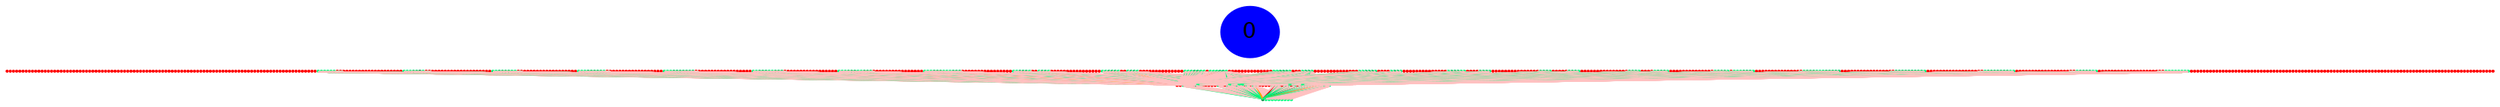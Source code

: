 graph {
	edge [bgcolor="purple:pink" color=yellow nodesep=0]
	graph [nodesep=0 ordering=out ranksep=0]
	I [label=0 color=blue height=0.02 style=filled width=0.02]
	x_0 [label="" color=red height=0.02 style=filled width=0.02]
	x_1 [label="" color=red height=0.02 style=filled width=0.02]
	x_2 [label="" color=red height=0.02 style=filled width=0.02]
	x_3 [label="" color=red height=0.02 style=filled width=0.02]
	x_4 [label="" color=red height=0.02 style=filled width=0.02]
	x_5 [label="" color=red height=0.02 style=filled width=0.02]
	x_6 [label="" color=red height=0.02 style=filled width=0.02]
	x_7 [label="" color=red height=0.02 style=filled width=0.02]
	x_8 [label="" color=red height=0.02 style=filled width=0.02]
	x_9 [label="" color=red height=0.02 style=filled width=0.02]
	x_10 [label="" color=red height=0.02 style=filled width=0.02]
	x_11 [label="" color=red height=0.02 style=filled width=0.02]
	x_12 [label="" color=red height=0.02 style=filled width=0.02]
	x_13 [label="" color=red height=0.02 style=filled width=0.02]
	x_14 [label="" color=red height=0.02 style=filled width=0.02]
	x_15 [label="" color=red height=0.02 style=filled width=0.02]
	x_16 [label="" color=red height=0.02 style=filled width=0.02]
	x_17 [label="" color=red height=0.02 style=filled width=0.02]
	x_18 [label="" color=red height=0.02 style=filled width=0.02]
	x_19 [label="" color=red height=0.02 style=filled width=0.02]
	x_20 [label="" color=red height=0.02 style=filled width=0.02]
	x_21 [label="" color=red height=0.02 style=filled width=0.02]
	x_22 [label="" color=red height=0.02 style=filled width=0.02]
	x_23 [label="" color=red height=0.02 style=filled width=0.02]
	x_24 [label="" color=red height=0.02 style=filled width=0.02]
	x_25 [label="" color=red height=0.02 style=filled width=0.02]
	x_26 [label="" color=red height=0.02 style=filled width=0.02]
	x_27 [label="" color=red height=0.02 style=filled width=0.02]
	x_28 [label="" color=red height=0.02 style=filled width=0.02]
	x_29 [label="" color=red height=0.02 style=filled width=0.02]
	x_30 [label="" color=red height=0.02 style=filled width=0.02]
	x_31 [label="" color=red height=0.02 style=filled width=0.02]
	x_32 [label="" color=red height=0.02 style=filled width=0.02]
	x_33 [label="" color=red height=0.02 style=filled width=0.02]
	x_34 [label="" color=red height=0.02 style=filled width=0.02]
	x_35 [label="" color=red height=0.02 style=filled width=0.02]
	x_36 [label="" color=red height=0.02 style=filled width=0.02]
	x_37 [label="" color=red height=0.02 style=filled width=0.02]
	x_38 [label="" color=red height=0.02 style=filled width=0.02]
	x_39 [label="" color=red height=0.02 style=filled width=0.02]
	x_40 [label="" color=red height=0.02 style=filled width=0.02]
	x_41 [label="" color=red height=0.02 style=filled width=0.02]
	x_42 [label="" color=red height=0.02 style=filled width=0.02]
	x_43 [label="" color=red height=0.02 style=filled width=0.02]
	x_44 [label="" color=red height=0.02 style=filled width=0.02]
	x_45 [label="" color=red height=0.02 style=filled width=0.02]
	x_46 [label="" color=red height=0.02 style=filled width=0.02]
	x_47 [label="" color=red height=0.02 style=filled width=0.02]
	x_48 [label="" color=red height=0.02 style=filled width=0.02]
	x_49 [label="" color=red height=0.02 style=filled width=0.02]
	x_50 [label="" color=red height=0.02 style=filled width=0.02]
	x_51 [label="" color=red height=0.02 style=filled width=0.02]
	x_52 [label="" color=red height=0.02 style=filled width=0.02]
	x_53 [label="" color=red height=0.02 style=filled width=0.02]
	x_54 [label="" color=red height=0.02 style=filled width=0.02]
	x_55 [label="" color=red height=0.02 style=filled width=0.02]
	x_56 [label="" color=red height=0.02 style=filled width=0.02]
	x_57 [label="" color=red height=0.02 style=filled width=0.02]
	x_58 [label="" color=red height=0.02 style=filled width=0.02]
	x_59 [label="" color=red height=0.02 style=filled width=0.02]
	x_60 [label="" color=red height=0.02 style=filled width=0.02]
	x_61 [label="" color=red height=0.02 style=filled width=0.02]
	x_62 [label="" color=red height=0.02 style=filled width=0.02]
	x_63 [label="" color=red height=0.02 style=filled width=0.02]
	x_64 [label="" color=red height=0.02 style=filled width=0.02]
	x_65 [label="" color=red height=0.02 style=filled width=0.02]
	x_66 [label="" color=red height=0.02 style=filled width=0.02]
	x_67 [label="" color=red height=0.02 style=filled width=0.02]
	x_68 [label="" color=red height=0.02 style=filled width=0.02]
	x_69 [label="" color=red height=0.02 style=filled width=0.02]
	x_70 [label="" color=red height=0.02 style=filled width=0.02]
	x_71 [label="" color=red height=0.02 style=filled width=0.02]
	x_72 [label="" color=red height=0.02 style=filled width=0.02]
	x_73 [label="" color=red height=0.02 style=filled width=0.02]
	x_74 [label="" color=red height=0.02 style=filled width=0.02]
	x_75 [label="" color=red height=0.02 style=filled width=0.02]
	x_76 [label="" color=red height=0.02 style=filled width=0.02]
	x_77 [label="" color=red height=0.02 style=filled width=0.02]
	x_78 [label="" color=red height=0.02 style=filled width=0.02]
	x_79 [label="" color=red height=0.02 style=filled width=0.02]
	x_80 [label="" color=red height=0.02 style=filled width=0.02]
	x_81 [label="" color=red height=0.02 style=filled width=0.02]
	x_82 [label="" color=red height=0.02 style=filled width=0.02]
	x_83 [label="" color=red height=0.02 style=filled width=0.02]
	x_84 [label="" color=red height=0.02 style=filled width=0.02]
	x_85 [label="" color=red height=0.02 style=filled width=0.02]
	x_86 [label="" color=red height=0.02 style=filled width=0.02]
	x_87 [label="" color=red height=0.02 style=filled width=0.02]
	x_88 [label="" color=red height=0.02 style=filled width=0.02]
	x_89 [label="" color=red height=0.02 style=filled width=0.02]
	x_90 [label="" color=red height=0.02 style=filled width=0.02]
	x_91 [label="" color=red height=0.02 style=filled width=0.02]
	x_92 [label="" color=red height=0.02 style=filled width=0.02]
	x_93 [label="" color=red height=0.02 style=filled width=0.02]
	x_94 [label="" color=red height=0.02 style=filled width=0.02]
	x_95 [label="" color=red height=0.02 style=filled width=0.02]
	x_96 [label="" color=red height=0.02 style=filled width=0.02]
	x_97 [label="" color=red height=0.02 style=filled width=0.02]
	x_98 [label="" color=springgreen fillcolor=springgreen height=0.02 style=filled width=0.02]
	x_99 [label="" color=springgreen fillcolor=springgreen height=0.02 style=filled width=0.02]
	x_100 [label="" color=springgreen fillcolor=springgreen height=0.02 style=filled width=0.02]
	x_101 [label="" color=springgreen fillcolor=springgreen height=0.02 style=filled width=0.02]
	x_102 [label="" color=springgreen fillcolor=springgreen height=0.02 style=filled width=0.02]
	x_103 [label="" color=springgreen fillcolor=springgreen height=0.02 style=filled width=0.02]
	x_104 [label="" color=red height=0.02 style=filled width=0.02]
	x_105 [label="" color=red height=0.02 style=filled width=0.02]
	x_106 [label="" color=red height=0.02 style=filled width=0.02]
	x_107 [label="" color=red height=0.02 style=filled width=0.02]
	x_108 [label="" color=red height=0.02 style=filled width=0.02]
	x_109 [label="" color=red height=0.02 style=filled width=0.02]
	x_110 [label="" color=red height=0.02 style=filled width=0.02]
	x_111 [label="" color=red height=0.02 style=filled width=0.02]
	x_112 [label="" color=red height=0.02 style=filled width=0.02]
	x_113 [label="" color=red height=0.02 style=filled width=0.02]
	x_114 [label="" color=red height=0.02 style=filled width=0.02]
	x_115 [label="" color=red height=0.02 style=filled width=0.02]
	x_116 [label="" color=red height=0.02 style=filled width=0.02]
	x_117 [label="" color=red height=0.02 style=filled width=0.02]
	x_118 [label="" color=red height=0.02 style=filled width=0.02]
	x_119 [label="" color=red height=0.02 style=filled width=0.02]
	x_120 [label="" color=red height=0.02 style=filled width=0.02]
	x_121 [label="" color=red height=0.02 style=filled width=0.02]
	x_122 [label="" color=red height=0.02 style=filled width=0.02]
	x_123 [label="" color=red height=0.02 style=filled width=0.02]
	x_124 [label="" color=red height=0.02 style=filled width=0.02]
	x_125 [label="" color=springgreen fillcolor=springgreen height=0.02 style=filled width=0.02]
	x_126 [label="" color=springgreen fillcolor=springgreen height=0.02 style=filled width=0.02]
	x_127 [label="" color=springgreen fillcolor=springgreen height=0.02 style=filled width=0.02]
	x_128 [label="" color=springgreen3 fillcolor=springgreen3 height=0.02 style=filled width=0.02]
	x_129 [label="" color=springgreen3 fillcolor=springgreen3 height=0.02 style=filled width=0.02]
	x_130 [label="" color=springgreen4 fillcolor=springgreen4 height=0.02 style=filled width=0.02]
	x_131 [label="" color=springgreen1 fillcolor=springgreen1 height=0.02 style=filled width=0.02]
	x_132 [label="" color=red height=0.02 style=filled width=0.02]
	x_133 [label="" color=red height=0.02 style=filled width=0.02]
	x_134 [label="" color=red height=0.02 style=filled width=0.02]
	x_135 [label="" color=red height=0.02 style=filled width=0.02]
	x_136 [label="" color=red height=0.02 style=filled width=0.02]
	x_137 [label="" color=red height=0.02 style=filled width=0.02]
	x_138 [label="" color=red height=0.02 style=filled width=0.02]
	x_139 [label="" color=red height=0.02 style=filled width=0.02]
	x_140 [label="" color=red height=0.02 style=filled width=0.02]
	x_141 [label="" color=red height=0.02 style=filled width=0.02]
	x_142 [label="" color=red height=0.02 style=filled width=0.02]
	x_143 [label="" color=red height=0.02 style=filled width=0.02]
	x_144 [label="" color=red height=0.02 style=filled width=0.02]
	x_145 [label="" color=red height=0.02 style=filled width=0.02]
	x_146 [label="" color=red height=0.02 style=filled width=0.02]
	x_147 [label="" color=red height=0.02 style=filled width=0.02]
	x_148 [label="" color=red height=0.02 style=filled width=0.02]
	x_149 [label="" color=red height=0.02 style=filled width=0.02]
	x_150 [label="" color=red height=0.02 style=filled width=0.02]
	x_151 [label="" color=red height=0.02 style=filled width=0.02]
	x_152 [label="" color=red height=0.02 style=filled width=0.02]
	x_153 [label="" color=springgreen fillcolor=springgreen height=0.02 style=filled width=0.02]
	x_154 [label="" color=springgreen fillcolor=springgreen height=0.02 style=filled width=0.02]
	x_155 [label="" color=springgreen3 fillcolor=springgreen3 height=0.02 style=filled width=0.02]
	x_156 [label="" color=springgreen3 fillcolor=springgreen3 height=0.02 style=filled width=0.02]
	x_157 [label="" color=springgreen3 fillcolor=springgreen3 height=0.02 style=filled width=0.02]
	x_158 [label="" color=springgreen3 fillcolor=springgreen3 height=0.02 style=filled width=0.02]
	x_159 [label="" color=springgreen2 fillcolor=springgreen2 height=0.02 style=filled width=0.02]
	x_160 [label="" color=springgreen fillcolor=springgreen height=0.02 style=filled width=0.02]
	x_161 [label="" color=red height=0.02 style=filled width=0.02]
	x_162 [label="" color=red height=0.02 style=filled width=0.02]
	x_163 [label="" color=red height=0.02 style=filled width=0.02]
	x_164 [label="" color=red height=0.02 style=filled width=0.02]
	x_165 [label="" color=red height=0.02 style=filled width=0.02]
	x_166 [label="" color=red height=0.02 style=filled width=0.02]
	x_167 [label="" color=red height=0.02 style=filled width=0.02]
	x_168 [label="" color=red height=0.02 style=filled width=0.02]
	x_169 [label="" color=red height=0.02 style=filled width=0.02]
	x_170 [label="" color=red height=0.02 style=filled width=0.02]
	x_171 [label="" color=red height=0.02 style=filled width=0.02]
	x_172 [label="" color=red height=0.02 style=filled width=0.02]
	x_173 [label="" color=red height=0.02 style=filled width=0.02]
	x_174 [label="" color=red height=0.02 style=filled width=0.02]
	x_175 [label="" color=red height=0.02 style=filled width=0.02]
	x_176 [label="" color=red height=0.02 style=filled width=0.02]
	x_177 [label="" color=red height=0.02 style=filled width=0.02]
	x_178 [label="" color=red height=0.02 style=filled width=0.02]
	x_179 [label="" color=red height=0.02 style=filled width=0.02]
	x_180 [label="" color=springgreen fillcolor=springgreen height=0.02 style=filled width=0.02]
	x_181 [label="" color=springgreen fillcolor=springgreen height=0.02 style=filled width=0.02]
	x_182 [label="" color=springgreen1 fillcolor=springgreen1 height=0.02 style=filled width=0.02]
	x_183 [label="" color=springgreen3 fillcolor=springgreen3 height=0.02 style=filled width=0.02]
	x_184 [label="" color=springgreen3 fillcolor=springgreen3 height=0.02 style=filled width=0.02]
	x_185 [label="" color=springgreen3 fillcolor=springgreen3 height=0.02 style=filled width=0.02]
	x_186 [label="" color=springgreen3 fillcolor=springgreen3 height=0.02 style=filled width=0.02]
	x_187 [label="" color=springgreen3 fillcolor=springgreen3 height=0.02 style=filled width=0.02]
	x_188 [label="" color=springgreen fillcolor=springgreen height=0.02 style=filled width=0.02]
	x_189 [label="" color=red height=0.02 style=filled width=0.02]
	x_190 [label="" color=red height=0.02 style=filled width=0.02]
	x_191 [label="" color=red height=0.02 style=filled width=0.02]
	x_192 [label="" color=red height=0.02 style=filled width=0.02]
	x_193 [label="" color=red height=0.02 style=filled width=0.02]
	x_194 [label="" color=red height=0.02 style=filled width=0.02]
	x_195 [label="" color=red height=0.02 style=filled width=0.02]
	x_196 [label="" color=red height=0.02 style=filled width=0.02]
	x_197 [label="" color=red height=0.02 style=filled width=0.02]
	x_198 [label="" color=red height=0.02 style=filled width=0.02]
	x_199 [label="" color=red height=0.02 style=filled width=0.02]
	x_200 [label="" color=red height=0.02 style=filled width=0.02]
	x_201 [label="" color=red height=0.02 style=filled width=0.02]
	x_202 [label="" color=red height=0.02 style=filled width=0.02]
	x_203 [label="" color=red height=0.02 style=filled width=0.02]
	x_204 [label="" color=red height=0.02 style=filled width=0.02]
	x_205 [label="" color=red height=0.02 style=filled width=0.02]
	x_206 [label="" color=red height=0.02 style=filled width=0.02]
	x_207 [label="" color=springgreen fillcolor=springgreen height=0.02 style=filled width=0.02]
	x_208 [label="" color=springgreen fillcolor=springgreen height=0.02 style=filled width=0.02]
	x_209 [label="" color=springgreen fillcolor=springgreen height=0.02 style=filled width=0.02]
	x_210 [label="" color=springgreen3 fillcolor=springgreen3 height=0.02 style=filled width=0.02]
	x_211 [label="" color=springgreen3 fillcolor=springgreen3 height=0.02 style=filled width=0.02]
	x_212 [label="" color=springgreen3 fillcolor=springgreen3 height=0.02 style=filled width=0.02]
	x_213 [label="" color=springgreen3 fillcolor=springgreen3 height=0.02 style=filled width=0.02]
	x_214 [label="" color=springgreen3 fillcolor=springgreen3 height=0.02 style=filled width=0.02]
	x_215 [label="" color=springgreen3 fillcolor=springgreen3 height=0.02 style=filled width=0.02]
	x_216 [label="" color=springgreen3 fillcolor=springgreen3 height=0.02 style=filled width=0.02]
	x_217 [label="" color=red height=0.02 style=filled width=0.02]
	x_218 [label="" color=red height=0.02 style=filled width=0.02]
	x_219 [label="" color=red height=0.02 style=filled width=0.02]
	x_220 [label="" color=red height=0.02 style=filled width=0.02]
	x_221 [label="" color=red height=0.02 style=filled width=0.02]
	x_222 [label="" color=red height=0.02 style=filled width=0.02]
	x_223 [label="" color=red height=0.02 style=filled width=0.02]
	x_224 [label="" color=red height=0.02 style=filled width=0.02]
	x_225 [label="" color=red height=0.02 style=filled width=0.02]
	x_226 [label="" color=red height=0.02 style=filled width=0.02]
	x_227 [label="" color=red height=0.02 style=filled width=0.02]
	x_228 [label="" color=red height=0.02 style=filled width=0.02]
	x_229 [label="" color=red height=0.02 style=filled width=0.02]
	x_230 [label="" color=red height=0.02 style=filled width=0.02]
	x_231 [label="" color=red height=0.02 style=filled width=0.02]
	x_232 [label="" color=red height=0.02 style=filled width=0.02]
	x_233 [label="" color=red height=0.02 style=filled width=0.02]
	x_234 [label="" color=red height=0.02 style=filled width=0.02]
	x_235 [label="" color=springgreen fillcolor=springgreen height=0.02 style=filled width=0.02]
	x_236 [label="" color=springgreen1 fillcolor=springgreen1 height=0.02 style=filled width=0.02]
	x_237 [label="" color=springgreen3 fillcolor=springgreen3 height=0.02 style=filled width=0.02]
	x_238 [label="" color=springgreen3 fillcolor=springgreen3 height=0.02 style=filled width=0.02]
	x_239 [label="" color=springgreen3 fillcolor=springgreen3 height=0.02 style=filled width=0.02]
	x_240 [label="" color=springgreen2 fillcolor=springgreen2 height=0.02 style=filled width=0.02]
	x_241 [label="" color=springgreen1 fillcolor=springgreen1 height=0.02 style=filled width=0.02]
	x_242 [label="" color=springgreen3 fillcolor=springgreen3 height=0.02 style=filled width=0.02]
	x_243 [label="" color=springgreen3 fillcolor=springgreen3 height=0.02 style=filled width=0.02]
	x_244 [label="" color=springgreen3 fillcolor=springgreen3 height=0.02 style=filled width=0.02]
	x_245 [label="" color=red height=0.02 style=filled width=0.02]
	x_246 [label="" color=red height=0.02 style=filled width=0.02]
	x_247 [label="" color=red height=0.02 style=filled width=0.02]
	x_248 [label="" color=red height=0.02 style=filled width=0.02]
	x_249 [label="" color=red height=0.02 style=filled width=0.02]
	x_250 [label="" color=red height=0.02 style=filled width=0.02]
	x_251 [label="" color=red height=0.02 style=filled width=0.02]
	x_252 [label="" color=red height=0.02 style=filled width=0.02]
	x_253 [label="" color=red height=0.02 style=filled width=0.02]
	x_254 [label="" color=red height=0.02 style=filled width=0.02]
	x_255 [label="" color=red height=0.02 style=filled width=0.02]
	x_256 [label="" color=red height=0.02 style=filled width=0.02]
	x_257 [label="" color=red height=0.02 style=filled width=0.02]
	x_258 [label="" color=red height=0.02 style=filled width=0.02]
	x_259 [label="" color=red height=0.02 style=filled width=0.02]
	x_260 [label="" color=red height=0.02 style=filled width=0.02]
	x_261 [label="" color=red height=0.02 style=filled width=0.02]
	x_262 [label="" color=springgreen fillcolor=springgreen height=0.02 style=filled width=0.02]
	x_263 [label="" color=springgreen fillcolor=springgreen height=0.02 style=filled width=0.02]
	x_264 [label="" color=springgreen2 fillcolor=springgreen2 height=0.02 style=filled width=0.02]
	x_265 [label="" color=springgreen3 fillcolor=springgreen3 height=0.02 style=filled width=0.02]
	x_266 [label="" color=springgreen3 fillcolor=springgreen3 height=0.02 style=filled width=0.02]
	x_267 [label="" color=springgreen3 fillcolor=springgreen3 height=0.02 style=filled width=0.02]
	x_268 [label="" color=springgreen fillcolor=springgreen height=0.02 style=filled width=0.02]
	x_269 [label="" color=springgreen fillcolor=springgreen height=0.02 style=filled width=0.02]
	x_270 [label="" color=springgreen3 fillcolor=springgreen3 height=0.02 style=filled width=0.02]
	x_271 [label="" color=springgreen3 fillcolor=springgreen3 height=0.02 style=filled width=0.02]
	x_272 [label="" color=springgreen3 fillcolor=springgreen3 height=0.02 style=filled width=0.02]
	x_273 [label="" color=red height=0.02 style=filled width=0.02]
	x_274 [label="" color=red height=0.02 style=filled width=0.02]
	x_275 [label="" color=red height=0.02 style=filled width=0.02]
	x_276 [label="" color=red height=0.02 style=filled width=0.02]
	x_277 [label="" color=red height=0.02 style=filled width=0.02]
	x_278 [label="" color=red height=0.02 style=filled width=0.02]
	x_279 [label="" color=red height=0.02 style=filled width=0.02]
	x_280 [label="" color=red height=0.02 style=filled width=0.02]
	x_281 [label="" color=red height=0.02 style=filled width=0.02]
	x_282 [label="" color=red height=0.02 style=filled width=0.02]
	x_283 [label="" color=red height=0.02 style=filled width=0.02]
	x_284 [label="" color=red height=0.02 style=filled width=0.02]
	x_285 [label="" color=red height=0.02 style=filled width=0.02]
	x_286 [label="" color=red height=0.02 style=filled width=0.02]
	x_287 [label="" color=red height=0.02 style=filled width=0.02]
	x_288 [label="" color=red height=0.02 style=filled width=0.02]
	x_289 [label="" color=springgreen fillcolor=springgreen height=0.02 style=filled width=0.02]
	x_290 [label="" color=springgreen fillcolor=springgreen height=0.02 style=filled width=0.02]
	x_291 [label="" color=springgreen1 fillcolor=springgreen1 height=0.02 style=filled width=0.02]
	x_292 [label="" color=springgreen3 fillcolor=springgreen3 height=0.02 style=filled width=0.02]
	x_293 [label="" color=springgreen3 fillcolor=springgreen3 height=0.02 style=filled width=0.02]
	x_294 [label="" color=springgreen3 fillcolor=springgreen3 height=0.02 style=filled width=0.02]
	x_295 [label="" color=springgreen1 fillcolor=springgreen1 height=0.02 style=filled width=0.02]
	x_296 [label="" color=springgreen fillcolor=springgreen height=0.02 style=filled width=0.02]
	x_297 [label="" color=springgreen fillcolor=springgreen height=0.02 style=filled width=0.02]
	x_298 [label="" color=springgreen3 fillcolor=springgreen3 height=0.02 style=filled width=0.02]
	x_299 [label="" color=springgreen3 fillcolor=springgreen3 height=0.02 style=filled width=0.02]
	x_300 [label="" color=springgreen3 fillcolor=springgreen3 height=0.02 style=filled width=0.02]
	x_301 [label="" color=red height=0.02 style=filled width=0.02]
	x_302 [label="" color=red height=0.02 style=filled width=0.02]
	x_303 [label="" color=red height=0.02 style=filled width=0.02]
	x_304 [label="" color=red height=0.02 style=filled width=0.02]
	x_305 [label="" color=red height=0.02 style=filled width=0.02]
	x_306 [label="" color=red height=0.02 style=filled width=0.02]
	x_307 [label="" color=red height=0.02 style=filled width=0.02]
	x_308 [label="" color=red height=0.02 style=filled width=0.02]
	x_309 [label="" color=red height=0.02 style=filled width=0.02]
	x_310 [label="" color=red height=0.02 style=filled width=0.02]
	x_311 [label="" color=red height=0.02 style=filled width=0.02]
	x_312 [label="" color=red height=0.02 style=filled width=0.02]
	x_313 [label="" color=red height=0.02 style=filled width=0.02]
	x_314 [label="" color=red height=0.02 style=filled width=0.02]
	x_315 [label="" color=red height=0.02 style=filled width=0.02]
	x_316 [label="" color=red height=0.02 style=filled width=0.02]
	x_317 [label="" color=springgreen fillcolor=springgreen height=0.02 style=filled width=0.02]
	x_318 [label="" color=springgreen fillcolor=springgreen height=0.02 style=filled width=0.02]
	x_319 [label="" color=springgreen3 fillcolor=springgreen3 height=0.02 style=filled width=0.02]
	x_320 [label="" color=springgreen3 fillcolor=springgreen3 height=0.02 style=filled width=0.02]
	x_321 [label="" color=springgreen3 fillcolor=springgreen3 height=0.02 style=filled width=0.02]
	x_322 [label="" color=springgreen1 fillcolor=springgreen1 height=0.02 style=filled width=0.02]
	x_323 [label="" color=red height=0.02 style=filled width=0.02]
	x_324 [label="" color=red height=0.02 style=filled width=0.02]
	x_325 [label="" color=springgreen fillcolor=springgreen height=0.02 style=filled width=0.02]
	x_326 [label="" color=springgreen3 fillcolor=springgreen3 height=0.02 style=filled width=0.02]
	x_327 [label="" color=springgreen3 fillcolor=springgreen3 height=0.02 style=filled width=0.02]
	x_328 [label="" color=springgreen1 fillcolor=springgreen1 height=0.02 style=filled width=0.02]
	x_329 [label="" color=red height=0.02 style=filled width=0.02]
	x_330 [label="" color=red height=0.02 style=filled width=0.02]
	x_331 [label="" color=red height=0.02 style=filled width=0.02]
	x_332 [label="" color=red height=0.02 style=filled width=0.02]
	x_333 [label="" color=red height=0.02 style=filled width=0.02]
	x_334 [label="" color=red height=0.02 style=filled width=0.02]
	x_335 [label="" color=red height=0.02 style=filled width=0.02]
	x_336 [label="" color=red height=0.02 style=filled width=0.02]
	x_337 [label="" color=red height=0.02 style=filled width=0.02]
	x_338 [label="" color=red height=0.02 style=filled width=0.02]
	x_339 [label="" color=red height=0.02 style=filled width=0.02]
	x_340 [label="" color=red height=0.02 style=filled width=0.02]
	x_341 [label="" color=red height=0.02 style=filled width=0.02]
	x_342 [label="" color=red height=0.02 style=filled width=0.02]
	x_343 [label="" color=red height=0.02 style=filled width=0.02]
	x_344 [label="" color=red height=0.02 style=filled width=0.02]
	x_345 [label="" color=springgreen fillcolor=springgreen height=0.02 style=filled width=0.02]
	x_346 [label="" color=springgreen2 fillcolor=springgreen2 height=0.02 style=filled width=0.02]
	x_347 [label="" color=springgreen3 fillcolor=springgreen3 height=0.02 style=filled width=0.02]
	x_348 [label="" color=springgreen3 fillcolor=springgreen3 height=0.02 style=filled width=0.02]
	x_349 [label="" color=springgreen3 fillcolor=springgreen3 height=0.02 style=filled width=0.02]
	x_350 [label="" color=springgreen fillcolor=springgreen height=0.02 style=filled width=0.02]
	x_351 [label="" color=red height=0.02 style=filled width=0.02]
	x_352 [label="" color=red height=0.02 style=filled width=0.02]
	x_353 [label="" color=springgreen2 fillcolor=springgreen2 height=0.02 style=filled width=0.02]
	x_354 [label="" color=springgreen3 fillcolor=springgreen3 height=0.02 style=filled width=0.02]
	x_355 [label="" color=springgreen3 fillcolor=springgreen3 height=0.02 style=filled width=0.02]
	x_356 [label="" color=springgreen1 fillcolor=springgreen1 height=0.02 style=filled width=0.02]
	x_357 [label="" color=red height=0.02 style=filled width=0.02]
	x_358 [label="" color=red height=0.02 style=filled width=0.02]
	x_359 [label="" color=red height=0.02 style=filled width=0.02]
	x_360 [label="" color=red height=0.02 style=filled width=0.02]
	x_361 [label="" color=red height=0.02 style=filled width=0.02]
	x_362 [label="" color=red height=0.02 style=filled width=0.02]
	x_363 [label="" color=red height=0.02 style=filled width=0.02]
	x_364 [label="" color=red height=0.02 style=filled width=0.02]
	x_365 [label="" color=red height=0.02 style=filled width=0.02]
	x_366 [label="" color=red height=0.02 style=filled width=0.02]
	x_367 [label="" color=red height=0.02 style=filled width=0.02]
	x_368 [label="" color=red height=0.02 style=filled width=0.02]
	x_369 [label="" color=red height=0.02 style=filled width=0.02]
	x_370 [label="" color=red height=0.02 style=filled width=0.02]
	x_371 [label="" color=springgreen fillcolor=springgreen height=0.02 style=filled width=0.02]
	x_372 [label="" color=springgreen fillcolor=springgreen height=0.02 style=filled width=0.02]
	x_373 [label="" color=springgreen2 fillcolor=springgreen2 height=0.02 style=filled width=0.02]
	x_374 [label="" color=springgreen3 fillcolor=springgreen3 height=0.02 style=filled width=0.02]
	x_375 [label="" color=springgreen3 fillcolor=springgreen3 height=0.02 style=filled width=0.02]
	x_376 [label="" color=springgreen2 fillcolor=springgreen2 height=0.02 style=filled width=0.02]
	x_377 [label="" color=springgreen fillcolor=springgreen height=0.02 style=filled width=0.02]
	x_378 [label="" color=red height=0.02 style=filled width=0.02]
	x_379 [label="" color=springgreen fillcolor=springgreen height=0.02 style=filled width=0.02]
	x_380 [label="" color=springgreen fillcolor=springgreen height=0.02 style=filled width=0.02]
	x_381 [label="" color=springgreen2 fillcolor=springgreen2 height=0.02 style=filled width=0.02]
	x_382 [label="" color=springgreen3 fillcolor=springgreen3 height=0.02 style=filled width=0.02]
	x_383 [label="" color=springgreen3 fillcolor=springgreen3 height=0.02 style=filled width=0.02]
	x_384 [label="" color=springgreen1 fillcolor=springgreen1 height=0.02 style=filled width=0.02]
	x_385 [label="" color=red height=0.02 style=filled width=0.02]
	x_386 [label="" color=red height=0.02 style=filled width=0.02]
	x_387 [label="" color=red height=0.02 style=filled width=0.02]
	x_388 [label="" color=red height=0.02 style=filled width=0.02]
	x_389 [label="" color=red height=0.02 style=filled width=0.02]
	x_390 [label="" color=red height=0.02 style=filled width=0.02]
	x_391 [label="" color=red height=0.02 style=filled width=0.02]
	x_392 [label="" color=red height=0.02 style=filled width=0.02]
	x_393 [label="" color=red height=0.02 style=filled width=0.02]
	x_394 [label="" color=red height=0.02 style=filled width=0.02]
	x_395 [label="" color=red height=0.02 style=filled width=0.02]
	x_396 [label="" color=red height=0.02 style=filled width=0.02]
	x_397 [label="" color=red height=0.02 style=filled width=0.02]
	x_398 [label="" color=red height=0.02 style=filled width=0.02]
	x_399 [label="" color=springgreen fillcolor=springgreen height=0.02 style=filled width=0.02]
	x_400 [label="" color=springgreen fillcolor=springgreen height=0.02 style=filled width=0.02]
	x_401 [label="" color=springgreen3 fillcolor=springgreen3 height=0.02 style=filled width=0.02]
	x_402 [label="" color=springgreen3 fillcolor=springgreen3 height=0.02 style=filled width=0.02]
	x_403 [label="" color=springgreen3 fillcolor=springgreen3 height=0.02 style=filled width=0.02]
	x_404 [label="" color=springgreen1 fillcolor=springgreen1 height=0.02 style=filled width=0.02]
	x_405 [label="" color=red height=0.02 style=filled width=0.02]
	x_406 [label="" color=red height=0.02 style=filled width=0.02]
	x_407 [label="" color=red height=0.02 style=filled width=0.02]
	x_408 [label="" color=springgreen fillcolor=springgreen height=0.02 style=filled width=0.02]
	x_409 [label="" color=springgreen3 fillcolor=springgreen3 height=0.02 style=filled width=0.02]
	x_410 [label="" color=springgreen3 fillcolor=springgreen3 height=0.02 style=filled width=0.02]
	x_411 [label="" color=springgreen2 fillcolor=springgreen2 height=0.02 style=filled width=0.02]
	x_412 [label="" color=red height=0.02 style=filled width=0.02]
	x_413 [label="" color=red height=0.02 style=filled width=0.02]
	x_414 [label="" color=red height=0.02 style=filled width=0.02]
	x_415 [label="" color=red height=0.02 style=filled width=0.02]
	x_416 [label="" color=red height=0.02 style=filled width=0.02]
	x_417 [label="" color=red height=0.02 style=filled width=0.02]
	x_418 [label="" color=red height=0.02 style=filled width=0.02]
	x_419 [label="" color=red height=0.02 style=filled width=0.02]
	x_420 [label="" color=red height=0.02 style=filled width=0.02]
	x_421 [label="" color=red height=0.02 style=filled width=0.02]
	x_422 [label="" color=red height=0.02 style=filled width=0.02]
	x_423 [label="" color=red height=0.02 style=filled width=0.02]
	x_424 [label="" color=red height=0.02 style=filled width=0.02]
	x_425 [label="" color=red height=0.02 style=filled width=0.02]
	x_426 [label="" color=springgreen fillcolor=springgreen height=0.02 style=filled width=0.02]
	x_427 [label="" color=springgreen fillcolor=springgreen height=0.02 style=filled width=0.02]
	x_428 [label="" color=springgreen3 fillcolor=springgreen3 height=0.02 style=filled width=0.02]
	x_429 [label="" color=springgreen3 fillcolor=springgreen3 height=0.02 style=filled width=0.02]
	x_430 [label="" color=springgreen3 fillcolor=springgreen3 height=0.02 style=filled width=0.02]
	x_431 [label="" color=springgreen2 fillcolor=springgreen2 height=0.02 style=filled width=0.02]
	x_432 [label="" color=red height=0.02 style=filled width=0.02]
	x_433 [label="" color=red height=0.02 style=filled width=0.02]
	x_434 [label="" color=red height=0.02 style=filled width=0.02]
	x_435 [label="" color=red height=0.02 style=filled width=0.02]
	x_436 [label="" color=springgreen1 fillcolor=springgreen1 height=0.02 style=filled width=0.02]
	x_437 [label="" color=springgreen3 fillcolor=springgreen3 height=0.02 style=filled width=0.02]
	x_438 [label="" color=springgreen3 fillcolor=springgreen3 height=0.02 style=filled width=0.02]
	x_439 [label="" color=springgreen2 fillcolor=springgreen2 height=0.02 style=filled width=0.02]
	x_440 [label="" color=red height=0.02 style=filled width=0.02]
	x_441 [label="" color=red height=0.02 style=filled width=0.02]
	x_442 [label="" color=red height=0.02 style=filled width=0.02]
	x_443 [label="" color=red height=0.02 style=filled width=0.02]
	x_444 [label="" color=red height=0.02 style=filled width=0.02]
	x_445 [label="" color=red height=0.02 style=filled width=0.02]
	x_446 [label="" color=red height=0.02 style=filled width=0.02]
	x_447 [label="" color=red height=0.02 style=filled width=0.02]
	x_448 [label="" color=red height=0.02 style=filled width=0.02]
	x_449 [label="" color=red height=0.02 style=filled width=0.02]
	x_450 [label="" color=red height=0.02 style=filled width=0.02]
	x_451 [label="" color=red height=0.02 style=filled width=0.02]
	x_452 [label="" color=red height=0.02 style=filled width=0.02]
	x_453 [label="" color=red height=0.02 style=filled width=0.02]
	x_454 [label="" color=springgreen fillcolor=springgreen height=0.02 style=filled width=0.02]
	x_455 [label="" color=springgreen3 fillcolor=springgreen3 height=0.02 style=filled width=0.02]
	x_456 [label="" color=springgreen3 fillcolor=springgreen3 height=0.02 style=filled width=0.02]
	x_457 [label="" color=springgreen3 fillcolor=springgreen3 height=0.02 style=filled width=0.02]
	x_458 [label="" color=springgreen2 fillcolor=springgreen2 height=0.02 style=filled width=0.02]
	x_459 [label="" color=springgreen fillcolor=springgreen height=0.02 style=filled width=0.02]
	x_460 [label="" color=red height=0.02 style=filled width=0.02]
	x_461 [label="" color=red height=0.02 style=filled width=0.02]
	x_462 [label="" color=red height=0.02 style=filled width=0.02]
	x_463 [label="" color=red height=0.02 style=filled width=0.02]
	x_464 [label="" color=springgreen3 fillcolor=springgreen3 height=0.02 style=filled width=0.02]
	x_465 [label="" color=springgreen3 fillcolor=springgreen3 height=0.02 style=filled width=0.02]
	x_466 [label="" color=springgreen3 fillcolor=springgreen3 height=0.02 style=filled width=0.02]
	x_467 [label="" color=springgreen2 fillcolor=springgreen2 height=0.02 style=filled width=0.02]
	x_468 [label="" color=red height=0.02 style=filled width=0.02]
	x_469 [label="" color=red height=0.02 style=filled width=0.02]
	x_470 [label="" color=red height=0.02 style=filled width=0.02]
	x_471 [label="" color=red height=0.02 style=filled width=0.02]
	x_472 [label="" color=red height=0.02 style=filled width=0.02]
	x_473 [label="" color=red height=0.02 style=filled width=0.02]
	x_474 [label="" color=red height=0.02 style=filled width=0.02]
	x_475 [label="" color=red height=0.02 style=filled width=0.02]
	x_476 [label="" color=red height=0.02 style=filled width=0.02]
	x_477 [label="" color=red height=0.02 style=filled width=0.02]
	x_478 [label="" color=red height=0.02 style=filled width=0.02]
	x_479 [label="" color=red height=0.02 style=filled width=0.02]
	x_480 [label="" color=red height=0.02 style=filled width=0.02]
	x_481 [label="" color=red height=0.02 style=filled width=0.02]
	x_482 [label="" color=red height=0.02 style=filled width=0.02]
	x_483 [label="" color=springgreen3 fillcolor=springgreen3 height=0.02 style=filled width=0.02]
	x_484 [label="" color=springgreen3 fillcolor=springgreen3 height=0.02 style=filled width=0.02]
	x_485 [label="" color=springgreen3 fillcolor=springgreen3 height=0.02 style=filled width=0.02]
	x_486 [label="" color=springgreen2 fillcolor=springgreen2 height=0.02 style=filled width=0.02]
	x_487 [label="" color=red height=0.02 style=filled width=0.02]
	x_488 [label="" color=red height=0.02 style=filled width=0.02]
	x_489 [label="" color=red height=0.02 style=filled width=0.02]
	x_490 [label="" color=red height=0.02 style=filled width=0.02]
	x_491 [label="" color=red height=0.02 style=filled width=0.02]
	x_492 [label="" color=springgreen3 fillcolor=springgreen3 height=0.02 style=filled width=0.02]
	x_493 [label="" color=springgreen3 fillcolor=springgreen3 height=0.02 style=filled width=0.02]
	x_494 [label="" color=springgreen3 fillcolor=springgreen3 height=0.02 style=filled width=0.02]
	x_495 [label="" color=springgreen fillcolor=springgreen height=0.02 style=filled width=0.02]
	x_496 [label="" color=red height=0.02 style=filled width=0.02]
	x_497 [label="" color=red height=0.02 style=filled width=0.02]
	x_498 [label="" color=red height=0.02 style=filled width=0.02]
	x_499 [label="" color=red height=0.02 style=filled width=0.02]
	x_500 [label="" color=red height=0.02 style=filled width=0.02]
	x_501 [label="" color=red height=0.02 style=filled width=0.02]
	x_502 [label="" color=red height=0.02 style=filled width=0.02]
	x_503 [label="" color=red height=0.02 style=filled width=0.02]
	x_504 [label="" color=red height=0.02 style=filled width=0.02]
	x_505 [label="" color=red height=0.02 style=filled width=0.02]
	x_506 [label="" color=red height=0.02 style=filled width=0.02]
	x_507 [label="" color=red height=0.02 style=filled width=0.02]
	x_508 [label="" color=red height=0.02 style=filled width=0.02]
	x_509 [label="" color=red height=0.02 style=filled width=0.02]
	x_510 [label="" color=red height=0.02 style=filled width=0.02]
	x_511 [label="" color=springgreen3 fillcolor=springgreen3 height=0.02 style=filled width=0.02]
	x_512 [label="" color=springgreen3 fillcolor=springgreen3 height=0.02 style=filled width=0.02]
	x_513 [label="" color=springgreen3 fillcolor=springgreen3 height=0.02 style=filled width=0.02]
	x_514 [label="" color=springgreen fillcolor=springgreen height=0.02 style=filled width=0.02]
	x_515 [label="" color=red height=0.02 style=filled width=0.02]
	x_516 [label="" color=red height=0.02 style=filled width=0.02]
	x_517 [label="" color=red height=0.02 style=filled width=0.02]
	x_518 [label="" color=red height=0.02 style=filled width=0.02]
	x_519 [label="" color=springgreen fillcolor=springgreen height=0.02 style=filled width=0.02]
	x_520 [label="" color=springgreen3 fillcolor=springgreen3 height=0.02 style=filled width=0.02]
	x_521 [label="" color=springgreen3 fillcolor=springgreen3 height=0.02 style=filled width=0.02]
	x_522 [label="" color=springgreen3 fillcolor=springgreen3 height=0.02 style=filled width=0.02]
	x_523 [label="" color=springgreen fillcolor=springgreen height=0.02 style=filled width=0.02]
	x_524 [label="" color=red height=0.02 style=filled width=0.02]
	x_525 [label="" color=red height=0.02 style=filled width=0.02]
	x_526 [label="" color=red height=0.02 style=filled width=0.02]
	x_527 [label="" color=red height=0.02 style=filled width=0.02]
	x_528 [label="" color=red height=0.02 style=filled width=0.02]
	x_529 [label="" color=red height=0.02 style=filled width=0.02]
	x_530 [label="" color=red height=0.02 style=filled width=0.02]
	x_531 [label="" color=red height=0.02 style=filled width=0.02]
	x_532 [label="" color=red height=0.02 style=filled width=0.02]
	x_533 [label="" color=red height=0.02 style=filled width=0.02]
	x_534 [label="" color=red height=0.02 style=filled width=0.02]
	x_535 [label="" color=red height=0.02 style=filled width=0.02]
	x_536 [label="" color=red height=0.02 style=filled width=0.02]
	x_537 [label="" color=red height=0.02 style=filled width=0.02]
	x_538 [label="" color=springgreen1 fillcolor=springgreen1 height=0.02 style=filled width=0.02]
	x_539 [label="" color=springgreen3 fillcolor=springgreen3 height=0.02 style=filled width=0.02]
	x_540 [label="" color=springgreen3 fillcolor=springgreen3 height=0.02 style=filled width=0.02]
	x_541 [label="" color=springgreen3 fillcolor=springgreen3 height=0.02 style=filled width=0.02]
	x_542 [label="" color=springgreen fillcolor=springgreen height=0.02 style=filled width=0.02]
	x_543 [label="" color=red height=0.02 style=filled width=0.02]
	x_544 [label="" color=springgreen fillcolor=springgreen height=0.02 style=filled width=0.02]
	x_545 [label="" color=springgreen fillcolor=springgreen height=0.02 style=filled width=0.02]
	x_546 [label="" color=springgreen2 fillcolor=springgreen2 height=0.02 style=filled width=0.02]
	x_547 [label="" color=springgreen3 fillcolor=springgreen3 height=0.02 style=filled width=0.02]
	x_548 [label="" color=springgreen3 fillcolor=springgreen3 height=0.02 style=filled width=0.02]
	x_549 [label="" color=springgreen3 fillcolor=springgreen3 height=0.02 style=filled width=0.02]
	x_550 [label="" color=springgreen fillcolor=springgreen height=0.02 style=filled width=0.02]
	x_551 [label="" color=red height=0.02 style=filled width=0.02]
	x_552 [label="" color=red height=0.02 style=filled width=0.02]
	x_553 [label="" color=red height=0.02 style=filled width=0.02]
	x_554 [label="" color=red height=0.02 style=filled width=0.02]
	x_555 [label="" color=red height=0.02 style=filled width=0.02]
	x_556 [label="" color=red height=0.02 style=filled width=0.02]
	x_557 [label="" color=red height=0.02 style=filled width=0.02]
	x_558 [label="" color=red height=0.02 style=filled width=0.02]
	x_559 [label="" color=red height=0.02 style=filled width=0.02]
	x_560 [label="" color=red height=0.02 style=filled width=0.02]
	x_561 [label="" color=red height=0.02 style=filled width=0.02]
	x_562 [label="" color=red height=0.02 style=filled width=0.02]
	x_563 [label="" color=red height=0.02 style=filled width=0.02]
	x_564 [label="" color=red height=0.02 style=filled width=0.02]
	x_565 [label="" color=red height=0.02 style=filled width=0.02]
	x_566 [label="" color=springgreen2 fillcolor=springgreen2 height=0.02 style=filled width=0.02]
	x_567 [label="" color=springgreen3 fillcolor=springgreen3 height=0.02 style=filled width=0.02]
	x_568 [label="" color=springgreen3 fillcolor=springgreen3 height=0.02 style=filled width=0.02]
	x_569 [label="" color=springgreen3 fillcolor=springgreen3 height=0.02 style=filled width=0.02]
	x_570 [label="" color=springgreen2 fillcolor=springgreen2 height=0.02 style=filled width=0.02]
	x_571 [label="" color=springgreen fillcolor=springgreen height=0.02 style=filled width=0.02]
	x_572 [label="" color=springgreen2 fillcolor=springgreen2 height=0.02 style=filled width=0.02]
	x_573 [label="" color=springgreen3 fillcolor=springgreen3 height=0.02 style=filled width=0.02]
	x_574 [label="" color=springgreen3 fillcolor=springgreen3 height=0.02 style=filled width=0.02]
	x_575 [label="" color=springgreen3 fillcolor=springgreen3 height=0.02 style=filled width=0.02]
	x_576 [label="" color=springgreen3 fillcolor=springgreen3 height=0.02 style=filled width=0.02]
	x_577 [label="" color=springgreen3 fillcolor=springgreen3 height=0.02 style=filled width=0.02]
	x_578 [label="" color=red height=0.02 style=filled width=0.02]
	x_579 [label="" color=red height=0.02 style=filled width=0.02]
	x_580 [label="" color=red height=0.02 style=filled width=0.02]
	x_581 [label="" color=red height=0.02 style=filled width=0.02]
	x_582 [label="" color=red height=0.02 style=filled width=0.02]
	x_583 [label="" color=red height=0.02 style=filled width=0.02]
	x_584 [label="" color=red height=0.02 style=filled width=0.02]
	x_585 [label="" color=red height=0.02 style=filled width=0.02]
	x_586 [label="" color=red height=0.02 style=filled width=0.02]
	x_587 [label="" color=red height=0.02 style=filled width=0.02]
	x_588 [label="" color=red height=0.02 style=filled width=0.02]
	x_589 [label="" color=red height=0.02 style=filled width=0.02]
	x_590 [label="" color=red height=0.02 style=filled width=0.02]
	x_591 [label="" color=red height=0.02 style=filled width=0.02]
	x_592 [label="" color=red height=0.02 style=filled width=0.02]
	x_593 [label="" color=red height=0.02 style=filled width=0.02]
	x_594 [label="" color=red height=0.02 style=filled width=0.02]
	x_595 [label="" color=springgreen3 fillcolor=springgreen3 height=0.02 style=filled width=0.02]
	x_596 [label="" color=springgreen3 fillcolor=springgreen3 height=0.02 style=filled width=0.02]
	x_597 [label="" color=springgreen3 fillcolor=springgreen3 height=0.02 style=filled width=0.02]
	x_598 [label="" color=springgreen3 fillcolor=springgreen3 height=0.02 style=filled width=0.02]
	x_599 [label="" color=springgreen3 fillcolor=springgreen3 height=0.02 style=filled width=0.02]
	x_600 [label="" color=springgreen3 fillcolor=springgreen3 height=0.02 style=filled width=0.02]
	x_601 [label="" color=springgreen3 fillcolor=springgreen3 height=0.02 style=filled width=0.02]
	x_602 [label="" color=springgreen3 fillcolor=springgreen3 height=0.02 style=filled width=0.02]
	x_603 [label="" color=springgreen3 fillcolor=springgreen3 height=0.02 style=filled width=0.02]
	x_604 [label="" color=springgreen fillcolor=springgreen height=0.02 style=filled width=0.02]
	x_605 [label="" color=red height=0.02 style=filled width=0.02]
	x_606 [label="" color=red height=0.02 style=filled width=0.02]
	x_607 [label="" color=red height=0.02 style=filled width=0.02]
	x_608 [label="" color=red height=0.02 style=filled width=0.02]
	x_609 [label="" color=red height=0.02 style=filled width=0.02]
	x_610 [label="" color=red height=0.02 style=filled width=0.02]
	x_611 [label="" color=red height=0.02 style=filled width=0.02]
	x_612 [label="" color=red height=0.02 style=filled width=0.02]
	x_613 [label="" color=red height=0.02 style=filled width=0.02]
	x_614 [label="" color=red height=0.02 style=filled width=0.02]
	x_615 [label="" color=red height=0.02 style=filled width=0.02]
	x_616 [label="" color=red height=0.02 style=filled width=0.02]
	x_617 [label="" color=red height=0.02 style=filled width=0.02]
	x_618 [label="" color=red height=0.02 style=filled width=0.02]
	x_619 [label="" color=red height=0.02 style=filled width=0.02]
	x_620 [label="" color=red height=0.02 style=filled width=0.02]
	x_621 [label="" color=red height=0.02 style=filled width=0.02]
	x_622 [label="" color=red height=0.02 style=filled width=0.02]
	x_623 [label="" color=springgreen1 fillcolor=springgreen1 height=0.02 style=filled width=0.02]
	x_624 [label="" color=springgreen3 fillcolor=springgreen3 height=0.02 style=filled width=0.02]
	x_625 [label="" color=springgreen3 fillcolor=springgreen3 height=0.02 style=filled width=0.02]
	x_626 [label="" color=springgreen3 fillcolor=springgreen3 height=0.02 style=filled width=0.02]
	x_627 [label="" color=springgreen3 fillcolor=springgreen3 height=0.02 style=filled width=0.02]
	x_628 [label="" color=springgreen3 fillcolor=springgreen3 height=0.02 style=filled width=0.02]
	x_629 [label="" color=springgreen3 fillcolor=springgreen3 height=0.02 style=filled width=0.02]
	x_630 [label="" color=springgreen3 fillcolor=springgreen3 height=0.02 style=filled width=0.02]
	x_631 [label="" color=springgreen fillcolor=springgreen height=0.02 style=filled width=0.02]
	x_632 [label="" color=springgreen fillcolor=springgreen height=0.02 style=filled width=0.02]
	x_633 [label="" color=red height=0.02 style=filled width=0.02]
	x_634 [label="" color=red height=0.02 style=filled width=0.02]
	x_635 [label="" color=red height=0.02 style=filled width=0.02]
	x_636 [label="" color=red height=0.02 style=filled width=0.02]
	x_637 [label="" color=red height=0.02 style=filled width=0.02]
	x_638 [label="" color=red height=0.02 style=filled width=0.02]
	x_639 [label="" color=red height=0.02 style=filled width=0.02]
	x_640 [label="" color=red height=0.02 style=filled width=0.02]
	x_641 [label="" color=red height=0.02 style=filled width=0.02]
	x_642 [label="" color=red height=0.02 style=filled width=0.02]
	x_643 [label="" color=red height=0.02 style=filled width=0.02]
	x_644 [label="" color=red height=0.02 style=filled width=0.02]
	x_645 [label="" color=red height=0.02 style=filled width=0.02]
	x_646 [label="" color=red height=0.02 style=filled width=0.02]
	x_647 [label="" color=red height=0.02 style=filled width=0.02]
	x_648 [label="" color=red height=0.02 style=filled width=0.02]
	x_649 [label="" color=red height=0.02 style=filled width=0.02]
	x_650 [label="" color=red height=0.02 style=filled width=0.02]
	x_651 [label="" color=red height=0.02 style=filled width=0.02]
	x_652 [label="" color=springgreen1 fillcolor=springgreen1 height=0.02 style=filled width=0.02]
	x_653 [label="" color=springgreen3 fillcolor=springgreen3 height=0.02 style=filled width=0.02]
	x_654 [label="" color=springgreen3 fillcolor=springgreen3 height=0.02 style=filled width=0.02]
	x_655 [label="" color=springgreen3 fillcolor=springgreen3 height=0.02 style=filled width=0.02]
	x_656 [label="" color=springgreen3 fillcolor=springgreen3 height=0.02 style=filled width=0.02]
	x_657 [label="" color=springgreen1 fillcolor=springgreen1 height=0.02 style=filled width=0.02]
	x_658 [label="" color=springgreen fillcolor=springgreen height=0.02 style=filled width=0.02]
	x_659 [label="" color=red height=0.02 style=filled width=0.02]
	x_660 [label="" color=red height=0.02 style=filled width=0.02]
	x_661 [label="" color=red height=0.02 style=filled width=0.02]
	x_662 [label="" color=red height=0.02 style=filled width=0.02]
	x_663 [label="" color=red height=0.02 style=filled width=0.02]
	x_664 [label="" color=red height=0.02 style=filled width=0.02]
	x_665 [label="" color=red height=0.02 style=filled width=0.02]
	x_666 [label="" color=red height=0.02 style=filled width=0.02]
	x_667 [label="" color=red height=0.02 style=filled width=0.02]
	x_668 [label="" color=red height=0.02 style=filled width=0.02]
	x_669 [label="" color=red height=0.02 style=filled width=0.02]
	x_670 [label="" color=red height=0.02 style=filled width=0.02]
	x_671 [label="" color=red height=0.02 style=filled width=0.02]
	x_672 [label="" color=red height=0.02 style=filled width=0.02]
	x_673 [label="" color=red height=0.02 style=filled width=0.02]
	x_674 [label="" color=red height=0.02 style=filled width=0.02]
	x_675 [label="" color=red height=0.02 style=filled width=0.02]
	x_676 [label="" color=red height=0.02 style=filled width=0.02]
	x_677 [label="" color=red height=0.02 style=filled width=0.02]
	x_678 [label="" color=red height=0.02 style=filled width=0.02]
	x_679 [label="" color=red height=0.02 style=filled width=0.02]
	x_680 [label="" color=springgreen fillcolor=springgreen height=0.02 style=filled width=0.02]
	x_681 [label="" color=springgreen fillcolor=springgreen height=0.02 style=filled width=0.02]
	x_682 [label="" color=springgreen fillcolor=springgreen height=0.02 style=filled width=0.02]
	x_683 [label="" color=springgreen fillcolor=springgreen height=0.02 style=filled width=0.02]
	x_684 [label="" color=springgreen fillcolor=springgreen height=0.02 style=filled width=0.02]
	x_685 [label="" color=springgreen fillcolor=springgreen height=0.02 style=filled width=0.02]
	x_686 [label="" color=springgreen fillcolor=springgreen height=0.02 style=filled width=0.02]
	x_687 [label="" color=springgreen fillcolor=springgreen height=0.02 style=filled width=0.02]
	x_688 [label="" color=red height=0.02 style=filled width=0.02]
	x_689 [label="" color=red height=0.02 style=filled width=0.02]
	x_690 [label="" color=red height=0.02 style=filled width=0.02]
	x_691 [label="" color=red height=0.02 style=filled width=0.02]
	x_692 [label="" color=red height=0.02 style=filled width=0.02]
	x_693 [label="" color=red height=0.02 style=filled width=0.02]
	x_694 [label="" color=red height=0.02 style=filled width=0.02]
	x_695 [label="" color=red height=0.02 style=filled width=0.02]
	x_696 [label="" color=red height=0.02 style=filled width=0.02]
	x_697 [label="" color=red height=0.02 style=filled width=0.02]
	x_698 [label="" color=red height=0.02 style=filled width=0.02]
	x_699 [label="" color=red height=0.02 style=filled width=0.02]
	x_700 [label="" color=red height=0.02 style=filled width=0.02]
	x_701 [label="" color=red height=0.02 style=filled width=0.02]
	x_702 [label="" color=red height=0.02 style=filled width=0.02]
	x_703 [label="" color=red height=0.02 style=filled width=0.02]
	x_704 [label="" color=red height=0.02 style=filled width=0.02]
	x_705 [label="" color=red height=0.02 style=filled width=0.02]
	x_706 [label="" color=red height=0.02 style=filled width=0.02]
	x_707 [label="" color=red height=0.02 style=filled width=0.02]
	x_708 [label="" color=red height=0.02 style=filled width=0.02]
	x_709 [label="" color=red height=0.02 style=filled width=0.02]
	x_710 [label="" color=red height=0.02 style=filled width=0.02]
	x_711 [label="" color=red height=0.02 style=filled width=0.02]
	x_712 [label="" color=red height=0.02 style=filled width=0.02]
	x_713 [label="" color=red height=0.02 style=filled width=0.02]
	x_714 [label="" color=red height=0.02 style=filled width=0.02]
	x_715 [label="" color=red height=0.02 style=filled width=0.02]
	x_716 [label="" color=red height=0.02 style=filled width=0.02]
	x_717 [label="" color=red height=0.02 style=filled width=0.02]
	x_718 [label="" color=red height=0.02 style=filled width=0.02]
	x_719 [label="" color=red height=0.02 style=filled width=0.02]
	x_720 [label="" color=red height=0.02 style=filled width=0.02]
	x_721 [label="" color=red height=0.02 style=filled width=0.02]
	x_722 [label="" color=red height=0.02 style=filled width=0.02]
	x_723 [label="" color=red height=0.02 style=filled width=0.02]
	x_724 [label="" color=red height=0.02 style=filled width=0.02]
	x_725 [label="" color=red height=0.02 style=filled width=0.02]
	x_726 [label="" color=red height=0.02 style=filled width=0.02]
	x_727 [label="" color=red height=0.02 style=filled width=0.02]
	x_728 [label="" color=red height=0.02 style=filled width=0.02]
	x_729 [label="" color=red height=0.02 style=filled width=0.02]
	x_730 [label="" color=red height=0.02 style=filled width=0.02]
	x_731 [label="" color=red height=0.02 style=filled width=0.02]
	x_732 [label="" color=red height=0.02 style=filled width=0.02]
	x_733 [label="" color=red height=0.02 style=filled width=0.02]
	x_734 [label="" color=red height=0.02 style=filled width=0.02]
	x_735 [label="" color=red height=0.02 style=filled width=0.02]
	x_736 [label="" color=red height=0.02 style=filled width=0.02]
	x_737 [label="" color=red height=0.02 style=filled width=0.02]
	x_738 [label="" color=red height=0.02 style=filled width=0.02]
	x_739 [label="" color=red height=0.02 style=filled width=0.02]
	x_740 [label="" color=red height=0.02 style=filled width=0.02]
	x_741 [label="" color=red height=0.02 style=filled width=0.02]
	x_742 [label="" color=red height=0.02 style=filled width=0.02]
	x_743 [label="" color=red height=0.02 style=filled width=0.02]
	x_744 [label="" color=red height=0.02 style=filled width=0.02]
	x_745 [label="" color=red height=0.02 style=filled width=0.02]
	x_746 [label="" color=red height=0.02 style=filled width=0.02]
	x_747 [label="" color=red height=0.02 style=filled width=0.02]
	x_748 [label="" color=red height=0.02 style=filled width=0.02]
	x_749 [label="" color=red height=0.02 style=filled width=0.02]
	x_750 [label="" color=red height=0.02 style=filled width=0.02]
	x_751 [label="" color=red height=0.02 style=filled width=0.02]
	x_752 [label="" color=red height=0.02 style=filled width=0.02]
	x_753 [label="" color=red height=0.02 style=filled width=0.02]
	x_754 [label="" color=red height=0.02 style=filled width=0.02]
	x_755 [label="" color=red height=0.02 style=filled width=0.02]
	x_756 [label="" color=red height=0.02 style=filled width=0.02]
	x_757 [label="" color=red height=0.02 style=filled width=0.02]
	x_758 [label="" color=red height=0.02 style=filled width=0.02]
	x_759 [label="" color=red height=0.02 style=filled width=0.02]
	x_760 [label="" color=red height=0.02 style=filled width=0.02]
	x_761 [label="" color=red height=0.02 style=filled width=0.02]
	x_762 [label="" color=red height=0.02 style=filled width=0.02]
	x_763 [label="" color=red height=0.02 style=filled width=0.02]
	x_764 [label="" color=red height=0.02 style=filled width=0.02]
	x_765 [label="" color=red height=0.02 style=filled width=0.02]
	x_766 [label="" color=red height=0.02 style=filled width=0.02]
	x_767 [label="" color=red height=0.02 style=filled width=0.02]
	x_768 [label="" color=red height=0.02 style=filled width=0.02]
	x_769 [label="" color=red height=0.02 style=filled width=0.02]
	x_770 [label="" color=red height=0.02 style=filled width=0.02]
	x_771 [label="" color=red height=0.02 style=filled width=0.02]
	x_772 [label="" color=red height=0.02 style=filled width=0.02]
	x_773 [label="" color=red height=0.02 style=filled width=0.02]
	x_774 [label="" color=red height=0.02 style=filled width=0.02]
	x_775 [label="" color=red height=0.02 style=filled width=0.02]
	x_776 [label="" color=red height=0.02 style=filled width=0.02]
	x_777 [label="" color=red height=0.02 style=filled width=0.02]
	x_778 [label="" color=red height=0.02 style=filled width=0.02]
	x_779 [label="" color=red height=0.02 style=filled width=0.02]
	x_780 [label="" color=red height=0.02 style=filled width=0.02]
	x_781 [label="" color=red height=0.02 style=filled width=0.02]
	x_782 [label="" color=red height=0.02 style=filled width=0.02]
	x_783 [label="" color=red height=0.02 style=filled width=0.02]
	I -- x_0 [style=invis]
	I -- x_1 [style=invis]
	I -- x_2 [style=invis]
	I -- x_3 [style=invis]
	I -- x_4 [style=invis]
	I -- x_5 [style=invis]
	I -- x_6 [style=invis]
	I -- x_7 [style=invis]
	I -- x_8 [style=invis]
	I -- x_9 [style=invis]
	I -- x_10 [style=invis]
	I -- x_11 [style=invis]
	I -- x_12 [style=invis]
	I -- x_13 [style=invis]
	I -- x_14 [style=invis]
	I -- x_15 [style=invis]
	I -- x_16 [style=invis]
	I -- x_17 [style=invis]
	I -- x_18 [style=invis]
	I -- x_19 [style=invis]
	I -- x_20 [style=invis]
	I -- x_21 [style=invis]
	I -- x_22 [style=invis]
	I -- x_23 [style=invis]
	I -- x_24 [style=invis]
	I -- x_25 [style=invis]
	I -- x_26 [style=invis]
	I -- x_27 [style=invis]
	I -- x_28 [style=invis]
	I -- x_29 [style=invis]
	I -- x_30 [style=invis]
	I -- x_31 [style=invis]
	I -- x_32 [style=invis]
	I -- x_33 [style=invis]
	I -- x_34 [style=invis]
	I -- x_35 [style=invis]
	I -- x_36 [style=invis]
	I -- x_37 [style=invis]
	I -- x_38 [style=invis]
	I -- x_39 [style=invis]
	I -- x_40 [style=invis]
	I -- x_41 [style=invis]
	I -- x_42 [style=invis]
	I -- x_43 [style=invis]
	I -- x_44 [style=invis]
	I -- x_45 [style=invis]
	I -- x_46 [style=invis]
	I -- x_47 [style=invis]
	I -- x_48 [style=invis]
	I -- x_49 [style=invis]
	I -- x_50 [style=invis]
	I -- x_51 [style=invis]
	I -- x_52 [style=invis]
	I -- x_53 [style=invis]
	I -- x_54 [style=invis]
	I -- x_55 [style=invis]
	I -- x_56 [style=invis]
	I -- x_57 [style=invis]
	I -- x_58 [style=invis]
	I -- x_59 [style=invis]
	I -- x_60 [style=invis]
	I -- x_61 [style=invis]
	I -- x_62 [style=invis]
	I -- x_63 [style=invis]
	I -- x_64 [style=invis]
	I -- x_65 [style=invis]
	I -- x_66 [style=invis]
	I -- x_67 [style=invis]
	I -- x_68 [style=invis]
	I -- x_69 [style=invis]
	I -- x_70 [style=invis]
	I -- x_71 [style=invis]
	I -- x_72 [style=invis]
	I -- x_73 [style=invis]
	I -- x_74 [style=invis]
	I -- x_75 [style=invis]
	I -- x_76 [style=invis]
	I -- x_77 [style=invis]
	I -- x_78 [style=invis]
	I -- x_79 [style=invis]
	I -- x_80 [style=invis]
	I -- x_81 [style=invis]
	I -- x_82 [style=invis]
	I -- x_83 [style=invis]
	I -- x_84 [style=invis]
	I -- x_85 [style=invis]
	I -- x_86 [style=invis]
	I -- x_87 [style=invis]
	I -- x_88 [style=invis]
	I -- x_89 [style=invis]
	I -- x_90 [style=invis]
	I -- x_91 [style=invis]
	I -- x_92 [style=invis]
	I -- x_93 [style=invis]
	I -- x_94 [style=invis]
	I -- x_95 [style=invis]
	I -- x_96 [style=invis]
	I -- x_97 [style=invis]
	I -- x_98 [style=invis]
	I -- x_99 [style=invis]
	I -- x_100 [style=invis]
	I -- x_101 [style=invis]
	I -- x_102 [style=invis]
	I -- x_103 [style=invis]
	I -- x_104 [style=invis]
	I -- x_105 [style=invis]
	I -- x_106 [style=invis]
	I -- x_107 [style=invis]
	I -- x_108 [style=invis]
	I -- x_109 [style=invis]
	I -- x_110 [style=invis]
	I -- x_111 [style=invis]
	I -- x_112 [style=invis]
	I -- x_113 [style=invis]
	I -- x_114 [style=invis]
	I -- x_115 [style=invis]
	I -- x_116 [style=invis]
	I -- x_117 [style=invis]
	I -- x_118 [style=invis]
	I -- x_119 [style=invis]
	I -- x_120 [style=invis]
	I -- x_121 [style=invis]
	I -- x_122 [style=invis]
	I -- x_123 [style=invis]
	I -- x_124 [style=invis]
	I -- x_125 [style=invis]
	I -- x_126 [style=invis]
	I -- x_127 [style=invis]
	I -- x_128 [style=invis]
	I -- x_129 [style=invis]
	I -- x_130 [style=invis]
	I -- x_131 [style=invis]
	I -- x_132 [style=invis]
	I -- x_133 [style=invis]
	I -- x_134 [style=invis]
	I -- x_135 [style=invis]
	I -- x_136 [style=invis]
	I -- x_137 [style=invis]
	I -- x_138 [style=invis]
	I -- x_139 [style=invis]
	I -- x_140 [style=invis]
	I -- x_141 [style=invis]
	I -- x_142 [style=invis]
	I -- x_143 [style=invis]
	I -- x_144 [style=invis]
	I -- x_145 [style=invis]
	I -- x_146 [style=invis]
	I -- x_147 [style=invis]
	I -- x_148 [style=invis]
	I -- x_149 [style=invis]
	I -- x_150 [style=invis]
	I -- x_151 [style=invis]
	I -- x_152 [style=invis]
	I -- x_153 [style=invis]
	I -- x_154 [style=invis]
	I -- x_155 [style=invis]
	I -- x_156 [style=invis]
	I -- x_157 [style=invis]
	I -- x_158 [style=invis]
	I -- x_159 [style=invis]
	I -- x_160 [style=invis]
	I -- x_161 [style=invis]
	I -- x_162 [style=invis]
	I -- x_163 [style=invis]
	I -- x_164 [style=invis]
	I -- x_165 [style=invis]
	I -- x_166 [style=invis]
	I -- x_167 [style=invis]
	I -- x_168 [style=invis]
	I -- x_169 [style=invis]
	I -- x_170 [style=invis]
	I -- x_171 [style=invis]
	I -- x_172 [style=invis]
	I -- x_173 [style=invis]
	I -- x_174 [style=invis]
	I -- x_175 [style=invis]
	I -- x_176 [style=invis]
	I -- x_177 [style=invis]
	I -- x_178 [style=invis]
	I -- x_179 [style=invis]
	I -- x_180 [style=invis]
	I -- x_181 [style=invis]
	I -- x_182 [style=invis]
	I -- x_183 [style=invis]
	I -- x_184 [style=invis]
	I -- x_185 [style=invis]
	I -- x_186 [style=invis]
	I -- x_187 [style=invis]
	I -- x_188 [style=invis]
	I -- x_189 [style=invis]
	I -- x_190 [style=invis]
	I -- x_191 [style=invis]
	I -- x_192 [style=invis]
	I -- x_193 [style=invis]
	I -- x_194 [style=invis]
	I -- x_195 [style=invis]
	I -- x_196 [style=invis]
	I -- x_197 [style=invis]
	I -- x_198 [style=invis]
	I -- x_199 [style=invis]
	I -- x_200 [style=invis]
	I -- x_201 [style=invis]
	I -- x_202 [style=invis]
	I -- x_203 [style=invis]
	I -- x_204 [style=invis]
	I -- x_205 [style=invis]
	I -- x_206 [style=invis]
	I -- x_207 [style=invis]
	I -- x_208 [style=invis]
	I -- x_209 [style=invis]
	I -- x_210 [style=invis]
	I -- x_211 [style=invis]
	I -- x_212 [style=invis]
	I -- x_213 [style=invis]
	I -- x_214 [style=invis]
	I -- x_215 [style=invis]
	I -- x_216 [style=invis]
	I -- x_217 [style=invis]
	I -- x_218 [style=invis]
	I -- x_219 [style=invis]
	I -- x_220 [style=invis]
	I -- x_221 [style=invis]
	I -- x_222 [style=invis]
	I -- x_223 [style=invis]
	I -- x_224 [style=invis]
	I -- x_225 [style=invis]
	I -- x_226 [style=invis]
	I -- x_227 [style=invis]
	I -- x_228 [style=invis]
	I -- x_229 [style=invis]
	I -- x_230 [style=invis]
	I -- x_231 [style=invis]
	I -- x_232 [style=invis]
	I -- x_233 [style=invis]
	I -- x_234 [style=invis]
	I -- x_235 [style=invis]
	I -- x_236 [style=invis]
	I -- x_237 [style=invis]
	I -- x_238 [style=invis]
	I -- x_239 [style=invis]
	I -- x_240 [style=invis]
	I -- x_241 [style=invis]
	I -- x_242 [style=invis]
	I -- x_243 [style=invis]
	I -- x_244 [style=invis]
	I -- x_245 [style=invis]
	I -- x_246 [style=invis]
	I -- x_247 [style=invis]
	I -- x_248 [style=invis]
	I -- x_249 [style=invis]
	I -- x_250 [style=invis]
	I -- x_251 [style=invis]
	I -- x_252 [style=invis]
	I -- x_253 [style=invis]
	I -- x_254 [style=invis]
	I -- x_255 [style=invis]
	I -- x_256 [style=invis]
	I -- x_257 [style=invis]
	I -- x_258 [style=invis]
	I -- x_259 [style=invis]
	I -- x_260 [style=invis]
	I -- x_261 [style=invis]
	I -- x_262 [style=invis]
	I -- x_263 [style=invis]
	I -- x_264 [style=invis]
	I -- x_265 [style=invis]
	I -- x_266 [style=invis]
	I -- x_267 [style=invis]
	I -- x_268 [style=invis]
	I -- x_269 [style=invis]
	I -- x_270 [style=invis]
	I -- x_271 [style=invis]
	I -- x_272 [style=invis]
	I -- x_273 [style=invis]
	I -- x_274 [style=invis]
	I -- x_275 [style=invis]
	I -- x_276 [style=invis]
	I -- x_277 [style=invis]
	I -- x_278 [style=invis]
	I -- x_279 [style=invis]
	I -- x_280 [style=invis]
	I -- x_281 [style=invis]
	I -- x_282 [style=invis]
	I -- x_283 [style=invis]
	I -- x_284 [style=invis]
	I -- x_285 [style=invis]
	I -- x_286 [style=invis]
	I -- x_287 [style=invis]
	I -- x_288 [style=invis]
	I -- x_289 [style=invis]
	I -- x_290 [style=invis]
	I -- x_291 [style=invis]
	I -- x_292 [style=invis]
	I -- x_293 [style=invis]
	I -- x_294 [style=invis]
	I -- x_295 [style=invis]
	I -- x_296 [style=invis]
	I -- x_297 [style=invis]
	I -- x_298 [style=invis]
	I -- x_299 [style=invis]
	I -- x_300 [style=invis]
	I -- x_301 [style=invis]
	I -- x_302 [style=invis]
	I -- x_303 [style=invis]
	I -- x_304 [style=invis]
	I -- x_305 [style=invis]
	I -- x_306 [style=invis]
	I -- x_307 [style=invis]
	I -- x_308 [style=invis]
	I -- x_309 [style=invis]
	I -- x_310 [style=invis]
	I -- x_311 [style=invis]
	I -- x_312 [style=invis]
	I -- x_313 [style=invis]
	I -- x_314 [style=invis]
	I -- x_315 [style=invis]
	I -- x_316 [style=invis]
	I -- x_317 [style=invis]
	I -- x_318 [style=invis]
	I -- x_319 [style=invis]
	I -- x_320 [style=invis]
	I -- x_321 [style=invis]
	I -- x_322 [style=invis]
	I -- x_323 [style=invis]
	I -- x_324 [style=invis]
	I -- x_325 [style=invis]
	I -- x_326 [style=invis]
	I -- x_327 [style=invis]
	I -- x_328 [style=invis]
	I -- x_329 [style=invis]
	I -- x_330 [style=invis]
	I -- x_331 [style=invis]
	I -- x_332 [style=invis]
	I -- x_333 [style=invis]
	I -- x_334 [style=invis]
	I -- x_335 [style=invis]
	I -- x_336 [style=invis]
	I -- x_337 [style=invis]
	I -- x_338 [style=invis]
	I -- x_339 [style=invis]
	I -- x_340 [style=invis]
	I -- x_341 [style=invis]
	I -- x_342 [style=invis]
	I -- x_343 [style=invis]
	I -- x_344 [style=invis]
	I -- x_345 [style=invis]
	I -- x_346 [style=invis]
	I -- x_347 [style=invis]
	I -- x_348 [style=invis]
	I -- x_349 [style=invis]
	I -- x_350 [style=invis]
	I -- x_351 [style=invis]
	I -- x_352 [style=invis]
	I -- x_353 [style=invis]
	I -- x_354 [style=invis]
	I -- x_355 [style=invis]
	I -- x_356 [style=invis]
	I -- x_357 [style=invis]
	I -- x_358 [style=invis]
	I -- x_359 [style=invis]
	I -- x_360 [style=invis]
	I -- x_361 [style=invis]
	I -- x_362 [style=invis]
	I -- x_363 [style=invis]
	I -- x_364 [style=invis]
	I -- x_365 [style=invis]
	I -- x_366 [style=invis]
	I -- x_367 [style=invis]
	I -- x_368 [style=invis]
	I -- x_369 [style=invis]
	I -- x_370 [style=invis]
	I -- x_371 [style=invis]
	I -- x_372 [style=invis]
	I -- x_373 [style=invis]
	I -- x_374 [style=invis]
	I -- x_375 [style=invis]
	I -- x_376 [style=invis]
	I -- x_377 [style=invis]
	I -- x_378 [style=invis]
	I -- x_379 [style=invis]
	I -- x_380 [style=invis]
	I -- x_381 [style=invis]
	I -- x_382 [style=invis]
	I -- x_383 [style=invis]
	I -- x_384 [style=invis]
	I -- x_385 [style=invis]
	I -- x_386 [style=invis]
	I -- x_387 [style=invis]
	I -- x_388 [style=invis]
	I -- x_389 [style=invis]
	I -- x_390 [style=invis]
	I -- x_391 [style=invis]
	I -- x_392 [style=invis]
	I -- x_393 [style=invis]
	I -- x_394 [style=invis]
	I -- x_395 [style=invis]
	I -- x_396 [style=invis]
	I -- x_397 [style=invis]
	I -- x_398 [style=invis]
	I -- x_399 [style=invis]
	I -- x_400 [style=invis]
	I -- x_401 [style=invis]
	I -- x_402 [style=invis]
	I -- x_403 [style=invis]
	I -- x_404 [style=invis]
	I -- x_405 [style=invis]
	I -- x_406 [style=invis]
	I -- x_407 [style=invis]
	I -- x_408 [style=invis]
	I -- x_409 [style=invis]
	I -- x_410 [style=invis]
	I -- x_411 [style=invis]
	I -- x_412 [style=invis]
	I -- x_413 [style=invis]
	I -- x_414 [style=invis]
	I -- x_415 [style=invis]
	I -- x_416 [style=invis]
	I -- x_417 [style=invis]
	I -- x_418 [style=invis]
	I -- x_419 [style=invis]
	I -- x_420 [style=invis]
	I -- x_421 [style=invis]
	I -- x_422 [style=invis]
	I -- x_423 [style=invis]
	I -- x_424 [style=invis]
	I -- x_425 [style=invis]
	I -- x_426 [style=invis]
	I -- x_427 [style=invis]
	I -- x_428 [style=invis]
	I -- x_429 [style=invis]
	I -- x_430 [style=invis]
	I -- x_431 [style=invis]
	I -- x_432 [style=invis]
	I -- x_433 [style=invis]
	I -- x_434 [style=invis]
	I -- x_435 [style=invis]
	I -- x_436 [style=invis]
	I -- x_437 [style=invis]
	I -- x_438 [style=invis]
	I -- x_439 [style=invis]
	I -- x_440 [style=invis]
	I -- x_441 [style=invis]
	I -- x_442 [style=invis]
	I -- x_443 [style=invis]
	I -- x_444 [style=invis]
	I -- x_445 [style=invis]
	I -- x_446 [style=invis]
	I -- x_447 [style=invis]
	I -- x_448 [style=invis]
	I -- x_449 [style=invis]
	I -- x_450 [style=invis]
	I -- x_451 [style=invis]
	I -- x_452 [style=invis]
	I -- x_453 [style=invis]
	I -- x_454 [style=invis]
	I -- x_455 [style=invis]
	I -- x_456 [style=invis]
	I -- x_457 [style=invis]
	I -- x_458 [style=invis]
	I -- x_459 [style=invis]
	I -- x_460 [style=invis]
	I -- x_461 [style=invis]
	I -- x_462 [style=invis]
	I -- x_463 [style=invis]
	I -- x_464 [style=invis]
	I -- x_465 [style=invis]
	I -- x_466 [style=invis]
	I -- x_467 [style=invis]
	I -- x_468 [style=invis]
	I -- x_469 [style=invis]
	I -- x_470 [style=invis]
	I -- x_471 [style=invis]
	I -- x_472 [style=invis]
	I -- x_473 [style=invis]
	I -- x_474 [style=invis]
	I -- x_475 [style=invis]
	I -- x_476 [style=invis]
	I -- x_477 [style=invis]
	I -- x_478 [style=invis]
	I -- x_479 [style=invis]
	I -- x_480 [style=invis]
	I -- x_481 [style=invis]
	I -- x_482 [style=invis]
	I -- x_483 [style=invis]
	I -- x_484 [style=invis]
	I -- x_485 [style=invis]
	I -- x_486 [style=invis]
	I -- x_487 [style=invis]
	I -- x_488 [style=invis]
	I -- x_489 [style=invis]
	I -- x_490 [style=invis]
	I -- x_491 [style=invis]
	I -- x_492 [style=invis]
	I -- x_493 [style=invis]
	I -- x_494 [style=invis]
	I -- x_495 [style=invis]
	I -- x_496 [style=invis]
	I -- x_497 [style=invis]
	I -- x_498 [style=invis]
	I -- x_499 [style=invis]
	I -- x_500 [style=invis]
	I -- x_501 [style=invis]
	I -- x_502 [style=invis]
	I -- x_503 [style=invis]
	I -- x_504 [style=invis]
	I -- x_505 [style=invis]
	I -- x_506 [style=invis]
	I -- x_507 [style=invis]
	I -- x_508 [style=invis]
	I -- x_509 [style=invis]
	I -- x_510 [style=invis]
	I -- x_511 [style=invis]
	I -- x_512 [style=invis]
	I -- x_513 [style=invis]
	I -- x_514 [style=invis]
	I -- x_515 [style=invis]
	I -- x_516 [style=invis]
	I -- x_517 [style=invis]
	I -- x_518 [style=invis]
	I -- x_519 [style=invis]
	I -- x_520 [style=invis]
	I -- x_521 [style=invis]
	I -- x_522 [style=invis]
	I -- x_523 [style=invis]
	I -- x_524 [style=invis]
	I -- x_525 [style=invis]
	I -- x_526 [style=invis]
	I -- x_527 [style=invis]
	I -- x_528 [style=invis]
	I -- x_529 [style=invis]
	I -- x_530 [style=invis]
	I -- x_531 [style=invis]
	I -- x_532 [style=invis]
	I -- x_533 [style=invis]
	I -- x_534 [style=invis]
	I -- x_535 [style=invis]
	I -- x_536 [style=invis]
	I -- x_537 [style=invis]
	I -- x_538 [style=invis]
	I -- x_539 [style=invis]
	I -- x_540 [style=invis]
	I -- x_541 [style=invis]
	I -- x_542 [style=invis]
	I -- x_543 [style=invis]
	I -- x_544 [style=invis]
	I -- x_545 [style=invis]
	I -- x_546 [style=invis]
	I -- x_547 [style=invis]
	I -- x_548 [style=invis]
	I -- x_549 [style=invis]
	I -- x_550 [style=invis]
	I -- x_551 [style=invis]
	I -- x_552 [style=invis]
	I -- x_553 [style=invis]
	I -- x_554 [style=invis]
	I -- x_555 [style=invis]
	I -- x_556 [style=invis]
	I -- x_557 [style=invis]
	I -- x_558 [style=invis]
	I -- x_559 [style=invis]
	I -- x_560 [style=invis]
	I -- x_561 [style=invis]
	I -- x_562 [style=invis]
	I -- x_563 [style=invis]
	I -- x_564 [style=invis]
	I -- x_565 [style=invis]
	I -- x_566 [style=invis]
	I -- x_567 [style=invis]
	I -- x_568 [style=invis]
	I -- x_569 [style=invis]
	I -- x_570 [style=invis]
	I -- x_571 [style=invis]
	I -- x_572 [style=invis]
	I -- x_573 [style=invis]
	I -- x_574 [style=invis]
	I -- x_575 [style=invis]
	I -- x_576 [style=invis]
	I -- x_577 [style=invis]
	I -- x_578 [style=invis]
	I -- x_579 [style=invis]
	I -- x_580 [style=invis]
	I -- x_581 [style=invis]
	I -- x_582 [style=invis]
	I -- x_583 [style=invis]
	I -- x_584 [style=invis]
	I -- x_585 [style=invis]
	I -- x_586 [style=invis]
	I -- x_587 [style=invis]
	I -- x_588 [style=invis]
	I -- x_589 [style=invis]
	I -- x_590 [style=invis]
	I -- x_591 [style=invis]
	I -- x_592 [style=invis]
	I -- x_593 [style=invis]
	I -- x_594 [style=invis]
	I -- x_595 [style=invis]
	I -- x_596 [style=invis]
	I -- x_597 [style=invis]
	I -- x_598 [style=invis]
	I -- x_599 [style=invis]
	I -- x_600 [style=invis]
	I -- x_601 [style=invis]
	I -- x_602 [style=invis]
	I -- x_603 [style=invis]
	I -- x_604 [style=invis]
	I -- x_605 [style=invis]
	I -- x_606 [style=invis]
	I -- x_607 [style=invis]
	I -- x_608 [style=invis]
	I -- x_609 [style=invis]
	I -- x_610 [style=invis]
	I -- x_611 [style=invis]
	I -- x_612 [style=invis]
	I -- x_613 [style=invis]
	I -- x_614 [style=invis]
	I -- x_615 [style=invis]
	I -- x_616 [style=invis]
	I -- x_617 [style=invis]
	I -- x_618 [style=invis]
	I -- x_619 [style=invis]
	I -- x_620 [style=invis]
	I -- x_621 [style=invis]
	I -- x_622 [style=invis]
	I -- x_623 [style=invis]
	I -- x_624 [style=invis]
	I -- x_625 [style=invis]
	I -- x_626 [style=invis]
	I -- x_627 [style=invis]
	I -- x_628 [style=invis]
	I -- x_629 [style=invis]
	I -- x_630 [style=invis]
	I -- x_631 [style=invis]
	I -- x_632 [style=invis]
	I -- x_633 [style=invis]
	I -- x_634 [style=invis]
	I -- x_635 [style=invis]
	I -- x_636 [style=invis]
	I -- x_637 [style=invis]
	I -- x_638 [style=invis]
	I -- x_639 [style=invis]
	I -- x_640 [style=invis]
	I -- x_641 [style=invis]
	I -- x_642 [style=invis]
	I -- x_643 [style=invis]
	I -- x_644 [style=invis]
	I -- x_645 [style=invis]
	I -- x_646 [style=invis]
	I -- x_647 [style=invis]
	I -- x_648 [style=invis]
	I -- x_649 [style=invis]
	I -- x_650 [style=invis]
	I -- x_651 [style=invis]
	I -- x_652 [style=invis]
	I -- x_653 [style=invis]
	I -- x_654 [style=invis]
	I -- x_655 [style=invis]
	I -- x_656 [style=invis]
	I -- x_657 [style=invis]
	I -- x_658 [style=invis]
	I -- x_659 [style=invis]
	I -- x_660 [style=invis]
	I -- x_661 [style=invis]
	I -- x_662 [style=invis]
	I -- x_663 [style=invis]
	I -- x_664 [style=invis]
	I -- x_665 [style=invis]
	I -- x_666 [style=invis]
	I -- x_667 [style=invis]
	I -- x_668 [style=invis]
	I -- x_669 [style=invis]
	I -- x_670 [style=invis]
	I -- x_671 [style=invis]
	I -- x_672 [style=invis]
	I -- x_673 [style=invis]
	I -- x_674 [style=invis]
	I -- x_675 [style=invis]
	I -- x_676 [style=invis]
	I -- x_677 [style=invis]
	I -- x_678 [style=invis]
	I -- x_679 [style=invis]
	I -- x_680 [style=invis]
	I -- x_681 [style=invis]
	I -- x_682 [style=invis]
	I -- x_683 [style=invis]
	I -- x_684 [style=invis]
	I -- x_685 [style=invis]
	I -- x_686 [style=invis]
	I -- x_687 [style=invis]
	I -- x_688 [style=invis]
	I -- x_689 [style=invis]
	I -- x_690 [style=invis]
	I -- x_691 [style=invis]
	I -- x_692 [style=invis]
	I -- x_693 [style=invis]
	I -- x_694 [style=invis]
	I -- x_695 [style=invis]
	I -- x_696 [style=invis]
	I -- x_697 [style=invis]
	I -- x_698 [style=invis]
	I -- x_699 [style=invis]
	I -- x_700 [style=invis]
	I -- x_701 [style=invis]
	I -- x_702 [style=invis]
	I -- x_703 [style=invis]
	I -- x_704 [style=invis]
	I -- x_705 [style=invis]
	I -- x_706 [style=invis]
	I -- x_707 [style=invis]
	I -- x_708 [style=invis]
	I -- x_709 [style=invis]
	I -- x_710 [style=invis]
	I -- x_711 [style=invis]
	I -- x_712 [style=invis]
	I -- x_713 [style=invis]
	I -- x_714 [style=invis]
	I -- x_715 [style=invis]
	I -- x_716 [style=invis]
	I -- x_717 [style=invis]
	I -- x_718 [style=invis]
	I -- x_719 [style=invis]
	I -- x_720 [style=invis]
	I -- x_721 [style=invis]
	I -- x_722 [style=invis]
	I -- x_723 [style=invis]
	I -- x_724 [style=invis]
	I -- x_725 [style=invis]
	I -- x_726 [style=invis]
	I -- x_727 [style=invis]
	I -- x_728 [style=invis]
	I -- x_729 [style=invis]
	I -- x_730 [style=invis]
	I -- x_731 [style=invis]
	I -- x_732 [style=invis]
	I -- x_733 [style=invis]
	I -- x_734 [style=invis]
	I -- x_735 [style=invis]
	I -- x_736 [style=invis]
	I -- x_737 [style=invis]
	I -- x_738 [style=invis]
	I -- x_739 [style=invis]
	I -- x_740 [style=invis]
	I -- x_741 [style=invis]
	I -- x_742 [style=invis]
	I -- x_743 [style=invis]
	I -- x_744 [style=invis]
	I -- x_745 [style=invis]
	I -- x_746 [style=invis]
	I -- x_747 [style=invis]
	I -- x_748 [style=invis]
	I -- x_749 [style=invis]
	I -- x_750 [style=invis]
	I -- x_751 [style=invis]
	I -- x_752 [style=invis]
	I -- x_753 [style=invis]
	I -- x_754 [style=invis]
	I -- x_755 [style=invis]
	I -- x_756 [style=invis]
	I -- x_757 [style=invis]
	I -- x_758 [style=invis]
	I -- x_759 [style=invis]
	I -- x_760 [style=invis]
	I -- x_761 [style=invis]
	I -- x_762 [style=invis]
	I -- x_763 [style=invis]
	I -- x_764 [style=invis]
	I -- x_765 [style=invis]
	I -- x_766 [style=invis]
	I -- x_767 [style=invis]
	I -- x_768 [style=invis]
	I -- x_769 [style=invis]
	I -- x_770 [style=invis]
	I -- x_771 [style=invis]
	I -- x_772 [style=invis]
	I -- x_773 [style=invis]
	I -- x_774 [style=invis]
	I -- x_775 [style=invis]
	I -- x_776 [style=invis]
	I -- x_777 [style=invis]
	I -- x_778 [style=invis]
	I -- x_779 [style=invis]
	I -- x_780 [style=invis]
	I -- x_781 [style=invis]
	I -- x_782 [style=invis]
	I -- x_783 [style=invis]
	x1_0 [label="" color=red fillcolor=red height=0.02 style=filled width=0.02]
	x1_1 [label="" color=red fillcolor=red height=0.02 style=filled width=0.02]
	x1_2 [label="" color=springgreen2 fillcolor=springgreen2 height=0.02 style=filled width=0.02]
	x1_3 [label="" color=springgreen fillcolor=springgreen height=0.02 style=filled width=0.02]
	x1_4 [label="" color=red fillcolor=red height=0.02 style=filled width=0.02]
	x1_5 [label="" color=red fillcolor=red height=0.02 style=filled width=0.02]
	x1_6 [label="" color=springgreen3 fillcolor=springgreen3 height=0.02 style=filled width=0.02]
	x1_7 [label="" color=red fillcolor=red height=0.02 style=filled width=0.02]
	x1_8 [label="" color=red fillcolor=red height=0.02 style=filled width=0.02]
	x1_9 [label="" color=red fillcolor=red height=0.02 style=filled width=0.02]
	x1_10 [label="" color=red fillcolor=red height=0.02 style=filled width=0.02]
	x1_11 [label="" color=red fillcolor=red height=0.02 style=filled width=0.02]
	x1_12 [label="" color=red fillcolor=red height=0.02 style=filled width=0.02]
	x1_13 [label="" color=springgreen3 fillcolor=springgreen3 height=0.02 style=filled width=0.02]
	x1_14 [label="" color=red fillcolor=red height=0.02 style=filled width=0.02]
	x1_15 [label="" color=red fillcolor=red height=0.02 style=filled width=0.02]
	x1_16 [label="" color=springgreen2 fillcolor=springgreen2 height=0.02 style=filled width=0.02]
	x1_17 [label="" color=springgreen fillcolor=springgreen height=0.02 style=filled width=0.02]
	x1_18 [label="" color=red fillcolor=red height=0.02 style=filled width=0.02]
	x1_19 [label="" color=springgreen2 fillcolor=springgreen2 height=0.02 style=filled width=0.02]
	x1_20 [label="" color=springgreen2 fillcolor=springgreen2 height=0.02 style=filled width=0.02]
	x1_21 [label="" color=red fillcolor=red height=0.02 style=filled width=0.02]
	x1_22 [label="" color=springgreen fillcolor=springgreen height=0.02 style=filled width=0.02]
	x1_23 [label="" color=red fillcolor=red height=0.02 style=filled width=0.02]
	x1_24 [label="" color=springgreen fillcolor=springgreen height=0.02 style=filled width=0.02]
	x1_25 [label="" color=springgreen1 fillcolor=springgreen1 height=0.02 style=filled width=0.02]
	x1_26 [label="" color=red fillcolor=red height=0.02 style=filled width=0.02]
	x1_27 [label="" color=red fillcolor=red height=0.02 style=filled width=0.02]
	x1_28 [label="" color=red fillcolor=red height=0.02 style=filled width=0.02]
	x1_29 [label="" color=red fillcolor=red height=0.02 style=filled width=0.02]
	x1_30 [label="" color=springgreen fillcolor=springgreen height=0.02 style=filled width=0.02]
	x1_31 [label="" color=springgreen2 fillcolor=springgreen2 height=0.02 style=filled width=0.02]
	x1_32 [label="" color=springgreen fillcolor=springgreen height=0.02 style=filled width=0.02]
	x1_33 [label="" color=red fillcolor=red height=0.02 style=filled width=0.02]
	x1_34 [label="" color=springgreen4 fillcolor=springgreen4 height=0.02 style=filled width=0.02]
	x1_35 [label="" color=springgreen3 fillcolor=springgreen3 height=0.02 style=filled width=0.02]
	x1_36 [label="" color=red fillcolor=red height=0.02 style=filled width=0.02]
	x1_37 [label="" color=springgreen2 fillcolor=springgreen2 height=0.02 style=filled width=0.02]
	x1_38 [label="" color=red fillcolor=red height=0.02 style=filled width=0.02]
	x1_39 [label="" color=springgreen3 fillcolor=springgreen3 height=0.02 style=filled width=0.02]
	x1_40 [label="" color=springgreen fillcolor=springgreen height=0.02 style=filled width=0.02]
	x1_41 [label="" color=springgreen1 fillcolor=springgreen1 height=0.02 style=filled width=0.02]
	x1_42 [label="" color=springgreen fillcolor=springgreen height=0.02 style=filled width=0.02]
	x1_43 [label="" color=springgreen fillcolor=springgreen height=0.02 style=filled width=0.02]
	x1_44 [label="" color=springgreen2 fillcolor=springgreen2 height=0.02 style=filled width=0.02]
	x1_45 [label="" color=springgreen1 fillcolor=springgreen1 height=0.02 style=filled width=0.02]
	x1_46 [label="" color=springgreen1 fillcolor=springgreen1 height=0.02 style=filled width=0.02]
	x1_47 [label="" color=red fillcolor=red height=0.02 style=filled width=0.02]
	x1_48 [label="" color=springgreen1 fillcolor=springgreen1 height=0.02 style=filled width=0.02]
	x_98 -- x1_0 [color=rosybrown1]
	x_99 -- x1_0 [color=rosybrown1]
	x_100 -- x1_0 [color=rosybrown1]
	x_101 -- x1_0 [color=rosybrown1]
	x_102 -- x1_0 [color=rosybrown1]
	x_103 -- x1_0 [color=rosybrown1]
	x_125 -- x1_0 [color=rosybrown1]
	x_126 -- x1_0 [color=rosybrown1]
	x_127 -- x1_0 [color=rosybrown1]
	x_128 -- x1_0 [color=rosybrown1]
	x_129 -- x1_0 [color=rosybrown1]
	x_130 -- x1_0 [color=rosybrown1]
	x_131 -- x1_0 [color=rosybrown1]
	x_153 -- x1_0 [color=rosybrown1]
	x_154 -- x1_0 [color=rosybrown1]
	x_155 -- x1_0 [color=rosybrown1]
	x_156 -- x1_0 [color=rosybrown1]
	x_157 -- x1_0 [color=rosybrown1]
	x_158 -- x1_0 [color=rosybrown1]
	x_159 -- x1_0 [color=rosybrown1]
	x_160 -- x1_0 [color=rosybrown1]
	x_180 -- x1_0 [color=rosybrown1]
	x_181 -- x1_0 [color=rosybrown1]
	x_182 -- x1_0 [color=rosybrown1]
	x_183 -- x1_0 [color=rosybrown1]
	x_184 -- x1_0 [color=rosybrown1]
	x_185 -- x1_0 [color=rosybrown1]
	x_186 -- x1_0 [color=rosybrown1]
	x_187 -- x1_0 [color=rosybrown1]
	x_188 -- x1_0 [color=rosybrown1]
	x_207 -- x1_0 [color=rosybrown1]
	x_208 -- x1_0 [color=rosybrown1]
	x_209 -- x1_0 [color=rosybrown1]
	x_210 -- x1_0 [color=rosybrown1]
	x_211 -- x1_0 [color=rosybrown1]
	x_212 -- x1_0 [color=rosybrown1]
	x_213 -- x1_0 [color=rosybrown1]
	x_214 -- x1_0 [color=rosybrown1]
	x_215 -- x1_0 [color=rosybrown1]
	x_216 -- x1_0 [color=rosybrown1]
	x_235 -- x1_0 [color=rosybrown1]
	x_236 -- x1_0 [color=rosybrown1]
	x_237 -- x1_0 [color=rosybrown1]
	x_238 -- x1_0 [color=rosybrown1]
	x_239 -- x1_0 [color=rosybrown1]
	x_240 -- x1_0 [color=rosybrown1]
	x_241 -- x1_0 [color=rosybrown1]
	x_242 -- x1_0 [color=rosybrown1]
	x_243 -- x1_0 [color=rosybrown1]
	x_244 -- x1_0 [color=rosybrown1]
	x_262 -- x1_0 [color=rosybrown1]
	x_263 -- x1_0 [color=rosybrown1]
	x_264 -- x1_0 [color=rosybrown1]
	x_265 -- x1_0 [color=rosybrown1]
	x_266 -- x1_0 [color=rosybrown1]
	x_267 -- x1_0 [color=rosybrown1]
	x_268 -- x1_0 [color=rosybrown1]
	x_269 -- x1_0 [color=rosybrown1]
	x_270 -- x1_0 [color=rosybrown1]
	x_271 -- x1_0 [color=rosybrown1]
	x_272 -- x1_0 [color=rosybrown1]
	x_289 -- x1_0 [color=rosybrown1]
	x_290 -- x1_0 [color=rosybrown1]
	x_291 -- x1_0 [color=rosybrown1]
	x_292 -- x1_0 [color=rosybrown1]
	x_293 -- x1_0 [color=rosybrown1]
	x_294 -- x1_0 [color=rosybrown1]
	x_295 -- x1_0 [color=rosybrown1]
	x_296 -- x1_0 [color=rosybrown1]
	x_297 -- x1_0 [color=rosybrown1]
	x_298 -- x1_0 [color=rosybrown1]
	x_299 -- x1_0 [color=rosybrown1]
	x_300 -- x1_0 [color=rosybrown1]
	x_317 -- x1_0 [color=rosybrown1]
	x_318 -- x1_0 [color=rosybrown1]
	x_319 -- x1_0 [color=rosybrown1]
	x_320 -- x1_0 [color=rosybrown1]
	x_321 -- x1_0 [color=rosybrown1]
	x_322 -- x1_0 [color=rosybrown1]
	x_325 -- x1_0 [color=rosybrown1]
	x_326 -- x1_0 [color=rosybrown1]
	x_327 -- x1_0 [color=rosybrown1]
	x_328 -- x1_0 [color=rosybrown1]
	x_345 -- x1_0 [color=rosybrown1]
	x_346 -- x1_0 [color=rosybrown1]
	x_347 -- x1_0 [color=rosybrown1]
	x_348 -- x1_0 [color=rosybrown1]
	x_349 -- x1_0 [color=rosybrown1]
	x_350 -- x1_0 [color=rosybrown1]
	x_353 -- x1_0 [color=rosybrown1]
	x_354 -- x1_0 [color=rosybrown1]
	x_355 -- x1_0 [color=rosybrown1]
	x_356 -- x1_0 [color=rosybrown1]
	x_371 -- x1_0 [color=rosybrown1]
	x_372 -- x1_0 [color=rosybrown1]
	x_373 -- x1_0 [color=rosybrown1]
	x_374 -- x1_0 [color=rosybrown1]
	x_375 -- x1_0 [color=rosybrown1]
	x_376 -- x1_0 [color=rosybrown1]
	x_377 -- x1_0 [color=rosybrown1]
	x_379 -- x1_0 [color=rosybrown1]
	x_380 -- x1_0 [color=rosybrown1]
	x_381 -- x1_0 [color=rosybrown1]
	x_382 -- x1_0 [color=rosybrown1]
	x_383 -- x1_0 [color=rosybrown1]
	x_384 -- x1_0 [color=rosybrown1]
	x_399 -- x1_0 [color=rosybrown1]
	x_400 -- x1_0 [color=rosybrown1]
	x_401 -- x1_0 [color=rosybrown1]
	x_402 -- x1_0 [color=rosybrown1]
	x_403 -- x1_0 [color=rosybrown1]
	x_404 -- x1_0 [color=rosybrown1]
	x_408 -- x1_0 [color=rosybrown1]
	x_409 -- x1_0 [color=rosybrown1]
	x_410 -- x1_0 [color=rosybrown1]
	x_411 -- x1_0 [color=rosybrown1]
	x_426 -- x1_0 [color=rosybrown1]
	x_427 -- x1_0 [color=rosybrown1]
	x_428 -- x1_0 [color=rosybrown1]
	x_429 -- x1_0 [color=rosybrown1]
	x_430 -- x1_0 [color=rosybrown1]
	x_431 -- x1_0 [color=rosybrown1]
	x_436 -- x1_0 [color=rosybrown1]
	x_437 -- x1_0 [color=rosybrown1]
	x_438 -- x1_0 [color=rosybrown1]
	x_439 -- x1_0 [color=rosybrown1]
	x_454 -- x1_0 [color=rosybrown1]
	x_455 -- x1_0 [color=rosybrown1]
	x_456 -- x1_0 [color=rosybrown1]
	x_457 -- x1_0 [color=rosybrown1]
	x_458 -- x1_0 [color=rosybrown1]
	x_459 -- x1_0 [color=rosybrown1]
	x_464 -- x1_0 [color=rosybrown1]
	x_465 -- x1_0 [color=rosybrown1]
	x_466 -- x1_0 [color=rosybrown1]
	x_467 -- x1_0 [color=rosybrown1]
	x_483 -- x1_0 [color=rosybrown1]
	x_484 -- x1_0 [color=rosybrown1]
	x_485 -- x1_0 [color=rosybrown1]
	x_486 -- x1_0 [color=rosybrown1]
	x_492 -- x1_0 [color=rosybrown1]
	x_493 -- x1_0 [color=rosybrown1]
	x_494 -- x1_0 [color=rosybrown1]
	x_495 -- x1_0 [color=rosybrown1]
	x_511 -- x1_0 [color=rosybrown1]
	x_512 -- x1_0 [color=rosybrown1]
	x_513 -- x1_0 [color=rosybrown1]
	x_514 -- x1_0 [color=rosybrown1]
	x_519 -- x1_0 [color=rosybrown1]
	x_520 -- x1_0 [color=rosybrown1]
	x_521 -- x1_0 [color=rosybrown1]
	x_522 -- x1_0 [color=rosybrown1]
	x_523 -- x1_0 [color=rosybrown1]
	x_538 -- x1_0 [color=rosybrown1]
	x_539 -- x1_0 [color=rosybrown1]
	x_540 -- x1_0 [color=rosybrown1]
	x_541 -- x1_0 [color=rosybrown1]
	x_542 -- x1_0 [color=rosybrown1]
	x_544 -- x1_0 [color=rosybrown1]
	x_545 -- x1_0 [color=rosybrown1]
	x_546 -- x1_0 [color=rosybrown1]
	x_547 -- x1_0 [color=rosybrown1]
	x_548 -- x1_0 [color=rosybrown1]
	x_549 -- x1_0 [color=rosybrown1]
	x_550 -- x1_0 [color=rosybrown1]
	x_566 -- x1_0 [color=rosybrown1]
	x_567 -- x1_0 [color=rosybrown1]
	x_568 -- x1_0 [color=rosybrown1]
	x_569 -- x1_0 [color=rosybrown1]
	x_570 -- x1_0 [color=rosybrown1]
	x_571 -- x1_0 [color=rosybrown1]
	x_572 -- x1_0 [color=rosybrown1]
	x_573 -- x1_0 [color=rosybrown1]
	x_574 -- x1_0 [color=rosybrown1]
	x_575 -- x1_0 [color=rosybrown1]
	x_576 -- x1_0 [color=rosybrown1]
	x_577 -- x1_0 [color=rosybrown1]
	x_595 -- x1_0 [color=rosybrown1]
	x_596 -- x1_0 [color=rosybrown1]
	x_597 -- x1_0 [color=rosybrown1]
	x_598 -- x1_0 [color=rosybrown1]
	x_599 -- x1_0 [color=rosybrown1]
	x_600 -- x1_0 [color=rosybrown1]
	x_601 -- x1_0 [color=rosybrown1]
	x_602 -- x1_0 [color=rosybrown1]
	x_603 -- x1_0 [color=rosybrown1]
	x_604 -- x1_0 [color=rosybrown1]
	x_623 -- x1_0 [color=rosybrown1]
	x_624 -- x1_0 [color=rosybrown1]
	x_625 -- x1_0 [color=rosybrown1]
	x_626 -- x1_0 [color=rosybrown1]
	x_627 -- x1_0 [color=rosybrown1]
	x_628 -- x1_0 [color=rosybrown1]
	x_629 -- x1_0 [color=rosybrown1]
	x_630 -- x1_0 [color=rosybrown1]
	x_631 -- x1_0 [color=rosybrown1]
	x_632 -- x1_0 [color=rosybrown1]
	x_652 -- x1_0 [color=rosybrown1]
	x_653 -- x1_0 [color=rosybrown1]
	x_654 -- x1_0 [color=rosybrown1]
	x_655 -- x1_0 [color=rosybrown1]
	x_656 -- x1_0 [color=rosybrown1]
	x_657 -- x1_0 [color=rosybrown1]
	x_658 -- x1_0 [color=rosybrown1]
	x_680 -- x1_0 [color=rosybrown1]
	x_681 -- x1_0 [color=rosybrown1]
	x_682 -- x1_0 [color=rosybrown1]
	x_683 -- x1_0 [color=rosybrown1]
	x_684 -- x1_0 [color=rosybrown1]
	x_685 -- x1_0 [color=rosybrown1]
	x_686 -- x1_0 [color=rosybrown1]
	x_687 -- x1_0 [color=rosybrown1]
	x_98 -- x1_1 [color=rosybrown1]
	x_99 -- x1_1 [color=rosybrown1]
	x_100 -- x1_1 [color=rosybrown1]
	x_101 -- x1_1 [color=rosybrown1]
	x_102 -- x1_1 [color=rosybrown1]
	x_103 -- x1_1 [color=rosybrown1]
	x_125 -- x1_1 [color=rosybrown1]
	x_126 -- x1_1 [color=rosybrown1]
	x_127 -- x1_1 [color=rosybrown1]
	x_128 -- x1_1 [color=rosybrown1]
	x_129 -- x1_1 [color=rosybrown1]
	x_130 -- x1_1 [color=rosybrown1]
	x_131 -- x1_1 [color=rosybrown1]
	x_153 -- x1_1 [color=rosybrown1]
	x_154 -- x1_1 [color=rosybrown1]
	x_155 -- x1_1 [color=rosybrown1]
	x_156 -- x1_1 [color=rosybrown1]
	x_157 -- x1_1 [color=rosybrown1]
	x_158 -- x1_1 [color=rosybrown1]
	x_159 -- x1_1 [color=rosybrown1]
	x_160 -- x1_1 [color=rosybrown1]
	x_180 -- x1_1 [color=rosybrown1]
	x_181 -- x1_1 [color=rosybrown1]
	x_182 -- x1_1 [color=rosybrown1]
	x_183 -- x1_1 [color=rosybrown1]
	x_184 -- x1_1 [color=rosybrown1]
	x_185 -- x1_1 [color=rosybrown1]
	x_186 -- x1_1 [color=rosybrown1]
	x_187 -- x1_1 [color=rosybrown1]
	x_188 -- x1_1 [color=rosybrown1]
	x_207 -- x1_1 [color=rosybrown1]
	x_208 -- x1_1 [color=rosybrown1]
	x_209 -- x1_1 [color=rosybrown1]
	x_210 -- x1_1 [color=rosybrown1]
	x_211 -- x1_1 [color=rosybrown1]
	x_212 -- x1_1 [color=rosybrown1]
	x_213 -- x1_1 [color=rosybrown1]
	x_214 -- x1_1 [color=rosybrown1]
	x_215 -- x1_1 [color=rosybrown1]
	x_216 -- x1_1 [color=rosybrown1]
	x_235 -- x1_1 [color=rosybrown1]
	x_236 -- x1_1 [color=rosybrown1]
	x_237 -- x1_1 [color=rosybrown1]
	x_238 -- x1_1 [color=rosybrown1]
	x_239 -- x1_1 [color=rosybrown1]
	x_240 -- x1_1 [color=rosybrown1]
	x_241 -- x1_1 [color=rosybrown1]
	x_242 -- x1_1 [color=rosybrown1]
	x_243 -- x1_1 [color=rosybrown1]
	x_244 -- x1_1 [color=rosybrown1]
	x_262 -- x1_1 [color=rosybrown1]
	x_263 -- x1_1 [color=rosybrown1]
	x_264 -- x1_1 [color=rosybrown1]
	x_265 -- x1_1 [color=rosybrown1]
	x_266 -- x1_1 [color=rosybrown1]
	x_267 -- x1_1 [color=rosybrown1]
	x_268 -- x1_1 [color=rosybrown1]
	x_269 -- x1_1 [color=rosybrown1]
	x_270 -- x1_1 [color=rosybrown1]
	x_271 -- x1_1 [color=rosybrown1]
	x_272 -- x1_1 [color=rosybrown1]
	x_289 -- x1_1 [color=rosybrown1]
	x_290 -- x1_1 [color=rosybrown1]
	x_291 -- x1_1 [color=rosybrown1]
	x_292 -- x1_1 [color=rosybrown1]
	x_293 -- x1_1 [color=rosybrown1]
	x_294 -- x1_1 [color=rosybrown1]
	x_295 -- x1_1 [color=rosybrown1]
	x_296 -- x1_1 [color=rosybrown1]
	x_297 -- x1_1 [color=rosybrown1]
	x_298 -- x1_1 [color=rosybrown1]
	x_299 -- x1_1 [color=rosybrown1]
	x_300 -- x1_1 [color=rosybrown1]
	x_317 -- x1_1 [color=rosybrown1]
	x_318 -- x1_1 [color=rosybrown1]
	x_319 -- x1_1 [color=rosybrown1]
	x_320 -- x1_1 [color=rosybrown1]
	x_321 -- x1_1 [color=rosybrown1]
	x_322 -- x1_1 [color=rosybrown1]
	x_325 -- x1_1 [color=rosybrown1]
	x_326 -- x1_1 [color=rosybrown1]
	x_327 -- x1_1 [color=rosybrown1]
	x_328 -- x1_1 [color=rosybrown1]
	x_345 -- x1_1 [color=rosybrown1]
	x_346 -- x1_1 [color=rosybrown1]
	x_347 -- x1_1 [color=rosybrown1]
	x_348 -- x1_1 [color=rosybrown1]
	x_349 -- x1_1 [color=rosybrown1]
	x_350 -- x1_1 [color=rosybrown1]
	x_353 -- x1_1 [color=rosybrown1]
	x_354 -- x1_1 [color=rosybrown1]
	x_355 -- x1_1 [color=rosybrown1]
	x_356 -- x1_1 [color=rosybrown1]
	x_371 -- x1_1 [color=rosybrown1]
	x_372 -- x1_1 [color=rosybrown1]
	x_373 -- x1_1 [color=rosybrown1]
	x_374 -- x1_1 [color=rosybrown1]
	x_375 -- x1_1 [color=rosybrown1]
	x_376 -- x1_1 [color=rosybrown1]
	x_377 -- x1_1 [color=rosybrown1]
	x_379 -- x1_1 [color=rosybrown1]
	x_380 -- x1_1 [color=rosybrown1]
	x_381 -- x1_1 [color=rosybrown1]
	x_382 -- x1_1 [color=rosybrown1]
	x_383 -- x1_1 [color=rosybrown1]
	x_384 -- x1_1 [color=rosybrown1]
	x_399 -- x1_1 [color=rosybrown1]
	x_400 -- x1_1 [color=rosybrown1]
	x_401 -- x1_1 [color=rosybrown1]
	x_402 -- x1_1 [color=rosybrown1]
	x_403 -- x1_1 [color=rosybrown1]
	x_404 -- x1_1 [color=rosybrown1]
	x_408 -- x1_1 [color=rosybrown1]
	x_409 -- x1_1 [color=rosybrown1]
	x_410 -- x1_1 [color=rosybrown1]
	x_411 -- x1_1 [color=rosybrown1]
	x_426 -- x1_1 [color=rosybrown1]
	x_427 -- x1_1 [color=rosybrown1]
	x_428 -- x1_1 [color=rosybrown1]
	x_429 -- x1_1 [color=rosybrown1]
	x_430 -- x1_1 [color=rosybrown1]
	x_431 -- x1_1 [color=rosybrown1]
	x_436 -- x1_1 [color=rosybrown1]
	x_437 -- x1_1 [color=rosybrown1]
	x_438 -- x1_1 [color=rosybrown1]
	x_439 -- x1_1 [color=rosybrown1]
	x_454 -- x1_1 [color=rosybrown1]
	x_455 -- x1_1 [color=rosybrown1]
	x_456 -- x1_1 [color=rosybrown1]
	x_457 -- x1_1 [color=rosybrown1]
	x_458 -- x1_1 [color=rosybrown1]
	x_459 -- x1_1 [color=rosybrown1]
	x_464 -- x1_1 [color=rosybrown1]
	x_465 -- x1_1 [color=rosybrown1]
	x_466 -- x1_1 [color=rosybrown1]
	x_467 -- x1_1 [color=rosybrown1]
	x_483 -- x1_1 [color=rosybrown1]
	x_484 -- x1_1 [color=rosybrown1]
	x_485 -- x1_1 [color=rosybrown1]
	x_486 -- x1_1 [color=rosybrown1]
	x_492 -- x1_1 [color=rosybrown1]
	x_493 -- x1_1 [color=rosybrown1]
	x_494 -- x1_1 [color=rosybrown1]
	x_495 -- x1_1 [color=rosybrown1]
	x_511 -- x1_1 [color=rosybrown1]
	x_512 -- x1_1 [color=rosybrown1]
	x_513 -- x1_1 [color=rosybrown1]
	x_514 -- x1_1 [color=rosybrown1]
	x_519 -- x1_1 [color=rosybrown1]
	x_520 -- x1_1 [color=rosybrown1]
	x_521 -- x1_1 [color=rosybrown1]
	x_522 -- x1_1 [color=rosybrown1]
	x_523 -- x1_1 [color=rosybrown1]
	x_538 -- x1_1 [color=rosybrown1]
	x_539 -- x1_1 [color=rosybrown1]
	x_540 -- x1_1 [color=rosybrown1]
	x_541 -- x1_1 [color=rosybrown1]
	x_542 -- x1_1 [color=rosybrown1]
	x_544 -- x1_1 [color=rosybrown1]
	x_545 -- x1_1 [color=rosybrown1]
	x_546 -- x1_1 [color=rosybrown1]
	x_547 -- x1_1 [color=rosybrown1]
	x_548 -- x1_1 [color=rosybrown1]
	x_549 -- x1_1 [color=rosybrown1]
	x_550 -- x1_1 [color=rosybrown1]
	x_566 -- x1_1 [color=rosybrown1]
	x_567 -- x1_1 [color=rosybrown1]
	x_568 -- x1_1 [color=rosybrown1]
	x_569 -- x1_1 [color=rosybrown1]
	x_570 -- x1_1 [color=rosybrown1]
	x_571 -- x1_1 [color=rosybrown1]
	x_572 -- x1_1 [color=rosybrown1]
	x_573 -- x1_1 [color=rosybrown1]
	x_574 -- x1_1 [color=rosybrown1]
	x_575 -- x1_1 [color=rosybrown1]
	x_576 -- x1_1 [color=rosybrown1]
	x_577 -- x1_1 [color=rosybrown1]
	x_595 -- x1_1 [color=rosybrown1]
	x_596 -- x1_1 [color=rosybrown1]
	x_597 -- x1_1 [color=rosybrown1]
	x_598 -- x1_1 [color=rosybrown1]
	x_599 -- x1_1 [color=rosybrown1]
	x_600 -- x1_1 [color=rosybrown1]
	x_601 -- x1_1 [color=rosybrown1]
	x_602 -- x1_1 [color=rosybrown1]
	x_603 -- x1_1 [color=rosybrown1]
	x_604 -- x1_1 [color=rosybrown1]
	x_623 -- x1_1 [color=rosybrown1]
	x_624 -- x1_1 [color=rosybrown1]
	x_625 -- x1_1 [color=rosybrown1]
	x_626 -- x1_1 [color=rosybrown1]
	x_627 -- x1_1 [color=rosybrown1]
	x_628 -- x1_1 [color=rosybrown1]
	x_629 -- x1_1 [color=rosybrown1]
	x_630 -- x1_1 [color=rosybrown1]
	x_631 -- x1_1 [color=rosybrown1]
	x_632 -- x1_1 [color=rosybrown1]
	x_652 -- x1_1 [color=rosybrown1]
	x_653 -- x1_1 [color=rosybrown1]
	x_654 -- x1_1 [color=rosybrown1]
	x_655 -- x1_1 [color=rosybrown1]
	x_656 -- x1_1 [color=rosybrown1]
	x_657 -- x1_1 [color=rosybrown1]
	x_658 -- x1_1 [color=rosybrown1]
	x_680 -- x1_1 [color=rosybrown1]
	x_681 -- x1_1 [color=rosybrown1]
	x_682 -- x1_1 [color=rosybrown1]
	x_683 -- x1_1 [color=rosybrown1]
	x_684 -- x1_1 [color=rosybrown1]
	x_685 -- x1_1 [color=rosybrown1]
	x_686 -- x1_1 [color=rosybrown1]
	x_687 -- x1_1 [color=rosybrown1]
	x_98 -- x1_2 [color=rosybrown1]
	x_99 -- x1_2 [color=rosybrown1]
	x_100 -- x1_2 [color=rosybrown1]
	x_101 -- x1_2 [color=rosybrown1]
	x_102 -- x1_2 [color=springgreen]
	x_103 -- x1_2 [color=springgreen]
	x_125 -- x1_2 [color=rosybrown1]
	x_126 -- x1_2 [color=rosybrown1]
	x_127 -- x1_2 [color=rosybrown1]
	x_128 -- x1_2 [color=rosybrown1]
	x_129 -- x1_2 [color=springgreen]
	x_130 -- x1_2 [color=springgreen]
	x_131 -- x1_2 [color=springgreen]
	x_153 -- x1_2 [color=rosybrown1]
	x_154 -- x1_2 [color=rosybrown1]
	x_155 -- x1_2 [color=rosybrown1]
	x_156 -- x1_2 [color=rosybrown1]
	x_157 -- x1_2 [color=springgreen]
	x_158 -- x1_2 [color=springgreen]
	x_159 -- x1_2 [color=springgreen]
	x_160 -- x1_2 [color=springgreen]
	x_180 -- x1_2 [color=rosybrown1]
	x_181 -- x1_2 [color=rosybrown1]
	x_182 -- x1_2 [color=rosybrown1]
	x_183 -- x1_2 [color=rosybrown1]
	x_184 -- x1_2 [color=salmon]
	x_185 -- x1_2 [color=rosybrown1]
	x_186 -- x1_2 [color=rosybrown1]
	x_187 -- x1_2 [color=rosybrown1]
	x_188 -- x1_2 [color=rosybrown1]
	x_207 -- x1_2 [color=springgreen]
	x_208 -- x1_2 [color=rosybrown1]
	x_209 -- x1_2 [color=rosybrown1]
	x_210 -- x1_2 [color=rosybrown1]
	x_211 -- x1_2 [color=rosybrown1]
	x_212 -- x1_2 [color=rosybrown1]
	x_213 -- x1_2 [color=rosybrown1]
	x_214 -- x1_2 [color=rosybrown1]
	x_215 -- x1_2 [color=rosybrown1]
	x_216 -- x1_2 [color=rosybrown1]
	x_235 -- x1_2 [color=springgreen]
	x_236 -- x1_2 [color=rosybrown1]
	x_237 -- x1_2 [color=rosybrown1]
	x_238 -- x1_2 [color=salmon]
	x_239 -- x1_2 [color=salmon]
	x_240 -- x1_2 [color=rosybrown1]
	x_241 -- x1_2 [color=rosybrown1]
	x_242 -- x1_2 [color=salmon]
	x_243 -- x1_2 [color=salmon]
	x_244 -- x1_2 [color=rosybrown1]
	x_262 -- x1_2 [color=springgreen]
	x_263 -- x1_2 [color=springgreen]
	x_264 -- x1_2 [color=springgreen]
	x_265 -- x1_2 [color=rosybrown1]
	x_266 -- x1_2 [color=salmon]
	x_267 -- x1_2 [color=orange]
	x_268 -- x1_2 [color=rosybrown1]
	x_269 -- x1_2 [color=rosybrown1]
	x_270 -- x1_2 [color=salmon]
	x_271 -- x1_2 [color=orange]
	x_272 -- x1_2 [color=salmon]
	x_289 -- x1_2 [color=springgreen]
	x_290 -- x1_2 [color=springgreen]
	x_291 -- x1_2 [color=springgreen]
	x_292 -- x1_2 [color=springgreen1]
	x_293 -- x1_2 [color=springgreen]
	x_294 -- x1_2 [color=salmon]
	x_295 -- x1_2 [color=rosybrown1]
	x_296 -- x1_2 [color=rosybrown1]
	x_297 -- x1_2 [color=rosybrown1]
	x_298 -- x1_2 [color=orangered]
	x_299 -- x1_2 [color=orangered]
	x_300 -- x1_2 [color=orange]
	x_317 -- x1_2 [color=springgreen]
	x_318 -- x1_2 [color=springgreen]
	x_319 -- x1_2 [color=springgreen]
	x_320 -- x1_2 [color=springgreen]
	x_321 -- x1_2 [color=rosybrown1]
	x_322 -- x1_2 [color=salmon]
	x_325 -- x1_2 [color=rosybrown1]
	x_326 -- x1_2 [color=orange]
	x_327 -- x1_2 [color=orangered]
	x_328 -- x1_2 [color=salmon]
	x_345 -- x1_2 [color=springgreen]
	x_346 -- x1_2 [color=springgreen]
	x_347 -- x1_2 [color=springgreen1]
	x_348 -- x1_2 [color=springgreen1]
	x_349 -- x1_2 [color=rosybrown1]
	x_350 -- x1_2 [color=rosybrown1]
	x_353 -- x1_2 [color=salmon]
	x_354 -- x1_2 [color=orange]
	x_355 -- x1_2 [color=orange]
	x_356 -- x1_2 [color=rosybrown1]
	x_371 -- x1_2 [color=springgreen]
	x_372 -- x1_2 [color=springgreen]
	x_373 -- x1_2 [color=springgreen]
	x_374 -- x1_2 [color=springgreen1]
	x_375 -- x1_2 [color=springgreen2]
	x_376 -- x1_2 [color=springgreen1]
	x_377 -- x1_2 [color=rosybrown1]
	x_379 -- x1_2 [color=rosybrown1]
	x_380 -- x1_2 [color=rosybrown1]
	x_381 -- x1_2 [color=salmon]
	x_382 -- x1_2 [color=salmon]
	x_383 -- x1_2 [color=rosybrown1]
	x_384 -- x1_2 [color=rosybrown1]
	x_399 -- x1_2 [color=springgreen]
	x_400 -- x1_2 [color=springgreen]
	x_401 -- x1_2 [color=springgreen1]
	x_402 -- x1_2 [color=springgreen2]
	x_403 -- x1_2 [color=springgreen2]
	x_404 -- x1_2 [color=springgreen]
	x_408 -- x1_2 [color=rosybrown1]
	x_409 -- x1_2 [color=salmon]
	x_410 -- x1_2 [color=salmon]
	x_411 -- x1_2 [color=rosybrown1]
	x_426 -- x1_2 [color=springgreen]
	x_427 -- x1_2 [color=springgreen]
	x_428 -- x1_2 [color=springgreen1]
	x_429 -- x1_2 [color=springgreen1]
	x_430 -- x1_2 [color=springgreen2]
	x_431 -- x1_2 [color=springgreen1]
	x_436 -- x1_2 [color=rosybrown1]
	x_437 -- x1_2 [color=salmon]
	x_438 -- x1_2 [color=rosybrown1]
	x_439 -- x1_2 [color=rosybrown1]
	x_454 -- x1_2 [color=springgreen]
	x_455 -- x1_2 [color=rosybrown1]
	x_456 -- x1_2 [color=springgreen]
	x_457 -- x1_2 [color=springgreen]
	x_458 -- x1_2 [color=springgreen]
	x_459 -- x1_2 [color=springgreen]
	x_464 -- x1_2 [color=rosybrown1]
	x_465 -- x1_2 [color=rosybrown1]
	x_466 -- x1_2 [color=rosybrown1]
	x_467 -- x1_2 [color=springgreen]
	x_483 -- x1_2 [color=rosybrown1]
	x_484 -- x1_2 [color=rosybrown1]
	x_485 -- x1_2 [color=springgreen]
	x_486 -- x1_2 [color=springgreen]
	x_492 -- x1_2 [color=springgreen]
	x_493 -- x1_2 [color=springgreen]
	x_494 -- x1_2 [color=springgreen]
	x_495 -- x1_2 [color=rosybrown1]
	x_511 -- x1_2 [color=springgreen1]
	x_512 -- x1_2 [color=springgreen]
	x_513 -- x1_2 [color=springgreen]
	x_514 -- x1_2 [color=springgreen]
	x_519 -- x1_2 [color=springgreen]
	x_520 -- x1_2 [color=springgreen]
	x_521 -- x1_2 [color=springgreen]
	x_522 -- x1_2 [color=springgreen]
	x_523 -- x1_2 [color=springgreen]
	x_538 -- x1_2 [color=springgreen]
	x_539 -- x1_2 [color=springgreen1]
	x_540 -- x1_2 [color=springgreen1]
	x_541 -- x1_2 [color=springgreen]
	x_542 -- x1_2 [color=springgreen]
	x_544 -- x1_2 [color=springgreen]
	x_545 -- x1_2 [color=springgreen]
	x_546 -- x1_2 [color=springgreen]
	x_547 -- x1_2 [color=springgreen]
	x_548 -- x1_2 [color=springgreen]
	x_549 -- x1_2 [color=springgreen]
	x_550 -- x1_2 [color=springgreen]
	x_566 -- x1_2 [color=rosybrown1]
	x_567 -- x1_2 [color=rosybrown1]
	x_568 -- x1_2 [color=springgreen]
	x_569 -- x1_2 [color=springgreen1]
	x_570 -- x1_2 [color=springgreen]
	x_571 -- x1_2 [color=springgreen]
	x_572 -- x1_2 [color=springgreen1]
	x_573 -- x1_2 [color=springgreen1]
	x_574 -- x1_2 [color=springgreen]
	x_575 -- x1_2 [color=springgreen]
	x_576 -- x1_2 [color=springgreen]
	x_577 -- x1_2 [color=springgreen]
	x_595 -- x1_2 [color=rosybrown1]
	x_596 -- x1_2 [color=springgreen]
	x_597 -- x1_2 [color=springgreen1]
	x_598 -- x1_2 [color=springgreen1]
	x_599 -- x1_2 [color=springgreen1]
	x_600 -- x1_2 [color=springgreen1]
	x_601 -- x1_2 [color=springgreen1]
	x_602 -- x1_2 [color=springgreen1]
	x_603 -- x1_2 [color=springgreen]
	x_604 -- x1_2 [color=springgreen]
	x_623 -- x1_2 [color=rosybrown1]
	x_624 -- x1_2 [color=rosybrown1]
	x_625 -- x1_2 [color=springgreen]
	x_626 -- x1_2 [color=springgreen]
	x_627 -- x1_2 [color=springgreen]
	x_628 -- x1_2 [color=springgreen]
	x_629 -- x1_2 [color=springgreen]
	x_630 -- x1_2 [color=springgreen]
	x_631 -- x1_2 [color=springgreen]
	x_632 -- x1_2 [color=springgreen]
	x_652 -- x1_2 [color=rosybrown1]
	x_653 -- x1_2 [color=rosybrown1]
	x_654 -- x1_2 [color=springgreen]
	x_655 -- x1_2 [color=rosybrown1]
	x_656 -- x1_2 [color=rosybrown1]
	x_657 -- x1_2 [color=rosybrown1]
	x_658 -- x1_2 [color=rosybrown1]
	x_680 -- x1_2 [color=rosybrown1]
	x_681 -- x1_2 [color=rosybrown1]
	x_682 -- x1_2 [color=rosybrown1]
	x_683 -- x1_2 [color=rosybrown1]
	x_684 -- x1_2 [color=rosybrown1]
	x_685 -- x1_2 [color=rosybrown1]
	x_686 -- x1_2 [color=rosybrown1]
	x_687 -- x1_2 [color=rosybrown1]
	x_98 -- x1_3 [color=rosybrown1]
	x_99 -- x1_3 [color=rosybrown1]
	x_100 -- x1_3 [color=rosybrown1]
	x_101 -- x1_3 [color=rosybrown1]
	x_102 -- x1_3 [color=rosybrown1]
	x_103 -- x1_3 [color=rosybrown1]
	x_125 -- x1_3 [color=rosybrown1]
	x_126 -- x1_3 [color=rosybrown1]
	x_127 -- x1_3 [color=rosybrown1]
	x_128 -- x1_3 [color=rosybrown1]
	x_129 -- x1_3 [color=rosybrown1]
	x_130 -- x1_3 [color=rosybrown1]
	x_131 -- x1_3 [color=rosybrown1]
	x_153 -- x1_3 [color=rosybrown1]
	x_154 -- x1_3 [color=rosybrown1]
	x_155 -- x1_3 [color=rosybrown1]
	x_156 -- x1_3 [color=rosybrown1]
	x_157 -- x1_3 [color=rosybrown1]
	x_158 -- x1_3 [color=rosybrown1]
	x_159 -- x1_3 [color=rosybrown1]
	x_160 -- x1_3 [color=rosybrown1]
	x_180 -- x1_3 [color=rosybrown1]
	x_181 -- x1_3 [color=rosybrown1]
	x_182 -- x1_3 [color=rosybrown1]
	x_183 -- x1_3 [color=rosybrown1]
	x_184 -- x1_3 [color=rosybrown1]
	x_185 -- x1_3 [color=rosybrown1]
	x_186 -- x1_3 [color=rosybrown1]
	x_187 -- x1_3 [color=rosybrown1]
	x_188 -- x1_3 [color=rosybrown1]
	x_207 -- x1_3 [color=rosybrown1]
	x_208 -- x1_3 [color=rosybrown1]
	x_209 -- x1_3 [color=rosybrown1]
	x_210 -- x1_3 [color=rosybrown1]
	x_211 -- x1_3 [color=rosybrown1]
	x_212 -- x1_3 [color=rosybrown1]
	x_213 -- x1_3 [color=rosybrown1]
	x_214 -- x1_3 [color=rosybrown1]
	x_215 -- x1_3 [color=rosybrown1]
	x_216 -- x1_3 [color=rosybrown1]
	x_235 -- x1_3 [color=rosybrown1]
	x_236 -- x1_3 [color=rosybrown1]
	x_237 -- x1_3 [color=rosybrown1]
	x_238 -- x1_3 [color=rosybrown1]
	x_239 -- x1_3 [color=rosybrown1]
	x_240 -- x1_3 [color=rosybrown1]
	x_241 -- x1_3 [color=rosybrown1]
	x_242 -- x1_3 [color=rosybrown1]
	x_243 -- x1_3 [color=rosybrown1]
	x_244 -- x1_3 [color=rosybrown1]
	x_262 -- x1_3 [color=rosybrown1]
	x_263 -- x1_3 [color=rosybrown1]
	x_264 -- x1_3 [color=rosybrown1]
	x_265 -- x1_3 [color=rosybrown1]
	x_266 -- x1_3 [color=rosybrown1]
	x_267 -- x1_3 [color=rosybrown1]
	x_268 -- x1_3 [color=rosybrown1]
	x_269 -- x1_3 [color=rosybrown1]
	x_270 -- x1_3 [color=rosybrown1]
	x_271 -- x1_3 [color=rosybrown1]
	x_272 -- x1_3 [color=rosybrown1]
	x_289 -- x1_3 [color=rosybrown1]
	x_290 -- x1_3 [color=rosybrown1]
	x_291 -- x1_3 [color=rosybrown1]
	x_292 -- x1_3 [color=rosybrown1]
	x_293 -- x1_3 [color=rosybrown1]
	x_294 -- x1_3 [color=rosybrown1]
	x_295 -- x1_3 [color=rosybrown1]
	x_296 -- x1_3 [color=rosybrown1]
	x_297 -- x1_3 [color=rosybrown1]
	x_298 -- x1_3 [color=rosybrown1]
	x_299 -- x1_3 [color=rosybrown1]
	x_300 -- x1_3 [color=rosybrown1]
	x_317 -- x1_3 [color=rosybrown1]
	x_318 -- x1_3 [color=rosybrown1]
	x_319 -- x1_3 [color=rosybrown1]
	x_320 -- x1_3 [color=rosybrown1]
	x_321 -- x1_3 [color=rosybrown1]
	x_322 -- x1_3 [color=rosybrown1]
	x_325 -- x1_3 [color=rosybrown1]
	x_326 -- x1_3 [color=rosybrown1]
	x_327 -- x1_3 [color=rosybrown1]
	x_328 -- x1_3 [color=rosybrown1]
	x_345 -- x1_3 [color=rosybrown1]
	x_346 -- x1_3 [color=rosybrown1]
	x_347 -- x1_3 [color=rosybrown1]
	x_348 -- x1_3 [color=rosybrown1]
	x_349 -- x1_3 [color=rosybrown1]
	x_350 -- x1_3 [color=rosybrown1]
	x_353 -- x1_3 [color=rosybrown1]
	x_354 -- x1_3 [color=rosybrown1]
	x_355 -- x1_3 [color=rosybrown1]
	x_356 -- x1_3 [color=rosybrown1]
	x_371 -- x1_3 [color=rosybrown1]
	x_372 -- x1_3 [color=rosybrown1]
	x_373 -- x1_3 [color=rosybrown1]
	x_374 -- x1_3 [color=rosybrown1]
	x_375 -- x1_3 [color=rosybrown1]
	x_376 -- x1_3 [color=rosybrown1]
	x_377 -- x1_3 [color=rosybrown1]
	x_379 -- x1_3 [color=rosybrown1]
	x_380 -- x1_3 [color=rosybrown1]
	x_381 -- x1_3 [color=rosybrown1]
	x_382 -- x1_3 [color=rosybrown1]
	x_383 -- x1_3 [color=rosybrown1]
	x_384 -- x1_3 [color=rosybrown1]
	x_399 -- x1_3 [color=rosybrown1]
	x_400 -- x1_3 [color=rosybrown1]
	x_401 -- x1_3 [color=rosybrown1]
	x_402 -- x1_3 [color=rosybrown1]
	x_403 -- x1_3 [color=rosybrown1]
	x_404 -- x1_3 [color=rosybrown1]
	x_408 -- x1_3 [color=rosybrown1]
	x_409 -- x1_3 [color=rosybrown1]
	x_410 -- x1_3 [color=rosybrown1]
	x_411 -- x1_3 [color=rosybrown1]
	x_426 -- x1_3 [color=rosybrown1]
	x_427 -- x1_3 [color=rosybrown1]
	x_428 -- x1_3 [color=rosybrown1]
	x_429 -- x1_3 [color=rosybrown1]
	x_430 -- x1_3 [color=rosybrown1]
	x_431 -- x1_3 [color=rosybrown1]
	x_436 -- x1_3 [color=rosybrown1]
	x_437 -- x1_3 [color=rosybrown1]
	x_438 -- x1_3 [color=rosybrown1]
	x_439 -- x1_3 [color=rosybrown1]
	x_454 -- x1_3 [color=rosybrown1]
	x_455 -- x1_3 [color=rosybrown1]
	x_456 -- x1_3 [color=rosybrown1]
	x_457 -- x1_3 [color=rosybrown1]
	x_458 -- x1_3 [color=rosybrown1]
	x_459 -- x1_3 [color=rosybrown1]
	x_464 -- x1_3 [color=rosybrown1]
	x_465 -- x1_3 [color=rosybrown1]
	x_466 -- x1_3 [color=rosybrown1]
	x_467 -- x1_3 [color=rosybrown1]
	x_483 -- x1_3 [color=rosybrown1]
	x_484 -- x1_3 [color=rosybrown1]
	x_485 -- x1_3 [color=rosybrown1]
	x_486 -- x1_3 [color=rosybrown1]
	x_492 -- x1_3 [color=rosybrown1]
	x_493 -- x1_3 [color=rosybrown1]
	x_494 -- x1_3 [color=rosybrown1]
	x_495 -- x1_3 [color=rosybrown1]
	x_511 -- x1_3 [color=rosybrown1]
	x_512 -- x1_3 [color=rosybrown1]
	x_513 -- x1_3 [color=rosybrown1]
	x_514 -- x1_3 [color=rosybrown1]
	x_519 -- x1_3 [color=rosybrown1]
	x_520 -- x1_3 [color=rosybrown1]
	x_521 -- x1_3 [color=rosybrown1]
	x_522 -- x1_3 [color=rosybrown1]
	x_523 -- x1_3 [color=rosybrown1]
	x_538 -- x1_3 [color=rosybrown1]
	x_539 -- x1_3 [color=rosybrown1]
	x_540 -- x1_3 [color=rosybrown1]
	x_541 -- x1_3 [color=rosybrown1]
	x_542 -- x1_3 [color=rosybrown1]
	x_544 -- x1_3 [color=rosybrown1]
	x_545 -- x1_3 [color=rosybrown1]
	x_546 -- x1_3 [color=rosybrown1]
	x_547 -- x1_3 [color=rosybrown1]
	x_548 -- x1_3 [color=rosybrown1]
	x_549 -- x1_3 [color=rosybrown1]
	x_550 -- x1_3 [color=rosybrown1]
	x_566 -- x1_3 [color=rosybrown1]
	x_567 -- x1_3 [color=rosybrown1]
	x_568 -- x1_3 [color=rosybrown1]
	x_569 -- x1_3 [color=rosybrown1]
	x_570 -- x1_3 [color=rosybrown1]
	x_571 -- x1_3 [color=rosybrown1]
	x_572 -- x1_3 [color=rosybrown1]
	x_573 -- x1_3 [color=rosybrown1]
	x_574 -- x1_3 [color=rosybrown1]
	x_575 -- x1_3 [color=rosybrown1]
	x_576 -- x1_3 [color=rosybrown1]
	x_577 -- x1_3 [color=rosybrown1]
	x_595 -- x1_3 [color=rosybrown1]
	x_596 -- x1_3 [color=rosybrown1]
	x_597 -- x1_3 [color=rosybrown1]
	x_598 -- x1_3 [color=rosybrown1]
	x_599 -- x1_3 [color=rosybrown1]
	x_600 -- x1_3 [color=rosybrown1]
	x_601 -- x1_3 [color=rosybrown1]
	x_602 -- x1_3 [color=rosybrown1]
	x_603 -- x1_3 [color=rosybrown1]
	x_604 -- x1_3 [color=rosybrown1]
	x_623 -- x1_3 [color=rosybrown1]
	x_624 -- x1_3 [color=rosybrown1]
	x_625 -- x1_3 [color=rosybrown1]
	x_626 -- x1_3 [color=rosybrown1]
	x_627 -- x1_3 [color=rosybrown1]
	x_628 -- x1_3 [color=rosybrown1]
	x_629 -- x1_3 [color=rosybrown1]
	x_630 -- x1_3 [color=rosybrown1]
	x_631 -- x1_3 [color=rosybrown1]
	x_632 -- x1_3 [color=rosybrown1]
	x_652 -- x1_3 [color=rosybrown1]
	x_653 -- x1_3 [color=rosybrown1]
	x_654 -- x1_3 [color=rosybrown1]
	x_655 -- x1_3 [color=rosybrown1]
	x_656 -- x1_3 [color=rosybrown1]
	x_657 -- x1_3 [color=rosybrown1]
	x_658 -- x1_3 [color=rosybrown1]
	x_680 -- x1_3 [color=rosybrown1]
	x_681 -- x1_3 [color=rosybrown1]
	x_682 -- x1_3 [color=rosybrown1]
	x_683 -- x1_3 [color=rosybrown1]
	x_684 -- x1_3 [color=rosybrown1]
	x_685 -- x1_3 [color=rosybrown1]
	x_686 -- x1_3 [color=rosybrown1]
	x_687 -- x1_3 [color=rosybrown1]
	x_98 -- x1_4 [color=rosybrown1]
	x_99 -- x1_4 [color=rosybrown1]
	x_100 -- x1_4 [color=rosybrown1]
	x_101 -- x1_4 [color=rosybrown1]
	x_102 -- x1_4 [color=rosybrown1]
	x_103 -- x1_4 [color=rosybrown1]
	x_125 -- x1_4 [color=rosybrown1]
	x_126 -- x1_4 [color=rosybrown1]
	x_127 -- x1_4 [color=rosybrown1]
	x_128 -- x1_4 [color=rosybrown1]
	x_129 -- x1_4 [color=rosybrown1]
	x_130 -- x1_4 [color=rosybrown1]
	x_131 -- x1_4 [color=rosybrown1]
	x_153 -- x1_4 [color=rosybrown1]
	x_154 -- x1_4 [color=rosybrown1]
	x_155 -- x1_4 [color=rosybrown1]
	x_156 -- x1_4 [color=rosybrown1]
	x_157 -- x1_4 [color=rosybrown1]
	x_158 -- x1_4 [color=rosybrown1]
	x_159 -- x1_4 [color=rosybrown1]
	x_160 -- x1_4 [color=rosybrown1]
	x_180 -- x1_4 [color=rosybrown1]
	x_181 -- x1_4 [color=rosybrown1]
	x_182 -- x1_4 [color=rosybrown1]
	x_183 -- x1_4 [color=rosybrown1]
	x_184 -- x1_4 [color=rosybrown1]
	x_185 -- x1_4 [color=rosybrown1]
	x_186 -- x1_4 [color=rosybrown1]
	x_187 -- x1_4 [color=rosybrown1]
	x_188 -- x1_4 [color=rosybrown1]
	x_207 -- x1_4 [color=rosybrown1]
	x_208 -- x1_4 [color=rosybrown1]
	x_209 -- x1_4 [color=rosybrown1]
	x_210 -- x1_4 [color=rosybrown1]
	x_211 -- x1_4 [color=rosybrown1]
	x_212 -- x1_4 [color=rosybrown1]
	x_213 -- x1_4 [color=rosybrown1]
	x_214 -- x1_4 [color=rosybrown1]
	x_215 -- x1_4 [color=rosybrown1]
	x_216 -- x1_4 [color=rosybrown1]
	x_235 -- x1_4 [color=rosybrown1]
	x_236 -- x1_4 [color=rosybrown1]
	x_237 -- x1_4 [color=rosybrown1]
	x_238 -- x1_4 [color=rosybrown1]
	x_239 -- x1_4 [color=rosybrown1]
	x_240 -- x1_4 [color=rosybrown1]
	x_241 -- x1_4 [color=rosybrown1]
	x_242 -- x1_4 [color=rosybrown1]
	x_243 -- x1_4 [color=rosybrown1]
	x_244 -- x1_4 [color=rosybrown1]
	x_262 -- x1_4 [color=rosybrown1]
	x_263 -- x1_4 [color=rosybrown1]
	x_264 -- x1_4 [color=rosybrown1]
	x_265 -- x1_4 [color=rosybrown1]
	x_266 -- x1_4 [color=rosybrown1]
	x_267 -- x1_4 [color=rosybrown1]
	x_268 -- x1_4 [color=rosybrown1]
	x_269 -- x1_4 [color=rosybrown1]
	x_270 -- x1_4 [color=rosybrown1]
	x_271 -- x1_4 [color=rosybrown1]
	x_272 -- x1_4 [color=rosybrown1]
	x_289 -- x1_4 [color=rosybrown1]
	x_290 -- x1_4 [color=rosybrown1]
	x_291 -- x1_4 [color=rosybrown1]
	x_292 -- x1_4 [color=rosybrown1]
	x_293 -- x1_4 [color=rosybrown1]
	x_294 -- x1_4 [color=rosybrown1]
	x_295 -- x1_4 [color=rosybrown1]
	x_296 -- x1_4 [color=rosybrown1]
	x_297 -- x1_4 [color=rosybrown1]
	x_298 -- x1_4 [color=rosybrown1]
	x_299 -- x1_4 [color=rosybrown1]
	x_300 -- x1_4 [color=rosybrown1]
	x_317 -- x1_4 [color=rosybrown1]
	x_318 -- x1_4 [color=rosybrown1]
	x_319 -- x1_4 [color=rosybrown1]
	x_320 -- x1_4 [color=rosybrown1]
	x_321 -- x1_4 [color=rosybrown1]
	x_322 -- x1_4 [color=rosybrown1]
	x_325 -- x1_4 [color=rosybrown1]
	x_326 -- x1_4 [color=rosybrown1]
	x_327 -- x1_4 [color=rosybrown1]
	x_328 -- x1_4 [color=rosybrown1]
	x_345 -- x1_4 [color=rosybrown1]
	x_346 -- x1_4 [color=rosybrown1]
	x_347 -- x1_4 [color=rosybrown1]
	x_348 -- x1_4 [color=rosybrown1]
	x_349 -- x1_4 [color=rosybrown1]
	x_350 -- x1_4 [color=rosybrown1]
	x_353 -- x1_4 [color=rosybrown1]
	x_354 -- x1_4 [color=rosybrown1]
	x_355 -- x1_4 [color=rosybrown1]
	x_356 -- x1_4 [color=rosybrown1]
	x_371 -- x1_4 [color=rosybrown1]
	x_372 -- x1_4 [color=rosybrown1]
	x_373 -- x1_4 [color=rosybrown1]
	x_374 -- x1_4 [color=rosybrown1]
	x_375 -- x1_4 [color=rosybrown1]
	x_376 -- x1_4 [color=rosybrown1]
	x_377 -- x1_4 [color=rosybrown1]
	x_379 -- x1_4 [color=rosybrown1]
	x_380 -- x1_4 [color=rosybrown1]
	x_381 -- x1_4 [color=rosybrown1]
	x_382 -- x1_4 [color=rosybrown1]
	x_383 -- x1_4 [color=rosybrown1]
	x_384 -- x1_4 [color=rosybrown1]
	x_399 -- x1_4 [color=rosybrown1]
	x_400 -- x1_4 [color=rosybrown1]
	x_401 -- x1_4 [color=rosybrown1]
	x_402 -- x1_4 [color=rosybrown1]
	x_403 -- x1_4 [color=rosybrown1]
	x_404 -- x1_4 [color=rosybrown1]
	x_408 -- x1_4 [color=rosybrown1]
	x_409 -- x1_4 [color=rosybrown1]
	x_410 -- x1_4 [color=rosybrown1]
	x_411 -- x1_4 [color=rosybrown1]
	x_426 -- x1_4 [color=rosybrown1]
	x_427 -- x1_4 [color=rosybrown1]
	x_428 -- x1_4 [color=rosybrown1]
	x_429 -- x1_4 [color=rosybrown1]
	x_430 -- x1_4 [color=rosybrown1]
	x_431 -- x1_4 [color=rosybrown1]
	x_436 -- x1_4 [color=rosybrown1]
	x_437 -- x1_4 [color=rosybrown1]
	x_438 -- x1_4 [color=rosybrown1]
	x_439 -- x1_4 [color=rosybrown1]
	x_454 -- x1_4 [color=rosybrown1]
	x_455 -- x1_4 [color=rosybrown1]
	x_456 -- x1_4 [color=rosybrown1]
	x_457 -- x1_4 [color=rosybrown1]
	x_458 -- x1_4 [color=rosybrown1]
	x_459 -- x1_4 [color=rosybrown1]
	x_464 -- x1_4 [color=rosybrown1]
	x_465 -- x1_4 [color=rosybrown1]
	x_466 -- x1_4 [color=rosybrown1]
	x_467 -- x1_4 [color=rosybrown1]
	x_483 -- x1_4 [color=rosybrown1]
	x_484 -- x1_4 [color=rosybrown1]
	x_485 -- x1_4 [color=rosybrown1]
	x_486 -- x1_4 [color=rosybrown1]
	x_492 -- x1_4 [color=rosybrown1]
	x_493 -- x1_4 [color=rosybrown1]
	x_494 -- x1_4 [color=rosybrown1]
	x_495 -- x1_4 [color=rosybrown1]
	x_511 -- x1_4 [color=rosybrown1]
	x_512 -- x1_4 [color=rosybrown1]
	x_513 -- x1_4 [color=rosybrown1]
	x_514 -- x1_4 [color=rosybrown1]
	x_519 -- x1_4 [color=rosybrown1]
	x_520 -- x1_4 [color=rosybrown1]
	x_521 -- x1_4 [color=rosybrown1]
	x_522 -- x1_4 [color=rosybrown1]
	x_523 -- x1_4 [color=rosybrown1]
	x_538 -- x1_4 [color=rosybrown1]
	x_539 -- x1_4 [color=rosybrown1]
	x_540 -- x1_4 [color=rosybrown1]
	x_541 -- x1_4 [color=rosybrown1]
	x_542 -- x1_4 [color=rosybrown1]
	x_544 -- x1_4 [color=rosybrown1]
	x_545 -- x1_4 [color=rosybrown1]
	x_546 -- x1_4 [color=rosybrown1]
	x_547 -- x1_4 [color=rosybrown1]
	x_548 -- x1_4 [color=rosybrown1]
	x_549 -- x1_4 [color=rosybrown1]
	x_550 -- x1_4 [color=rosybrown1]
	x_566 -- x1_4 [color=rosybrown1]
	x_567 -- x1_4 [color=rosybrown1]
	x_568 -- x1_4 [color=rosybrown1]
	x_569 -- x1_4 [color=rosybrown1]
	x_570 -- x1_4 [color=rosybrown1]
	x_571 -- x1_4 [color=rosybrown1]
	x_572 -- x1_4 [color=rosybrown1]
	x_573 -- x1_4 [color=rosybrown1]
	x_574 -- x1_4 [color=rosybrown1]
	x_575 -- x1_4 [color=rosybrown1]
	x_576 -- x1_4 [color=rosybrown1]
	x_577 -- x1_4 [color=rosybrown1]
	x_595 -- x1_4 [color=rosybrown1]
	x_596 -- x1_4 [color=rosybrown1]
	x_597 -- x1_4 [color=rosybrown1]
	x_598 -- x1_4 [color=rosybrown1]
	x_599 -- x1_4 [color=rosybrown1]
	x_600 -- x1_4 [color=rosybrown1]
	x_601 -- x1_4 [color=rosybrown1]
	x_602 -- x1_4 [color=rosybrown1]
	x_603 -- x1_4 [color=rosybrown1]
	x_604 -- x1_4 [color=rosybrown1]
	x_623 -- x1_4 [color=rosybrown1]
	x_624 -- x1_4 [color=rosybrown1]
	x_625 -- x1_4 [color=rosybrown1]
	x_626 -- x1_4 [color=rosybrown1]
	x_627 -- x1_4 [color=rosybrown1]
	x_628 -- x1_4 [color=rosybrown1]
	x_629 -- x1_4 [color=rosybrown1]
	x_630 -- x1_4 [color=rosybrown1]
	x_631 -- x1_4 [color=rosybrown1]
	x_632 -- x1_4 [color=rosybrown1]
	x_652 -- x1_4 [color=rosybrown1]
	x_653 -- x1_4 [color=rosybrown1]
	x_654 -- x1_4 [color=rosybrown1]
	x_655 -- x1_4 [color=rosybrown1]
	x_656 -- x1_4 [color=rosybrown1]
	x_657 -- x1_4 [color=rosybrown1]
	x_658 -- x1_4 [color=rosybrown1]
	x_680 -- x1_4 [color=rosybrown1]
	x_681 -- x1_4 [color=rosybrown1]
	x_682 -- x1_4 [color=rosybrown1]
	x_683 -- x1_4 [color=rosybrown1]
	x_684 -- x1_4 [color=rosybrown1]
	x_685 -- x1_4 [color=rosybrown1]
	x_686 -- x1_4 [color=rosybrown1]
	x_687 -- x1_4 [color=rosybrown1]
	x_98 -- x1_5 [color=rosybrown1]
	x_99 -- x1_5 [color=rosybrown1]
	x_100 -- x1_5 [color=rosybrown1]
	x_101 -- x1_5 [color=rosybrown1]
	x_102 -- x1_5 [color=rosybrown1]
	x_103 -- x1_5 [color=rosybrown1]
	x_125 -- x1_5 [color=rosybrown1]
	x_126 -- x1_5 [color=rosybrown1]
	x_127 -- x1_5 [color=rosybrown1]
	x_128 -- x1_5 [color=rosybrown1]
	x_129 -- x1_5 [color=rosybrown1]
	x_130 -- x1_5 [color=rosybrown1]
	x_131 -- x1_5 [color=rosybrown1]
	x_153 -- x1_5 [color=rosybrown1]
	x_154 -- x1_5 [color=rosybrown1]
	x_155 -- x1_5 [color=rosybrown1]
	x_156 -- x1_5 [color=rosybrown1]
	x_157 -- x1_5 [color=rosybrown1]
	x_158 -- x1_5 [color=rosybrown1]
	x_159 -- x1_5 [color=rosybrown1]
	x_160 -- x1_5 [color=rosybrown1]
	x_180 -- x1_5 [color=rosybrown1]
	x_181 -- x1_5 [color=rosybrown1]
	x_182 -- x1_5 [color=rosybrown1]
	x_183 -- x1_5 [color=rosybrown1]
	x_184 -- x1_5 [color=rosybrown1]
	x_185 -- x1_5 [color=rosybrown1]
	x_186 -- x1_5 [color=rosybrown1]
	x_187 -- x1_5 [color=rosybrown1]
	x_188 -- x1_5 [color=rosybrown1]
	x_207 -- x1_5 [color=rosybrown1]
	x_208 -- x1_5 [color=rosybrown1]
	x_209 -- x1_5 [color=rosybrown1]
	x_210 -- x1_5 [color=rosybrown1]
	x_211 -- x1_5 [color=rosybrown1]
	x_212 -- x1_5 [color=rosybrown1]
	x_213 -- x1_5 [color=rosybrown1]
	x_214 -- x1_5 [color=rosybrown1]
	x_215 -- x1_5 [color=rosybrown1]
	x_216 -- x1_5 [color=rosybrown1]
	x_235 -- x1_5 [color=rosybrown1]
	x_236 -- x1_5 [color=rosybrown1]
	x_237 -- x1_5 [color=rosybrown1]
	x_238 -- x1_5 [color=rosybrown1]
	x_239 -- x1_5 [color=rosybrown1]
	x_240 -- x1_5 [color=rosybrown1]
	x_241 -- x1_5 [color=rosybrown1]
	x_242 -- x1_5 [color=rosybrown1]
	x_243 -- x1_5 [color=rosybrown1]
	x_244 -- x1_5 [color=rosybrown1]
	x_262 -- x1_5 [color=rosybrown1]
	x_263 -- x1_5 [color=rosybrown1]
	x_264 -- x1_5 [color=rosybrown1]
	x_265 -- x1_5 [color=rosybrown1]
	x_266 -- x1_5 [color=rosybrown1]
	x_267 -- x1_5 [color=rosybrown1]
	x_268 -- x1_5 [color=rosybrown1]
	x_269 -- x1_5 [color=rosybrown1]
	x_270 -- x1_5 [color=rosybrown1]
	x_271 -- x1_5 [color=rosybrown1]
	x_272 -- x1_5 [color=rosybrown1]
	x_289 -- x1_5 [color=rosybrown1]
	x_290 -- x1_5 [color=rosybrown1]
	x_291 -- x1_5 [color=rosybrown1]
	x_292 -- x1_5 [color=rosybrown1]
	x_293 -- x1_5 [color=rosybrown1]
	x_294 -- x1_5 [color=rosybrown1]
	x_295 -- x1_5 [color=rosybrown1]
	x_296 -- x1_5 [color=rosybrown1]
	x_297 -- x1_5 [color=rosybrown1]
	x_298 -- x1_5 [color=rosybrown1]
	x_299 -- x1_5 [color=rosybrown1]
	x_300 -- x1_5 [color=rosybrown1]
	x_317 -- x1_5 [color=rosybrown1]
	x_318 -- x1_5 [color=rosybrown1]
	x_319 -- x1_5 [color=rosybrown1]
	x_320 -- x1_5 [color=rosybrown1]
	x_321 -- x1_5 [color=rosybrown1]
	x_322 -- x1_5 [color=rosybrown1]
	x_325 -- x1_5 [color=rosybrown1]
	x_326 -- x1_5 [color=rosybrown1]
	x_327 -- x1_5 [color=rosybrown1]
	x_328 -- x1_5 [color=rosybrown1]
	x_345 -- x1_5 [color=rosybrown1]
	x_346 -- x1_5 [color=rosybrown1]
	x_347 -- x1_5 [color=rosybrown1]
	x_348 -- x1_5 [color=rosybrown1]
	x_349 -- x1_5 [color=rosybrown1]
	x_350 -- x1_5 [color=rosybrown1]
	x_353 -- x1_5 [color=rosybrown1]
	x_354 -- x1_5 [color=rosybrown1]
	x_355 -- x1_5 [color=rosybrown1]
	x_356 -- x1_5 [color=rosybrown1]
	x_371 -- x1_5 [color=rosybrown1]
	x_372 -- x1_5 [color=rosybrown1]
	x_373 -- x1_5 [color=rosybrown1]
	x_374 -- x1_5 [color=rosybrown1]
	x_375 -- x1_5 [color=rosybrown1]
	x_376 -- x1_5 [color=rosybrown1]
	x_377 -- x1_5 [color=rosybrown1]
	x_379 -- x1_5 [color=rosybrown1]
	x_380 -- x1_5 [color=rosybrown1]
	x_381 -- x1_5 [color=rosybrown1]
	x_382 -- x1_5 [color=rosybrown1]
	x_383 -- x1_5 [color=rosybrown1]
	x_384 -- x1_5 [color=rosybrown1]
	x_399 -- x1_5 [color=rosybrown1]
	x_400 -- x1_5 [color=rosybrown1]
	x_401 -- x1_5 [color=rosybrown1]
	x_402 -- x1_5 [color=rosybrown1]
	x_403 -- x1_5 [color=rosybrown1]
	x_404 -- x1_5 [color=rosybrown1]
	x_408 -- x1_5 [color=rosybrown1]
	x_409 -- x1_5 [color=rosybrown1]
	x_410 -- x1_5 [color=rosybrown1]
	x_411 -- x1_5 [color=rosybrown1]
	x_426 -- x1_5 [color=rosybrown1]
	x_427 -- x1_5 [color=rosybrown1]
	x_428 -- x1_5 [color=rosybrown1]
	x_429 -- x1_5 [color=rosybrown1]
	x_430 -- x1_5 [color=rosybrown1]
	x_431 -- x1_5 [color=rosybrown1]
	x_436 -- x1_5 [color=rosybrown1]
	x_437 -- x1_5 [color=rosybrown1]
	x_438 -- x1_5 [color=rosybrown1]
	x_439 -- x1_5 [color=rosybrown1]
	x_454 -- x1_5 [color=rosybrown1]
	x_455 -- x1_5 [color=rosybrown1]
	x_456 -- x1_5 [color=rosybrown1]
	x_457 -- x1_5 [color=rosybrown1]
	x_458 -- x1_5 [color=rosybrown1]
	x_459 -- x1_5 [color=rosybrown1]
	x_464 -- x1_5 [color=rosybrown1]
	x_465 -- x1_5 [color=rosybrown1]
	x_466 -- x1_5 [color=rosybrown1]
	x_467 -- x1_5 [color=rosybrown1]
	x_483 -- x1_5 [color=rosybrown1]
	x_484 -- x1_5 [color=rosybrown1]
	x_485 -- x1_5 [color=rosybrown1]
	x_486 -- x1_5 [color=rosybrown1]
	x_492 -- x1_5 [color=rosybrown1]
	x_493 -- x1_5 [color=rosybrown1]
	x_494 -- x1_5 [color=rosybrown1]
	x_495 -- x1_5 [color=rosybrown1]
	x_511 -- x1_5 [color=rosybrown1]
	x_512 -- x1_5 [color=rosybrown1]
	x_513 -- x1_5 [color=rosybrown1]
	x_514 -- x1_5 [color=rosybrown1]
	x_519 -- x1_5 [color=rosybrown1]
	x_520 -- x1_5 [color=rosybrown1]
	x_521 -- x1_5 [color=rosybrown1]
	x_522 -- x1_5 [color=rosybrown1]
	x_523 -- x1_5 [color=rosybrown1]
	x_538 -- x1_5 [color=rosybrown1]
	x_539 -- x1_5 [color=rosybrown1]
	x_540 -- x1_5 [color=rosybrown1]
	x_541 -- x1_5 [color=rosybrown1]
	x_542 -- x1_5 [color=rosybrown1]
	x_544 -- x1_5 [color=rosybrown1]
	x_545 -- x1_5 [color=rosybrown1]
	x_546 -- x1_5 [color=rosybrown1]
	x_547 -- x1_5 [color=rosybrown1]
	x_548 -- x1_5 [color=rosybrown1]
	x_549 -- x1_5 [color=rosybrown1]
	x_550 -- x1_5 [color=rosybrown1]
	x_566 -- x1_5 [color=rosybrown1]
	x_567 -- x1_5 [color=rosybrown1]
	x_568 -- x1_5 [color=rosybrown1]
	x_569 -- x1_5 [color=rosybrown1]
	x_570 -- x1_5 [color=rosybrown1]
	x_571 -- x1_5 [color=rosybrown1]
	x_572 -- x1_5 [color=rosybrown1]
	x_573 -- x1_5 [color=rosybrown1]
	x_574 -- x1_5 [color=rosybrown1]
	x_575 -- x1_5 [color=rosybrown1]
	x_576 -- x1_5 [color=rosybrown1]
	x_577 -- x1_5 [color=rosybrown1]
	x_595 -- x1_5 [color=rosybrown1]
	x_596 -- x1_5 [color=rosybrown1]
	x_597 -- x1_5 [color=rosybrown1]
	x_598 -- x1_5 [color=rosybrown1]
	x_599 -- x1_5 [color=rosybrown1]
	x_600 -- x1_5 [color=rosybrown1]
	x_601 -- x1_5 [color=rosybrown1]
	x_602 -- x1_5 [color=rosybrown1]
	x_603 -- x1_5 [color=rosybrown1]
	x_604 -- x1_5 [color=rosybrown1]
	x_623 -- x1_5 [color=rosybrown1]
	x_624 -- x1_5 [color=rosybrown1]
	x_625 -- x1_5 [color=rosybrown1]
	x_626 -- x1_5 [color=rosybrown1]
	x_627 -- x1_5 [color=rosybrown1]
	x_628 -- x1_5 [color=rosybrown1]
	x_629 -- x1_5 [color=rosybrown1]
	x_630 -- x1_5 [color=rosybrown1]
	x_631 -- x1_5 [color=rosybrown1]
	x_632 -- x1_5 [color=rosybrown1]
	x_652 -- x1_5 [color=rosybrown1]
	x_653 -- x1_5 [color=rosybrown1]
	x_654 -- x1_5 [color=rosybrown1]
	x_655 -- x1_5 [color=rosybrown1]
	x_656 -- x1_5 [color=rosybrown1]
	x_657 -- x1_5 [color=rosybrown1]
	x_658 -- x1_5 [color=rosybrown1]
	x_680 -- x1_5 [color=rosybrown1]
	x_681 -- x1_5 [color=rosybrown1]
	x_682 -- x1_5 [color=rosybrown1]
	x_683 -- x1_5 [color=rosybrown1]
	x_684 -- x1_5 [color=rosybrown1]
	x_685 -- x1_5 [color=rosybrown1]
	x_686 -- x1_5 [color=rosybrown1]
	x_687 -- x1_5 [color=rosybrown1]
	x_98 -- x1_6 [color=springgreen]
	x_99 -- x1_6 [color=springgreen]
	x_100 -- x1_6 [color=springgreen]
	x_101 -- x1_6 [color=springgreen]
	x_102 -- x1_6 [color=springgreen]
	x_103 -- x1_6 [color=springgreen]
	x_125 -- x1_6 [color=springgreen]
	x_126 -- x1_6 [color=springgreen]
	x_127 -- x1_6 [color=springgreen]
	x_128 -- x1_6 [color=springgreen1]
	x_129 -- x1_6 [color=springgreen1]
	x_130 -- x1_6 [color=springgreen1]
	x_131 -- x1_6 [color=springgreen]
	x_153 -- x1_6 [color=springgreen]
	x_154 -- x1_6 [color=springgreen]
	x_155 -- x1_6 [color=springgreen]
	x_156 -- x1_6 [color=springgreen]
	x_157 -- x1_6 [color=springgreen1]
	x_158 -- x1_6 [color=springgreen]
	x_159 -- x1_6 [color=springgreen1]
	x_160 -- x1_6 [color=springgreen]
	x_180 -- x1_6 [color=springgreen]
	x_181 -- x1_6 [color=springgreen]
	x_182 -- x1_6 [color=springgreen1]
	x_183 -- x1_6 [color=springgreen2]
	x_184 -- x1_6 [color=springgreen2]
	x_185 -- x1_6 [color=springgreen1]
	x_186 -- x1_6 [color=springgreen]
	x_187 -- x1_6 [color=springgreen]
	x_188 -- x1_6 [color=springgreen]
	x_207 -- x1_6 [color=springgreen]
	x_208 -- x1_6 [color=springgreen]
	x_209 -- x1_6 [color=springgreen]
	x_210 -- x1_6 [color=springgreen2]
	x_211 -- x1_6 [color=springgreen3]
	x_212 -- x1_6 [color=springgreen2]
	x_213 -- x1_6 [color=springgreen]
	x_214 -- x1_6 [color=rosybrown1]
	x_215 -- x1_6 [color=rosybrown1]
	x_216 -- x1_6 [color=rosybrown1]
	x_235 -- x1_6 [color=rosybrown1]
	x_236 -- x1_6 [color=springgreen]
	x_237 -- x1_6 [color=springgreen1]
	x_238 -- x1_6 [color=springgreen1]
	x_239 -- x1_6 [color=springgreen1]
	x_240 -- x1_6 [color=springgreen]
	x_241 -- x1_6 [color=rosybrown1]
	x_242 -- x1_6 [color=salmon]
	x_243 -- x1_6 [color=salmon]
	x_244 -- x1_6 [color=rosybrown1]
	x_262 -- x1_6 [color=springgreen]
	x_263 -- x1_6 [color=rosybrown1]
	x_264 -- x1_6 [color=rosybrown1]
	x_265 -- x1_6 [color=springgreen]
	x_266 -- x1_6 [color=springgreen1]
	x_267 -- x1_6 [color=rosybrown1]
	x_268 -- x1_6 [color=rosybrown1]
	x_269 -- x1_6 [color=rosybrown1]
	x_270 -- x1_6 [color=salmon]
	x_271 -- x1_6 [color=salmon]
	x_272 -- x1_6 [color=springgreen]
	x_289 -- x1_6 [color=rosybrown1]
	x_290 -- x1_6 [color=rosybrown1]
	x_291 -- x1_6 [color=rosybrown1]
	x_292 -- x1_6 [color=springgreen]
	x_293 -- x1_6 [color=springgreen]
	x_294 -- x1_6 [color=springgreen]
	x_295 -- x1_6 [color=salmon]
	x_296 -- x1_6 [color=rosybrown1]
	x_297 -- x1_6 [color=rosybrown1]
	x_298 -- x1_6 [color=salmon]
	x_299 -- x1_6 [color=rosybrown1]
	x_300 -- x1_6 [color=rosybrown1]
	x_317 -- x1_6 [color=rosybrown1]
	x_318 -- x1_6 [color=rosybrown1]
	x_319 -- x1_6 [color=springgreen]
	x_320 -- x1_6 [color=springgreen1]
	x_321 -- x1_6 [color=springgreen2]
	x_322 -- x1_6 [color=springgreen]
	x_325 -- x1_6 [color=rosybrown1]
	x_326 -- x1_6 [color=rosybrown1]
	x_327 -- x1_6 [color=springgreen]
	x_328 -- x1_6 [color=springgreen]
	x_345 -- x1_6 [color=springgreen]
	x_346 -- x1_6 [color=springgreen]
	x_347 -- x1_6 [color=springgreen]
	x_348 -- x1_6 [color=springgreen2]
	x_349 -- x1_6 [color=springgreen3]
	x_350 -- x1_6 [color=springgreen]
	x_353 -- x1_6 [color=springgreen]
	x_354 -- x1_6 [color=springgreen]
	x_355 -- x1_6 [color=springgreen1]
	x_356 -- x1_6 [color=springgreen]
	x_371 -- x1_6 [color=rosybrown1]
	x_372 -- x1_6 [color=rosybrown1]
	x_373 -- x1_6 [color=springgreen]
	x_374 -- x1_6 [color=springgreen]
	x_375 -- x1_6 [color=springgreen]
	x_376 -- x1_6 [color=springgreen1]
	x_377 -- x1_6 [color=springgreen]
	x_379 -- x1_6 [color=springgreen]
	x_380 -- x1_6 [color=springgreen]
	x_381 -- x1_6 [color=springgreen]
	x_382 -- x1_6 [color=springgreen]
	x_383 -- x1_6 [color=springgreen1]
	x_384 -- x1_6 [color=rosybrown1]
	x_399 -- x1_6 [color=rosybrown1]
	x_400 -- x1_6 [color=springgreen]
	x_401 -- x1_6 [color=springgreen]
	x_402 -- x1_6 [color=springgreen]
	x_403 -- x1_6 [color=springgreen]
	x_404 -- x1_6 [color=springgreen]
	x_408 -- x1_6 [color=springgreen]
	x_409 -- x1_6 [color=springgreen]
	x_410 -- x1_6 [color=rosybrown1]
	x_411 -- x1_6 [color=rosybrown1]
	x_426 -- x1_6 [color=springgreen]
	x_427 -- x1_6 [color=springgreen]
	x_428 -- x1_6 [color=springgreen]
	x_429 -- x1_6 [color=springgreen]
	x_430 -- x1_6 [color=springgreen]
	x_431 -- x1_6 [color=springgreen]
	x_436 -- x1_6 [color=springgreen]
	x_437 -- x1_6 [color=rosybrown1]
	x_438 -- x1_6 [color=rosybrown1]
	x_439 -- x1_6 [color=rosybrown1]
	x_454 -- x1_6 [color=rosybrown1]
	x_455 -- x1_6 [color=rosybrown1]
	x_456 -- x1_6 [color=springgreen]
	x_457 -- x1_6 [color=springgreen]
	x_458 -- x1_6 [color=springgreen1]
	x_459 -- x1_6 [color=springgreen]
	x_464 -- x1_6 [color=rosybrown1]
	x_465 -- x1_6 [color=rosybrown1]
	x_466 -- x1_6 [color=springgreen]
	x_467 -- x1_6 [color=springgreen]
	x_483 -- x1_6 [color=springgreen]
	x_484 -- x1_6 [color=springgreen]
	x_485 -- x1_6 [color=springgreen1]
	x_486 -- x1_6 [color=springgreen1]
	x_492 -- x1_6 [color=springgreen]
	x_493 -- x1_6 [color=springgreen1]
	x_494 -- x1_6 [color=springgreen1]
	x_495 -- x1_6 [color=springgreen]
	x_511 -- x1_6 [color=springgreen]
	x_512 -- x1_6 [color=springgreen]
	x_513 -- x1_6 [color=springgreen1]
	x_514 -- x1_6 [color=springgreen]
	x_519 -- x1_6 [color=rosybrown1]
	x_520 -- x1_6 [color=springgreen1]
	x_521 -- x1_6 [color=springgreen2]
	x_522 -- x1_6 [color=springgreen1]
	x_523 -- x1_6 [color=springgreen]
	x_538 -- x1_6 [color=springgreen]
	x_539 -- x1_6 [color=springgreen1]
	x_540 -- x1_6 [color=springgreen]
	x_541 -- x1_6 [color=springgreen]
	x_542 -- x1_6 [color=springgreen]
	x_544 -- x1_6 [color=rosybrown1]
	x_545 -- x1_6 [color=rosybrown1]
	x_546 -- x1_6 [color=rosybrown1]
	x_547 -- x1_6 [color=springgreen]
	x_548 -- x1_6 [color=springgreen1]
	x_549 -- x1_6 [color=springgreen2]
	x_550 -- x1_6 [color=springgreen]
	x_566 -- x1_6 [color=springgreen1]
	x_567 -- x1_6 [color=springgreen2]
	x_568 -- x1_6 [color=springgreen]
	x_569 -- x1_6 [color=springgreen1]
	x_570 -- x1_6 [color=springgreen]
	x_571 -- x1_6 [color=rosybrown1]
	x_572 -- x1_6 [color=rosybrown1]
	x_573 -- x1_6 [color=springgreen]
	x_574 -- x1_6 [color=springgreen]
	x_575 -- x1_6 [color=springgreen1]
	x_576 -- x1_6 [color=springgreen]
	x_577 -- x1_6 [color=springgreen1]
	x_595 -- x1_6 [color=springgreen1]
	x_596 -- x1_6 [color=springgreen]
	x_597 -- x1_6 [color=springgreen]
	x_598 -- x1_6 [color=springgreen]
	x_599 -- x1_6 [color=springgreen]
	x_600 -- x1_6 [color=springgreen1]
	x_601 -- x1_6 [color=springgreen2]
	x_602 -- x1_6 [color=springgreen1]
	x_603 -- x1_6 [color=springgreen]
	x_604 -- x1_6 [color=springgreen]
	x_623 -- x1_6 [color=rosybrown1]
	x_624 -- x1_6 [color=rosybrown1]
	x_625 -- x1_6 [color=springgreen]
	x_626 -- x1_6 [color=springgreen]
	x_627 -- x1_6 [color=springgreen1]
	x_628 -- x1_6 [color=springgreen2]
	x_629 -- x1_6 [color=springgreen2]
	x_630 -- x1_6 [color=springgreen1]
	x_631 -- x1_6 [color=springgreen]
	x_632 -- x1_6 [color=springgreen]
	x_652 -- x1_6 [color=springgreen]
	x_653 -- x1_6 [color=springgreen]
	x_654 -- x1_6 [color=springgreen]
	x_655 -- x1_6 [color=springgreen]
	x_656 -- x1_6 [color=springgreen]
	x_657 -- x1_6 [color=springgreen]
	x_658 -- x1_6 [color=springgreen]
	x_680 -- x1_6 [color=springgreen]
	x_681 -- x1_6 [color=springgreen]
	x_682 -- x1_6 [color=springgreen]
	x_683 -- x1_6 [color=springgreen]
	x_684 -- x1_6 [color=springgreen]
	x_685 -- x1_6 [color=springgreen]
	x_686 -- x1_6 [color=springgreen]
	x_687 -- x1_6 [color=springgreen]
	x_98 -- x1_7 [color=rosybrown1]
	x_99 -- x1_7 [color=rosybrown1]
	x_100 -- x1_7 [color=rosybrown1]
	x_101 -- x1_7 [color=rosybrown1]
	x_102 -- x1_7 [color=rosybrown1]
	x_103 -- x1_7 [color=rosybrown1]
	x_125 -- x1_7 [color=rosybrown1]
	x_126 -- x1_7 [color=rosybrown1]
	x_127 -- x1_7 [color=rosybrown1]
	x_128 -- x1_7 [color=rosybrown1]
	x_129 -- x1_7 [color=rosybrown1]
	x_130 -- x1_7 [color=rosybrown1]
	x_131 -- x1_7 [color=rosybrown1]
	x_153 -- x1_7 [color=rosybrown1]
	x_154 -- x1_7 [color=rosybrown1]
	x_155 -- x1_7 [color=rosybrown1]
	x_156 -- x1_7 [color=rosybrown1]
	x_157 -- x1_7 [color=rosybrown1]
	x_158 -- x1_7 [color=rosybrown1]
	x_159 -- x1_7 [color=rosybrown1]
	x_160 -- x1_7 [color=rosybrown1]
	x_180 -- x1_7 [color=rosybrown1]
	x_181 -- x1_7 [color=rosybrown1]
	x_182 -- x1_7 [color=rosybrown1]
	x_183 -- x1_7 [color=rosybrown1]
	x_184 -- x1_7 [color=rosybrown1]
	x_185 -- x1_7 [color=rosybrown1]
	x_186 -- x1_7 [color=rosybrown1]
	x_187 -- x1_7 [color=rosybrown1]
	x_188 -- x1_7 [color=rosybrown1]
	x_207 -- x1_7 [color=rosybrown1]
	x_208 -- x1_7 [color=rosybrown1]
	x_209 -- x1_7 [color=rosybrown1]
	x_210 -- x1_7 [color=rosybrown1]
	x_211 -- x1_7 [color=rosybrown1]
	x_212 -- x1_7 [color=rosybrown1]
	x_213 -- x1_7 [color=rosybrown1]
	x_214 -- x1_7 [color=rosybrown1]
	x_215 -- x1_7 [color=rosybrown1]
	x_216 -- x1_7 [color=rosybrown1]
	x_235 -- x1_7 [color=rosybrown1]
	x_236 -- x1_7 [color=rosybrown1]
	x_237 -- x1_7 [color=rosybrown1]
	x_238 -- x1_7 [color=rosybrown1]
	x_239 -- x1_7 [color=rosybrown1]
	x_240 -- x1_7 [color=rosybrown1]
	x_241 -- x1_7 [color=rosybrown1]
	x_242 -- x1_7 [color=rosybrown1]
	x_243 -- x1_7 [color=rosybrown1]
	x_244 -- x1_7 [color=rosybrown1]
	x_262 -- x1_7 [color=rosybrown1]
	x_263 -- x1_7 [color=rosybrown1]
	x_264 -- x1_7 [color=rosybrown1]
	x_265 -- x1_7 [color=rosybrown1]
	x_266 -- x1_7 [color=rosybrown1]
	x_267 -- x1_7 [color=rosybrown1]
	x_268 -- x1_7 [color=rosybrown1]
	x_269 -- x1_7 [color=rosybrown1]
	x_270 -- x1_7 [color=rosybrown1]
	x_271 -- x1_7 [color=rosybrown1]
	x_272 -- x1_7 [color=rosybrown1]
	x_289 -- x1_7 [color=rosybrown1]
	x_290 -- x1_7 [color=rosybrown1]
	x_291 -- x1_7 [color=rosybrown1]
	x_292 -- x1_7 [color=rosybrown1]
	x_293 -- x1_7 [color=rosybrown1]
	x_294 -- x1_7 [color=rosybrown1]
	x_295 -- x1_7 [color=rosybrown1]
	x_296 -- x1_7 [color=rosybrown1]
	x_297 -- x1_7 [color=rosybrown1]
	x_298 -- x1_7 [color=rosybrown1]
	x_299 -- x1_7 [color=rosybrown1]
	x_300 -- x1_7 [color=rosybrown1]
	x_317 -- x1_7 [color=rosybrown1]
	x_318 -- x1_7 [color=rosybrown1]
	x_319 -- x1_7 [color=rosybrown1]
	x_320 -- x1_7 [color=rosybrown1]
	x_321 -- x1_7 [color=rosybrown1]
	x_322 -- x1_7 [color=rosybrown1]
	x_325 -- x1_7 [color=rosybrown1]
	x_326 -- x1_7 [color=rosybrown1]
	x_327 -- x1_7 [color=rosybrown1]
	x_328 -- x1_7 [color=rosybrown1]
	x_345 -- x1_7 [color=rosybrown1]
	x_346 -- x1_7 [color=rosybrown1]
	x_347 -- x1_7 [color=rosybrown1]
	x_348 -- x1_7 [color=rosybrown1]
	x_349 -- x1_7 [color=rosybrown1]
	x_350 -- x1_7 [color=rosybrown1]
	x_353 -- x1_7 [color=rosybrown1]
	x_354 -- x1_7 [color=rosybrown1]
	x_355 -- x1_7 [color=rosybrown1]
	x_356 -- x1_7 [color=rosybrown1]
	x_371 -- x1_7 [color=rosybrown1]
	x_372 -- x1_7 [color=rosybrown1]
	x_373 -- x1_7 [color=rosybrown1]
	x_374 -- x1_7 [color=rosybrown1]
	x_375 -- x1_7 [color=rosybrown1]
	x_376 -- x1_7 [color=rosybrown1]
	x_377 -- x1_7 [color=rosybrown1]
	x_379 -- x1_7 [color=rosybrown1]
	x_380 -- x1_7 [color=rosybrown1]
	x_381 -- x1_7 [color=rosybrown1]
	x_382 -- x1_7 [color=rosybrown1]
	x_383 -- x1_7 [color=rosybrown1]
	x_384 -- x1_7 [color=rosybrown1]
	x_399 -- x1_7 [color=rosybrown1]
	x_400 -- x1_7 [color=rosybrown1]
	x_401 -- x1_7 [color=rosybrown1]
	x_402 -- x1_7 [color=rosybrown1]
	x_403 -- x1_7 [color=rosybrown1]
	x_404 -- x1_7 [color=rosybrown1]
	x_408 -- x1_7 [color=rosybrown1]
	x_409 -- x1_7 [color=rosybrown1]
	x_410 -- x1_7 [color=rosybrown1]
	x_411 -- x1_7 [color=rosybrown1]
	x_426 -- x1_7 [color=rosybrown1]
	x_427 -- x1_7 [color=rosybrown1]
	x_428 -- x1_7 [color=rosybrown1]
	x_429 -- x1_7 [color=rosybrown1]
	x_430 -- x1_7 [color=rosybrown1]
	x_431 -- x1_7 [color=rosybrown1]
	x_436 -- x1_7 [color=rosybrown1]
	x_437 -- x1_7 [color=rosybrown1]
	x_438 -- x1_7 [color=rosybrown1]
	x_439 -- x1_7 [color=rosybrown1]
	x_454 -- x1_7 [color=rosybrown1]
	x_455 -- x1_7 [color=rosybrown1]
	x_456 -- x1_7 [color=rosybrown1]
	x_457 -- x1_7 [color=rosybrown1]
	x_458 -- x1_7 [color=rosybrown1]
	x_459 -- x1_7 [color=rosybrown1]
	x_464 -- x1_7 [color=rosybrown1]
	x_465 -- x1_7 [color=rosybrown1]
	x_466 -- x1_7 [color=rosybrown1]
	x_467 -- x1_7 [color=rosybrown1]
	x_483 -- x1_7 [color=rosybrown1]
	x_484 -- x1_7 [color=rosybrown1]
	x_485 -- x1_7 [color=rosybrown1]
	x_486 -- x1_7 [color=rosybrown1]
	x_492 -- x1_7 [color=rosybrown1]
	x_493 -- x1_7 [color=rosybrown1]
	x_494 -- x1_7 [color=rosybrown1]
	x_495 -- x1_7 [color=rosybrown1]
	x_511 -- x1_7 [color=rosybrown1]
	x_512 -- x1_7 [color=rosybrown1]
	x_513 -- x1_7 [color=rosybrown1]
	x_514 -- x1_7 [color=rosybrown1]
	x_519 -- x1_7 [color=rosybrown1]
	x_520 -- x1_7 [color=rosybrown1]
	x_521 -- x1_7 [color=rosybrown1]
	x_522 -- x1_7 [color=rosybrown1]
	x_523 -- x1_7 [color=rosybrown1]
	x_538 -- x1_7 [color=rosybrown1]
	x_539 -- x1_7 [color=rosybrown1]
	x_540 -- x1_7 [color=rosybrown1]
	x_541 -- x1_7 [color=rosybrown1]
	x_542 -- x1_7 [color=rosybrown1]
	x_544 -- x1_7 [color=rosybrown1]
	x_545 -- x1_7 [color=rosybrown1]
	x_546 -- x1_7 [color=rosybrown1]
	x_547 -- x1_7 [color=rosybrown1]
	x_548 -- x1_7 [color=rosybrown1]
	x_549 -- x1_7 [color=rosybrown1]
	x_550 -- x1_7 [color=rosybrown1]
	x_566 -- x1_7 [color=rosybrown1]
	x_567 -- x1_7 [color=rosybrown1]
	x_568 -- x1_7 [color=rosybrown1]
	x_569 -- x1_7 [color=rosybrown1]
	x_570 -- x1_7 [color=rosybrown1]
	x_571 -- x1_7 [color=rosybrown1]
	x_572 -- x1_7 [color=rosybrown1]
	x_573 -- x1_7 [color=rosybrown1]
	x_574 -- x1_7 [color=rosybrown1]
	x_575 -- x1_7 [color=rosybrown1]
	x_576 -- x1_7 [color=rosybrown1]
	x_577 -- x1_7 [color=rosybrown1]
	x_595 -- x1_7 [color=rosybrown1]
	x_596 -- x1_7 [color=rosybrown1]
	x_597 -- x1_7 [color=rosybrown1]
	x_598 -- x1_7 [color=rosybrown1]
	x_599 -- x1_7 [color=rosybrown1]
	x_600 -- x1_7 [color=rosybrown1]
	x_601 -- x1_7 [color=rosybrown1]
	x_602 -- x1_7 [color=rosybrown1]
	x_603 -- x1_7 [color=rosybrown1]
	x_604 -- x1_7 [color=rosybrown1]
	x_623 -- x1_7 [color=rosybrown1]
	x_624 -- x1_7 [color=rosybrown1]
	x_625 -- x1_7 [color=rosybrown1]
	x_626 -- x1_7 [color=rosybrown1]
	x_627 -- x1_7 [color=rosybrown1]
	x_628 -- x1_7 [color=rosybrown1]
	x_629 -- x1_7 [color=rosybrown1]
	x_630 -- x1_7 [color=rosybrown1]
	x_631 -- x1_7 [color=rosybrown1]
	x_632 -- x1_7 [color=rosybrown1]
	x_652 -- x1_7 [color=rosybrown1]
	x_653 -- x1_7 [color=rosybrown1]
	x_654 -- x1_7 [color=rosybrown1]
	x_655 -- x1_7 [color=rosybrown1]
	x_656 -- x1_7 [color=rosybrown1]
	x_657 -- x1_7 [color=rosybrown1]
	x_658 -- x1_7 [color=rosybrown1]
	x_680 -- x1_7 [color=rosybrown1]
	x_681 -- x1_7 [color=rosybrown1]
	x_682 -- x1_7 [color=rosybrown1]
	x_683 -- x1_7 [color=rosybrown1]
	x_684 -- x1_7 [color=rosybrown1]
	x_685 -- x1_7 [color=rosybrown1]
	x_686 -- x1_7 [color=rosybrown1]
	x_687 -- x1_7 [color=rosybrown1]
	x_98 -- x1_8 [color=rosybrown1]
	x_99 -- x1_8 [color=rosybrown1]
	x_100 -- x1_8 [color=rosybrown1]
	x_101 -- x1_8 [color=rosybrown1]
	x_102 -- x1_8 [color=rosybrown1]
	x_103 -- x1_8 [color=rosybrown1]
	x_125 -- x1_8 [color=rosybrown1]
	x_126 -- x1_8 [color=rosybrown1]
	x_127 -- x1_8 [color=rosybrown1]
	x_128 -- x1_8 [color=rosybrown1]
	x_129 -- x1_8 [color=rosybrown1]
	x_130 -- x1_8 [color=rosybrown1]
	x_131 -- x1_8 [color=rosybrown1]
	x_153 -- x1_8 [color=rosybrown1]
	x_154 -- x1_8 [color=rosybrown1]
	x_155 -- x1_8 [color=rosybrown1]
	x_156 -- x1_8 [color=rosybrown1]
	x_157 -- x1_8 [color=rosybrown1]
	x_158 -- x1_8 [color=rosybrown1]
	x_159 -- x1_8 [color=rosybrown1]
	x_160 -- x1_8 [color=rosybrown1]
	x_180 -- x1_8 [color=rosybrown1]
	x_181 -- x1_8 [color=rosybrown1]
	x_182 -- x1_8 [color=rosybrown1]
	x_183 -- x1_8 [color=rosybrown1]
	x_184 -- x1_8 [color=rosybrown1]
	x_185 -- x1_8 [color=rosybrown1]
	x_186 -- x1_8 [color=rosybrown1]
	x_187 -- x1_8 [color=rosybrown1]
	x_188 -- x1_8 [color=rosybrown1]
	x_207 -- x1_8 [color=rosybrown1]
	x_208 -- x1_8 [color=rosybrown1]
	x_209 -- x1_8 [color=rosybrown1]
	x_210 -- x1_8 [color=rosybrown1]
	x_211 -- x1_8 [color=rosybrown1]
	x_212 -- x1_8 [color=rosybrown1]
	x_213 -- x1_8 [color=rosybrown1]
	x_214 -- x1_8 [color=rosybrown1]
	x_215 -- x1_8 [color=rosybrown1]
	x_216 -- x1_8 [color=rosybrown1]
	x_235 -- x1_8 [color=rosybrown1]
	x_236 -- x1_8 [color=rosybrown1]
	x_237 -- x1_8 [color=rosybrown1]
	x_238 -- x1_8 [color=rosybrown1]
	x_239 -- x1_8 [color=rosybrown1]
	x_240 -- x1_8 [color=rosybrown1]
	x_241 -- x1_8 [color=rosybrown1]
	x_242 -- x1_8 [color=rosybrown1]
	x_243 -- x1_8 [color=rosybrown1]
	x_244 -- x1_8 [color=rosybrown1]
	x_262 -- x1_8 [color=rosybrown1]
	x_263 -- x1_8 [color=rosybrown1]
	x_264 -- x1_8 [color=rosybrown1]
	x_265 -- x1_8 [color=rosybrown1]
	x_266 -- x1_8 [color=rosybrown1]
	x_267 -- x1_8 [color=rosybrown1]
	x_268 -- x1_8 [color=rosybrown1]
	x_269 -- x1_8 [color=rosybrown1]
	x_270 -- x1_8 [color=rosybrown1]
	x_271 -- x1_8 [color=rosybrown1]
	x_272 -- x1_8 [color=rosybrown1]
	x_289 -- x1_8 [color=rosybrown1]
	x_290 -- x1_8 [color=rosybrown1]
	x_291 -- x1_8 [color=rosybrown1]
	x_292 -- x1_8 [color=rosybrown1]
	x_293 -- x1_8 [color=rosybrown1]
	x_294 -- x1_8 [color=rosybrown1]
	x_295 -- x1_8 [color=rosybrown1]
	x_296 -- x1_8 [color=rosybrown1]
	x_297 -- x1_8 [color=rosybrown1]
	x_298 -- x1_8 [color=rosybrown1]
	x_299 -- x1_8 [color=rosybrown1]
	x_300 -- x1_8 [color=rosybrown1]
	x_317 -- x1_8 [color=rosybrown1]
	x_318 -- x1_8 [color=rosybrown1]
	x_319 -- x1_8 [color=rosybrown1]
	x_320 -- x1_8 [color=rosybrown1]
	x_321 -- x1_8 [color=rosybrown1]
	x_322 -- x1_8 [color=rosybrown1]
	x_325 -- x1_8 [color=rosybrown1]
	x_326 -- x1_8 [color=rosybrown1]
	x_327 -- x1_8 [color=rosybrown1]
	x_328 -- x1_8 [color=rosybrown1]
	x_345 -- x1_8 [color=rosybrown1]
	x_346 -- x1_8 [color=rosybrown1]
	x_347 -- x1_8 [color=rosybrown1]
	x_348 -- x1_8 [color=rosybrown1]
	x_349 -- x1_8 [color=rosybrown1]
	x_350 -- x1_8 [color=rosybrown1]
	x_353 -- x1_8 [color=rosybrown1]
	x_354 -- x1_8 [color=rosybrown1]
	x_355 -- x1_8 [color=rosybrown1]
	x_356 -- x1_8 [color=rosybrown1]
	x_371 -- x1_8 [color=rosybrown1]
	x_372 -- x1_8 [color=rosybrown1]
	x_373 -- x1_8 [color=rosybrown1]
	x_374 -- x1_8 [color=rosybrown1]
	x_375 -- x1_8 [color=rosybrown1]
	x_376 -- x1_8 [color=rosybrown1]
	x_377 -- x1_8 [color=rosybrown1]
	x_379 -- x1_8 [color=rosybrown1]
	x_380 -- x1_8 [color=rosybrown1]
	x_381 -- x1_8 [color=rosybrown1]
	x_382 -- x1_8 [color=rosybrown1]
	x_383 -- x1_8 [color=rosybrown1]
	x_384 -- x1_8 [color=rosybrown1]
	x_399 -- x1_8 [color=rosybrown1]
	x_400 -- x1_8 [color=rosybrown1]
	x_401 -- x1_8 [color=rosybrown1]
	x_402 -- x1_8 [color=rosybrown1]
	x_403 -- x1_8 [color=rosybrown1]
	x_404 -- x1_8 [color=rosybrown1]
	x_408 -- x1_8 [color=rosybrown1]
	x_409 -- x1_8 [color=rosybrown1]
	x_410 -- x1_8 [color=rosybrown1]
	x_411 -- x1_8 [color=rosybrown1]
	x_426 -- x1_8 [color=rosybrown1]
	x_427 -- x1_8 [color=rosybrown1]
	x_428 -- x1_8 [color=rosybrown1]
	x_429 -- x1_8 [color=rosybrown1]
	x_430 -- x1_8 [color=rosybrown1]
	x_431 -- x1_8 [color=rosybrown1]
	x_436 -- x1_8 [color=rosybrown1]
	x_437 -- x1_8 [color=rosybrown1]
	x_438 -- x1_8 [color=rosybrown1]
	x_439 -- x1_8 [color=rosybrown1]
	x_454 -- x1_8 [color=rosybrown1]
	x_455 -- x1_8 [color=rosybrown1]
	x_456 -- x1_8 [color=rosybrown1]
	x_457 -- x1_8 [color=rosybrown1]
	x_458 -- x1_8 [color=rosybrown1]
	x_459 -- x1_8 [color=rosybrown1]
	x_464 -- x1_8 [color=rosybrown1]
	x_465 -- x1_8 [color=rosybrown1]
	x_466 -- x1_8 [color=rosybrown1]
	x_467 -- x1_8 [color=rosybrown1]
	x_483 -- x1_8 [color=rosybrown1]
	x_484 -- x1_8 [color=rosybrown1]
	x_485 -- x1_8 [color=rosybrown1]
	x_486 -- x1_8 [color=rosybrown1]
	x_492 -- x1_8 [color=rosybrown1]
	x_493 -- x1_8 [color=rosybrown1]
	x_494 -- x1_8 [color=rosybrown1]
	x_495 -- x1_8 [color=rosybrown1]
	x_511 -- x1_8 [color=rosybrown1]
	x_512 -- x1_8 [color=rosybrown1]
	x_513 -- x1_8 [color=rosybrown1]
	x_514 -- x1_8 [color=rosybrown1]
	x_519 -- x1_8 [color=rosybrown1]
	x_520 -- x1_8 [color=rosybrown1]
	x_521 -- x1_8 [color=rosybrown1]
	x_522 -- x1_8 [color=rosybrown1]
	x_523 -- x1_8 [color=rosybrown1]
	x_538 -- x1_8 [color=rosybrown1]
	x_539 -- x1_8 [color=rosybrown1]
	x_540 -- x1_8 [color=rosybrown1]
	x_541 -- x1_8 [color=rosybrown1]
	x_542 -- x1_8 [color=rosybrown1]
	x_544 -- x1_8 [color=rosybrown1]
	x_545 -- x1_8 [color=rosybrown1]
	x_546 -- x1_8 [color=rosybrown1]
	x_547 -- x1_8 [color=rosybrown1]
	x_548 -- x1_8 [color=rosybrown1]
	x_549 -- x1_8 [color=rosybrown1]
	x_550 -- x1_8 [color=rosybrown1]
	x_566 -- x1_8 [color=rosybrown1]
	x_567 -- x1_8 [color=rosybrown1]
	x_568 -- x1_8 [color=rosybrown1]
	x_569 -- x1_8 [color=rosybrown1]
	x_570 -- x1_8 [color=rosybrown1]
	x_571 -- x1_8 [color=rosybrown1]
	x_572 -- x1_8 [color=rosybrown1]
	x_573 -- x1_8 [color=rosybrown1]
	x_574 -- x1_8 [color=rosybrown1]
	x_575 -- x1_8 [color=rosybrown1]
	x_576 -- x1_8 [color=rosybrown1]
	x_577 -- x1_8 [color=rosybrown1]
	x_595 -- x1_8 [color=rosybrown1]
	x_596 -- x1_8 [color=rosybrown1]
	x_597 -- x1_8 [color=rosybrown1]
	x_598 -- x1_8 [color=rosybrown1]
	x_599 -- x1_8 [color=rosybrown1]
	x_600 -- x1_8 [color=rosybrown1]
	x_601 -- x1_8 [color=rosybrown1]
	x_602 -- x1_8 [color=rosybrown1]
	x_603 -- x1_8 [color=rosybrown1]
	x_604 -- x1_8 [color=rosybrown1]
	x_623 -- x1_8 [color=rosybrown1]
	x_624 -- x1_8 [color=rosybrown1]
	x_625 -- x1_8 [color=rosybrown1]
	x_626 -- x1_8 [color=rosybrown1]
	x_627 -- x1_8 [color=rosybrown1]
	x_628 -- x1_8 [color=rosybrown1]
	x_629 -- x1_8 [color=rosybrown1]
	x_630 -- x1_8 [color=rosybrown1]
	x_631 -- x1_8 [color=rosybrown1]
	x_632 -- x1_8 [color=rosybrown1]
	x_652 -- x1_8 [color=rosybrown1]
	x_653 -- x1_8 [color=rosybrown1]
	x_654 -- x1_8 [color=rosybrown1]
	x_655 -- x1_8 [color=rosybrown1]
	x_656 -- x1_8 [color=rosybrown1]
	x_657 -- x1_8 [color=rosybrown1]
	x_658 -- x1_8 [color=rosybrown1]
	x_680 -- x1_8 [color=rosybrown1]
	x_681 -- x1_8 [color=rosybrown1]
	x_682 -- x1_8 [color=rosybrown1]
	x_683 -- x1_8 [color=rosybrown1]
	x_684 -- x1_8 [color=rosybrown1]
	x_685 -- x1_8 [color=rosybrown1]
	x_686 -- x1_8 [color=rosybrown1]
	x_687 -- x1_8 [color=rosybrown1]
	x_98 -- x1_9 [color=rosybrown1]
	x_99 -- x1_9 [color=rosybrown1]
	x_100 -- x1_9 [color=rosybrown1]
	x_101 -- x1_9 [color=rosybrown1]
	x_102 -- x1_9 [color=rosybrown1]
	x_103 -- x1_9 [color=rosybrown1]
	x_125 -- x1_9 [color=rosybrown1]
	x_126 -- x1_9 [color=rosybrown1]
	x_127 -- x1_9 [color=rosybrown1]
	x_128 -- x1_9 [color=rosybrown1]
	x_129 -- x1_9 [color=rosybrown1]
	x_130 -- x1_9 [color=rosybrown1]
	x_131 -- x1_9 [color=rosybrown1]
	x_153 -- x1_9 [color=rosybrown1]
	x_154 -- x1_9 [color=rosybrown1]
	x_155 -- x1_9 [color=rosybrown1]
	x_156 -- x1_9 [color=rosybrown1]
	x_157 -- x1_9 [color=rosybrown1]
	x_158 -- x1_9 [color=rosybrown1]
	x_159 -- x1_9 [color=rosybrown1]
	x_160 -- x1_9 [color=rosybrown1]
	x_180 -- x1_9 [color=rosybrown1]
	x_181 -- x1_9 [color=rosybrown1]
	x_182 -- x1_9 [color=rosybrown1]
	x_183 -- x1_9 [color=rosybrown1]
	x_184 -- x1_9 [color=rosybrown1]
	x_185 -- x1_9 [color=rosybrown1]
	x_186 -- x1_9 [color=rosybrown1]
	x_187 -- x1_9 [color=rosybrown1]
	x_188 -- x1_9 [color=rosybrown1]
	x_207 -- x1_9 [color=rosybrown1]
	x_208 -- x1_9 [color=rosybrown1]
	x_209 -- x1_9 [color=rosybrown1]
	x_210 -- x1_9 [color=rosybrown1]
	x_211 -- x1_9 [color=rosybrown1]
	x_212 -- x1_9 [color=rosybrown1]
	x_213 -- x1_9 [color=rosybrown1]
	x_214 -- x1_9 [color=rosybrown1]
	x_215 -- x1_9 [color=rosybrown1]
	x_216 -- x1_9 [color=rosybrown1]
	x_235 -- x1_9 [color=rosybrown1]
	x_236 -- x1_9 [color=rosybrown1]
	x_237 -- x1_9 [color=rosybrown1]
	x_238 -- x1_9 [color=rosybrown1]
	x_239 -- x1_9 [color=rosybrown1]
	x_240 -- x1_9 [color=rosybrown1]
	x_241 -- x1_9 [color=rosybrown1]
	x_242 -- x1_9 [color=rosybrown1]
	x_243 -- x1_9 [color=rosybrown1]
	x_244 -- x1_9 [color=rosybrown1]
	x_262 -- x1_9 [color=rosybrown1]
	x_263 -- x1_9 [color=rosybrown1]
	x_264 -- x1_9 [color=rosybrown1]
	x_265 -- x1_9 [color=rosybrown1]
	x_266 -- x1_9 [color=rosybrown1]
	x_267 -- x1_9 [color=rosybrown1]
	x_268 -- x1_9 [color=rosybrown1]
	x_269 -- x1_9 [color=rosybrown1]
	x_270 -- x1_9 [color=rosybrown1]
	x_271 -- x1_9 [color=rosybrown1]
	x_272 -- x1_9 [color=rosybrown1]
	x_289 -- x1_9 [color=rosybrown1]
	x_290 -- x1_9 [color=rosybrown1]
	x_291 -- x1_9 [color=rosybrown1]
	x_292 -- x1_9 [color=rosybrown1]
	x_293 -- x1_9 [color=rosybrown1]
	x_294 -- x1_9 [color=rosybrown1]
	x_295 -- x1_9 [color=rosybrown1]
	x_296 -- x1_9 [color=rosybrown1]
	x_297 -- x1_9 [color=rosybrown1]
	x_298 -- x1_9 [color=rosybrown1]
	x_299 -- x1_9 [color=rosybrown1]
	x_300 -- x1_9 [color=rosybrown1]
	x_317 -- x1_9 [color=rosybrown1]
	x_318 -- x1_9 [color=rosybrown1]
	x_319 -- x1_9 [color=rosybrown1]
	x_320 -- x1_9 [color=rosybrown1]
	x_321 -- x1_9 [color=rosybrown1]
	x_322 -- x1_9 [color=rosybrown1]
	x_325 -- x1_9 [color=rosybrown1]
	x_326 -- x1_9 [color=rosybrown1]
	x_327 -- x1_9 [color=rosybrown1]
	x_328 -- x1_9 [color=rosybrown1]
	x_345 -- x1_9 [color=rosybrown1]
	x_346 -- x1_9 [color=rosybrown1]
	x_347 -- x1_9 [color=rosybrown1]
	x_348 -- x1_9 [color=rosybrown1]
	x_349 -- x1_9 [color=rosybrown1]
	x_350 -- x1_9 [color=rosybrown1]
	x_353 -- x1_9 [color=rosybrown1]
	x_354 -- x1_9 [color=rosybrown1]
	x_355 -- x1_9 [color=rosybrown1]
	x_356 -- x1_9 [color=rosybrown1]
	x_371 -- x1_9 [color=rosybrown1]
	x_372 -- x1_9 [color=rosybrown1]
	x_373 -- x1_9 [color=rosybrown1]
	x_374 -- x1_9 [color=rosybrown1]
	x_375 -- x1_9 [color=rosybrown1]
	x_376 -- x1_9 [color=rosybrown1]
	x_377 -- x1_9 [color=rosybrown1]
	x_379 -- x1_9 [color=rosybrown1]
	x_380 -- x1_9 [color=rosybrown1]
	x_381 -- x1_9 [color=rosybrown1]
	x_382 -- x1_9 [color=rosybrown1]
	x_383 -- x1_9 [color=rosybrown1]
	x_384 -- x1_9 [color=rosybrown1]
	x_399 -- x1_9 [color=rosybrown1]
	x_400 -- x1_9 [color=rosybrown1]
	x_401 -- x1_9 [color=rosybrown1]
	x_402 -- x1_9 [color=rosybrown1]
	x_403 -- x1_9 [color=rosybrown1]
	x_404 -- x1_9 [color=rosybrown1]
	x_408 -- x1_9 [color=rosybrown1]
	x_409 -- x1_9 [color=rosybrown1]
	x_410 -- x1_9 [color=rosybrown1]
	x_411 -- x1_9 [color=rosybrown1]
	x_426 -- x1_9 [color=rosybrown1]
	x_427 -- x1_9 [color=rosybrown1]
	x_428 -- x1_9 [color=rosybrown1]
	x_429 -- x1_9 [color=rosybrown1]
	x_430 -- x1_9 [color=rosybrown1]
	x_431 -- x1_9 [color=rosybrown1]
	x_436 -- x1_9 [color=rosybrown1]
	x_437 -- x1_9 [color=rosybrown1]
	x_438 -- x1_9 [color=rosybrown1]
	x_439 -- x1_9 [color=rosybrown1]
	x_454 -- x1_9 [color=rosybrown1]
	x_455 -- x1_9 [color=rosybrown1]
	x_456 -- x1_9 [color=rosybrown1]
	x_457 -- x1_9 [color=rosybrown1]
	x_458 -- x1_9 [color=rosybrown1]
	x_459 -- x1_9 [color=rosybrown1]
	x_464 -- x1_9 [color=rosybrown1]
	x_465 -- x1_9 [color=rosybrown1]
	x_466 -- x1_9 [color=rosybrown1]
	x_467 -- x1_9 [color=rosybrown1]
	x_483 -- x1_9 [color=rosybrown1]
	x_484 -- x1_9 [color=rosybrown1]
	x_485 -- x1_9 [color=rosybrown1]
	x_486 -- x1_9 [color=rosybrown1]
	x_492 -- x1_9 [color=rosybrown1]
	x_493 -- x1_9 [color=rosybrown1]
	x_494 -- x1_9 [color=rosybrown1]
	x_495 -- x1_9 [color=rosybrown1]
	x_511 -- x1_9 [color=rosybrown1]
	x_512 -- x1_9 [color=rosybrown1]
	x_513 -- x1_9 [color=rosybrown1]
	x_514 -- x1_9 [color=rosybrown1]
	x_519 -- x1_9 [color=rosybrown1]
	x_520 -- x1_9 [color=rosybrown1]
	x_521 -- x1_9 [color=rosybrown1]
	x_522 -- x1_9 [color=rosybrown1]
	x_523 -- x1_9 [color=rosybrown1]
	x_538 -- x1_9 [color=rosybrown1]
	x_539 -- x1_9 [color=rosybrown1]
	x_540 -- x1_9 [color=rosybrown1]
	x_541 -- x1_9 [color=rosybrown1]
	x_542 -- x1_9 [color=rosybrown1]
	x_544 -- x1_9 [color=rosybrown1]
	x_545 -- x1_9 [color=rosybrown1]
	x_546 -- x1_9 [color=rosybrown1]
	x_547 -- x1_9 [color=rosybrown1]
	x_548 -- x1_9 [color=rosybrown1]
	x_549 -- x1_9 [color=rosybrown1]
	x_550 -- x1_9 [color=rosybrown1]
	x_566 -- x1_9 [color=rosybrown1]
	x_567 -- x1_9 [color=rosybrown1]
	x_568 -- x1_9 [color=rosybrown1]
	x_569 -- x1_9 [color=rosybrown1]
	x_570 -- x1_9 [color=rosybrown1]
	x_571 -- x1_9 [color=rosybrown1]
	x_572 -- x1_9 [color=rosybrown1]
	x_573 -- x1_9 [color=rosybrown1]
	x_574 -- x1_9 [color=rosybrown1]
	x_575 -- x1_9 [color=rosybrown1]
	x_576 -- x1_9 [color=rosybrown1]
	x_577 -- x1_9 [color=rosybrown1]
	x_595 -- x1_9 [color=rosybrown1]
	x_596 -- x1_9 [color=rosybrown1]
	x_597 -- x1_9 [color=rosybrown1]
	x_598 -- x1_9 [color=rosybrown1]
	x_599 -- x1_9 [color=rosybrown1]
	x_600 -- x1_9 [color=rosybrown1]
	x_601 -- x1_9 [color=rosybrown1]
	x_602 -- x1_9 [color=rosybrown1]
	x_603 -- x1_9 [color=rosybrown1]
	x_604 -- x1_9 [color=rosybrown1]
	x_623 -- x1_9 [color=rosybrown1]
	x_624 -- x1_9 [color=rosybrown1]
	x_625 -- x1_9 [color=rosybrown1]
	x_626 -- x1_9 [color=rosybrown1]
	x_627 -- x1_9 [color=rosybrown1]
	x_628 -- x1_9 [color=rosybrown1]
	x_629 -- x1_9 [color=rosybrown1]
	x_630 -- x1_9 [color=rosybrown1]
	x_631 -- x1_9 [color=rosybrown1]
	x_632 -- x1_9 [color=rosybrown1]
	x_652 -- x1_9 [color=rosybrown1]
	x_653 -- x1_9 [color=rosybrown1]
	x_654 -- x1_9 [color=rosybrown1]
	x_655 -- x1_9 [color=rosybrown1]
	x_656 -- x1_9 [color=rosybrown1]
	x_657 -- x1_9 [color=rosybrown1]
	x_658 -- x1_9 [color=rosybrown1]
	x_680 -- x1_9 [color=rosybrown1]
	x_681 -- x1_9 [color=rosybrown1]
	x_682 -- x1_9 [color=rosybrown1]
	x_683 -- x1_9 [color=rosybrown1]
	x_684 -- x1_9 [color=rosybrown1]
	x_685 -- x1_9 [color=rosybrown1]
	x_686 -- x1_9 [color=rosybrown1]
	x_687 -- x1_9 [color=rosybrown1]
	x_98 -- x1_10 [color=rosybrown1]
	x_99 -- x1_10 [color=rosybrown1]
	x_100 -- x1_10 [color=rosybrown1]
	x_101 -- x1_10 [color=rosybrown1]
	x_102 -- x1_10 [color=rosybrown1]
	x_103 -- x1_10 [color=rosybrown1]
	x_125 -- x1_10 [color=rosybrown1]
	x_126 -- x1_10 [color=rosybrown1]
	x_127 -- x1_10 [color=rosybrown1]
	x_128 -- x1_10 [color=rosybrown1]
	x_129 -- x1_10 [color=rosybrown1]
	x_130 -- x1_10 [color=rosybrown1]
	x_131 -- x1_10 [color=rosybrown1]
	x_153 -- x1_10 [color=rosybrown1]
	x_154 -- x1_10 [color=rosybrown1]
	x_155 -- x1_10 [color=rosybrown1]
	x_156 -- x1_10 [color=rosybrown1]
	x_157 -- x1_10 [color=rosybrown1]
	x_158 -- x1_10 [color=rosybrown1]
	x_159 -- x1_10 [color=rosybrown1]
	x_160 -- x1_10 [color=rosybrown1]
	x_180 -- x1_10 [color=rosybrown1]
	x_181 -- x1_10 [color=rosybrown1]
	x_182 -- x1_10 [color=rosybrown1]
	x_183 -- x1_10 [color=rosybrown1]
	x_184 -- x1_10 [color=rosybrown1]
	x_185 -- x1_10 [color=rosybrown1]
	x_186 -- x1_10 [color=rosybrown1]
	x_187 -- x1_10 [color=rosybrown1]
	x_188 -- x1_10 [color=rosybrown1]
	x_207 -- x1_10 [color=rosybrown1]
	x_208 -- x1_10 [color=rosybrown1]
	x_209 -- x1_10 [color=rosybrown1]
	x_210 -- x1_10 [color=rosybrown1]
	x_211 -- x1_10 [color=rosybrown1]
	x_212 -- x1_10 [color=rosybrown1]
	x_213 -- x1_10 [color=rosybrown1]
	x_214 -- x1_10 [color=rosybrown1]
	x_215 -- x1_10 [color=rosybrown1]
	x_216 -- x1_10 [color=rosybrown1]
	x_235 -- x1_10 [color=rosybrown1]
	x_236 -- x1_10 [color=rosybrown1]
	x_237 -- x1_10 [color=rosybrown1]
	x_238 -- x1_10 [color=rosybrown1]
	x_239 -- x1_10 [color=rosybrown1]
	x_240 -- x1_10 [color=rosybrown1]
	x_241 -- x1_10 [color=rosybrown1]
	x_242 -- x1_10 [color=rosybrown1]
	x_243 -- x1_10 [color=rosybrown1]
	x_244 -- x1_10 [color=rosybrown1]
	x_262 -- x1_10 [color=rosybrown1]
	x_263 -- x1_10 [color=rosybrown1]
	x_264 -- x1_10 [color=rosybrown1]
	x_265 -- x1_10 [color=rosybrown1]
	x_266 -- x1_10 [color=rosybrown1]
	x_267 -- x1_10 [color=rosybrown1]
	x_268 -- x1_10 [color=rosybrown1]
	x_269 -- x1_10 [color=rosybrown1]
	x_270 -- x1_10 [color=rosybrown1]
	x_271 -- x1_10 [color=rosybrown1]
	x_272 -- x1_10 [color=rosybrown1]
	x_289 -- x1_10 [color=rosybrown1]
	x_290 -- x1_10 [color=rosybrown1]
	x_291 -- x1_10 [color=rosybrown1]
	x_292 -- x1_10 [color=rosybrown1]
	x_293 -- x1_10 [color=rosybrown1]
	x_294 -- x1_10 [color=rosybrown1]
	x_295 -- x1_10 [color=rosybrown1]
	x_296 -- x1_10 [color=rosybrown1]
	x_297 -- x1_10 [color=rosybrown1]
	x_298 -- x1_10 [color=rosybrown1]
	x_299 -- x1_10 [color=rosybrown1]
	x_300 -- x1_10 [color=rosybrown1]
	x_317 -- x1_10 [color=rosybrown1]
	x_318 -- x1_10 [color=rosybrown1]
	x_319 -- x1_10 [color=rosybrown1]
	x_320 -- x1_10 [color=rosybrown1]
	x_321 -- x1_10 [color=rosybrown1]
	x_322 -- x1_10 [color=rosybrown1]
	x_325 -- x1_10 [color=rosybrown1]
	x_326 -- x1_10 [color=rosybrown1]
	x_327 -- x1_10 [color=rosybrown1]
	x_328 -- x1_10 [color=rosybrown1]
	x_345 -- x1_10 [color=rosybrown1]
	x_346 -- x1_10 [color=rosybrown1]
	x_347 -- x1_10 [color=rosybrown1]
	x_348 -- x1_10 [color=rosybrown1]
	x_349 -- x1_10 [color=rosybrown1]
	x_350 -- x1_10 [color=rosybrown1]
	x_353 -- x1_10 [color=rosybrown1]
	x_354 -- x1_10 [color=rosybrown1]
	x_355 -- x1_10 [color=rosybrown1]
	x_356 -- x1_10 [color=rosybrown1]
	x_371 -- x1_10 [color=rosybrown1]
	x_372 -- x1_10 [color=rosybrown1]
	x_373 -- x1_10 [color=rosybrown1]
	x_374 -- x1_10 [color=rosybrown1]
	x_375 -- x1_10 [color=rosybrown1]
	x_376 -- x1_10 [color=rosybrown1]
	x_377 -- x1_10 [color=rosybrown1]
	x_379 -- x1_10 [color=rosybrown1]
	x_380 -- x1_10 [color=rosybrown1]
	x_381 -- x1_10 [color=rosybrown1]
	x_382 -- x1_10 [color=rosybrown1]
	x_383 -- x1_10 [color=rosybrown1]
	x_384 -- x1_10 [color=rosybrown1]
	x_399 -- x1_10 [color=rosybrown1]
	x_400 -- x1_10 [color=rosybrown1]
	x_401 -- x1_10 [color=rosybrown1]
	x_402 -- x1_10 [color=rosybrown1]
	x_403 -- x1_10 [color=rosybrown1]
	x_404 -- x1_10 [color=rosybrown1]
	x_408 -- x1_10 [color=rosybrown1]
	x_409 -- x1_10 [color=rosybrown1]
	x_410 -- x1_10 [color=rosybrown1]
	x_411 -- x1_10 [color=rosybrown1]
	x_426 -- x1_10 [color=rosybrown1]
	x_427 -- x1_10 [color=rosybrown1]
	x_428 -- x1_10 [color=rosybrown1]
	x_429 -- x1_10 [color=rosybrown1]
	x_430 -- x1_10 [color=rosybrown1]
	x_431 -- x1_10 [color=rosybrown1]
	x_436 -- x1_10 [color=rosybrown1]
	x_437 -- x1_10 [color=rosybrown1]
	x_438 -- x1_10 [color=rosybrown1]
	x_439 -- x1_10 [color=rosybrown1]
	x_454 -- x1_10 [color=rosybrown1]
	x_455 -- x1_10 [color=rosybrown1]
	x_456 -- x1_10 [color=rosybrown1]
	x_457 -- x1_10 [color=rosybrown1]
	x_458 -- x1_10 [color=rosybrown1]
	x_459 -- x1_10 [color=rosybrown1]
	x_464 -- x1_10 [color=rosybrown1]
	x_465 -- x1_10 [color=rosybrown1]
	x_466 -- x1_10 [color=rosybrown1]
	x_467 -- x1_10 [color=rosybrown1]
	x_483 -- x1_10 [color=rosybrown1]
	x_484 -- x1_10 [color=rosybrown1]
	x_485 -- x1_10 [color=rosybrown1]
	x_486 -- x1_10 [color=rosybrown1]
	x_492 -- x1_10 [color=rosybrown1]
	x_493 -- x1_10 [color=rosybrown1]
	x_494 -- x1_10 [color=rosybrown1]
	x_495 -- x1_10 [color=rosybrown1]
	x_511 -- x1_10 [color=rosybrown1]
	x_512 -- x1_10 [color=rosybrown1]
	x_513 -- x1_10 [color=rosybrown1]
	x_514 -- x1_10 [color=rosybrown1]
	x_519 -- x1_10 [color=rosybrown1]
	x_520 -- x1_10 [color=rosybrown1]
	x_521 -- x1_10 [color=rosybrown1]
	x_522 -- x1_10 [color=rosybrown1]
	x_523 -- x1_10 [color=rosybrown1]
	x_538 -- x1_10 [color=rosybrown1]
	x_539 -- x1_10 [color=rosybrown1]
	x_540 -- x1_10 [color=rosybrown1]
	x_541 -- x1_10 [color=rosybrown1]
	x_542 -- x1_10 [color=rosybrown1]
	x_544 -- x1_10 [color=rosybrown1]
	x_545 -- x1_10 [color=rosybrown1]
	x_546 -- x1_10 [color=rosybrown1]
	x_547 -- x1_10 [color=rosybrown1]
	x_548 -- x1_10 [color=rosybrown1]
	x_549 -- x1_10 [color=rosybrown1]
	x_550 -- x1_10 [color=rosybrown1]
	x_566 -- x1_10 [color=rosybrown1]
	x_567 -- x1_10 [color=rosybrown1]
	x_568 -- x1_10 [color=rosybrown1]
	x_569 -- x1_10 [color=rosybrown1]
	x_570 -- x1_10 [color=rosybrown1]
	x_571 -- x1_10 [color=rosybrown1]
	x_572 -- x1_10 [color=rosybrown1]
	x_573 -- x1_10 [color=rosybrown1]
	x_574 -- x1_10 [color=rosybrown1]
	x_575 -- x1_10 [color=rosybrown1]
	x_576 -- x1_10 [color=rosybrown1]
	x_577 -- x1_10 [color=rosybrown1]
	x_595 -- x1_10 [color=rosybrown1]
	x_596 -- x1_10 [color=rosybrown1]
	x_597 -- x1_10 [color=rosybrown1]
	x_598 -- x1_10 [color=rosybrown1]
	x_599 -- x1_10 [color=rosybrown1]
	x_600 -- x1_10 [color=rosybrown1]
	x_601 -- x1_10 [color=rosybrown1]
	x_602 -- x1_10 [color=rosybrown1]
	x_603 -- x1_10 [color=rosybrown1]
	x_604 -- x1_10 [color=rosybrown1]
	x_623 -- x1_10 [color=rosybrown1]
	x_624 -- x1_10 [color=rosybrown1]
	x_625 -- x1_10 [color=rosybrown1]
	x_626 -- x1_10 [color=rosybrown1]
	x_627 -- x1_10 [color=rosybrown1]
	x_628 -- x1_10 [color=rosybrown1]
	x_629 -- x1_10 [color=rosybrown1]
	x_630 -- x1_10 [color=rosybrown1]
	x_631 -- x1_10 [color=rosybrown1]
	x_632 -- x1_10 [color=rosybrown1]
	x_652 -- x1_10 [color=rosybrown1]
	x_653 -- x1_10 [color=rosybrown1]
	x_654 -- x1_10 [color=rosybrown1]
	x_655 -- x1_10 [color=rosybrown1]
	x_656 -- x1_10 [color=rosybrown1]
	x_657 -- x1_10 [color=rosybrown1]
	x_658 -- x1_10 [color=rosybrown1]
	x_680 -- x1_10 [color=rosybrown1]
	x_681 -- x1_10 [color=rosybrown1]
	x_682 -- x1_10 [color=rosybrown1]
	x_683 -- x1_10 [color=rosybrown1]
	x_684 -- x1_10 [color=rosybrown1]
	x_685 -- x1_10 [color=rosybrown1]
	x_686 -- x1_10 [color=rosybrown1]
	x_687 -- x1_10 [color=rosybrown1]
	x_98 -- x1_11 [color=rosybrown1]
	x_99 -- x1_11 [color=rosybrown1]
	x_100 -- x1_11 [color=rosybrown1]
	x_101 -- x1_11 [color=rosybrown1]
	x_102 -- x1_11 [color=rosybrown1]
	x_103 -- x1_11 [color=rosybrown1]
	x_125 -- x1_11 [color=rosybrown1]
	x_126 -- x1_11 [color=rosybrown1]
	x_127 -- x1_11 [color=rosybrown1]
	x_128 -- x1_11 [color=rosybrown1]
	x_129 -- x1_11 [color=rosybrown1]
	x_130 -- x1_11 [color=rosybrown1]
	x_131 -- x1_11 [color=rosybrown1]
	x_153 -- x1_11 [color=rosybrown1]
	x_154 -- x1_11 [color=rosybrown1]
	x_155 -- x1_11 [color=rosybrown1]
	x_156 -- x1_11 [color=rosybrown1]
	x_157 -- x1_11 [color=rosybrown1]
	x_158 -- x1_11 [color=rosybrown1]
	x_159 -- x1_11 [color=rosybrown1]
	x_160 -- x1_11 [color=rosybrown1]
	x_180 -- x1_11 [color=rosybrown1]
	x_181 -- x1_11 [color=rosybrown1]
	x_182 -- x1_11 [color=rosybrown1]
	x_183 -- x1_11 [color=rosybrown1]
	x_184 -- x1_11 [color=rosybrown1]
	x_185 -- x1_11 [color=rosybrown1]
	x_186 -- x1_11 [color=rosybrown1]
	x_187 -- x1_11 [color=rosybrown1]
	x_188 -- x1_11 [color=rosybrown1]
	x_207 -- x1_11 [color=rosybrown1]
	x_208 -- x1_11 [color=rosybrown1]
	x_209 -- x1_11 [color=rosybrown1]
	x_210 -- x1_11 [color=rosybrown1]
	x_211 -- x1_11 [color=rosybrown1]
	x_212 -- x1_11 [color=rosybrown1]
	x_213 -- x1_11 [color=rosybrown1]
	x_214 -- x1_11 [color=rosybrown1]
	x_215 -- x1_11 [color=rosybrown1]
	x_216 -- x1_11 [color=rosybrown1]
	x_235 -- x1_11 [color=rosybrown1]
	x_236 -- x1_11 [color=rosybrown1]
	x_237 -- x1_11 [color=rosybrown1]
	x_238 -- x1_11 [color=rosybrown1]
	x_239 -- x1_11 [color=rosybrown1]
	x_240 -- x1_11 [color=rosybrown1]
	x_241 -- x1_11 [color=rosybrown1]
	x_242 -- x1_11 [color=rosybrown1]
	x_243 -- x1_11 [color=rosybrown1]
	x_244 -- x1_11 [color=rosybrown1]
	x_262 -- x1_11 [color=rosybrown1]
	x_263 -- x1_11 [color=rosybrown1]
	x_264 -- x1_11 [color=rosybrown1]
	x_265 -- x1_11 [color=rosybrown1]
	x_266 -- x1_11 [color=rosybrown1]
	x_267 -- x1_11 [color=rosybrown1]
	x_268 -- x1_11 [color=rosybrown1]
	x_269 -- x1_11 [color=rosybrown1]
	x_270 -- x1_11 [color=rosybrown1]
	x_271 -- x1_11 [color=rosybrown1]
	x_272 -- x1_11 [color=rosybrown1]
	x_289 -- x1_11 [color=rosybrown1]
	x_290 -- x1_11 [color=rosybrown1]
	x_291 -- x1_11 [color=rosybrown1]
	x_292 -- x1_11 [color=rosybrown1]
	x_293 -- x1_11 [color=rosybrown1]
	x_294 -- x1_11 [color=rosybrown1]
	x_295 -- x1_11 [color=rosybrown1]
	x_296 -- x1_11 [color=rosybrown1]
	x_297 -- x1_11 [color=rosybrown1]
	x_298 -- x1_11 [color=rosybrown1]
	x_299 -- x1_11 [color=rosybrown1]
	x_300 -- x1_11 [color=rosybrown1]
	x_317 -- x1_11 [color=rosybrown1]
	x_318 -- x1_11 [color=rosybrown1]
	x_319 -- x1_11 [color=rosybrown1]
	x_320 -- x1_11 [color=rosybrown1]
	x_321 -- x1_11 [color=rosybrown1]
	x_322 -- x1_11 [color=rosybrown1]
	x_325 -- x1_11 [color=rosybrown1]
	x_326 -- x1_11 [color=rosybrown1]
	x_327 -- x1_11 [color=rosybrown1]
	x_328 -- x1_11 [color=rosybrown1]
	x_345 -- x1_11 [color=rosybrown1]
	x_346 -- x1_11 [color=rosybrown1]
	x_347 -- x1_11 [color=rosybrown1]
	x_348 -- x1_11 [color=rosybrown1]
	x_349 -- x1_11 [color=rosybrown1]
	x_350 -- x1_11 [color=rosybrown1]
	x_353 -- x1_11 [color=rosybrown1]
	x_354 -- x1_11 [color=rosybrown1]
	x_355 -- x1_11 [color=rosybrown1]
	x_356 -- x1_11 [color=rosybrown1]
	x_371 -- x1_11 [color=rosybrown1]
	x_372 -- x1_11 [color=rosybrown1]
	x_373 -- x1_11 [color=rosybrown1]
	x_374 -- x1_11 [color=rosybrown1]
	x_375 -- x1_11 [color=rosybrown1]
	x_376 -- x1_11 [color=rosybrown1]
	x_377 -- x1_11 [color=rosybrown1]
	x_379 -- x1_11 [color=rosybrown1]
	x_380 -- x1_11 [color=rosybrown1]
	x_381 -- x1_11 [color=rosybrown1]
	x_382 -- x1_11 [color=rosybrown1]
	x_383 -- x1_11 [color=rosybrown1]
	x_384 -- x1_11 [color=rosybrown1]
	x_399 -- x1_11 [color=rosybrown1]
	x_400 -- x1_11 [color=rosybrown1]
	x_401 -- x1_11 [color=rosybrown1]
	x_402 -- x1_11 [color=rosybrown1]
	x_403 -- x1_11 [color=rosybrown1]
	x_404 -- x1_11 [color=rosybrown1]
	x_408 -- x1_11 [color=rosybrown1]
	x_409 -- x1_11 [color=rosybrown1]
	x_410 -- x1_11 [color=rosybrown1]
	x_411 -- x1_11 [color=rosybrown1]
	x_426 -- x1_11 [color=rosybrown1]
	x_427 -- x1_11 [color=rosybrown1]
	x_428 -- x1_11 [color=rosybrown1]
	x_429 -- x1_11 [color=rosybrown1]
	x_430 -- x1_11 [color=rosybrown1]
	x_431 -- x1_11 [color=rosybrown1]
	x_436 -- x1_11 [color=rosybrown1]
	x_437 -- x1_11 [color=rosybrown1]
	x_438 -- x1_11 [color=rosybrown1]
	x_439 -- x1_11 [color=rosybrown1]
	x_454 -- x1_11 [color=rosybrown1]
	x_455 -- x1_11 [color=rosybrown1]
	x_456 -- x1_11 [color=rosybrown1]
	x_457 -- x1_11 [color=rosybrown1]
	x_458 -- x1_11 [color=rosybrown1]
	x_459 -- x1_11 [color=rosybrown1]
	x_464 -- x1_11 [color=rosybrown1]
	x_465 -- x1_11 [color=rosybrown1]
	x_466 -- x1_11 [color=rosybrown1]
	x_467 -- x1_11 [color=rosybrown1]
	x_483 -- x1_11 [color=rosybrown1]
	x_484 -- x1_11 [color=rosybrown1]
	x_485 -- x1_11 [color=rosybrown1]
	x_486 -- x1_11 [color=rosybrown1]
	x_492 -- x1_11 [color=rosybrown1]
	x_493 -- x1_11 [color=rosybrown1]
	x_494 -- x1_11 [color=rosybrown1]
	x_495 -- x1_11 [color=rosybrown1]
	x_511 -- x1_11 [color=rosybrown1]
	x_512 -- x1_11 [color=rosybrown1]
	x_513 -- x1_11 [color=rosybrown1]
	x_514 -- x1_11 [color=rosybrown1]
	x_519 -- x1_11 [color=rosybrown1]
	x_520 -- x1_11 [color=rosybrown1]
	x_521 -- x1_11 [color=rosybrown1]
	x_522 -- x1_11 [color=rosybrown1]
	x_523 -- x1_11 [color=rosybrown1]
	x_538 -- x1_11 [color=rosybrown1]
	x_539 -- x1_11 [color=rosybrown1]
	x_540 -- x1_11 [color=rosybrown1]
	x_541 -- x1_11 [color=rosybrown1]
	x_542 -- x1_11 [color=rosybrown1]
	x_544 -- x1_11 [color=rosybrown1]
	x_545 -- x1_11 [color=rosybrown1]
	x_546 -- x1_11 [color=rosybrown1]
	x_547 -- x1_11 [color=rosybrown1]
	x_548 -- x1_11 [color=rosybrown1]
	x_549 -- x1_11 [color=rosybrown1]
	x_550 -- x1_11 [color=rosybrown1]
	x_566 -- x1_11 [color=rosybrown1]
	x_567 -- x1_11 [color=rosybrown1]
	x_568 -- x1_11 [color=rosybrown1]
	x_569 -- x1_11 [color=rosybrown1]
	x_570 -- x1_11 [color=rosybrown1]
	x_571 -- x1_11 [color=rosybrown1]
	x_572 -- x1_11 [color=rosybrown1]
	x_573 -- x1_11 [color=rosybrown1]
	x_574 -- x1_11 [color=rosybrown1]
	x_575 -- x1_11 [color=rosybrown1]
	x_576 -- x1_11 [color=rosybrown1]
	x_577 -- x1_11 [color=rosybrown1]
	x_595 -- x1_11 [color=rosybrown1]
	x_596 -- x1_11 [color=rosybrown1]
	x_597 -- x1_11 [color=rosybrown1]
	x_598 -- x1_11 [color=rosybrown1]
	x_599 -- x1_11 [color=rosybrown1]
	x_600 -- x1_11 [color=rosybrown1]
	x_601 -- x1_11 [color=rosybrown1]
	x_602 -- x1_11 [color=rosybrown1]
	x_603 -- x1_11 [color=rosybrown1]
	x_604 -- x1_11 [color=rosybrown1]
	x_623 -- x1_11 [color=rosybrown1]
	x_624 -- x1_11 [color=rosybrown1]
	x_625 -- x1_11 [color=rosybrown1]
	x_626 -- x1_11 [color=rosybrown1]
	x_627 -- x1_11 [color=rosybrown1]
	x_628 -- x1_11 [color=rosybrown1]
	x_629 -- x1_11 [color=rosybrown1]
	x_630 -- x1_11 [color=rosybrown1]
	x_631 -- x1_11 [color=rosybrown1]
	x_632 -- x1_11 [color=rosybrown1]
	x_652 -- x1_11 [color=rosybrown1]
	x_653 -- x1_11 [color=rosybrown1]
	x_654 -- x1_11 [color=rosybrown1]
	x_655 -- x1_11 [color=rosybrown1]
	x_656 -- x1_11 [color=rosybrown1]
	x_657 -- x1_11 [color=rosybrown1]
	x_658 -- x1_11 [color=rosybrown1]
	x_680 -- x1_11 [color=rosybrown1]
	x_681 -- x1_11 [color=rosybrown1]
	x_682 -- x1_11 [color=rosybrown1]
	x_683 -- x1_11 [color=rosybrown1]
	x_684 -- x1_11 [color=rosybrown1]
	x_685 -- x1_11 [color=rosybrown1]
	x_686 -- x1_11 [color=rosybrown1]
	x_687 -- x1_11 [color=rosybrown1]
	x_98 -- x1_12 [color=rosybrown1]
	x_99 -- x1_12 [color=rosybrown1]
	x_100 -- x1_12 [color=rosybrown1]
	x_101 -- x1_12 [color=rosybrown1]
	x_102 -- x1_12 [color=rosybrown1]
	x_103 -- x1_12 [color=rosybrown1]
	x_125 -- x1_12 [color=rosybrown1]
	x_126 -- x1_12 [color=rosybrown1]
	x_127 -- x1_12 [color=rosybrown1]
	x_128 -- x1_12 [color=rosybrown1]
	x_129 -- x1_12 [color=rosybrown1]
	x_130 -- x1_12 [color=rosybrown1]
	x_131 -- x1_12 [color=rosybrown1]
	x_153 -- x1_12 [color=rosybrown1]
	x_154 -- x1_12 [color=rosybrown1]
	x_155 -- x1_12 [color=rosybrown1]
	x_156 -- x1_12 [color=rosybrown1]
	x_157 -- x1_12 [color=rosybrown1]
	x_158 -- x1_12 [color=rosybrown1]
	x_159 -- x1_12 [color=rosybrown1]
	x_160 -- x1_12 [color=rosybrown1]
	x_180 -- x1_12 [color=rosybrown1]
	x_181 -- x1_12 [color=rosybrown1]
	x_182 -- x1_12 [color=rosybrown1]
	x_183 -- x1_12 [color=rosybrown1]
	x_184 -- x1_12 [color=rosybrown1]
	x_185 -- x1_12 [color=rosybrown1]
	x_186 -- x1_12 [color=rosybrown1]
	x_187 -- x1_12 [color=rosybrown1]
	x_188 -- x1_12 [color=rosybrown1]
	x_207 -- x1_12 [color=rosybrown1]
	x_208 -- x1_12 [color=rosybrown1]
	x_209 -- x1_12 [color=rosybrown1]
	x_210 -- x1_12 [color=rosybrown1]
	x_211 -- x1_12 [color=rosybrown1]
	x_212 -- x1_12 [color=rosybrown1]
	x_213 -- x1_12 [color=rosybrown1]
	x_214 -- x1_12 [color=rosybrown1]
	x_215 -- x1_12 [color=rosybrown1]
	x_216 -- x1_12 [color=rosybrown1]
	x_235 -- x1_12 [color=rosybrown1]
	x_236 -- x1_12 [color=rosybrown1]
	x_237 -- x1_12 [color=rosybrown1]
	x_238 -- x1_12 [color=rosybrown1]
	x_239 -- x1_12 [color=rosybrown1]
	x_240 -- x1_12 [color=rosybrown1]
	x_241 -- x1_12 [color=rosybrown1]
	x_242 -- x1_12 [color=rosybrown1]
	x_243 -- x1_12 [color=rosybrown1]
	x_244 -- x1_12 [color=rosybrown1]
	x_262 -- x1_12 [color=rosybrown1]
	x_263 -- x1_12 [color=rosybrown1]
	x_264 -- x1_12 [color=rosybrown1]
	x_265 -- x1_12 [color=rosybrown1]
	x_266 -- x1_12 [color=rosybrown1]
	x_267 -- x1_12 [color=rosybrown1]
	x_268 -- x1_12 [color=rosybrown1]
	x_269 -- x1_12 [color=rosybrown1]
	x_270 -- x1_12 [color=rosybrown1]
	x_271 -- x1_12 [color=rosybrown1]
	x_272 -- x1_12 [color=rosybrown1]
	x_289 -- x1_12 [color=rosybrown1]
	x_290 -- x1_12 [color=rosybrown1]
	x_291 -- x1_12 [color=rosybrown1]
	x_292 -- x1_12 [color=rosybrown1]
	x_293 -- x1_12 [color=rosybrown1]
	x_294 -- x1_12 [color=rosybrown1]
	x_295 -- x1_12 [color=rosybrown1]
	x_296 -- x1_12 [color=rosybrown1]
	x_297 -- x1_12 [color=rosybrown1]
	x_298 -- x1_12 [color=rosybrown1]
	x_299 -- x1_12 [color=rosybrown1]
	x_300 -- x1_12 [color=rosybrown1]
	x_317 -- x1_12 [color=rosybrown1]
	x_318 -- x1_12 [color=rosybrown1]
	x_319 -- x1_12 [color=rosybrown1]
	x_320 -- x1_12 [color=rosybrown1]
	x_321 -- x1_12 [color=rosybrown1]
	x_322 -- x1_12 [color=rosybrown1]
	x_325 -- x1_12 [color=rosybrown1]
	x_326 -- x1_12 [color=rosybrown1]
	x_327 -- x1_12 [color=rosybrown1]
	x_328 -- x1_12 [color=rosybrown1]
	x_345 -- x1_12 [color=rosybrown1]
	x_346 -- x1_12 [color=rosybrown1]
	x_347 -- x1_12 [color=rosybrown1]
	x_348 -- x1_12 [color=rosybrown1]
	x_349 -- x1_12 [color=rosybrown1]
	x_350 -- x1_12 [color=rosybrown1]
	x_353 -- x1_12 [color=rosybrown1]
	x_354 -- x1_12 [color=rosybrown1]
	x_355 -- x1_12 [color=rosybrown1]
	x_356 -- x1_12 [color=rosybrown1]
	x_371 -- x1_12 [color=rosybrown1]
	x_372 -- x1_12 [color=rosybrown1]
	x_373 -- x1_12 [color=rosybrown1]
	x_374 -- x1_12 [color=rosybrown1]
	x_375 -- x1_12 [color=rosybrown1]
	x_376 -- x1_12 [color=rosybrown1]
	x_377 -- x1_12 [color=rosybrown1]
	x_379 -- x1_12 [color=rosybrown1]
	x_380 -- x1_12 [color=rosybrown1]
	x_381 -- x1_12 [color=rosybrown1]
	x_382 -- x1_12 [color=rosybrown1]
	x_383 -- x1_12 [color=rosybrown1]
	x_384 -- x1_12 [color=rosybrown1]
	x_399 -- x1_12 [color=rosybrown1]
	x_400 -- x1_12 [color=rosybrown1]
	x_401 -- x1_12 [color=rosybrown1]
	x_402 -- x1_12 [color=rosybrown1]
	x_403 -- x1_12 [color=rosybrown1]
	x_404 -- x1_12 [color=rosybrown1]
	x_408 -- x1_12 [color=rosybrown1]
	x_409 -- x1_12 [color=rosybrown1]
	x_410 -- x1_12 [color=rosybrown1]
	x_411 -- x1_12 [color=rosybrown1]
	x_426 -- x1_12 [color=rosybrown1]
	x_427 -- x1_12 [color=rosybrown1]
	x_428 -- x1_12 [color=rosybrown1]
	x_429 -- x1_12 [color=rosybrown1]
	x_430 -- x1_12 [color=rosybrown1]
	x_431 -- x1_12 [color=rosybrown1]
	x_436 -- x1_12 [color=rosybrown1]
	x_437 -- x1_12 [color=rosybrown1]
	x_438 -- x1_12 [color=rosybrown1]
	x_439 -- x1_12 [color=rosybrown1]
	x_454 -- x1_12 [color=rosybrown1]
	x_455 -- x1_12 [color=rosybrown1]
	x_456 -- x1_12 [color=rosybrown1]
	x_457 -- x1_12 [color=rosybrown1]
	x_458 -- x1_12 [color=rosybrown1]
	x_459 -- x1_12 [color=rosybrown1]
	x_464 -- x1_12 [color=rosybrown1]
	x_465 -- x1_12 [color=rosybrown1]
	x_466 -- x1_12 [color=rosybrown1]
	x_467 -- x1_12 [color=rosybrown1]
	x_483 -- x1_12 [color=rosybrown1]
	x_484 -- x1_12 [color=rosybrown1]
	x_485 -- x1_12 [color=rosybrown1]
	x_486 -- x1_12 [color=rosybrown1]
	x_492 -- x1_12 [color=rosybrown1]
	x_493 -- x1_12 [color=rosybrown1]
	x_494 -- x1_12 [color=rosybrown1]
	x_495 -- x1_12 [color=rosybrown1]
	x_511 -- x1_12 [color=rosybrown1]
	x_512 -- x1_12 [color=rosybrown1]
	x_513 -- x1_12 [color=rosybrown1]
	x_514 -- x1_12 [color=rosybrown1]
	x_519 -- x1_12 [color=rosybrown1]
	x_520 -- x1_12 [color=rosybrown1]
	x_521 -- x1_12 [color=rosybrown1]
	x_522 -- x1_12 [color=rosybrown1]
	x_523 -- x1_12 [color=rosybrown1]
	x_538 -- x1_12 [color=rosybrown1]
	x_539 -- x1_12 [color=rosybrown1]
	x_540 -- x1_12 [color=rosybrown1]
	x_541 -- x1_12 [color=rosybrown1]
	x_542 -- x1_12 [color=rosybrown1]
	x_544 -- x1_12 [color=rosybrown1]
	x_545 -- x1_12 [color=rosybrown1]
	x_546 -- x1_12 [color=rosybrown1]
	x_547 -- x1_12 [color=rosybrown1]
	x_548 -- x1_12 [color=rosybrown1]
	x_549 -- x1_12 [color=rosybrown1]
	x_550 -- x1_12 [color=rosybrown1]
	x_566 -- x1_12 [color=rosybrown1]
	x_567 -- x1_12 [color=rosybrown1]
	x_568 -- x1_12 [color=rosybrown1]
	x_569 -- x1_12 [color=rosybrown1]
	x_570 -- x1_12 [color=rosybrown1]
	x_571 -- x1_12 [color=rosybrown1]
	x_572 -- x1_12 [color=rosybrown1]
	x_573 -- x1_12 [color=rosybrown1]
	x_574 -- x1_12 [color=rosybrown1]
	x_575 -- x1_12 [color=rosybrown1]
	x_576 -- x1_12 [color=rosybrown1]
	x_577 -- x1_12 [color=rosybrown1]
	x_595 -- x1_12 [color=rosybrown1]
	x_596 -- x1_12 [color=rosybrown1]
	x_597 -- x1_12 [color=rosybrown1]
	x_598 -- x1_12 [color=rosybrown1]
	x_599 -- x1_12 [color=rosybrown1]
	x_600 -- x1_12 [color=rosybrown1]
	x_601 -- x1_12 [color=rosybrown1]
	x_602 -- x1_12 [color=rosybrown1]
	x_603 -- x1_12 [color=rosybrown1]
	x_604 -- x1_12 [color=rosybrown1]
	x_623 -- x1_12 [color=rosybrown1]
	x_624 -- x1_12 [color=rosybrown1]
	x_625 -- x1_12 [color=rosybrown1]
	x_626 -- x1_12 [color=rosybrown1]
	x_627 -- x1_12 [color=rosybrown1]
	x_628 -- x1_12 [color=rosybrown1]
	x_629 -- x1_12 [color=rosybrown1]
	x_630 -- x1_12 [color=rosybrown1]
	x_631 -- x1_12 [color=rosybrown1]
	x_632 -- x1_12 [color=rosybrown1]
	x_652 -- x1_12 [color=rosybrown1]
	x_653 -- x1_12 [color=rosybrown1]
	x_654 -- x1_12 [color=rosybrown1]
	x_655 -- x1_12 [color=rosybrown1]
	x_656 -- x1_12 [color=rosybrown1]
	x_657 -- x1_12 [color=rosybrown1]
	x_658 -- x1_12 [color=rosybrown1]
	x_680 -- x1_12 [color=rosybrown1]
	x_681 -- x1_12 [color=rosybrown1]
	x_682 -- x1_12 [color=rosybrown1]
	x_683 -- x1_12 [color=rosybrown1]
	x_684 -- x1_12 [color=rosybrown1]
	x_685 -- x1_12 [color=rosybrown1]
	x_686 -- x1_12 [color=rosybrown1]
	x_687 -- x1_12 [color=rosybrown1]
	x_98 -- x1_13 [color=springgreen]
	x_99 -- x1_13 [color=springgreen]
	x_100 -- x1_13 [color=springgreen]
	x_101 -- x1_13 [color=springgreen]
	x_102 -- x1_13 [color=springgreen]
	x_103 -- x1_13 [color=springgreen]
	x_125 -- x1_13 [color=rosybrown1]
	x_126 -- x1_13 [color=rosybrown1]
	x_127 -- x1_13 [color=rosybrown1]
	x_128 -- x1_13 [color=rosybrown1]
	x_129 -- x1_13 [color=springgreen]
	x_130 -- x1_13 [color=springgreen]
	x_131 -- x1_13 [color=springgreen]
	x_153 -- x1_13 [color=rosybrown1]
	x_154 -- x1_13 [color=rosybrown1]
	x_155 -- x1_13 [color=springgreen]
	x_156 -- x1_13 [color=rosybrown1]
	x_157 -- x1_13 [color=springgreen]
	x_158 -- x1_13 [color=springgreen]
	x_159 -- x1_13 [color=springgreen]
	x_160 -- x1_13 [color=springgreen]
	x_180 -- x1_13 [color=rosybrown1]
	x_181 -- x1_13 [color=springgreen]
	x_182 -- x1_13 [color=springgreen]
	x_183 -- x1_13 [color=springgreen]
	x_184 -- x1_13 [color=springgreen]
	x_185 -- x1_13 [color=springgreen1]
	x_186 -- x1_13 [color=springgreen1]
	x_187 -- x1_13 [color=springgreen]
	x_188 -- x1_13 [color=springgreen]
	x_207 -- x1_13 [color=rosybrown1]
	x_208 -- x1_13 [color=rosybrown1]
	x_209 -- x1_13 [color=springgreen]
	x_210 -- x1_13 [color=springgreen1]
	x_211 -- x1_13 [color=springgreen1]
	x_212 -- x1_13 [color=springgreen1]
	x_213 -- x1_13 [color=springgreen1]
	x_214 -- x1_13 [color=springgreen]
	x_215 -- x1_13 [color=springgreen]
	x_216 -- x1_13 [color=springgreen]
	x_235 -- x1_13 [color=rosybrown1]
	x_236 -- x1_13 [color=rosybrown1]
	x_237 -- x1_13 [color=rosybrown1]
	x_238 -- x1_13 [color=springgreen]
	x_239 -- x1_13 [color=springgreen]
	x_240 -- x1_13 [color=springgreen]
	x_241 -- x1_13 [color=springgreen]
	x_242 -- x1_13 [color=springgreen]
	x_243 -- x1_13 [color=rosybrown1]
	x_244 -- x1_13 [color=rosybrown1]
	x_262 -- x1_13 [color=rosybrown1]
	x_263 -- x1_13 [color=rosybrown1]
	x_264 -- x1_13 [color=rosybrown1]
	x_265 -- x1_13 [color=rosybrown1]
	x_266 -- x1_13 [color=rosybrown1]
	x_267 -- x1_13 [color=rosybrown1]
	x_268 -- x1_13 [color=rosybrown1]
	x_269 -- x1_13 [color=rosybrown1]
	x_270 -- x1_13 [color=rosybrown1]
	x_271 -- x1_13 [color=rosybrown1]
	x_272 -- x1_13 [color=rosybrown1]
	x_289 -- x1_13 [color=rosybrown1]
	x_290 -- x1_13 [color=rosybrown1]
	x_291 -- x1_13 [color=rosybrown1]
	x_292 -- x1_13 [color=springgreen]
	x_293 -- x1_13 [color=springgreen]
	x_294 -- x1_13 [color=salmon]
	x_295 -- x1_13 [color=rosybrown1]
	x_296 -- x1_13 [color=rosybrown1]
	x_297 -- x1_13 [color=rosybrown1]
	x_298 -- x1_13 [color=salmon]
	x_299 -- x1_13 [color=salmon]
	x_300 -- x1_13 [color=rosybrown1]
	x_317 -- x1_13 [color=rosybrown1]
	x_318 -- x1_13 [color=springgreen]
	x_319 -- x1_13 [color=springgreen1]
	x_320 -- x1_13 [color=springgreen2]
	x_321 -- x1_13 [color=springgreen2]
	x_322 -- x1_13 [color=rosybrown1]
	x_325 -- x1_13 [color=springgreen]
	x_326 -- x1_13 [color=rosybrown1]
	x_327 -- x1_13 [color=salmon]
	x_328 -- x1_13 [color=rosybrown1]
	x_345 -- x1_13 [color=springgreen]
	x_346 -- x1_13 [color=springgreen1]
	x_347 -- x1_13 [color=springgreen3]
	x_348 -- x1_13 [color=springgreen3]
	x_349 -- x1_13 [color=springgreen2]
	x_350 -- x1_13 [color=springgreen]
	x_353 -- x1_13 [color=springgreen]
	x_354 -- x1_13 [color=rosybrown1]
	x_355 -- x1_13 [color=salmon]
	x_356 -- x1_13 [color=rosybrown1]
	x_371 -- x1_13 [color=springgreen]
	x_372 -- x1_13 [color=springgreen]
	x_373 -- x1_13 [color=springgreen1]
	x_374 -- x1_13 [color=springgreen1]
	x_375 -- x1_13 [color=springgreen1]
	x_376 -- x1_13 [color=springgreen1]
	x_377 -- x1_13 [color=springgreen]
	x_379 -- x1_13 [color=rosybrown1]
	x_380 -- x1_13 [color=springgreen]
	x_381 -- x1_13 [color=springgreen]
	x_382 -- x1_13 [color=springgreen]
	x_383 -- x1_13 [color=springgreen]
	x_384 -- x1_13 [color=rosybrown1]
	x_399 -- x1_13 [color=springgreen]
	x_400 -- x1_13 [color=springgreen]
	x_401 -- x1_13 [color=springgreen2]
	x_402 -- x1_13 [color=springgreen1]
	x_403 -- x1_13 [color=springgreen1]
	x_404 -- x1_13 [color=springgreen]
	x_408 -- x1_13 [color=springgreen]
	x_409 -- x1_13 [color=springgreen]
	x_410 -- x1_13 [color=rosybrown1]
	x_411 -- x1_13 [color=rosybrown1]
	x_426 -- x1_13 [color=springgreen]
	x_427 -- x1_13 [color=springgreen]
	x_428 -- x1_13 [color=springgreen2]
	x_429 -- x1_13 [color=springgreen2]
	x_430 -- x1_13 [color=springgreen2]
	x_431 -- x1_13 [color=springgreen1]
	x_436 -- x1_13 [color=springgreen]
	x_437 -- x1_13 [color=springgreen]
	x_438 -- x1_13 [color=springgreen]
	x_439 -- x1_13 [color=springgreen]
	x_454 -- x1_13 [color=rosybrown1]
	x_455 -- x1_13 [color=springgreen]
	x_456 -- x1_13 [color=springgreen1]
	x_457 -- x1_13 [color=springgreen]
	x_458 -- x1_13 [color=springgreen]
	x_459 -- x1_13 [color=springgreen]
	x_464 -- x1_13 [color=rosybrown1]
	x_465 -- x1_13 [color=rosybrown1]
	x_466 -- x1_13 [color=springgreen1]
	x_467 -- x1_13 [color=springgreen]
	x_483 -- x1_13 [color=springgreen]
	x_484 -- x1_13 [color=springgreen]
	x_485 -- x1_13 [color=rosybrown1]
	x_486 -- x1_13 [color=rosybrown1]
	x_492 -- x1_13 [color=springgreen]
	x_493 -- x1_13 [color=springgreen1]
	x_494 -- x1_13 [color=springgreen1]
	x_495 -- x1_13 [color=springgreen]
	x_511 -- x1_13 [color=rosybrown1]
	x_512 -- x1_13 [color=rosybrown1]
	x_513 -- x1_13 [color=rosybrown1]
	x_514 -- x1_13 [color=rosybrown1]
	x_519 -- x1_13 [color=springgreen]
	x_520 -- x1_13 [color=springgreen1]
	x_521 -- x1_13 [color=springgreen1]
	x_522 -- x1_13 [color=springgreen]
	x_523 -- x1_13 [color=springgreen]
	x_538 -- x1_13 [color=springgreen]
	x_539 -- x1_13 [color=rosybrown1]
	x_540 -- x1_13 [color=rosybrown1]
	x_541 -- x1_13 [color=rosybrown1]
	x_542 -- x1_13 [color=rosybrown1]
	x_544 -- x1_13 [color=rosybrown1]
	x_545 -- x1_13 [color=rosybrown1]
	x_546 -- x1_13 [color=rosybrown1]
	x_547 -- x1_13 [color=springgreen]
	x_548 -- x1_13 [color=springgreen1]
	x_549 -- x1_13 [color=springgreen]
	x_550 -- x1_13 [color=springgreen]
	x_566 -- x1_13 [color=rosybrown1]
	x_567 -- x1_13 [color=salmon]
	x_568 -- x1_13 [color=rosybrown1]
	x_569 -- x1_13 [color=springgreen]
	x_570 -- x1_13 [color=rosybrown1]
	x_571 -- x1_13 [color=rosybrown1]
	x_572 -- x1_13 [color=rosybrown1]
	x_573 -- x1_13 [color=rosybrown1]
	x_574 -- x1_13 [color=springgreen]
	x_575 -- x1_13 [color=springgreen]
	x_576 -- x1_13 [color=springgreen1]
	x_577 -- x1_13 [color=springgreen1]
	x_595 -- x1_13 [color=rosybrown1]
	x_596 -- x1_13 [color=rosybrown1]
	x_597 -- x1_13 [color=rosybrown1]
	x_598 -- x1_13 [color=springgreen]
	x_599 -- x1_13 [color=springgreen]
	x_600 -- x1_13 [color=springgreen]
	x_601 -- x1_13 [color=springgreen]
	x_602 -- x1_13 [color=springgreen1]
	x_603 -- x1_13 [color=springgreen1]
	x_604 -- x1_13 [color=springgreen]
	x_623 -- x1_13 [color=salmon]
	x_624 -- x1_13 [color=salmon]
	x_625 -- x1_13 [color=rosybrown1]
	x_626 -- x1_13 [color=rosybrown1]
	x_627 -- x1_13 [color=springgreen]
	x_628 -- x1_13 [color=springgreen]
	x_629 -- x1_13 [color=springgreen1]
	x_630 -- x1_13 [color=springgreen]
	x_631 -- x1_13 [color=springgreen]
	x_632 -- x1_13 [color=springgreen]
	x_652 -- x1_13 [color=rosybrown1]
	x_653 -- x1_13 [color=rosybrown1]
	x_654 -- x1_13 [color=springgreen]
	x_655 -- x1_13 [color=springgreen]
	x_656 -- x1_13 [color=rosybrown1]
	x_657 -- x1_13 [color=springgreen]
	x_658 -- x1_13 [color=springgreen]
	x_680 -- x1_13 [color=springgreen]
	x_681 -- x1_13 [color=springgreen]
	x_682 -- x1_13 [color=springgreen]
	x_683 -- x1_13 [color=springgreen]
	x_684 -- x1_13 [color=springgreen]
	x_685 -- x1_13 [color=springgreen]
	x_686 -- x1_13 [color=rosybrown1]
	x_687 -- x1_13 [color=rosybrown1]
	x_98 -- x1_14 [color=rosybrown1]
	x_99 -- x1_14 [color=rosybrown1]
	x_100 -- x1_14 [color=rosybrown1]
	x_101 -- x1_14 [color=rosybrown1]
	x_102 -- x1_14 [color=rosybrown1]
	x_103 -- x1_14 [color=rosybrown1]
	x_125 -- x1_14 [color=rosybrown1]
	x_126 -- x1_14 [color=rosybrown1]
	x_127 -- x1_14 [color=rosybrown1]
	x_128 -- x1_14 [color=rosybrown1]
	x_129 -- x1_14 [color=rosybrown1]
	x_130 -- x1_14 [color=rosybrown1]
	x_131 -- x1_14 [color=rosybrown1]
	x_153 -- x1_14 [color=rosybrown1]
	x_154 -- x1_14 [color=rosybrown1]
	x_155 -- x1_14 [color=rosybrown1]
	x_156 -- x1_14 [color=rosybrown1]
	x_157 -- x1_14 [color=rosybrown1]
	x_158 -- x1_14 [color=rosybrown1]
	x_159 -- x1_14 [color=rosybrown1]
	x_160 -- x1_14 [color=rosybrown1]
	x_180 -- x1_14 [color=rosybrown1]
	x_181 -- x1_14 [color=rosybrown1]
	x_182 -- x1_14 [color=rosybrown1]
	x_183 -- x1_14 [color=rosybrown1]
	x_184 -- x1_14 [color=rosybrown1]
	x_185 -- x1_14 [color=rosybrown1]
	x_186 -- x1_14 [color=rosybrown1]
	x_187 -- x1_14 [color=rosybrown1]
	x_188 -- x1_14 [color=rosybrown1]
	x_207 -- x1_14 [color=rosybrown1]
	x_208 -- x1_14 [color=rosybrown1]
	x_209 -- x1_14 [color=rosybrown1]
	x_210 -- x1_14 [color=rosybrown1]
	x_211 -- x1_14 [color=rosybrown1]
	x_212 -- x1_14 [color=rosybrown1]
	x_213 -- x1_14 [color=rosybrown1]
	x_214 -- x1_14 [color=rosybrown1]
	x_215 -- x1_14 [color=rosybrown1]
	x_216 -- x1_14 [color=rosybrown1]
	x_235 -- x1_14 [color=rosybrown1]
	x_236 -- x1_14 [color=rosybrown1]
	x_237 -- x1_14 [color=rosybrown1]
	x_238 -- x1_14 [color=rosybrown1]
	x_239 -- x1_14 [color=rosybrown1]
	x_240 -- x1_14 [color=rosybrown1]
	x_241 -- x1_14 [color=rosybrown1]
	x_242 -- x1_14 [color=rosybrown1]
	x_243 -- x1_14 [color=rosybrown1]
	x_244 -- x1_14 [color=rosybrown1]
	x_262 -- x1_14 [color=rosybrown1]
	x_263 -- x1_14 [color=rosybrown1]
	x_264 -- x1_14 [color=rosybrown1]
	x_265 -- x1_14 [color=rosybrown1]
	x_266 -- x1_14 [color=rosybrown1]
	x_267 -- x1_14 [color=rosybrown1]
	x_268 -- x1_14 [color=rosybrown1]
	x_269 -- x1_14 [color=rosybrown1]
	x_270 -- x1_14 [color=rosybrown1]
	x_271 -- x1_14 [color=rosybrown1]
	x_272 -- x1_14 [color=rosybrown1]
	x_289 -- x1_14 [color=rosybrown1]
	x_290 -- x1_14 [color=rosybrown1]
	x_291 -- x1_14 [color=rosybrown1]
	x_292 -- x1_14 [color=rosybrown1]
	x_293 -- x1_14 [color=rosybrown1]
	x_294 -- x1_14 [color=rosybrown1]
	x_295 -- x1_14 [color=rosybrown1]
	x_296 -- x1_14 [color=rosybrown1]
	x_297 -- x1_14 [color=rosybrown1]
	x_298 -- x1_14 [color=rosybrown1]
	x_299 -- x1_14 [color=rosybrown1]
	x_300 -- x1_14 [color=rosybrown1]
	x_317 -- x1_14 [color=rosybrown1]
	x_318 -- x1_14 [color=rosybrown1]
	x_319 -- x1_14 [color=rosybrown1]
	x_320 -- x1_14 [color=rosybrown1]
	x_321 -- x1_14 [color=rosybrown1]
	x_322 -- x1_14 [color=rosybrown1]
	x_325 -- x1_14 [color=rosybrown1]
	x_326 -- x1_14 [color=rosybrown1]
	x_327 -- x1_14 [color=rosybrown1]
	x_328 -- x1_14 [color=rosybrown1]
	x_345 -- x1_14 [color=rosybrown1]
	x_346 -- x1_14 [color=rosybrown1]
	x_347 -- x1_14 [color=rosybrown1]
	x_348 -- x1_14 [color=rosybrown1]
	x_349 -- x1_14 [color=rosybrown1]
	x_350 -- x1_14 [color=rosybrown1]
	x_353 -- x1_14 [color=rosybrown1]
	x_354 -- x1_14 [color=rosybrown1]
	x_355 -- x1_14 [color=rosybrown1]
	x_356 -- x1_14 [color=rosybrown1]
	x_371 -- x1_14 [color=rosybrown1]
	x_372 -- x1_14 [color=rosybrown1]
	x_373 -- x1_14 [color=rosybrown1]
	x_374 -- x1_14 [color=rosybrown1]
	x_375 -- x1_14 [color=rosybrown1]
	x_376 -- x1_14 [color=rosybrown1]
	x_377 -- x1_14 [color=rosybrown1]
	x_379 -- x1_14 [color=rosybrown1]
	x_380 -- x1_14 [color=rosybrown1]
	x_381 -- x1_14 [color=rosybrown1]
	x_382 -- x1_14 [color=rosybrown1]
	x_383 -- x1_14 [color=rosybrown1]
	x_384 -- x1_14 [color=rosybrown1]
	x_399 -- x1_14 [color=rosybrown1]
	x_400 -- x1_14 [color=rosybrown1]
	x_401 -- x1_14 [color=rosybrown1]
	x_402 -- x1_14 [color=rosybrown1]
	x_403 -- x1_14 [color=rosybrown1]
	x_404 -- x1_14 [color=rosybrown1]
	x_408 -- x1_14 [color=rosybrown1]
	x_409 -- x1_14 [color=rosybrown1]
	x_410 -- x1_14 [color=rosybrown1]
	x_411 -- x1_14 [color=rosybrown1]
	x_426 -- x1_14 [color=rosybrown1]
	x_427 -- x1_14 [color=rosybrown1]
	x_428 -- x1_14 [color=rosybrown1]
	x_429 -- x1_14 [color=rosybrown1]
	x_430 -- x1_14 [color=rosybrown1]
	x_431 -- x1_14 [color=rosybrown1]
	x_436 -- x1_14 [color=rosybrown1]
	x_437 -- x1_14 [color=rosybrown1]
	x_438 -- x1_14 [color=rosybrown1]
	x_439 -- x1_14 [color=rosybrown1]
	x_454 -- x1_14 [color=rosybrown1]
	x_455 -- x1_14 [color=rosybrown1]
	x_456 -- x1_14 [color=rosybrown1]
	x_457 -- x1_14 [color=rosybrown1]
	x_458 -- x1_14 [color=rosybrown1]
	x_459 -- x1_14 [color=rosybrown1]
	x_464 -- x1_14 [color=rosybrown1]
	x_465 -- x1_14 [color=rosybrown1]
	x_466 -- x1_14 [color=rosybrown1]
	x_467 -- x1_14 [color=rosybrown1]
	x_483 -- x1_14 [color=rosybrown1]
	x_484 -- x1_14 [color=rosybrown1]
	x_485 -- x1_14 [color=rosybrown1]
	x_486 -- x1_14 [color=rosybrown1]
	x_492 -- x1_14 [color=rosybrown1]
	x_493 -- x1_14 [color=rosybrown1]
	x_494 -- x1_14 [color=rosybrown1]
	x_495 -- x1_14 [color=rosybrown1]
	x_511 -- x1_14 [color=rosybrown1]
	x_512 -- x1_14 [color=rosybrown1]
	x_513 -- x1_14 [color=rosybrown1]
	x_514 -- x1_14 [color=rosybrown1]
	x_519 -- x1_14 [color=rosybrown1]
	x_520 -- x1_14 [color=rosybrown1]
	x_521 -- x1_14 [color=rosybrown1]
	x_522 -- x1_14 [color=rosybrown1]
	x_523 -- x1_14 [color=rosybrown1]
	x_538 -- x1_14 [color=rosybrown1]
	x_539 -- x1_14 [color=rosybrown1]
	x_540 -- x1_14 [color=rosybrown1]
	x_541 -- x1_14 [color=rosybrown1]
	x_542 -- x1_14 [color=rosybrown1]
	x_544 -- x1_14 [color=rosybrown1]
	x_545 -- x1_14 [color=rosybrown1]
	x_546 -- x1_14 [color=rosybrown1]
	x_547 -- x1_14 [color=rosybrown1]
	x_548 -- x1_14 [color=rosybrown1]
	x_549 -- x1_14 [color=rosybrown1]
	x_550 -- x1_14 [color=rosybrown1]
	x_566 -- x1_14 [color=rosybrown1]
	x_567 -- x1_14 [color=rosybrown1]
	x_568 -- x1_14 [color=rosybrown1]
	x_569 -- x1_14 [color=rosybrown1]
	x_570 -- x1_14 [color=rosybrown1]
	x_571 -- x1_14 [color=rosybrown1]
	x_572 -- x1_14 [color=rosybrown1]
	x_573 -- x1_14 [color=rosybrown1]
	x_574 -- x1_14 [color=rosybrown1]
	x_575 -- x1_14 [color=rosybrown1]
	x_576 -- x1_14 [color=rosybrown1]
	x_577 -- x1_14 [color=rosybrown1]
	x_595 -- x1_14 [color=rosybrown1]
	x_596 -- x1_14 [color=rosybrown1]
	x_597 -- x1_14 [color=rosybrown1]
	x_598 -- x1_14 [color=rosybrown1]
	x_599 -- x1_14 [color=rosybrown1]
	x_600 -- x1_14 [color=rosybrown1]
	x_601 -- x1_14 [color=rosybrown1]
	x_602 -- x1_14 [color=rosybrown1]
	x_603 -- x1_14 [color=rosybrown1]
	x_604 -- x1_14 [color=rosybrown1]
	x_623 -- x1_14 [color=rosybrown1]
	x_624 -- x1_14 [color=rosybrown1]
	x_625 -- x1_14 [color=rosybrown1]
	x_626 -- x1_14 [color=rosybrown1]
	x_627 -- x1_14 [color=rosybrown1]
	x_628 -- x1_14 [color=rosybrown1]
	x_629 -- x1_14 [color=rosybrown1]
	x_630 -- x1_14 [color=rosybrown1]
	x_631 -- x1_14 [color=rosybrown1]
	x_632 -- x1_14 [color=rosybrown1]
	x_652 -- x1_14 [color=rosybrown1]
	x_653 -- x1_14 [color=rosybrown1]
	x_654 -- x1_14 [color=rosybrown1]
	x_655 -- x1_14 [color=rosybrown1]
	x_656 -- x1_14 [color=rosybrown1]
	x_657 -- x1_14 [color=rosybrown1]
	x_658 -- x1_14 [color=rosybrown1]
	x_680 -- x1_14 [color=rosybrown1]
	x_681 -- x1_14 [color=rosybrown1]
	x_682 -- x1_14 [color=rosybrown1]
	x_683 -- x1_14 [color=rosybrown1]
	x_684 -- x1_14 [color=rosybrown1]
	x_685 -- x1_14 [color=rosybrown1]
	x_686 -- x1_14 [color=rosybrown1]
	x_687 -- x1_14 [color=rosybrown1]
	x_98 -- x1_15 [color=rosybrown1]
	x_99 -- x1_15 [color=rosybrown1]
	x_100 -- x1_15 [color=rosybrown1]
	x_101 -- x1_15 [color=rosybrown1]
	x_102 -- x1_15 [color=rosybrown1]
	x_103 -- x1_15 [color=rosybrown1]
	x_125 -- x1_15 [color=rosybrown1]
	x_126 -- x1_15 [color=rosybrown1]
	x_127 -- x1_15 [color=rosybrown1]
	x_128 -- x1_15 [color=rosybrown1]
	x_129 -- x1_15 [color=rosybrown1]
	x_130 -- x1_15 [color=rosybrown1]
	x_131 -- x1_15 [color=rosybrown1]
	x_153 -- x1_15 [color=rosybrown1]
	x_154 -- x1_15 [color=rosybrown1]
	x_155 -- x1_15 [color=rosybrown1]
	x_156 -- x1_15 [color=rosybrown1]
	x_157 -- x1_15 [color=rosybrown1]
	x_158 -- x1_15 [color=rosybrown1]
	x_159 -- x1_15 [color=rosybrown1]
	x_160 -- x1_15 [color=rosybrown1]
	x_180 -- x1_15 [color=rosybrown1]
	x_181 -- x1_15 [color=rosybrown1]
	x_182 -- x1_15 [color=rosybrown1]
	x_183 -- x1_15 [color=rosybrown1]
	x_184 -- x1_15 [color=rosybrown1]
	x_185 -- x1_15 [color=rosybrown1]
	x_186 -- x1_15 [color=rosybrown1]
	x_187 -- x1_15 [color=rosybrown1]
	x_188 -- x1_15 [color=rosybrown1]
	x_207 -- x1_15 [color=rosybrown1]
	x_208 -- x1_15 [color=rosybrown1]
	x_209 -- x1_15 [color=rosybrown1]
	x_210 -- x1_15 [color=rosybrown1]
	x_211 -- x1_15 [color=rosybrown1]
	x_212 -- x1_15 [color=rosybrown1]
	x_213 -- x1_15 [color=rosybrown1]
	x_214 -- x1_15 [color=rosybrown1]
	x_215 -- x1_15 [color=rosybrown1]
	x_216 -- x1_15 [color=rosybrown1]
	x_235 -- x1_15 [color=rosybrown1]
	x_236 -- x1_15 [color=rosybrown1]
	x_237 -- x1_15 [color=rosybrown1]
	x_238 -- x1_15 [color=rosybrown1]
	x_239 -- x1_15 [color=rosybrown1]
	x_240 -- x1_15 [color=rosybrown1]
	x_241 -- x1_15 [color=rosybrown1]
	x_242 -- x1_15 [color=rosybrown1]
	x_243 -- x1_15 [color=rosybrown1]
	x_244 -- x1_15 [color=rosybrown1]
	x_262 -- x1_15 [color=rosybrown1]
	x_263 -- x1_15 [color=rosybrown1]
	x_264 -- x1_15 [color=rosybrown1]
	x_265 -- x1_15 [color=rosybrown1]
	x_266 -- x1_15 [color=rosybrown1]
	x_267 -- x1_15 [color=rosybrown1]
	x_268 -- x1_15 [color=rosybrown1]
	x_269 -- x1_15 [color=rosybrown1]
	x_270 -- x1_15 [color=rosybrown1]
	x_271 -- x1_15 [color=rosybrown1]
	x_272 -- x1_15 [color=rosybrown1]
	x_289 -- x1_15 [color=rosybrown1]
	x_290 -- x1_15 [color=rosybrown1]
	x_291 -- x1_15 [color=rosybrown1]
	x_292 -- x1_15 [color=rosybrown1]
	x_293 -- x1_15 [color=rosybrown1]
	x_294 -- x1_15 [color=rosybrown1]
	x_295 -- x1_15 [color=rosybrown1]
	x_296 -- x1_15 [color=rosybrown1]
	x_297 -- x1_15 [color=rosybrown1]
	x_298 -- x1_15 [color=rosybrown1]
	x_299 -- x1_15 [color=rosybrown1]
	x_300 -- x1_15 [color=rosybrown1]
	x_317 -- x1_15 [color=rosybrown1]
	x_318 -- x1_15 [color=rosybrown1]
	x_319 -- x1_15 [color=rosybrown1]
	x_320 -- x1_15 [color=rosybrown1]
	x_321 -- x1_15 [color=rosybrown1]
	x_322 -- x1_15 [color=rosybrown1]
	x_325 -- x1_15 [color=rosybrown1]
	x_326 -- x1_15 [color=rosybrown1]
	x_327 -- x1_15 [color=rosybrown1]
	x_328 -- x1_15 [color=rosybrown1]
	x_345 -- x1_15 [color=rosybrown1]
	x_346 -- x1_15 [color=rosybrown1]
	x_347 -- x1_15 [color=rosybrown1]
	x_348 -- x1_15 [color=rosybrown1]
	x_349 -- x1_15 [color=rosybrown1]
	x_350 -- x1_15 [color=rosybrown1]
	x_353 -- x1_15 [color=rosybrown1]
	x_354 -- x1_15 [color=rosybrown1]
	x_355 -- x1_15 [color=rosybrown1]
	x_356 -- x1_15 [color=rosybrown1]
	x_371 -- x1_15 [color=rosybrown1]
	x_372 -- x1_15 [color=rosybrown1]
	x_373 -- x1_15 [color=rosybrown1]
	x_374 -- x1_15 [color=rosybrown1]
	x_375 -- x1_15 [color=rosybrown1]
	x_376 -- x1_15 [color=rosybrown1]
	x_377 -- x1_15 [color=rosybrown1]
	x_379 -- x1_15 [color=rosybrown1]
	x_380 -- x1_15 [color=rosybrown1]
	x_381 -- x1_15 [color=rosybrown1]
	x_382 -- x1_15 [color=rosybrown1]
	x_383 -- x1_15 [color=rosybrown1]
	x_384 -- x1_15 [color=rosybrown1]
	x_399 -- x1_15 [color=rosybrown1]
	x_400 -- x1_15 [color=rosybrown1]
	x_401 -- x1_15 [color=rosybrown1]
	x_402 -- x1_15 [color=rosybrown1]
	x_403 -- x1_15 [color=rosybrown1]
	x_404 -- x1_15 [color=rosybrown1]
	x_408 -- x1_15 [color=rosybrown1]
	x_409 -- x1_15 [color=rosybrown1]
	x_410 -- x1_15 [color=rosybrown1]
	x_411 -- x1_15 [color=rosybrown1]
	x_426 -- x1_15 [color=rosybrown1]
	x_427 -- x1_15 [color=rosybrown1]
	x_428 -- x1_15 [color=rosybrown1]
	x_429 -- x1_15 [color=rosybrown1]
	x_430 -- x1_15 [color=rosybrown1]
	x_431 -- x1_15 [color=rosybrown1]
	x_436 -- x1_15 [color=rosybrown1]
	x_437 -- x1_15 [color=rosybrown1]
	x_438 -- x1_15 [color=rosybrown1]
	x_439 -- x1_15 [color=rosybrown1]
	x_454 -- x1_15 [color=rosybrown1]
	x_455 -- x1_15 [color=rosybrown1]
	x_456 -- x1_15 [color=rosybrown1]
	x_457 -- x1_15 [color=rosybrown1]
	x_458 -- x1_15 [color=rosybrown1]
	x_459 -- x1_15 [color=rosybrown1]
	x_464 -- x1_15 [color=rosybrown1]
	x_465 -- x1_15 [color=rosybrown1]
	x_466 -- x1_15 [color=rosybrown1]
	x_467 -- x1_15 [color=rosybrown1]
	x_483 -- x1_15 [color=rosybrown1]
	x_484 -- x1_15 [color=rosybrown1]
	x_485 -- x1_15 [color=rosybrown1]
	x_486 -- x1_15 [color=rosybrown1]
	x_492 -- x1_15 [color=rosybrown1]
	x_493 -- x1_15 [color=rosybrown1]
	x_494 -- x1_15 [color=rosybrown1]
	x_495 -- x1_15 [color=rosybrown1]
	x_511 -- x1_15 [color=rosybrown1]
	x_512 -- x1_15 [color=rosybrown1]
	x_513 -- x1_15 [color=rosybrown1]
	x_514 -- x1_15 [color=rosybrown1]
	x_519 -- x1_15 [color=rosybrown1]
	x_520 -- x1_15 [color=rosybrown1]
	x_521 -- x1_15 [color=rosybrown1]
	x_522 -- x1_15 [color=rosybrown1]
	x_523 -- x1_15 [color=rosybrown1]
	x_538 -- x1_15 [color=rosybrown1]
	x_539 -- x1_15 [color=rosybrown1]
	x_540 -- x1_15 [color=rosybrown1]
	x_541 -- x1_15 [color=rosybrown1]
	x_542 -- x1_15 [color=rosybrown1]
	x_544 -- x1_15 [color=rosybrown1]
	x_545 -- x1_15 [color=rosybrown1]
	x_546 -- x1_15 [color=rosybrown1]
	x_547 -- x1_15 [color=rosybrown1]
	x_548 -- x1_15 [color=rosybrown1]
	x_549 -- x1_15 [color=rosybrown1]
	x_550 -- x1_15 [color=rosybrown1]
	x_566 -- x1_15 [color=rosybrown1]
	x_567 -- x1_15 [color=rosybrown1]
	x_568 -- x1_15 [color=rosybrown1]
	x_569 -- x1_15 [color=rosybrown1]
	x_570 -- x1_15 [color=rosybrown1]
	x_571 -- x1_15 [color=rosybrown1]
	x_572 -- x1_15 [color=rosybrown1]
	x_573 -- x1_15 [color=rosybrown1]
	x_574 -- x1_15 [color=rosybrown1]
	x_575 -- x1_15 [color=rosybrown1]
	x_576 -- x1_15 [color=rosybrown1]
	x_577 -- x1_15 [color=rosybrown1]
	x_595 -- x1_15 [color=rosybrown1]
	x_596 -- x1_15 [color=rosybrown1]
	x_597 -- x1_15 [color=rosybrown1]
	x_598 -- x1_15 [color=rosybrown1]
	x_599 -- x1_15 [color=rosybrown1]
	x_600 -- x1_15 [color=rosybrown1]
	x_601 -- x1_15 [color=rosybrown1]
	x_602 -- x1_15 [color=rosybrown1]
	x_603 -- x1_15 [color=rosybrown1]
	x_604 -- x1_15 [color=rosybrown1]
	x_623 -- x1_15 [color=rosybrown1]
	x_624 -- x1_15 [color=rosybrown1]
	x_625 -- x1_15 [color=rosybrown1]
	x_626 -- x1_15 [color=rosybrown1]
	x_627 -- x1_15 [color=rosybrown1]
	x_628 -- x1_15 [color=rosybrown1]
	x_629 -- x1_15 [color=rosybrown1]
	x_630 -- x1_15 [color=rosybrown1]
	x_631 -- x1_15 [color=rosybrown1]
	x_632 -- x1_15 [color=rosybrown1]
	x_652 -- x1_15 [color=rosybrown1]
	x_653 -- x1_15 [color=rosybrown1]
	x_654 -- x1_15 [color=rosybrown1]
	x_655 -- x1_15 [color=rosybrown1]
	x_656 -- x1_15 [color=rosybrown1]
	x_657 -- x1_15 [color=rosybrown1]
	x_658 -- x1_15 [color=rosybrown1]
	x_680 -- x1_15 [color=rosybrown1]
	x_681 -- x1_15 [color=rosybrown1]
	x_682 -- x1_15 [color=rosybrown1]
	x_683 -- x1_15 [color=rosybrown1]
	x_684 -- x1_15 [color=rosybrown1]
	x_685 -- x1_15 [color=rosybrown1]
	x_686 -- x1_15 [color=rosybrown1]
	x_687 -- x1_15 [color=rosybrown1]
	x_98 -- x1_16 [color=springgreen]
	x_99 -- x1_16 [color=springgreen]
	x_100 -- x1_16 [color=springgreen]
	x_101 -- x1_16 [color=springgreen]
	x_102 -- x1_16 [color=springgreen]
	x_103 -- x1_16 [color=springgreen]
	x_125 -- x1_16 [color=springgreen]
	x_126 -- x1_16 [color=springgreen]
	x_127 -- x1_16 [color=springgreen]
	x_128 -- x1_16 [color=springgreen]
	x_129 -- x1_16 [color=springgreen]
	x_130 -- x1_16 [color=springgreen]
	x_131 -- x1_16 [color=springgreen]
	x_153 -- x1_16 [color=springgreen]
	x_154 -- x1_16 [color=springgreen]
	x_155 -- x1_16 [color=springgreen]
	x_156 -- x1_16 [color=springgreen]
	x_157 -- x1_16 [color=springgreen]
	x_158 -- x1_16 [color=rosybrown1]
	x_159 -- x1_16 [color=rosybrown1]
	x_160 -- x1_16 [color=rosybrown1]
	x_180 -- x1_16 [color=springgreen]
	x_181 -- x1_16 [color=springgreen]
	x_182 -- x1_16 [color=springgreen]
	x_183 -- x1_16 [color=springgreen1]
	x_184 -- x1_16 [color=springgreen1]
	x_185 -- x1_16 [color=springgreen1]
	x_186 -- x1_16 [color=springgreen1]
	x_187 -- x1_16 [color=springgreen1]
	x_188 -- x1_16 [color=springgreen]
	x_207 -- x1_16 [color=springgreen]
	x_208 -- x1_16 [color=springgreen]
	x_209 -- x1_16 [color=springgreen]
	x_210 -- x1_16 [color=springgreen1]
	x_211 -- x1_16 [color=springgreen2]
	x_212 -- x1_16 [color=springgreen2]
	x_213 -- x1_16 [color=springgreen2]
	x_214 -- x1_16 [color=springgreen1]
	x_215 -- x1_16 [color=springgreen1]
	x_216 -- x1_16 [color=springgreen1]
	x_235 -- x1_16 [color=springgreen]
	x_236 -- x1_16 [color=springgreen]
	x_237 -- x1_16 [color=springgreen]
	x_238 -- x1_16 [color=springgreen1]
	x_239 -- x1_16 [color=springgreen1]
	x_240 -- x1_16 [color=springgreen1]
	x_241 -- x1_16 [color=springgreen]
	x_242 -- x1_16 [color=springgreen2]
	x_243 -- x1_16 [color=springgreen1]
	x_244 -- x1_16 [color=springgreen1]
	x_262 -- x1_16 [color=rosybrown1]
	x_263 -- x1_16 [color=rosybrown1]
	x_264 -- x1_16 [color=springgreen]
	x_265 -- x1_16 [color=springgreen]
	x_266 -- x1_16 [color=springgreen]
	x_267 -- x1_16 [color=springgreen]
	x_268 -- x1_16 [color=springgreen]
	x_269 -- x1_16 [color=springgreen]
	x_270 -- x1_16 [color=springgreen1]
	x_271 -- x1_16 [color=springgreen1]
	x_272 -- x1_16 [color=springgreen1]
	x_289 -- x1_16 [color=rosybrown1]
	x_290 -- x1_16 [color=rosybrown1]
	x_291 -- x1_16 [color=rosybrown1]
	x_292 -- x1_16 [color=springgreen]
	x_293 -- x1_16 [color=springgreen1]
	x_294 -- x1_16 [color=springgreen1]
	x_295 -- x1_16 [color=springgreen]
	x_296 -- x1_16 [color=springgreen]
	x_297 -- x1_16 [color=springgreen]
	x_298 -- x1_16 [color=springgreen1]
	x_299 -- x1_16 [color=springgreen]
	x_300 -- x1_16 [color=springgreen]
	x_317 -- x1_16 [color=rosybrown1]
	x_318 -- x1_16 [color=springgreen]
	x_319 -- x1_16 [color=springgreen1]
	x_320 -- x1_16 [color=springgreen2]
	x_321 -- x1_16 [color=springgreen3]
	x_322 -- x1_16 [color=springgreen1]
	x_325 -- x1_16 [color=springgreen]
	x_326 -- x1_16 [color=springgreen1]
	x_327 -- x1_16 [color=springgreen]
	x_328 -- x1_16 [color=springgreen]
	x_345 -- x1_16 [color=springgreen]
	x_346 -- x1_16 [color=springgreen1]
	x_347 -- x1_16 [color=springgreen1]
	x_348 -- x1_16 [color=springgreen2]
	x_349 -- x1_16 [color=springgreen2]
	x_350 -- x1_16 [color=springgreen]
	x_353 -- x1_16 [color=springgreen]
	x_354 -- x1_16 [color=springgreen1]
	x_355 -- x1_16 [color=springgreen]
	x_356 -- x1_16 [color=springgreen]
	x_371 -- x1_16 [color=springgreen]
	x_372 -- x1_16 [color=springgreen]
	x_373 -- x1_16 [color=springgreen]
	x_374 -- x1_16 [color=springgreen]
	x_375 -- x1_16 [color=springgreen]
	x_376 -- x1_16 [color=springgreen]
	x_377 -- x1_16 [color=springgreen]
	x_379 -- x1_16 [color=springgreen]
	x_380 -- x1_16 [color=springgreen]
	x_381 -- x1_16 [color=springgreen]
	x_382 -- x1_16 [color=springgreen1]
	x_383 -- x1_16 [color=springgreen]
	x_384 -- x1_16 [color=springgreen]
	x_399 -- x1_16 [color=springgreen]
	x_400 -- x1_16 [color=springgreen]
	x_401 -- x1_16 [color=springgreen]
	x_402 -- x1_16 [color=rosybrown1]
	x_403 -- x1_16 [color=rosybrown1]
	x_404 -- x1_16 [color=springgreen]
	x_408 -- x1_16 [color=springgreen]
	x_409 -- x1_16 [color=springgreen1]
	x_410 -- x1_16 [color=springgreen1]
	x_411 -- x1_16 [color=springgreen]
	x_426 -- x1_16 [color=rosybrown1]
	x_427 -- x1_16 [color=rosybrown1]
	x_428 -- x1_16 [color=rosybrown1]
	x_429 -- x1_16 [color=rosybrown1]
	x_430 -- x1_16 [color=rosybrown1]
	x_431 -- x1_16 [color=rosybrown1]
	x_436 -- x1_16 [color=rosybrown1]
	x_437 -- x1_16 [color=springgreen1]
	x_438 -- x1_16 [color=springgreen1]
	x_439 -- x1_16 [color=springgreen]
	x_454 -- x1_16 [color=rosybrown1]
	x_455 -- x1_16 [color=rosybrown1]
	x_456 -- x1_16 [color=rosybrown1]
	x_457 -- x1_16 [color=salmon]
	x_458 -- x1_16 [color=rosybrown1]
	x_459 -- x1_16 [color=rosybrown1]
	x_464 -- x1_16 [color=rosybrown1]
	x_465 -- x1_16 [color=springgreen]
	x_466 -- x1_16 [color=springgreen1]
	x_467 -- x1_16 [color=springgreen]
	x_483 -- x1_16 [color=rosybrown1]
	x_484 -- x1_16 [color=rosybrown1]
	x_485 -- x1_16 [color=salmon]
	x_486 -- x1_16 [color=salmon]
	x_492 -- x1_16 [color=springgreen]
	x_493 -- x1_16 [color=springgreen1]
	x_494 -- x1_16 [color=springgreen1]
	x_495 -- x1_16 [color=springgreen]
	x_511 -- x1_16 [color=rosybrown1]
	x_512 -- x1_16 [color=rosybrown1]
	x_513 -- x1_16 [color=rosybrown1]
	x_514 -- x1_16 [color=rosybrown1]
	x_519 -- x1_16 [color=springgreen]
	x_520 -- x1_16 [color=springgreen]
	x_521 -- x1_16 [color=springgreen]
	x_522 -- x1_16 [color=springgreen]
	x_523 -- x1_16 [color=springgreen]
	x_538 -- x1_16 [color=springgreen]
	x_539 -- x1_16 [color=springgreen]
	x_540 -- x1_16 [color=springgreen]
	x_541 -- x1_16 [color=rosybrown1]
	x_542 -- x1_16 [color=rosybrown1]
	x_544 -- x1_16 [color=rosybrown1]
	x_545 -- x1_16 [color=rosybrown1]
	x_546 -- x1_16 [color=rosybrown1]
	x_547 -- x1_16 [color=rosybrown1]
	x_548 -- x1_16 [color=rosybrown1]
	x_549 -- x1_16 [color=springgreen]
	x_550 -- x1_16 [color=springgreen]
	x_566 -- x1_16 [color=springgreen]
	x_567 -- x1_16 [color=springgreen]
	x_568 -- x1_16 [color=springgreen]
	x_569 -- x1_16 [color=rosybrown1]
	x_570 -- x1_16 [color=rosybrown1]
	x_571 -- x1_16 [color=rosybrown1]
	x_572 -- x1_16 [color=salmon]
	x_573 -- x1_16 [color=salmon]
	x_574 -- x1_16 [color=rosybrown1]
	x_575 -- x1_16 [color=rosybrown1]
	x_576 -- x1_16 [color=rosybrown1]
	x_577 -- x1_16 [color=springgreen]
	x_595 -- x1_16 [color=springgreen]
	x_596 -- x1_16 [color=springgreen]
	x_597 -- x1_16 [color=rosybrown1]
	x_598 -- x1_16 [color=salmon]
	x_599 -- x1_16 [color=salmon]
	x_600 -- x1_16 [color=salmon]
	x_601 -- x1_16 [color=salmon]
	x_602 -- x1_16 [color=rosybrown1]
	x_603 -- x1_16 [color=rosybrown1]
	x_604 -- x1_16 [color=rosybrown1]
	x_623 -- x1_16 [color=rosybrown1]
	x_624 -- x1_16 [color=rosybrown1]
	x_625 -- x1_16 [color=rosybrown1]
	x_626 -- x1_16 [color=rosybrown1]
	x_627 -- x1_16 [color=springgreen]
	x_628 -- x1_16 [color=rosybrown1]
	x_629 -- x1_16 [color=springgreen]
	x_630 -- x1_16 [color=springgreen]
	x_631 -- x1_16 [color=rosybrown1]
	x_632 -- x1_16 [color=rosybrown1]
	x_652 -- x1_16 [color=springgreen]
	x_653 -- x1_16 [color=rosybrown1]
	x_654 -- x1_16 [color=springgreen]
	x_655 -- x1_16 [color=springgreen]
	x_656 -- x1_16 [color=rosybrown1]
	x_657 -- x1_16 [color=springgreen]
	x_658 -- x1_16 [color=springgreen]
	x_680 -- x1_16 [color=springgreen]
	x_681 -- x1_16 [color=springgreen]
	x_682 -- x1_16 [color=springgreen]
	x_683 -- x1_16 [color=springgreen]
	x_684 -- x1_16 [color=springgreen]
	x_685 -- x1_16 [color=springgreen]
	x_686 -- x1_16 [color=springgreen]
	x_687 -- x1_16 [color=springgreen]
	x_98 -- x1_17 [color=rosybrown1]
	x_99 -- x1_17 [color=rosybrown1]
	x_100 -- x1_17 [color=rosybrown1]
	x_101 -- x1_17 [color=rosybrown1]
	x_102 -- x1_17 [color=rosybrown1]
	x_103 -- x1_17 [color=rosybrown1]
	x_125 -- x1_17 [color=rosybrown1]
	x_126 -- x1_17 [color=rosybrown1]
	x_127 -- x1_17 [color=rosybrown1]
	x_128 -- x1_17 [color=rosybrown1]
	x_129 -- x1_17 [color=rosybrown1]
	x_130 -- x1_17 [color=rosybrown1]
	x_131 -- x1_17 [color=rosybrown1]
	x_153 -- x1_17 [color=rosybrown1]
	x_154 -- x1_17 [color=rosybrown1]
	x_155 -- x1_17 [color=rosybrown1]
	x_156 -- x1_17 [color=rosybrown1]
	x_157 -- x1_17 [color=rosybrown1]
	x_158 -- x1_17 [color=rosybrown1]
	x_159 -- x1_17 [color=rosybrown1]
	x_160 -- x1_17 [color=rosybrown1]
	x_180 -- x1_17 [color=rosybrown1]
	x_181 -- x1_17 [color=rosybrown1]
	x_182 -- x1_17 [color=rosybrown1]
	x_183 -- x1_17 [color=rosybrown1]
	x_184 -- x1_17 [color=rosybrown1]
	x_185 -- x1_17 [color=rosybrown1]
	x_186 -- x1_17 [color=rosybrown1]
	x_187 -- x1_17 [color=rosybrown1]
	x_188 -- x1_17 [color=rosybrown1]
	x_207 -- x1_17 [color=rosybrown1]
	x_208 -- x1_17 [color=rosybrown1]
	x_209 -- x1_17 [color=rosybrown1]
	x_210 -- x1_17 [color=rosybrown1]
	x_211 -- x1_17 [color=rosybrown1]
	x_212 -- x1_17 [color=rosybrown1]
	x_213 -- x1_17 [color=rosybrown1]
	x_214 -- x1_17 [color=rosybrown1]
	x_215 -- x1_17 [color=rosybrown1]
	x_216 -- x1_17 [color=rosybrown1]
	x_235 -- x1_17 [color=rosybrown1]
	x_236 -- x1_17 [color=rosybrown1]
	x_237 -- x1_17 [color=rosybrown1]
	x_238 -- x1_17 [color=rosybrown1]
	x_239 -- x1_17 [color=rosybrown1]
	x_240 -- x1_17 [color=rosybrown1]
	x_241 -- x1_17 [color=rosybrown1]
	x_242 -- x1_17 [color=rosybrown1]
	x_243 -- x1_17 [color=rosybrown1]
	x_244 -- x1_17 [color=rosybrown1]
	x_262 -- x1_17 [color=rosybrown1]
	x_263 -- x1_17 [color=rosybrown1]
	x_264 -- x1_17 [color=rosybrown1]
	x_265 -- x1_17 [color=rosybrown1]
	x_266 -- x1_17 [color=rosybrown1]
	x_267 -- x1_17 [color=rosybrown1]
	x_268 -- x1_17 [color=rosybrown1]
	x_269 -- x1_17 [color=rosybrown1]
	x_270 -- x1_17 [color=rosybrown1]
	x_271 -- x1_17 [color=rosybrown1]
	x_272 -- x1_17 [color=rosybrown1]
	x_289 -- x1_17 [color=rosybrown1]
	x_290 -- x1_17 [color=rosybrown1]
	x_291 -- x1_17 [color=rosybrown1]
	x_292 -- x1_17 [color=rosybrown1]
	x_293 -- x1_17 [color=rosybrown1]
	x_294 -- x1_17 [color=rosybrown1]
	x_295 -- x1_17 [color=rosybrown1]
	x_296 -- x1_17 [color=rosybrown1]
	x_297 -- x1_17 [color=rosybrown1]
	x_298 -- x1_17 [color=rosybrown1]
	x_299 -- x1_17 [color=rosybrown1]
	x_300 -- x1_17 [color=rosybrown1]
	x_317 -- x1_17 [color=rosybrown1]
	x_318 -- x1_17 [color=rosybrown1]
	x_319 -- x1_17 [color=rosybrown1]
	x_320 -- x1_17 [color=rosybrown1]
	x_321 -- x1_17 [color=rosybrown1]
	x_322 -- x1_17 [color=rosybrown1]
	x_325 -- x1_17 [color=rosybrown1]
	x_326 -- x1_17 [color=rosybrown1]
	x_327 -- x1_17 [color=rosybrown1]
	x_328 -- x1_17 [color=rosybrown1]
	x_345 -- x1_17 [color=rosybrown1]
	x_346 -- x1_17 [color=rosybrown1]
	x_347 -- x1_17 [color=rosybrown1]
	x_348 -- x1_17 [color=rosybrown1]
	x_349 -- x1_17 [color=rosybrown1]
	x_350 -- x1_17 [color=rosybrown1]
	x_353 -- x1_17 [color=rosybrown1]
	x_354 -- x1_17 [color=rosybrown1]
	x_355 -- x1_17 [color=rosybrown1]
	x_356 -- x1_17 [color=rosybrown1]
	x_371 -- x1_17 [color=rosybrown1]
	x_372 -- x1_17 [color=rosybrown1]
	x_373 -- x1_17 [color=rosybrown1]
	x_374 -- x1_17 [color=rosybrown1]
	x_375 -- x1_17 [color=rosybrown1]
	x_376 -- x1_17 [color=rosybrown1]
	x_377 -- x1_17 [color=rosybrown1]
	x_379 -- x1_17 [color=rosybrown1]
	x_380 -- x1_17 [color=rosybrown1]
	x_381 -- x1_17 [color=rosybrown1]
	x_382 -- x1_17 [color=rosybrown1]
	x_383 -- x1_17 [color=rosybrown1]
	x_384 -- x1_17 [color=rosybrown1]
	x_399 -- x1_17 [color=rosybrown1]
	x_400 -- x1_17 [color=rosybrown1]
	x_401 -- x1_17 [color=rosybrown1]
	x_402 -- x1_17 [color=rosybrown1]
	x_403 -- x1_17 [color=rosybrown1]
	x_404 -- x1_17 [color=rosybrown1]
	x_408 -- x1_17 [color=rosybrown1]
	x_409 -- x1_17 [color=rosybrown1]
	x_410 -- x1_17 [color=rosybrown1]
	x_411 -- x1_17 [color=rosybrown1]
	x_426 -- x1_17 [color=rosybrown1]
	x_427 -- x1_17 [color=rosybrown1]
	x_428 -- x1_17 [color=rosybrown1]
	x_429 -- x1_17 [color=rosybrown1]
	x_430 -- x1_17 [color=rosybrown1]
	x_431 -- x1_17 [color=rosybrown1]
	x_436 -- x1_17 [color=rosybrown1]
	x_437 -- x1_17 [color=rosybrown1]
	x_438 -- x1_17 [color=rosybrown1]
	x_439 -- x1_17 [color=rosybrown1]
	x_454 -- x1_17 [color=rosybrown1]
	x_455 -- x1_17 [color=rosybrown1]
	x_456 -- x1_17 [color=rosybrown1]
	x_457 -- x1_17 [color=rosybrown1]
	x_458 -- x1_17 [color=rosybrown1]
	x_459 -- x1_17 [color=rosybrown1]
	x_464 -- x1_17 [color=rosybrown1]
	x_465 -- x1_17 [color=rosybrown1]
	x_466 -- x1_17 [color=rosybrown1]
	x_467 -- x1_17 [color=rosybrown1]
	x_483 -- x1_17 [color=rosybrown1]
	x_484 -- x1_17 [color=rosybrown1]
	x_485 -- x1_17 [color=rosybrown1]
	x_486 -- x1_17 [color=rosybrown1]
	x_492 -- x1_17 [color=rosybrown1]
	x_493 -- x1_17 [color=rosybrown1]
	x_494 -- x1_17 [color=rosybrown1]
	x_495 -- x1_17 [color=rosybrown1]
	x_511 -- x1_17 [color=rosybrown1]
	x_512 -- x1_17 [color=rosybrown1]
	x_513 -- x1_17 [color=rosybrown1]
	x_514 -- x1_17 [color=rosybrown1]
	x_519 -- x1_17 [color=rosybrown1]
	x_520 -- x1_17 [color=rosybrown1]
	x_521 -- x1_17 [color=rosybrown1]
	x_522 -- x1_17 [color=rosybrown1]
	x_523 -- x1_17 [color=rosybrown1]
	x_538 -- x1_17 [color=rosybrown1]
	x_539 -- x1_17 [color=rosybrown1]
	x_540 -- x1_17 [color=rosybrown1]
	x_541 -- x1_17 [color=rosybrown1]
	x_542 -- x1_17 [color=rosybrown1]
	x_544 -- x1_17 [color=rosybrown1]
	x_545 -- x1_17 [color=rosybrown1]
	x_546 -- x1_17 [color=rosybrown1]
	x_547 -- x1_17 [color=rosybrown1]
	x_548 -- x1_17 [color=rosybrown1]
	x_549 -- x1_17 [color=rosybrown1]
	x_550 -- x1_17 [color=rosybrown1]
	x_566 -- x1_17 [color=rosybrown1]
	x_567 -- x1_17 [color=rosybrown1]
	x_568 -- x1_17 [color=rosybrown1]
	x_569 -- x1_17 [color=rosybrown1]
	x_570 -- x1_17 [color=rosybrown1]
	x_571 -- x1_17 [color=rosybrown1]
	x_572 -- x1_17 [color=rosybrown1]
	x_573 -- x1_17 [color=rosybrown1]
	x_574 -- x1_17 [color=rosybrown1]
	x_575 -- x1_17 [color=rosybrown1]
	x_576 -- x1_17 [color=rosybrown1]
	x_577 -- x1_17 [color=rosybrown1]
	x_595 -- x1_17 [color=rosybrown1]
	x_596 -- x1_17 [color=rosybrown1]
	x_597 -- x1_17 [color=rosybrown1]
	x_598 -- x1_17 [color=rosybrown1]
	x_599 -- x1_17 [color=rosybrown1]
	x_600 -- x1_17 [color=rosybrown1]
	x_601 -- x1_17 [color=rosybrown1]
	x_602 -- x1_17 [color=rosybrown1]
	x_603 -- x1_17 [color=rosybrown1]
	x_604 -- x1_17 [color=rosybrown1]
	x_623 -- x1_17 [color=rosybrown1]
	x_624 -- x1_17 [color=rosybrown1]
	x_625 -- x1_17 [color=rosybrown1]
	x_626 -- x1_17 [color=rosybrown1]
	x_627 -- x1_17 [color=rosybrown1]
	x_628 -- x1_17 [color=rosybrown1]
	x_629 -- x1_17 [color=rosybrown1]
	x_630 -- x1_17 [color=rosybrown1]
	x_631 -- x1_17 [color=rosybrown1]
	x_632 -- x1_17 [color=rosybrown1]
	x_652 -- x1_17 [color=rosybrown1]
	x_653 -- x1_17 [color=rosybrown1]
	x_654 -- x1_17 [color=rosybrown1]
	x_655 -- x1_17 [color=rosybrown1]
	x_656 -- x1_17 [color=rosybrown1]
	x_657 -- x1_17 [color=rosybrown1]
	x_658 -- x1_17 [color=rosybrown1]
	x_680 -- x1_17 [color=rosybrown1]
	x_681 -- x1_17 [color=rosybrown1]
	x_682 -- x1_17 [color=rosybrown1]
	x_683 -- x1_17 [color=rosybrown1]
	x_684 -- x1_17 [color=rosybrown1]
	x_685 -- x1_17 [color=rosybrown1]
	x_686 -- x1_17 [color=rosybrown1]
	x_687 -- x1_17 [color=rosybrown1]
	x_98 -- x1_18 [color=rosybrown1]
	x_99 -- x1_18 [color=rosybrown1]
	x_100 -- x1_18 [color=rosybrown1]
	x_101 -- x1_18 [color=rosybrown1]
	x_102 -- x1_18 [color=rosybrown1]
	x_103 -- x1_18 [color=rosybrown1]
	x_125 -- x1_18 [color=rosybrown1]
	x_126 -- x1_18 [color=rosybrown1]
	x_127 -- x1_18 [color=rosybrown1]
	x_128 -- x1_18 [color=rosybrown1]
	x_129 -- x1_18 [color=rosybrown1]
	x_130 -- x1_18 [color=rosybrown1]
	x_131 -- x1_18 [color=rosybrown1]
	x_153 -- x1_18 [color=rosybrown1]
	x_154 -- x1_18 [color=rosybrown1]
	x_155 -- x1_18 [color=rosybrown1]
	x_156 -- x1_18 [color=rosybrown1]
	x_157 -- x1_18 [color=rosybrown1]
	x_158 -- x1_18 [color=rosybrown1]
	x_159 -- x1_18 [color=rosybrown1]
	x_160 -- x1_18 [color=rosybrown1]
	x_180 -- x1_18 [color=rosybrown1]
	x_181 -- x1_18 [color=rosybrown1]
	x_182 -- x1_18 [color=rosybrown1]
	x_183 -- x1_18 [color=rosybrown1]
	x_184 -- x1_18 [color=rosybrown1]
	x_185 -- x1_18 [color=rosybrown1]
	x_186 -- x1_18 [color=rosybrown1]
	x_187 -- x1_18 [color=rosybrown1]
	x_188 -- x1_18 [color=rosybrown1]
	x_207 -- x1_18 [color=rosybrown1]
	x_208 -- x1_18 [color=rosybrown1]
	x_209 -- x1_18 [color=rosybrown1]
	x_210 -- x1_18 [color=rosybrown1]
	x_211 -- x1_18 [color=rosybrown1]
	x_212 -- x1_18 [color=rosybrown1]
	x_213 -- x1_18 [color=rosybrown1]
	x_214 -- x1_18 [color=rosybrown1]
	x_215 -- x1_18 [color=rosybrown1]
	x_216 -- x1_18 [color=rosybrown1]
	x_235 -- x1_18 [color=rosybrown1]
	x_236 -- x1_18 [color=rosybrown1]
	x_237 -- x1_18 [color=rosybrown1]
	x_238 -- x1_18 [color=rosybrown1]
	x_239 -- x1_18 [color=rosybrown1]
	x_240 -- x1_18 [color=rosybrown1]
	x_241 -- x1_18 [color=rosybrown1]
	x_242 -- x1_18 [color=rosybrown1]
	x_243 -- x1_18 [color=rosybrown1]
	x_244 -- x1_18 [color=rosybrown1]
	x_262 -- x1_18 [color=rosybrown1]
	x_263 -- x1_18 [color=rosybrown1]
	x_264 -- x1_18 [color=rosybrown1]
	x_265 -- x1_18 [color=rosybrown1]
	x_266 -- x1_18 [color=rosybrown1]
	x_267 -- x1_18 [color=rosybrown1]
	x_268 -- x1_18 [color=rosybrown1]
	x_269 -- x1_18 [color=rosybrown1]
	x_270 -- x1_18 [color=rosybrown1]
	x_271 -- x1_18 [color=rosybrown1]
	x_272 -- x1_18 [color=rosybrown1]
	x_289 -- x1_18 [color=rosybrown1]
	x_290 -- x1_18 [color=rosybrown1]
	x_291 -- x1_18 [color=rosybrown1]
	x_292 -- x1_18 [color=rosybrown1]
	x_293 -- x1_18 [color=rosybrown1]
	x_294 -- x1_18 [color=rosybrown1]
	x_295 -- x1_18 [color=rosybrown1]
	x_296 -- x1_18 [color=rosybrown1]
	x_297 -- x1_18 [color=rosybrown1]
	x_298 -- x1_18 [color=rosybrown1]
	x_299 -- x1_18 [color=rosybrown1]
	x_300 -- x1_18 [color=rosybrown1]
	x_317 -- x1_18 [color=rosybrown1]
	x_318 -- x1_18 [color=rosybrown1]
	x_319 -- x1_18 [color=rosybrown1]
	x_320 -- x1_18 [color=rosybrown1]
	x_321 -- x1_18 [color=rosybrown1]
	x_322 -- x1_18 [color=rosybrown1]
	x_325 -- x1_18 [color=rosybrown1]
	x_326 -- x1_18 [color=rosybrown1]
	x_327 -- x1_18 [color=rosybrown1]
	x_328 -- x1_18 [color=rosybrown1]
	x_345 -- x1_18 [color=rosybrown1]
	x_346 -- x1_18 [color=rosybrown1]
	x_347 -- x1_18 [color=rosybrown1]
	x_348 -- x1_18 [color=rosybrown1]
	x_349 -- x1_18 [color=rosybrown1]
	x_350 -- x1_18 [color=rosybrown1]
	x_353 -- x1_18 [color=rosybrown1]
	x_354 -- x1_18 [color=rosybrown1]
	x_355 -- x1_18 [color=rosybrown1]
	x_356 -- x1_18 [color=rosybrown1]
	x_371 -- x1_18 [color=rosybrown1]
	x_372 -- x1_18 [color=rosybrown1]
	x_373 -- x1_18 [color=rosybrown1]
	x_374 -- x1_18 [color=rosybrown1]
	x_375 -- x1_18 [color=rosybrown1]
	x_376 -- x1_18 [color=rosybrown1]
	x_377 -- x1_18 [color=rosybrown1]
	x_379 -- x1_18 [color=rosybrown1]
	x_380 -- x1_18 [color=rosybrown1]
	x_381 -- x1_18 [color=rosybrown1]
	x_382 -- x1_18 [color=rosybrown1]
	x_383 -- x1_18 [color=rosybrown1]
	x_384 -- x1_18 [color=rosybrown1]
	x_399 -- x1_18 [color=rosybrown1]
	x_400 -- x1_18 [color=rosybrown1]
	x_401 -- x1_18 [color=rosybrown1]
	x_402 -- x1_18 [color=rosybrown1]
	x_403 -- x1_18 [color=rosybrown1]
	x_404 -- x1_18 [color=rosybrown1]
	x_408 -- x1_18 [color=rosybrown1]
	x_409 -- x1_18 [color=rosybrown1]
	x_410 -- x1_18 [color=rosybrown1]
	x_411 -- x1_18 [color=rosybrown1]
	x_426 -- x1_18 [color=rosybrown1]
	x_427 -- x1_18 [color=rosybrown1]
	x_428 -- x1_18 [color=rosybrown1]
	x_429 -- x1_18 [color=rosybrown1]
	x_430 -- x1_18 [color=rosybrown1]
	x_431 -- x1_18 [color=rosybrown1]
	x_436 -- x1_18 [color=rosybrown1]
	x_437 -- x1_18 [color=rosybrown1]
	x_438 -- x1_18 [color=rosybrown1]
	x_439 -- x1_18 [color=rosybrown1]
	x_454 -- x1_18 [color=rosybrown1]
	x_455 -- x1_18 [color=rosybrown1]
	x_456 -- x1_18 [color=rosybrown1]
	x_457 -- x1_18 [color=rosybrown1]
	x_458 -- x1_18 [color=rosybrown1]
	x_459 -- x1_18 [color=rosybrown1]
	x_464 -- x1_18 [color=rosybrown1]
	x_465 -- x1_18 [color=rosybrown1]
	x_466 -- x1_18 [color=rosybrown1]
	x_467 -- x1_18 [color=rosybrown1]
	x_483 -- x1_18 [color=rosybrown1]
	x_484 -- x1_18 [color=rosybrown1]
	x_485 -- x1_18 [color=rosybrown1]
	x_486 -- x1_18 [color=rosybrown1]
	x_492 -- x1_18 [color=rosybrown1]
	x_493 -- x1_18 [color=rosybrown1]
	x_494 -- x1_18 [color=rosybrown1]
	x_495 -- x1_18 [color=rosybrown1]
	x_511 -- x1_18 [color=rosybrown1]
	x_512 -- x1_18 [color=rosybrown1]
	x_513 -- x1_18 [color=rosybrown1]
	x_514 -- x1_18 [color=rosybrown1]
	x_519 -- x1_18 [color=rosybrown1]
	x_520 -- x1_18 [color=rosybrown1]
	x_521 -- x1_18 [color=rosybrown1]
	x_522 -- x1_18 [color=rosybrown1]
	x_523 -- x1_18 [color=rosybrown1]
	x_538 -- x1_18 [color=rosybrown1]
	x_539 -- x1_18 [color=rosybrown1]
	x_540 -- x1_18 [color=rosybrown1]
	x_541 -- x1_18 [color=rosybrown1]
	x_542 -- x1_18 [color=rosybrown1]
	x_544 -- x1_18 [color=rosybrown1]
	x_545 -- x1_18 [color=rosybrown1]
	x_546 -- x1_18 [color=rosybrown1]
	x_547 -- x1_18 [color=rosybrown1]
	x_548 -- x1_18 [color=rosybrown1]
	x_549 -- x1_18 [color=rosybrown1]
	x_550 -- x1_18 [color=rosybrown1]
	x_566 -- x1_18 [color=rosybrown1]
	x_567 -- x1_18 [color=rosybrown1]
	x_568 -- x1_18 [color=rosybrown1]
	x_569 -- x1_18 [color=rosybrown1]
	x_570 -- x1_18 [color=rosybrown1]
	x_571 -- x1_18 [color=rosybrown1]
	x_572 -- x1_18 [color=rosybrown1]
	x_573 -- x1_18 [color=rosybrown1]
	x_574 -- x1_18 [color=rosybrown1]
	x_575 -- x1_18 [color=rosybrown1]
	x_576 -- x1_18 [color=rosybrown1]
	x_577 -- x1_18 [color=rosybrown1]
	x_595 -- x1_18 [color=rosybrown1]
	x_596 -- x1_18 [color=rosybrown1]
	x_597 -- x1_18 [color=rosybrown1]
	x_598 -- x1_18 [color=rosybrown1]
	x_599 -- x1_18 [color=rosybrown1]
	x_600 -- x1_18 [color=rosybrown1]
	x_601 -- x1_18 [color=rosybrown1]
	x_602 -- x1_18 [color=rosybrown1]
	x_603 -- x1_18 [color=rosybrown1]
	x_604 -- x1_18 [color=rosybrown1]
	x_623 -- x1_18 [color=rosybrown1]
	x_624 -- x1_18 [color=rosybrown1]
	x_625 -- x1_18 [color=rosybrown1]
	x_626 -- x1_18 [color=rosybrown1]
	x_627 -- x1_18 [color=rosybrown1]
	x_628 -- x1_18 [color=rosybrown1]
	x_629 -- x1_18 [color=rosybrown1]
	x_630 -- x1_18 [color=rosybrown1]
	x_631 -- x1_18 [color=rosybrown1]
	x_632 -- x1_18 [color=rosybrown1]
	x_652 -- x1_18 [color=rosybrown1]
	x_653 -- x1_18 [color=rosybrown1]
	x_654 -- x1_18 [color=rosybrown1]
	x_655 -- x1_18 [color=rosybrown1]
	x_656 -- x1_18 [color=rosybrown1]
	x_657 -- x1_18 [color=rosybrown1]
	x_658 -- x1_18 [color=rosybrown1]
	x_680 -- x1_18 [color=rosybrown1]
	x_681 -- x1_18 [color=rosybrown1]
	x_682 -- x1_18 [color=rosybrown1]
	x_683 -- x1_18 [color=rosybrown1]
	x_684 -- x1_18 [color=rosybrown1]
	x_685 -- x1_18 [color=rosybrown1]
	x_686 -- x1_18 [color=rosybrown1]
	x_687 -- x1_18 [color=rosybrown1]
	x_98 -- x1_19 [color=springgreen]
	x_99 -- x1_19 [color=springgreen]
	x_100 -- x1_19 [color=springgreen]
	x_101 -- x1_19 [color=springgreen]
	x_102 -- x1_19 [color=springgreen]
	x_103 -- x1_19 [color=springgreen]
	x_125 -- x1_19 [color=springgreen]
	x_126 -- x1_19 [color=springgreen]
	x_127 -- x1_19 [color=springgreen]
	x_128 -- x1_19 [color=springgreen2]
	x_129 -- x1_19 [color=springgreen3]
	x_130 -- x1_19 [color=springgreen3]
	x_131 -- x1_19 [color=springgreen]
	x_153 -- x1_19 [color=rosybrown1]
	x_154 -- x1_19 [color=springgreen]
	x_155 -- x1_19 [color=springgreen]
	x_156 -- x1_19 [color=springgreen2]
	x_157 -- x1_19 [color=springgreen2]
	x_158 -- x1_19 [color=springgreen2]
	x_159 -- x1_19 [color=springgreen1]
	x_160 -- x1_19 [color=springgreen]
	x_180 -- x1_19 [color=rosybrown1]
	x_181 -- x1_19 [color=rosybrown1]
	x_182 -- x1_19 [color=rosybrown1]
	x_183 -- x1_19 [color=salmon]
	x_184 -- x1_19 [color=salmon]
	x_185 -- x1_19 [color=salmon]
	x_186 -- x1_19 [color=salmon]
	x_187 -- x1_19 [color=rosybrown1]
	x_188 -- x1_19 [color=rosybrown1]
	x_207 -- x1_19 [color=rosybrown1]
	x_208 -- x1_19 [color=rosybrown1]
	x_209 -- x1_19 [color=rosybrown1]
	x_210 -- x1_19 [color=salmon]
	x_211 -- x1_19 [color=orange]
	x_212 -- x1_19 [color=orange]
	x_213 -- x1_19 [color=orange]
	x_214 -- x1_19 [color=salmon]
	x_215 -- x1_19 [color=rosybrown1]
	x_216 -- x1_19 [color=salmon]
	x_235 -- x1_19 [color=springgreen]
	x_236 -- x1_19 [color=springgreen]
	x_237 -- x1_19 [color=rosybrown1]
	x_238 -- x1_19 [color=orange]
	x_239 -- x1_19 [color=orange]
	x_240 -- x1_19 [color=rosybrown1]
	x_241 -- x1_19 [color=rosybrown1]
	x_242 -- x1_19 [color=rosybrown1]
	x_243 -- x1_19 [color=springgreen]
	x_244 -- x1_19 [color=springgreen]
	x_262 -- x1_19 [color=springgreen]
	x_263 -- x1_19 [color=springgreen]
	x_264 -- x1_19 [color=rosybrown1]
	x_265 -- x1_19 [color=rosybrown1]
	x_266 -- x1_19 [color=orange]
	x_267 -- x1_19 [color=orangered]
	x_268 -- x1_19 [color=rosybrown1]
	x_269 -- x1_19 [color=rosybrown1]
	x_270 -- x1_19 [color=springgreen]
	x_271 -- x1_19 [color=springgreen1]
	x_272 -- x1_19 [color=springgreen1]
	x_289 -- x1_19 [color=springgreen]
	x_290 -- x1_19 [color=rosybrown1]
	x_291 -- x1_19 [color=rosybrown1]
	x_292 -- x1_19 [color=springgreen]
	x_293 -- x1_19 [color=rosybrown1]
	x_294 -- x1_19 [color=orange]
	x_295 -- x1_19 [color=salmon]
	x_296 -- x1_19 [color=rosybrown1]
	x_297 -- x1_19 [color=rosybrown1]
	x_298 -- x1_19 [color=springgreen]
	x_299 -- x1_19 [color=springgreen]
	x_300 -- x1_19 [color=springgreen]
	x_317 -- x1_19 [color=rosybrown1]
	x_318 -- x1_19 [color=rosybrown1]
	x_319 -- x1_19 [color=salmon]
	x_320 -- x1_19 [color=springgreen]
	x_321 -- x1_19 [color=springgreen]
	x_322 -- x1_19 [color=salmon]
	x_325 -- x1_19 [color=rosybrown1]
	x_326 -- x1_19 [color=salmon]
	x_327 -- x1_19 [color=rosybrown1]
	x_328 -- x1_19 [color=rosybrown1]
	x_345 -- x1_19 [color=rosybrown1]
	x_346 -- x1_19 [color=rosybrown1]
	x_347 -- x1_19 [color=springgreen]
	x_348 -- x1_19 [color=springgreen2]
	x_349 -- x1_19 [color=springgreen1]
	x_350 -- x1_19 [color=rosybrown1]
	x_353 -- x1_19 [color=salmon]
	x_354 -- x1_19 [color=salmon]
	x_355 -- x1_19 [color=rosybrown1]
	x_356 -- x1_19 [color=rosybrown1]
	x_371 -- x1_19 [color=rosybrown1]
	x_372 -- x1_19 [color=rosybrown1]
	x_373 -- x1_19 [color=rosybrown1]
	x_374 -- x1_19 [color=springgreen]
	x_375 -- x1_19 [color=springgreen2]
	x_376 -- x1_19 [color=springgreen1]
	x_377 -- x1_19 [color=springgreen]
	x_379 -- x1_19 [color=rosybrown1]
	x_380 -- x1_19 [color=rosybrown1]
	x_381 -- x1_19 [color=rosybrown1]
	x_382 -- x1_19 [color=rosybrown1]
	x_383 -- x1_19 [color=rosybrown1]
	x_384 -- x1_19 [color=rosybrown1]
	x_399 -- x1_19 [color=rosybrown1]
	x_400 -- x1_19 [color=rosybrown1]
	x_401 -- x1_19 [color=rosybrown1]
	x_402 -- x1_19 [color=springgreen1]
	x_403 -- x1_19 [color=springgreen2]
	x_404 -- x1_19 [color=springgreen1]
	x_408 -- x1_19 [color=rosybrown1]
	x_409 -- x1_19 [color=rosybrown1]
	x_410 -- x1_19 [color=rosybrown1]
	x_411 -- x1_19 [color=rosybrown1]
	x_426 -- x1_19 [color=rosybrown1]
	x_427 -- x1_19 [color=rosybrown1]
	x_428 -- x1_19 [color=rosybrown1]
	x_429 -- x1_19 [color=springgreen]
	x_430 -- x1_19 [color=springgreen]
	x_431 -- x1_19 [color=springgreen]
	x_436 -- x1_19 [color=rosybrown1]
	x_437 -- x1_19 [color=rosybrown1]
	x_438 -- x1_19 [color=rosybrown1]
	x_439 -- x1_19 [color=rosybrown1]
	x_454 -- x1_19 [color=rosybrown1]
	x_455 -- x1_19 [color=salmon]
	x_456 -- x1_19 [color=rosybrown1]
	x_457 -- x1_19 [color=springgreen]
	x_458 -- x1_19 [color=springgreen]
	x_459 -- x1_19 [color=springgreen]
	x_464 -- x1_19 [color=rosybrown1]
	x_465 -- x1_19 [color=springgreen]
	x_466 -- x1_19 [color=springgreen]
	x_467 -- x1_19 [color=springgreen]
	x_483 -- x1_19 [color=springgreen]
	x_484 -- x1_19 [color=springgreen]
	x_485 -- x1_19 [color=springgreen]
	x_486 -- x1_19 [color=springgreen]
	x_492 -- x1_19 [color=springgreen]
	x_493 -- x1_19 [color=springgreen]
	x_494 -- x1_19 [color=springgreen]
	x_495 -- x1_19 [color=springgreen]
	x_511 -- x1_19 [color=springgreen2]
	x_512 -- x1_19 [color=springgreen1]
	x_513 -- x1_19 [color=springgreen]
	x_514 -- x1_19 [color=springgreen]
	x_519 -- x1_19 [color=springgreen]
	x_520 -- x1_19 [color=springgreen1]
	x_521 -- x1_19 [color=springgreen]
	x_522 -- x1_19 [color=springgreen]
	x_523 -- x1_19 [color=springgreen]
	x_538 -- x1_19 [color=springgreen1]
	x_539 -- x1_19 [color=springgreen1]
	x_540 -- x1_19 [color=springgreen1]
	x_541 -- x1_19 [color=springgreen1]
	x_542 -- x1_19 [color=springgreen]
	x_544 -- x1_19 [color=springgreen]
	x_545 -- x1_19 [color=springgreen]
	x_546 -- x1_19 [color=springgreen]
	x_547 -- x1_19 [color=springgreen1]
	x_548 -- x1_19 [color=springgreen]
	x_549 -- x1_19 [color=springgreen]
	x_550 -- x1_19 [color=springgreen]
	x_566 -- x1_19 [color=springgreen1]
	x_567 -- x1_19 [color=springgreen2]
	x_568 -- x1_19 [color=springgreen1]
	x_569 -- x1_19 [color=springgreen1]
	x_570 -- x1_19 [color=springgreen1]
	x_571 -- x1_19 [color=springgreen]
	x_572 -- x1_19 [color=springgreen]
	x_573 -- x1_19 [color=springgreen]
	x_574 -- x1_19 [color=springgreen]
	x_575 -- x1_19 [color=springgreen1]
	x_576 -- x1_19 [color=springgreen]
	x_577 -- x1_19 [color=springgreen]
	x_595 -- x1_19 [color=springgreen]
	x_596 -- x1_19 [color=springgreen]
	x_597 -- x1_19 [color=springgreen]
	x_598 -- x1_19 [color=springgreen]
	x_599 -- x1_19 [color=springgreen1]
	x_600 -- x1_19 [color=springgreen1]
	x_601 -- x1_19 [color=springgreen1]
	x_602 -- x1_19 [color=springgreen]
	x_603 -- x1_19 [color=springgreen]
	x_604 -- x1_19 [color=rosybrown1]
	x_623 -- x1_19 [color=rosybrown1]
	x_624 -- x1_19 [color=rosybrown1]
	x_625 -- x1_19 [color=springgreen]
	x_626 -- x1_19 [color=springgreen]
	x_627 -- x1_19 [color=springgreen1]
	x_628 -- x1_19 [color=springgreen1]
	x_629 -- x1_19 [color=springgreen1]
	x_630 -- x1_19 [color=springgreen]
	x_631 -- x1_19 [color=springgreen]
	x_632 -- x1_19 [color=springgreen]
	x_652 -- x1_19 [color=springgreen]
	x_653 -- x1_19 [color=springgreen1]
	x_654 -- x1_19 [color=springgreen1]
	x_655 -- x1_19 [color=springgreen1]
	x_656 -- x1_19 [color=springgreen1]
	x_657 -- x1_19 [color=springgreen]
	x_658 -- x1_19 [color=springgreen]
	x_680 -- x1_19 [color=springgreen]
	x_681 -- x1_19 [color=springgreen]
	x_682 -- x1_19 [color=springgreen]
	x_683 -- x1_19 [color=springgreen]
	x_684 -- x1_19 [color=springgreen]
	x_685 -- x1_19 [color=springgreen]
	x_686 -- x1_19 [color=springgreen]
	x_687 -- x1_19 [color=springgreen]
	x_98 -- x1_20 [color=springgreen]
	x_99 -- x1_20 [color=springgreen]
	x_100 -- x1_20 [color=springgreen]
	x_101 -- x1_20 [color=springgreen]
	x_102 -- x1_20 [color=rosybrown1]
	x_103 -- x1_20 [color=rosybrown1]
	x_125 -- x1_20 [color=springgreen]
	x_126 -- x1_20 [color=springgreen]
	x_127 -- x1_20 [color=springgreen]
	x_128 -- x1_20 [color=springgreen]
	x_129 -- x1_20 [color=springgreen]
	x_130 -- x1_20 [color=springgreen1]
	x_131 -- x1_20 [color=rosybrown1]
	x_153 -- x1_20 [color=springgreen]
	x_154 -- x1_20 [color=springgreen]
	x_155 -- x1_20 [color=springgreen]
	x_156 -- x1_20 [color=springgreen1]
	x_157 -- x1_20 [color=springgreen]
	x_158 -- x1_20 [color=springgreen]
	x_159 -- x1_20 [color=rosybrown1]
	x_160 -- x1_20 [color=rosybrown1]
	x_180 -- x1_20 [color=springgreen]
	x_181 -- x1_20 [color=springgreen]
	x_182 -- x1_20 [color=rosybrown1]
	x_183 -- x1_20 [color=rosybrown1]
	x_184 -- x1_20 [color=springgreen]
	x_185 -- x1_20 [color=springgreen]
	x_186 -- x1_20 [color=springgreen]
	x_187 -- x1_20 [color=rosybrown1]
	x_188 -- x1_20 [color=rosybrown1]
	x_207 -- x1_20 [color=springgreen]
	x_208 -- x1_20 [color=springgreen]
	x_209 -- x1_20 [color=springgreen]
	x_210 -- x1_20 [color=rosybrown1]
	x_211 -- x1_20 [color=salmon]
	x_212 -- x1_20 [color=rosybrown1]
	x_213 -- x1_20 [color=rosybrown1]
	x_214 -- x1_20 [color=springgreen]
	x_215 -- x1_20 [color=springgreen]
	x_216 -- x1_20 [color=springgreen]
	x_235 -- x1_20 [color=springgreen]
	x_236 -- x1_20 [color=springgreen]
	x_237 -- x1_20 [color=springgreen]
	x_238 -- x1_20 [color=springgreen]
	x_239 -- x1_20 [color=springgreen]
	x_240 -- x1_20 [color=springgreen]
	x_241 -- x1_20 [color=springgreen]
	x_242 -- x1_20 [color=springgreen2]
	x_243 -- x1_20 [color=springgreen1]
	x_244 -- x1_20 [color=springgreen2]
	x_262 -- x1_20 [color=springgreen]
	x_263 -- x1_20 [color=springgreen]
	x_264 -- x1_20 [color=springgreen]
	x_265 -- x1_20 [color=springgreen1]
	x_266 -- x1_20 [color=springgreen2]
	x_267 -- x1_20 [color=springgreen1]
	x_268 -- x1_20 [color=springgreen]
	x_269 -- x1_20 [color=springgreen]
	x_270 -- x1_20 [color=springgreen2]
	x_271 -- x1_20 [color=springgreen2]
	x_272 -- x1_20 [color=springgreen2]
	x_289 -- x1_20 [color=springgreen]
	x_290 -- x1_20 [color=springgreen]
	x_291 -- x1_20 [color=springgreen]
	x_292 -- x1_20 [color=springgreen]
	x_293 -- x1_20 [color=springgreen1]
	x_294 -- x1_20 [color=springgreen1]
	x_295 -- x1_20 [color=springgreen]
	x_296 -- x1_20 [color=springgreen]
	x_297 -- x1_20 [color=springgreen]
	x_298 -- x1_20 [color=springgreen2]
	x_299 -- x1_20 [color=springgreen2]
	x_300 -- x1_20 [color=springgreen2]
	x_317 -- x1_20 [color=rosybrown1]
	x_318 -- x1_20 [color=rosybrown1]
	x_319 -- x1_20 [color=springgreen]
	x_320 -- x1_20 [color=rosybrown1]
	x_321 -- x1_20 [color=rosybrown1]
	x_322 -- x1_20 [color=rosybrown1]
	x_325 -- x1_20 [color=springgreen]
	x_326 -- x1_20 [color=springgreen1]
	x_327 -- x1_20 [color=springgreen1]
	x_328 -- x1_20 [color=springgreen]
	x_345 -- x1_20 [color=rosybrown1]
	x_346 -- x1_20 [color=rosybrown1]
	x_347 -- x1_20 [color=rosybrown1]
	x_348 -- x1_20 [color=salmon]
	x_349 -- x1_20 [color=salmon]
	x_350 -- x1_20 [color=rosybrown1]
	x_353 -- x1_20 [color=springgreen]
	x_354 -- x1_20 [color=springgreen]
	x_355 -- x1_20 [color=springgreen]
	x_356 -- x1_20 [color=springgreen]
	x_371 -- x1_20 [color=rosybrown1]
	x_372 -- x1_20 [color=rosybrown1]
	x_373 -- x1_20 [color=salmon]
	x_374 -- x1_20 [color=rosybrown1]
	x_375 -- x1_20 [color=rosybrown1]
	x_376 -- x1_20 [color=salmon]
	x_377 -- x1_20 [color=rosybrown1]
	x_379 -- x1_20 [color=rosybrown1]
	x_380 -- x1_20 [color=rosybrown1]
	x_381 -- x1_20 [color=rosybrown1]
	x_382 -- x1_20 [color=springgreen]
	x_383 -- x1_20 [color=rosybrown1]
	x_384 -- x1_20 [color=rosybrown1]
	x_399 -- x1_20 [color=rosybrown1]
	x_400 -- x1_20 [color=rosybrown1]
	x_401 -- x1_20 [color=orange]
	x_402 -- x1_20 [color=salmon]
	x_403 -- x1_20 [color=salmon]
	x_404 -- x1_20 [color=rosybrown1]
	x_408 -- x1_20 [color=rosybrown1]
	x_409 -- x1_20 [color=rosybrown1]
	x_410 -- x1_20 [color=springgreen1]
	x_411 -- x1_20 [color=springgreen]
	x_426 -- x1_20 [color=rosybrown1]
	x_427 -- x1_20 [color=rosybrown1]
	x_428 -- x1_20 [color=orange]
	x_429 -- x1_20 [color=orange]
	x_430 -- x1_20 [color=salmon]
	x_431 -- x1_20 [color=salmon]
	x_436 -- x1_20 [color=rosybrown1]
	x_437 -- x1_20 [color=springgreen1]
	x_438 -- x1_20 [color=springgreen2]
	x_439 -- x1_20 [color=springgreen1]
	x_454 -- x1_20 [color=springgreen]
	x_455 -- x1_20 [color=rosybrown1]
	x_456 -- x1_20 [color=orange]
	x_457 -- x1_20 [color=orange]
	x_458 -- x1_20 [color=salmon]
	x_459 -- x1_20 [color=rosybrown1]
	x_464 -- x1_20 [color=rosybrown1]
	x_465 -- x1_20 [color=springgreen1]
	x_466 -- x1_20 [color=springgreen1]
	x_467 -- x1_20 [color=springgreen1]
	x_483 -- x1_20 [color=springgreen]
	x_484 -- x1_20 [color=salmon]
	x_485 -- x1_20 [color=salmon]
	x_486 -- x1_20 [color=salmon]
	x_492 -- x1_20 [color=springgreen]
	x_493 -- x1_20 [color=springgreen1]
	x_494 -- x1_20 [color=springgreen1]
	x_495 -- x1_20 [color=springgreen]
	x_511 -- x1_20 [color=springgreen]
	x_512 -- x1_20 [color=springgreen]
	x_513 -- x1_20 [color=rosybrown1]
	x_514 -- x1_20 [color=rosybrown1]
	x_519 -- x1_20 [color=rosybrown1]
	x_520 -- x1_20 [color=springgreen]
	x_521 -- x1_20 [color=springgreen]
	x_522 -- x1_20 [color=springgreen]
	x_523 -- x1_20 [color=springgreen]
	x_538 -- x1_20 [color=springgreen]
	x_539 -- x1_20 [color=springgreen]
	x_540 -- x1_20 [color=springgreen1]
	x_541 -- x1_20 [color=springgreen1]
	x_542 -- x1_20 [color=springgreen]
	x_544 -- x1_20 [color=springgreen]
	x_545 -- x1_20 [color=springgreen]
	x_546 -- x1_20 [color=springgreen]
	x_547 -- x1_20 [color=rosybrown1]
	x_548 -- x1_20 [color=rosybrown1]
	x_549 -- x1_20 [color=rosybrown1]
	x_550 -- x1_20 [color=rosybrown1]
	x_566 -- x1_20 [color=springgreen]
	x_567 -- x1_20 [color=springgreen1]
	x_568 -- x1_20 [color=springgreen1]
	x_569 -- x1_20 [color=springgreen]
	x_570 -- x1_20 [color=springgreen]
	x_571 -- x1_20 [color=springgreen]
	x_572 -- x1_20 [color=springgreen]
	x_573 -- x1_20 [color=springgreen]
	x_574 -- x1_20 [color=rosybrown1]
	x_575 -- x1_20 [color=rosybrown1]
	x_576 -- x1_20 [color=salmon]
	x_577 -- x1_20 [color=salmon]
	x_595 -- x1_20 [color=springgreen]
	x_596 -- x1_20 [color=rosybrown1]
	x_597 -- x1_20 [color=rosybrown1]
	x_598 -- x1_20 [color=rosybrown1]
	x_599 -- x1_20 [color=springgreen]
	x_600 -- x1_20 [color=springgreen]
	x_601 -- x1_20 [color=rosybrown1]
	x_602 -- x1_20 [color=salmon]
	x_603 -- x1_20 [color=rosybrown1]
	x_604 -- x1_20 [color=rosybrown1]
	x_623 -- x1_20 [color=springgreen]
	x_624 -- x1_20 [color=springgreen]
	x_625 -- x1_20 [color=springgreen]
	x_626 -- x1_20 [color=springgreen]
	x_627 -- x1_20 [color=springgreen]
	x_628 -- x1_20 [color=springgreen]
	x_629 -- x1_20 [color=springgreen]
	x_630 -- x1_20 [color=rosybrown1]
	x_631 -- x1_20 [color=rosybrown1]
	x_632 -- x1_20 [color=rosybrown1]
	x_652 -- x1_20 [color=springgreen]
	x_653 -- x1_20 [color=springgreen]
	x_654 -- x1_20 [color=springgreen1]
	x_655 -- x1_20 [color=springgreen1]
	x_656 -- x1_20 [color=springgreen]
	x_657 -- x1_20 [color=springgreen]
	x_658 -- x1_20 [color=springgreen]
	x_680 -- x1_20 [color=springgreen]
	x_681 -- x1_20 [color=springgreen]
	x_682 -- x1_20 [color=springgreen]
	x_683 -- x1_20 [color=springgreen]
	x_684 -- x1_20 [color=springgreen]
	x_685 -- x1_20 [color=springgreen]
	x_686 -- x1_20 [color=springgreen]
	x_687 -- x1_20 [color=springgreen]
	x_98 -- x1_21 [color=rosybrown1]
	x_99 -- x1_21 [color=rosybrown1]
	x_100 -- x1_21 [color=rosybrown1]
	x_101 -- x1_21 [color=rosybrown1]
	x_102 -- x1_21 [color=rosybrown1]
	x_103 -- x1_21 [color=rosybrown1]
	x_125 -- x1_21 [color=rosybrown1]
	x_126 -- x1_21 [color=rosybrown1]
	x_127 -- x1_21 [color=rosybrown1]
	x_128 -- x1_21 [color=rosybrown1]
	x_129 -- x1_21 [color=rosybrown1]
	x_130 -- x1_21 [color=rosybrown1]
	x_131 -- x1_21 [color=rosybrown1]
	x_153 -- x1_21 [color=rosybrown1]
	x_154 -- x1_21 [color=rosybrown1]
	x_155 -- x1_21 [color=rosybrown1]
	x_156 -- x1_21 [color=rosybrown1]
	x_157 -- x1_21 [color=rosybrown1]
	x_158 -- x1_21 [color=rosybrown1]
	x_159 -- x1_21 [color=rosybrown1]
	x_160 -- x1_21 [color=rosybrown1]
	x_180 -- x1_21 [color=rosybrown1]
	x_181 -- x1_21 [color=rosybrown1]
	x_182 -- x1_21 [color=rosybrown1]
	x_183 -- x1_21 [color=rosybrown1]
	x_184 -- x1_21 [color=rosybrown1]
	x_185 -- x1_21 [color=rosybrown1]
	x_186 -- x1_21 [color=rosybrown1]
	x_187 -- x1_21 [color=rosybrown1]
	x_188 -- x1_21 [color=rosybrown1]
	x_207 -- x1_21 [color=rosybrown1]
	x_208 -- x1_21 [color=rosybrown1]
	x_209 -- x1_21 [color=rosybrown1]
	x_210 -- x1_21 [color=rosybrown1]
	x_211 -- x1_21 [color=rosybrown1]
	x_212 -- x1_21 [color=rosybrown1]
	x_213 -- x1_21 [color=rosybrown1]
	x_214 -- x1_21 [color=rosybrown1]
	x_215 -- x1_21 [color=rosybrown1]
	x_216 -- x1_21 [color=rosybrown1]
	x_235 -- x1_21 [color=rosybrown1]
	x_236 -- x1_21 [color=rosybrown1]
	x_237 -- x1_21 [color=rosybrown1]
	x_238 -- x1_21 [color=rosybrown1]
	x_239 -- x1_21 [color=rosybrown1]
	x_240 -- x1_21 [color=rosybrown1]
	x_241 -- x1_21 [color=rosybrown1]
	x_242 -- x1_21 [color=rosybrown1]
	x_243 -- x1_21 [color=rosybrown1]
	x_244 -- x1_21 [color=rosybrown1]
	x_262 -- x1_21 [color=rosybrown1]
	x_263 -- x1_21 [color=rosybrown1]
	x_264 -- x1_21 [color=rosybrown1]
	x_265 -- x1_21 [color=rosybrown1]
	x_266 -- x1_21 [color=rosybrown1]
	x_267 -- x1_21 [color=rosybrown1]
	x_268 -- x1_21 [color=rosybrown1]
	x_269 -- x1_21 [color=rosybrown1]
	x_270 -- x1_21 [color=rosybrown1]
	x_271 -- x1_21 [color=rosybrown1]
	x_272 -- x1_21 [color=rosybrown1]
	x_289 -- x1_21 [color=rosybrown1]
	x_290 -- x1_21 [color=rosybrown1]
	x_291 -- x1_21 [color=rosybrown1]
	x_292 -- x1_21 [color=rosybrown1]
	x_293 -- x1_21 [color=rosybrown1]
	x_294 -- x1_21 [color=rosybrown1]
	x_295 -- x1_21 [color=rosybrown1]
	x_296 -- x1_21 [color=rosybrown1]
	x_297 -- x1_21 [color=rosybrown1]
	x_298 -- x1_21 [color=rosybrown1]
	x_299 -- x1_21 [color=rosybrown1]
	x_300 -- x1_21 [color=rosybrown1]
	x_317 -- x1_21 [color=rosybrown1]
	x_318 -- x1_21 [color=rosybrown1]
	x_319 -- x1_21 [color=rosybrown1]
	x_320 -- x1_21 [color=rosybrown1]
	x_321 -- x1_21 [color=rosybrown1]
	x_322 -- x1_21 [color=rosybrown1]
	x_325 -- x1_21 [color=rosybrown1]
	x_326 -- x1_21 [color=rosybrown1]
	x_327 -- x1_21 [color=rosybrown1]
	x_328 -- x1_21 [color=rosybrown1]
	x_345 -- x1_21 [color=rosybrown1]
	x_346 -- x1_21 [color=rosybrown1]
	x_347 -- x1_21 [color=rosybrown1]
	x_348 -- x1_21 [color=rosybrown1]
	x_349 -- x1_21 [color=rosybrown1]
	x_350 -- x1_21 [color=rosybrown1]
	x_353 -- x1_21 [color=rosybrown1]
	x_354 -- x1_21 [color=rosybrown1]
	x_355 -- x1_21 [color=rosybrown1]
	x_356 -- x1_21 [color=rosybrown1]
	x_371 -- x1_21 [color=rosybrown1]
	x_372 -- x1_21 [color=rosybrown1]
	x_373 -- x1_21 [color=rosybrown1]
	x_374 -- x1_21 [color=rosybrown1]
	x_375 -- x1_21 [color=rosybrown1]
	x_376 -- x1_21 [color=rosybrown1]
	x_377 -- x1_21 [color=rosybrown1]
	x_379 -- x1_21 [color=rosybrown1]
	x_380 -- x1_21 [color=rosybrown1]
	x_381 -- x1_21 [color=rosybrown1]
	x_382 -- x1_21 [color=rosybrown1]
	x_383 -- x1_21 [color=rosybrown1]
	x_384 -- x1_21 [color=rosybrown1]
	x_399 -- x1_21 [color=rosybrown1]
	x_400 -- x1_21 [color=rosybrown1]
	x_401 -- x1_21 [color=rosybrown1]
	x_402 -- x1_21 [color=rosybrown1]
	x_403 -- x1_21 [color=rosybrown1]
	x_404 -- x1_21 [color=rosybrown1]
	x_408 -- x1_21 [color=rosybrown1]
	x_409 -- x1_21 [color=rosybrown1]
	x_410 -- x1_21 [color=rosybrown1]
	x_411 -- x1_21 [color=rosybrown1]
	x_426 -- x1_21 [color=rosybrown1]
	x_427 -- x1_21 [color=rosybrown1]
	x_428 -- x1_21 [color=rosybrown1]
	x_429 -- x1_21 [color=rosybrown1]
	x_430 -- x1_21 [color=rosybrown1]
	x_431 -- x1_21 [color=rosybrown1]
	x_436 -- x1_21 [color=rosybrown1]
	x_437 -- x1_21 [color=rosybrown1]
	x_438 -- x1_21 [color=rosybrown1]
	x_439 -- x1_21 [color=rosybrown1]
	x_454 -- x1_21 [color=rosybrown1]
	x_455 -- x1_21 [color=rosybrown1]
	x_456 -- x1_21 [color=rosybrown1]
	x_457 -- x1_21 [color=rosybrown1]
	x_458 -- x1_21 [color=rosybrown1]
	x_459 -- x1_21 [color=rosybrown1]
	x_464 -- x1_21 [color=rosybrown1]
	x_465 -- x1_21 [color=rosybrown1]
	x_466 -- x1_21 [color=rosybrown1]
	x_467 -- x1_21 [color=rosybrown1]
	x_483 -- x1_21 [color=rosybrown1]
	x_484 -- x1_21 [color=rosybrown1]
	x_485 -- x1_21 [color=rosybrown1]
	x_486 -- x1_21 [color=rosybrown1]
	x_492 -- x1_21 [color=rosybrown1]
	x_493 -- x1_21 [color=rosybrown1]
	x_494 -- x1_21 [color=rosybrown1]
	x_495 -- x1_21 [color=rosybrown1]
	x_511 -- x1_21 [color=rosybrown1]
	x_512 -- x1_21 [color=rosybrown1]
	x_513 -- x1_21 [color=rosybrown1]
	x_514 -- x1_21 [color=rosybrown1]
	x_519 -- x1_21 [color=rosybrown1]
	x_520 -- x1_21 [color=rosybrown1]
	x_521 -- x1_21 [color=rosybrown1]
	x_522 -- x1_21 [color=rosybrown1]
	x_523 -- x1_21 [color=rosybrown1]
	x_538 -- x1_21 [color=rosybrown1]
	x_539 -- x1_21 [color=rosybrown1]
	x_540 -- x1_21 [color=rosybrown1]
	x_541 -- x1_21 [color=rosybrown1]
	x_542 -- x1_21 [color=rosybrown1]
	x_544 -- x1_21 [color=rosybrown1]
	x_545 -- x1_21 [color=rosybrown1]
	x_546 -- x1_21 [color=rosybrown1]
	x_547 -- x1_21 [color=rosybrown1]
	x_548 -- x1_21 [color=rosybrown1]
	x_549 -- x1_21 [color=rosybrown1]
	x_550 -- x1_21 [color=rosybrown1]
	x_566 -- x1_21 [color=rosybrown1]
	x_567 -- x1_21 [color=rosybrown1]
	x_568 -- x1_21 [color=rosybrown1]
	x_569 -- x1_21 [color=rosybrown1]
	x_570 -- x1_21 [color=rosybrown1]
	x_571 -- x1_21 [color=rosybrown1]
	x_572 -- x1_21 [color=rosybrown1]
	x_573 -- x1_21 [color=rosybrown1]
	x_574 -- x1_21 [color=rosybrown1]
	x_575 -- x1_21 [color=rosybrown1]
	x_576 -- x1_21 [color=rosybrown1]
	x_577 -- x1_21 [color=rosybrown1]
	x_595 -- x1_21 [color=rosybrown1]
	x_596 -- x1_21 [color=rosybrown1]
	x_597 -- x1_21 [color=rosybrown1]
	x_598 -- x1_21 [color=rosybrown1]
	x_599 -- x1_21 [color=rosybrown1]
	x_600 -- x1_21 [color=rosybrown1]
	x_601 -- x1_21 [color=rosybrown1]
	x_602 -- x1_21 [color=rosybrown1]
	x_603 -- x1_21 [color=rosybrown1]
	x_604 -- x1_21 [color=rosybrown1]
	x_623 -- x1_21 [color=rosybrown1]
	x_624 -- x1_21 [color=rosybrown1]
	x_625 -- x1_21 [color=rosybrown1]
	x_626 -- x1_21 [color=rosybrown1]
	x_627 -- x1_21 [color=rosybrown1]
	x_628 -- x1_21 [color=rosybrown1]
	x_629 -- x1_21 [color=rosybrown1]
	x_630 -- x1_21 [color=rosybrown1]
	x_631 -- x1_21 [color=rosybrown1]
	x_632 -- x1_21 [color=rosybrown1]
	x_652 -- x1_21 [color=rosybrown1]
	x_653 -- x1_21 [color=rosybrown1]
	x_654 -- x1_21 [color=rosybrown1]
	x_655 -- x1_21 [color=rosybrown1]
	x_656 -- x1_21 [color=rosybrown1]
	x_657 -- x1_21 [color=rosybrown1]
	x_658 -- x1_21 [color=rosybrown1]
	x_680 -- x1_21 [color=rosybrown1]
	x_681 -- x1_21 [color=rosybrown1]
	x_682 -- x1_21 [color=rosybrown1]
	x_683 -- x1_21 [color=rosybrown1]
	x_684 -- x1_21 [color=rosybrown1]
	x_685 -- x1_21 [color=rosybrown1]
	x_686 -- x1_21 [color=rosybrown1]
	x_687 -- x1_21 [color=rosybrown1]
	x_98 -- x1_22 [color=rosybrown1]
	x_99 -- x1_22 [color=rosybrown1]
	x_100 -- x1_22 [color=rosybrown1]
	x_101 -- x1_22 [color=rosybrown1]
	x_102 -- x1_22 [color=rosybrown1]
	x_103 -- x1_22 [color=rosybrown1]
	x_125 -- x1_22 [color=rosybrown1]
	x_126 -- x1_22 [color=rosybrown1]
	x_127 -- x1_22 [color=rosybrown1]
	x_128 -- x1_22 [color=rosybrown1]
	x_129 -- x1_22 [color=rosybrown1]
	x_130 -- x1_22 [color=rosybrown1]
	x_131 -- x1_22 [color=rosybrown1]
	x_153 -- x1_22 [color=rosybrown1]
	x_154 -- x1_22 [color=rosybrown1]
	x_155 -- x1_22 [color=rosybrown1]
	x_156 -- x1_22 [color=rosybrown1]
	x_157 -- x1_22 [color=rosybrown1]
	x_158 -- x1_22 [color=rosybrown1]
	x_159 -- x1_22 [color=rosybrown1]
	x_160 -- x1_22 [color=rosybrown1]
	x_180 -- x1_22 [color=rosybrown1]
	x_181 -- x1_22 [color=rosybrown1]
	x_182 -- x1_22 [color=rosybrown1]
	x_183 -- x1_22 [color=rosybrown1]
	x_184 -- x1_22 [color=rosybrown1]
	x_185 -- x1_22 [color=rosybrown1]
	x_186 -- x1_22 [color=rosybrown1]
	x_187 -- x1_22 [color=rosybrown1]
	x_188 -- x1_22 [color=rosybrown1]
	x_207 -- x1_22 [color=rosybrown1]
	x_208 -- x1_22 [color=rosybrown1]
	x_209 -- x1_22 [color=rosybrown1]
	x_210 -- x1_22 [color=rosybrown1]
	x_211 -- x1_22 [color=rosybrown1]
	x_212 -- x1_22 [color=rosybrown1]
	x_213 -- x1_22 [color=rosybrown1]
	x_214 -- x1_22 [color=rosybrown1]
	x_215 -- x1_22 [color=rosybrown1]
	x_216 -- x1_22 [color=rosybrown1]
	x_235 -- x1_22 [color=rosybrown1]
	x_236 -- x1_22 [color=rosybrown1]
	x_237 -- x1_22 [color=rosybrown1]
	x_238 -- x1_22 [color=rosybrown1]
	x_239 -- x1_22 [color=rosybrown1]
	x_240 -- x1_22 [color=rosybrown1]
	x_241 -- x1_22 [color=rosybrown1]
	x_242 -- x1_22 [color=rosybrown1]
	x_243 -- x1_22 [color=rosybrown1]
	x_244 -- x1_22 [color=rosybrown1]
	x_262 -- x1_22 [color=rosybrown1]
	x_263 -- x1_22 [color=rosybrown1]
	x_264 -- x1_22 [color=rosybrown1]
	x_265 -- x1_22 [color=rosybrown1]
	x_266 -- x1_22 [color=rosybrown1]
	x_267 -- x1_22 [color=rosybrown1]
	x_268 -- x1_22 [color=rosybrown1]
	x_269 -- x1_22 [color=rosybrown1]
	x_270 -- x1_22 [color=rosybrown1]
	x_271 -- x1_22 [color=rosybrown1]
	x_272 -- x1_22 [color=rosybrown1]
	x_289 -- x1_22 [color=rosybrown1]
	x_290 -- x1_22 [color=rosybrown1]
	x_291 -- x1_22 [color=rosybrown1]
	x_292 -- x1_22 [color=rosybrown1]
	x_293 -- x1_22 [color=rosybrown1]
	x_294 -- x1_22 [color=rosybrown1]
	x_295 -- x1_22 [color=rosybrown1]
	x_296 -- x1_22 [color=rosybrown1]
	x_297 -- x1_22 [color=rosybrown1]
	x_298 -- x1_22 [color=rosybrown1]
	x_299 -- x1_22 [color=rosybrown1]
	x_300 -- x1_22 [color=rosybrown1]
	x_317 -- x1_22 [color=rosybrown1]
	x_318 -- x1_22 [color=rosybrown1]
	x_319 -- x1_22 [color=rosybrown1]
	x_320 -- x1_22 [color=rosybrown1]
	x_321 -- x1_22 [color=rosybrown1]
	x_322 -- x1_22 [color=rosybrown1]
	x_325 -- x1_22 [color=rosybrown1]
	x_326 -- x1_22 [color=rosybrown1]
	x_327 -- x1_22 [color=rosybrown1]
	x_328 -- x1_22 [color=rosybrown1]
	x_345 -- x1_22 [color=rosybrown1]
	x_346 -- x1_22 [color=rosybrown1]
	x_347 -- x1_22 [color=rosybrown1]
	x_348 -- x1_22 [color=rosybrown1]
	x_349 -- x1_22 [color=rosybrown1]
	x_350 -- x1_22 [color=rosybrown1]
	x_353 -- x1_22 [color=rosybrown1]
	x_354 -- x1_22 [color=rosybrown1]
	x_355 -- x1_22 [color=rosybrown1]
	x_356 -- x1_22 [color=rosybrown1]
	x_371 -- x1_22 [color=rosybrown1]
	x_372 -- x1_22 [color=rosybrown1]
	x_373 -- x1_22 [color=rosybrown1]
	x_374 -- x1_22 [color=rosybrown1]
	x_375 -- x1_22 [color=rosybrown1]
	x_376 -- x1_22 [color=rosybrown1]
	x_377 -- x1_22 [color=rosybrown1]
	x_379 -- x1_22 [color=rosybrown1]
	x_380 -- x1_22 [color=rosybrown1]
	x_381 -- x1_22 [color=rosybrown1]
	x_382 -- x1_22 [color=rosybrown1]
	x_383 -- x1_22 [color=rosybrown1]
	x_384 -- x1_22 [color=rosybrown1]
	x_399 -- x1_22 [color=rosybrown1]
	x_400 -- x1_22 [color=rosybrown1]
	x_401 -- x1_22 [color=rosybrown1]
	x_402 -- x1_22 [color=rosybrown1]
	x_403 -- x1_22 [color=rosybrown1]
	x_404 -- x1_22 [color=rosybrown1]
	x_408 -- x1_22 [color=rosybrown1]
	x_409 -- x1_22 [color=rosybrown1]
	x_410 -- x1_22 [color=rosybrown1]
	x_411 -- x1_22 [color=rosybrown1]
	x_426 -- x1_22 [color=rosybrown1]
	x_427 -- x1_22 [color=rosybrown1]
	x_428 -- x1_22 [color=rosybrown1]
	x_429 -- x1_22 [color=rosybrown1]
	x_430 -- x1_22 [color=rosybrown1]
	x_431 -- x1_22 [color=rosybrown1]
	x_436 -- x1_22 [color=rosybrown1]
	x_437 -- x1_22 [color=rosybrown1]
	x_438 -- x1_22 [color=rosybrown1]
	x_439 -- x1_22 [color=rosybrown1]
	x_454 -- x1_22 [color=rosybrown1]
	x_455 -- x1_22 [color=rosybrown1]
	x_456 -- x1_22 [color=rosybrown1]
	x_457 -- x1_22 [color=rosybrown1]
	x_458 -- x1_22 [color=rosybrown1]
	x_459 -- x1_22 [color=rosybrown1]
	x_464 -- x1_22 [color=rosybrown1]
	x_465 -- x1_22 [color=rosybrown1]
	x_466 -- x1_22 [color=rosybrown1]
	x_467 -- x1_22 [color=rosybrown1]
	x_483 -- x1_22 [color=rosybrown1]
	x_484 -- x1_22 [color=rosybrown1]
	x_485 -- x1_22 [color=rosybrown1]
	x_486 -- x1_22 [color=rosybrown1]
	x_492 -- x1_22 [color=rosybrown1]
	x_493 -- x1_22 [color=rosybrown1]
	x_494 -- x1_22 [color=rosybrown1]
	x_495 -- x1_22 [color=rosybrown1]
	x_511 -- x1_22 [color=rosybrown1]
	x_512 -- x1_22 [color=rosybrown1]
	x_513 -- x1_22 [color=rosybrown1]
	x_514 -- x1_22 [color=rosybrown1]
	x_519 -- x1_22 [color=rosybrown1]
	x_520 -- x1_22 [color=rosybrown1]
	x_521 -- x1_22 [color=rosybrown1]
	x_522 -- x1_22 [color=rosybrown1]
	x_523 -- x1_22 [color=rosybrown1]
	x_538 -- x1_22 [color=rosybrown1]
	x_539 -- x1_22 [color=rosybrown1]
	x_540 -- x1_22 [color=rosybrown1]
	x_541 -- x1_22 [color=rosybrown1]
	x_542 -- x1_22 [color=rosybrown1]
	x_544 -- x1_22 [color=rosybrown1]
	x_545 -- x1_22 [color=rosybrown1]
	x_546 -- x1_22 [color=rosybrown1]
	x_547 -- x1_22 [color=rosybrown1]
	x_548 -- x1_22 [color=rosybrown1]
	x_549 -- x1_22 [color=rosybrown1]
	x_550 -- x1_22 [color=rosybrown1]
	x_566 -- x1_22 [color=rosybrown1]
	x_567 -- x1_22 [color=rosybrown1]
	x_568 -- x1_22 [color=rosybrown1]
	x_569 -- x1_22 [color=rosybrown1]
	x_570 -- x1_22 [color=rosybrown1]
	x_571 -- x1_22 [color=rosybrown1]
	x_572 -- x1_22 [color=rosybrown1]
	x_573 -- x1_22 [color=rosybrown1]
	x_574 -- x1_22 [color=rosybrown1]
	x_575 -- x1_22 [color=rosybrown1]
	x_576 -- x1_22 [color=rosybrown1]
	x_577 -- x1_22 [color=rosybrown1]
	x_595 -- x1_22 [color=rosybrown1]
	x_596 -- x1_22 [color=rosybrown1]
	x_597 -- x1_22 [color=rosybrown1]
	x_598 -- x1_22 [color=rosybrown1]
	x_599 -- x1_22 [color=rosybrown1]
	x_600 -- x1_22 [color=rosybrown1]
	x_601 -- x1_22 [color=rosybrown1]
	x_602 -- x1_22 [color=rosybrown1]
	x_603 -- x1_22 [color=rosybrown1]
	x_604 -- x1_22 [color=rosybrown1]
	x_623 -- x1_22 [color=rosybrown1]
	x_624 -- x1_22 [color=rosybrown1]
	x_625 -- x1_22 [color=rosybrown1]
	x_626 -- x1_22 [color=rosybrown1]
	x_627 -- x1_22 [color=rosybrown1]
	x_628 -- x1_22 [color=rosybrown1]
	x_629 -- x1_22 [color=rosybrown1]
	x_630 -- x1_22 [color=rosybrown1]
	x_631 -- x1_22 [color=rosybrown1]
	x_632 -- x1_22 [color=rosybrown1]
	x_652 -- x1_22 [color=rosybrown1]
	x_653 -- x1_22 [color=rosybrown1]
	x_654 -- x1_22 [color=rosybrown1]
	x_655 -- x1_22 [color=rosybrown1]
	x_656 -- x1_22 [color=rosybrown1]
	x_657 -- x1_22 [color=rosybrown1]
	x_658 -- x1_22 [color=rosybrown1]
	x_680 -- x1_22 [color=rosybrown1]
	x_681 -- x1_22 [color=rosybrown1]
	x_682 -- x1_22 [color=rosybrown1]
	x_683 -- x1_22 [color=rosybrown1]
	x_684 -- x1_22 [color=rosybrown1]
	x_685 -- x1_22 [color=rosybrown1]
	x_686 -- x1_22 [color=rosybrown1]
	x_687 -- x1_22 [color=rosybrown1]
	x_98 -- x1_23 [color=rosybrown1]
	x_99 -- x1_23 [color=rosybrown1]
	x_100 -- x1_23 [color=rosybrown1]
	x_101 -- x1_23 [color=rosybrown1]
	x_102 -- x1_23 [color=rosybrown1]
	x_103 -- x1_23 [color=rosybrown1]
	x_125 -- x1_23 [color=rosybrown1]
	x_126 -- x1_23 [color=rosybrown1]
	x_127 -- x1_23 [color=rosybrown1]
	x_128 -- x1_23 [color=rosybrown1]
	x_129 -- x1_23 [color=rosybrown1]
	x_130 -- x1_23 [color=rosybrown1]
	x_131 -- x1_23 [color=rosybrown1]
	x_153 -- x1_23 [color=rosybrown1]
	x_154 -- x1_23 [color=rosybrown1]
	x_155 -- x1_23 [color=rosybrown1]
	x_156 -- x1_23 [color=rosybrown1]
	x_157 -- x1_23 [color=rosybrown1]
	x_158 -- x1_23 [color=rosybrown1]
	x_159 -- x1_23 [color=rosybrown1]
	x_160 -- x1_23 [color=rosybrown1]
	x_180 -- x1_23 [color=rosybrown1]
	x_181 -- x1_23 [color=rosybrown1]
	x_182 -- x1_23 [color=rosybrown1]
	x_183 -- x1_23 [color=rosybrown1]
	x_184 -- x1_23 [color=rosybrown1]
	x_185 -- x1_23 [color=rosybrown1]
	x_186 -- x1_23 [color=rosybrown1]
	x_187 -- x1_23 [color=rosybrown1]
	x_188 -- x1_23 [color=rosybrown1]
	x_207 -- x1_23 [color=rosybrown1]
	x_208 -- x1_23 [color=rosybrown1]
	x_209 -- x1_23 [color=rosybrown1]
	x_210 -- x1_23 [color=rosybrown1]
	x_211 -- x1_23 [color=rosybrown1]
	x_212 -- x1_23 [color=rosybrown1]
	x_213 -- x1_23 [color=rosybrown1]
	x_214 -- x1_23 [color=rosybrown1]
	x_215 -- x1_23 [color=rosybrown1]
	x_216 -- x1_23 [color=rosybrown1]
	x_235 -- x1_23 [color=rosybrown1]
	x_236 -- x1_23 [color=rosybrown1]
	x_237 -- x1_23 [color=rosybrown1]
	x_238 -- x1_23 [color=rosybrown1]
	x_239 -- x1_23 [color=rosybrown1]
	x_240 -- x1_23 [color=rosybrown1]
	x_241 -- x1_23 [color=rosybrown1]
	x_242 -- x1_23 [color=rosybrown1]
	x_243 -- x1_23 [color=rosybrown1]
	x_244 -- x1_23 [color=rosybrown1]
	x_262 -- x1_23 [color=rosybrown1]
	x_263 -- x1_23 [color=rosybrown1]
	x_264 -- x1_23 [color=rosybrown1]
	x_265 -- x1_23 [color=rosybrown1]
	x_266 -- x1_23 [color=rosybrown1]
	x_267 -- x1_23 [color=rosybrown1]
	x_268 -- x1_23 [color=rosybrown1]
	x_269 -- x1_23 [color=rosybrown1]
	x_270 -- x1_23 [color=rosybrown1]
	x_271 -- x1_23 [color=rosybrown1]
	x_272 -- x1_23 [color=rosybrown1]
	x_289 -- x1_23 [color=rosybrown1]
	x_290 -- x1_23 [color=rosybrown1]
	x_291 -- x1_23 [color=rosybrown1]
	x_292 -- x1_23 [color=rosybrown1]
	x_293 -- x1_23 [color=rosybrown1]
	x_294 -- x1_23 [color=rosybrown1]
	x_295 -- x1_23 [color=rosybrown1]
	x_296 -- x1_23 [color=rosybrown1]
	x_297 -- x1_23 [color=rosybrown1]
	x_298 -- x1_23 [color=rosybrown1]
	x_299 -- x1_23 [color=rosybrown1]
	x_300 -- x1_23 [color=rosybrown1]
	x_317 -- x1_23 [color=rosybrown1]
	x_318 -- x1_23 [color=rosybrown1]
	x_319 -- x1_23 [color=rosybrown1]
	x_320 -- x1_23 [color=rosybrown1]
	x_321 -- x1_23 [color=rosybrown1]
	x_322 -- x1_23 [color=rosybrown1]
	x_325 -- x1_23 [color=rosybrown1]
	x_326 -- x1_23 [color=rosybrown1]
	x_327 -- x1_23 [color=rosybrown1]
	x_328 -- x1_23 [color=rosybrown1]
	x_345 -- x1_23 [color=rosybrown1]
	x_346 -- x1_23 [color=rosybrown1]
	x_347 -- x1_23 [color=rosybrown1]
	x_348 -- x1_23 [color=rosybrown1]
	x_349 -- x1_23 [color=rosybrown1]
	x_350 -- x1_23 [color=rosybrown1]
	x_353 -- x1_23 [color=rosybrown1]
	x_354 -- x1_23 [color=rosybrown1]
	x_355 -- x1_23 [color=rosybrown1]
	x_356 -- x1_23 [color=rosybrown1]
	x_371 -- x1_23 [color=rosybrown1]
	x_372 -- x1_23 [color=rosybrown1]
	x_373 -- x1_23 [color=rosybrown1]
	x_374 -- x1_23 [color=rosybrown1]
	x_375 -- x1_23 [color=rosybrown1]
	x_376 -- x1_23 [color=rosybrown1]
	x_377 -- x1_23 [color=rosybrown1]
	x_379 -- x1_23 [color=rosybrown1]
	x_380 -- x1_23 [color=rosybrown1]
	x_381 -- x1_23 [color=rosybrown1]
	x_382 -- x1_23 [color=rosybrown1]
	x_383 -- x1_23 [color=rosybrown1]
	x_384 -- x1_23 [color=rosybrown1]
	x_399 -- x1_23 [color=rosybrown1]
	x_400 -- x1_23 [color=rosybrown1]
	x_401 -- x1_23 [color=rosybrown1]
	x_402 -- x1_23 [color=rosybrown1]
	x_403 -- x1_23 [color=rosybrown1]
	x_404 -- x1_23 [color=rosybrown1]
	x_408 -- x1_23 [color=rosybrown1]
	x_409 -- x1_23 [color=rosybrown1]
	x_410 -- x1_23 [color=rosybrown1]
	x_411 -- x1_23 [color=rosybrown1]
	x_426 -- x1_23 [color=rosybrown1]
	x_427 -- x1_23 [color=rosybrown1]
	x_428 -- x1_23 [color=rosybrown1]
	x_429 -- x1_23 [color=rosybrown1]
	x_430 -- x1_23 [color=rosybrown1]
	x_431 -- x1_23 [color=rosybrown1]
	x_436 -- x1_23 [color=rosybrown1]
	x_437 -- x1_23 [color=rosybrown1]
	x_438 -- x1_23 [color=rosybrown1]
	x_439 -- x1_23 [color=rosybrown1]
	x_454 -- x1_23 [color=rosybrown1]
	x_455 -- x1_23 [color=rosybrown1]
	x_456 -- x1_23 [color=rosybrown1]
	x_457 -- x1_23 [color=rosybrown1]
	x_458 -- x1_23 [color=rosybrown1]
	x_459 -- x1_23 [color=rosybrown1]
	x_464 -- x1_23 [color=rosybrown1]
	x_465 -- x1_23 [color=rosybrown1]
	x_466 -- x1_23 [color=rosybrown1]
	x_467 -- x1_23 [color=rosybrown1]
	x_483 -- x1_23 [color=rosybrown1]
	x_484 -- x1_23 [color=rosybrown1]
	x_485 -- x1_23 [color=rosybrown1]
	x_486 -- x1_23 [color=rosybrown1]
	x_492 -- x1_23 [color=rosybrown1]
	x_493 -- x1_23 [color=rosybrown1]
	x_494 -- x1_23 [color=rosybrown1]
	x_495 -- x1_23 [color=rosybrown1]
	x_511 -- x1_23 [color=rosybrown1]
	x_512 -- x1_23 [color=rosybrown1]
	x_513 -- x1_23 [color=rosybrown1]
	x_514 -- x1_23 [color=rosybrown1]
	x_519 -- x1_23 [color=rosybrown1]
	x_520 -- x1_23 [color=rosybrown1]
	x_521 -- x1_23 [color=rosybrown1]
	x_522 -- x1_23 [color=rosybrown1]
	x_523 -- x1_23 [color=rosybrown1]
	x_538 -- x1_23 [color=rosybrown1]
	x_539 -- x1_23 [color=rosybrown1]
	x_540 -- x1_23 [color=rosybrown1]
	x_541 -- x1_23 [color=rosybrown1]
	x_542 -- x1_23 [color=rosybrown1]
	x_544 -- x1_23 [color=rosybrown1]
	x_545 -- x1_23 [color=rosybrown1]
	x_546 -- x1_23 [color=rosybrown1]
	x_547 -- x1_23 [color=rosybrown1]
	x_548 -- x1_23 [color=rosybrown1]
	x_549 -- x1_23 [color=rosybrown1]
	x_550 -- x1_23 [color=rosybrown1]
	x_566 -- x1_23 [color=rosybrown1]
	x_567 -- x1_23 [color=rosybrown1]
	x_568 -- x1_23 [color=rosybrown1]
	x_569 -- x1_23 [color=rosybrown1]
	x_570 -- x1_23 [color=rosybrown1]
	x_571 -- x1_23 [color=rosybrown1]
	x_572 -- x1_23 [color=rosybrown1]
	x_573 -- x1_23 [color=rosybrown1]
	x_574 -- x1_23 [color=rosybrown1]
	x_575 -- x1_23 [color=rosybrown1]
	x_576 -- x1_23 [color=rosybrown1]
	x_577 -- x1_23 [color=rosybrown1]
	x_595 -- x1_23 [color=rosybrown1]
	x_596 -- x1_23 [color=rosybrown1]
	x_597 -- x1_23 [color=rosybrown1]
	x_598 -- x1_23 [color=rosybrown1]
	x_599 -- x1_23 [color=rosybrown1]
	x_600 -- x1_23 [color=rosybrown1]
	x_601 -- x1_23 [color=rosybrown1]
	x_602 -- x1_23 [color=rosybrown1]
	x_603 -- x1_23 [color=rosybrown1]
	x_604 -- x1_23 [color=rosybrown1]
	x_623 -- x1_23 [color=rosybrown1]
	x_624 -- x1_23 [color=rosybrown1]
	x_625 -- x1_23 [color=rosybrown1]
	x_626 -- x1_23 [color=rosybrown1]
	x_627 -- x1_23 [color=rosybrown1]
	x_628 -- x1_23 [color=rosybrown1]
	x_629 -- x1_23 [color=rosybrown1]
	x_630 -- x1_23 [color=rosybrown1]
	x_631 -- x1_23 [color=rosybrown1]
	x_632 -- x1_23 [color=rosybrown1]
	x_652 -- x1_23 [color=rosybrown1]
	x_653 -- x1_23 [color=rosybrown1]
	x_654 -- x1_23 [color=rosybrown1]
	x_655 -- x1_23 [color=rosybrown1]
	x_656 -- x1_23 [color=rosybrown1]
	x_657 -- x1_23 [color=rosybrown1]
	x_658 -- x1_23 [color=rosybrown1]
	x_680 -- x1_23 [color=rosybrown1]
	x_681 -- x1_23 [color=rosybrown1]
	x_682 -- x1_23 [color=rosybrown1]
	x_683 -- x1_23 [color=rosybrown1]
	x_684 -- x1_23 [color=rosybrown1]
	x_685 -- x1_23 [color=rosybrown1]
	x_686 -- x1_23 [color=rosybrown1]
	x_687 -- x1_23 [color=rosybrown1]
	x_98 -- x1_24 [color=rosybrown1]
	x_99 -- x1_24 [color=rosybrown1]
	x_100 -- x1_24 [color=rosybrown1]
	x_101 -- x1_24 [color=rosybrown1]
	x_102 -- x1_24 [color=rosybrown1]
	x_103 -- x1_24 [color=rosybrown1]
	x_125 -- x1_24 [color=rosybrown1]
	x_126 -- x1_24 [color=rosybrown1]
	x_127 -- x1_24 [color=rosybrown1]
	x_128 -- x1_24 [color=rosybrown1]
	x_129 -- x1_24 [color=rosybrown1]
	x_130 -- x1_24 [color=rosybrown1]
	x_131 -- x1_24 [color=rosybrown1]
	x_153 -- x1_24 [color=rosybrown1]
	x_154 -- x1_24 [color=rosybrown1]
	x_155 -- x1_24 [color=rosybrown1]
	x_156 -- x1_24 [color=rosybrown1]
	x_157 -- x1_24 [color=rosybrown1]
	x_158 -- x1_24 [color=rosybrown1]
	x_159 -- x1_24 [color=rosybrown1]
	x_160 -- x1_24 [color=rosybrown1]
	x_180 -- x1_24 [color=rosybrown1]
	x_181 -- x1_24 [color=rosybrown1]
	x_182 -- x1_24 [color=rosybrown1]
	x_183 -- x1_24 [color=rosybrown1]
	x_184 -- x1_24 [color=rosybrown1]
	x_185 -- x1_24 [color=rosybrown1]
	x_186 -- x1_24 [color=rosybrown1]
	x_187 -- x1_24 [color=rosybrown1]
	x_188 -- x1_24 [color=rosybrown1]
	x_207 -- x1_24 [color=rosybrown1]
	x_208 -- x1_24 [color=rosybrown1]
	x_209 -- x1_24 [color=rosybrown1]
	x_210 -- x1_24 [color=rosybrown1]
	x_211 -- x1_24 [color=rosybrown1]
	x_212 -- x1_24 [color=rosybrown1]
	x_213 -- x1_24 [color=rosybrown1]
	x_214 -- x1_24 [color=rosybrown1]
	x_215 -- x1_24 [color=rosybrown1]
	x_216 -- x1_24 [color=rosybrown1]
	x_235 -- x1_24 [color=rosybrown1]
	x_236 -- x1_24 [color=rosybrown1]
	x_237 -- x1_24 [color=rosybrown1]
	x_238 -- x1_24 [color=rosybrown1]
	x_239 -- x1_24 [color=rosybrown1]
	x_240 -- x1_24 [color=rosybrown1]
	x_241 -- x1_24 [color=rosybrown1]
	x_242 -- x1_24 [color=rosybrown1]
	x_243 -- x1_24 [color=rosybrown1]
	x_244 -- x1_24 [color=rosybrown1]
	x_262 -- x1_24 [color=rosybrown1]
	x_263 -- x1_24 [color=rosybrown1]
	x_264 -- x1_24 [color=rosybrown1]
	x_265 -- x1_24 [color=rosybrown1]
	x_266 -- x1_24 [color=rosybrown1]
	x_267 -- x1_24 [color=rosybrown1]
	x_268 -- x1_24 [color=rosybrown1]
	x_269 -- x1_24 [color=rosybrown1]
	x_270 -- x1_24 [color=rosybrown1]
	x_271 -- x1_24 [color=rosybrown1]
	x_272 -- x1_24 [color=rosybrown1]
	x_289 -- x1_24 [color=rosybrown1]
	x_290 -- x1_24 [color=rosybrown1]
	x_291 -- x1_24 [color=rosybrown1]
	x_292 -- x1_24 [color=rosybrown1]
	x_293 -- x1_24 [color=rosybrown1]
	x_294 -- x1_24 [color=rosybrown1]
	x_295 -- x1_24 [color=rosybrown1]
	x_296 -- x1_24 [color=rosybrown1]
	x_297 -- x1_24 [color=rosybrown1]
	x_298 -- x1_24 [color=rosybrown1]
	x_299 -- x1_24 [color=rosybrown1]
	x_300 -- x1_24 [color=rosybrown1]
	x_317 -- x1_24 [color=rosybrown1]
	x_318 -- x1_24 [color=rosybrown1]
	x_319 -- x1_24 [color=rosybrown1]
	x_320 -- x1_24 [color=rosybrown1]
	x_321 -- x1_24 [color=rosybrown1]
	x_322 -- x1_24 [color=rosybrown1]
	x_325 -- x1_24 [color=rosybrown1]
	x_326 -- x1_24 [color=rosybrown1]
	x_327 -- x1_24 [color=rosybrown1]
	x_328 -- x1_24 [color=rosybrown1]
	x_345 -- x1_24 [color=rosybrown1]
	x_346 -- x1_24 [color=rosybrown1]
	x_347 -- x1_24 [color=rosybrown1]
	x_348 -- x1_24 [color=rosybrown1]
	x_349 -- x1_24 [color=rosybrown1]
	x_350 -- x1_24 [color=rosybrown1]
	x_353 -- x1_24 [color=rosybrown1]
	x_354 -- x1_24 [color=rosybrown1]
	x_355 -- x1_24 [color=rosybrown1]
	x_356 -- x1_24 [color=rosybrown1]
	x_371 -- x1_24 [color=rosybrown1]
	x_372 -- x1_24 [color=rosybrown1]
	x_373 -- x1_24 [color=rosybrown1]
	x_374 -- x1_24 [color=rosybrown1]
	x_375 -- x1_24 [color=rosybrown1]
	x_376 -- x1_24 [color=rosybrown1]
	x_377 -- x1_24 [color=rosybrown1]
	x_379 -- x1_24 [color=rosybrown1]
	x_380 -- x1_24 [color=rosybrown1]
	x_381 -- x1_24 [color=rosybrown1]
	x_382 -- x1_24 [color=rosybrown1]
	x_383 -- x1_24 [color=rosybrown1]
	x_384 -- x1_24 [color=rosybrown1]
	x_399 -- x1_24 [color=rosybrown1]
	x_400 -- x1_24 [color=rosybrown1]
	x_401 -- x1_24 [color=rosybrown1]
	x_402 -- x1_24 [color=rosybrown1]
	x_403 -- x1_24 [color=rosybrown1]
	x_404 -- x1_24 [color=rosybrown1]
	x_408 -- x1_24 [color=rosybrown1]
	x_409 -- x1_24 [color=rosybrown1]
	x_410 -- x1_24 [color=rosybrown1]
	x_411 -- x1_24 [color=rosybrown1]
	x_426 -- x1_24 [color=rosybrown1]
	x_427 -- x1_24 [color=rosybrown1]
	x_428 -- x1_24 [color=rosybrown1]
	x_429 -- x1_24 [color=rosybrown1]
	x_430 -- x1_24 [color=rosybrown1]
	x_431 -- x1_24 [color=rosybrown1]
	x_436 -- x1_24 [color=rosybrown1]
	x_437 -- x1_24 [color=rosybrown1]
	x_438 -- x1_24 [color=rosybrown1]
	x_439 -- x1_24 [color=rosybrown1]
	x_454 -- x1_24 [color=rosybrown1]
	x_455 -- x1_24 [color=rosybrown1]
	x_456 -- x1_24 [color=rosybrown1]
	x_457 -- x1_24 [color=rosybrown1]
	x_458 -- x1_24 [color=rosybrown1]
	x_459 -- x1_24 [color=rosybrown1]
	x_464 -- x1_24 [color=rosybrown1]
	x_465 -- x1_24 [color=rosybrown1]
	x_466 -- x1_24 [color=rosybrown1]
	x_467 -- x1_24 [color=rosybrown1]
	x_483 -- x1_24 [color=rosybrown1]
	x_484 -- x1_24 [color=rosybrown1]
	x_485 -- x1_24 [color=rosybrown1]
	x_486 -- x1_24 [color=rosybrown1]
	x_492 -- x1_24 [color=rosybrown1]
	x_493 -- x1_24 [color=rosybrown1]
	x_494 -- x1_24 [color=rosybrown1]
	x_495 -- x1_24 [color=rosybrown1]
	x_511 -- x1_24 [color=rosybrown1]
	x_512 -- x1_24 [color=rosybrown1]
	x_513 -- x1_24 [color=rosybrown1]
	x_514 -- x1_24 [color=rosybrown1]
	x_519 -- x1_24 [color=rosybrown1]
	x_520 -- x1_24 [color=rosybrown1]
	x_521 -- x1_24 [color=rosybrown1]
	x_522 -- x1_24 [color=rosybrown1]
	x_523 -- x1_24 [color=rosybrown1]
	x_538 -- x1_24 [color=rosybrown1]
	x_539 -- x1_24 [color=rosybrown1]
	x_540 -- x1_24 [color=rosybrown1]
	x_541 -- x1_24 [color=rosybrown1]
	x_542 -- x1_24 [color=rosybrown1]
	x_544 -- x1_24 [color=rosybrown1]
	x_545 -- x1_24 [color=rosybrown1]
	x_546 -- x1_24 [color=rosybrown1]
	x_547 -- x1_24 [color=rosybrown1]
	x_548 -- x1_24 [color=rosybrown1]
	x_549 -- x1_24 [color=rosybrown1]
	x_550 -- x1_24 [color=rosybrown1]
	x_566 -- x1_24 [color=rosybrown1]
	x_567 -- x1_24 [color=rosybrown1]
	x_568 -- x1_24 [color=rosybrown1]
	x_569 -- x1_24 [color=rosybrown1]
	x_570 -- x1_24 [color=rosybrown1]
	x_571 -- x1_24 [color=rosybrown1]
	x_572 -- x1_24 [color=rosybrown1]
	x_573 -- x1_24 [color=rosybrown1]
	x_574 -- x1_24 [color=rosybrown1]
	x_575 -- x1_24 [color=rosybrown1]
	x_576 -- x1_24 [color=rosybrown1]
	x_577 -- x1_24 [color=rosybrown1]
	x_595 -- x1_24 [color=rosybrown1]
	x_596 -- x1_24 [color=rosybrown1]
	x_597 -- x1_24 [color=rosybrown1]
	x_598 -- x1_24 [color=rosybrown1]
	x_599 -- x1_24 [color=rosybrown1]
	x_600 -- x1_24 [color=rosybrown1]
	x_601 -- x1_24 [color=rosybrown1]
	x_602 -- x1_24 [color=rosybrown1]
	x_603 -- x1_24 [color=rosybrown1]
	x_604 -- x1_24 [color=rosybrown1]
	x_623 -- x1_24 [color=rosybrown1]
	x_624 -- x1_24 [color=rosybrown1]
	x_625 -- x1_24 [color=rosybrown1]
	x_626 -- x1_24 [color=rosybrown1]
	x_627 -- x1_24 [color=rosybrown1]
	x_628 -- x1_24 [color=rosybrown1]
	x_629 -- x1_24 [color=rosybrown1]
	x_630 -- x1_24 [color=rosybrown1]
	x_631 -- x1_24 [color=rosybrown1]
	x_632 -- x1_24 [color=rosybrown1]
	x_652 -- x1_24 [color=rosybrown1]
	x_653 -- x1_24 [color=rosybrown1]
	x_654 -- x1_24 [color=rosybrown1]
	x_655 -- x1_24 [color=rosybrown1]
	x_656 -- x1_24 [color=rosybrown1]
	x_657 -- x1_24 [color=rosybrown1]
	x_658 -- x1_24 [color=rosybrown1]
	x_680 -- x1_24 [color=rosybrown1]
	x_681 -- x1_24 [color=rosybrown1]
	x_682 -- x1_24 [color=rosybrown1]
	x_683 -- x1_24 [color=rosybrown1]
	x_684 -- x1_24 [color=rosybrown1]
	x_685 -- x1_24 [color=rosybrown1]
	x_686 -- x1_24 [color=rosybrown1]
	x_687 -- x1_24 [color=rosybrown1]
	x_98 -- x1_25 [color=rosybrown1]
	x_99 -- x1_25 [color=rosybrown1]
	x_100 -- x1_25 [color=rosybrown1]
	x_101 -- x1_25 [color=rosybrown1]
	x_102 -- x1_25 [color=rosybrown1]
	x_103 -- x1_25 [color=rosybrown1]
	x_125 -- x1_25 [color=rosybrown1]
	x_126 -- x1_25 [color=rosybrown1]
	x_127 -- x1_25 [color=rosybrown1]
	x_128 -- x1_25 [color=orange]
	x_129 -- x1_25 [color=orange]
	x_130 -- x1_25 [color=orange]
	x_131 -- x1_25 [color=rosybrown1]
	x_153 -- x1_25 [color=rosybrown1]
	x_154 -- x1_25 [color=rosybrown1]
	x_155 -- x1_25 [color=salmon]
	x_156 -- x1_25 [color=orange]
	x_157 -- x1_25 [color=salmon]
	x_158 -- x1_25 [color=salmon]
	x_159 -- x1_25 [color=rosybrown1]
	x_160 -- x1_25 [color=rosybrown1]
	x_180 -- x1_25 [color=springgreen]
	x_181 -- x1_25 [color=rosybrown1]
	x_182 -- x1_25 [color=springgreen]
	x_183 -- x1_25 [color=springgreen]
	x_184 -- x1_25 [color=springgreen]
	x_185 -- x1_25 [color=springgreen]
	x_186 -- x1_25 [color=rosybrown1]
	x_187 -- x1_25 [color=rosybrown1]
	x_188 -- x1_25 [color=rosybrown1]
	x_207 -- x1_25 [color=springgreen]
	x_208 -- x1_25 [color=springgreen]
	x_209 -- x1_25 [color=springgreen]
	x_210 -- x1_25 [color=springgreen]
	x_211 -- x1_25 [color=springgreen]
	x_212 -- x1_25 [color=springgreen]
	x_213 -- x1_25 [color=springgreen]
	x_214 -- x1_25 [color=rosybrown1]
	x_215 -- x1_25 [color=rosybrown1]
	x_216 -- x1_25 [color=rosybrown1]
	x_235 -- x1_25 [color=springgreen]
	x_236 -- x1_25 [color=springgreen]
	x_237 -- x1_25 [color=springgreen]
	x_238 -- x1_25 [color=rosybrown1]
	x_239 -- x1_25 [color=rosybrown1]
	x_240 -- x1_25 [color=salmon]
	x_241 -- x1_25 [color=rosybrown1]
	x_242 -- x1_25 [color=salmon]
	x_243 -- x1_25 [color=salmon]
	x_244 -- x1_25 [color=salmon]
	x_262 -- x1_25 [color=springgreen]
	x_263 -- x1_25 [color=springgreen]
	x_264 -- x1_25 [color=springgreen]
	x_265 -- x1_25 [color=rosybrown1]
	x_266 -- x1_25 [color=rosybrown1]
	x_267 -- x1_25 [color=rosybrown1]
	x_268 -- x1_25 [color=rosybrown1]
	x_269 -- x1_25 [color=rosybrown1]
	x_270 -- x1_25 [color=orange]
	x_271 -- x1_25 [color=orange]
	x_272 -- x1_25 [color=salmon]
	x_289 -- x1_25 [color=springgreen]
	x_290 -- x1_25 [color=springgreen]
	x_291 -- x1_25 [color=springgreen]
	x_292 -- x1_25 [color=springgreen]
	x_293 -- x1_25 [color=salmon]
	x_294 -- x1_25 [color=salmon]
	x_295 -- x1_25 [color=rosybrown1]
	x_296 -- x1_25 [color=rosybrown1]
	x_297 -- x1_25 [color=rosybrown1]
	x_298 -- x1_25 [color=salmon]
	x_299 -- x1_25 [color=salmon]
	x_300 -- x1_25 [color=salmon]
	x_317 -- x1_25 [color=springgreen]
	x_318 -- x1_25 [color=springgreen]
	x_319 -- x1_25 [color=springgreen]
	x_320 -- x1_25 [color=rosybrown1]
	x_321 -- x1_25 [color=salmon]
	x_322 -- x1_25 [color=rosybrown1]
	x_325 -- x1_25 [color=rosybrown1]
	x_326 -- x1_25 [color=springgreen]
	x_327 -- x1_25 [color=rosybrown1]
	x_328 -- x1_25 [color=rosybrown1]
	x_345 -- x1_25 [color=springgreen]
	x_346 -- x1_25 [color=springgreen]
	x_347 -- x1_25 [color=springgreen]
	x_348 -- x1_25 [color=salmon]
	x_349 -- x1_25 [color=orange]
	x_350 -- x1_25 [color=rosybrown1]
	x_353 -- x1_25 [color=springgreen]
	x_354 -- x1_25 [color=springgreen]
	x_355 -- x1_25 [color=springgreen]
	x_356 -- x1_25 [color=springgreen]
	x_371 -- x1_25 [color=springgreen]
	x_372 -- x1_25 [color=springgreen]
	x_373 -- x1_25 [color=springgreen]
	x_374 -- x1_25 [color=springgreen1]
	x_375 -- x1_25 [color=springgreen]
	x_376 -- x1_25 [color=salmon]
	x_377 -- x1_25 [color=rosybrown1]
	x_379 -- x1_25 [color=springgreen]
	x_380 -- x1_25 [color=springgreen]
	x_381 -- x1_25 [color=springgreen1]
	x_382 -- x1_25 [color=springgreen]
	x_383 -- x1_25 [color=springgreen]
	x_384 -- x1_25 [color=springgreen]
	x_399 -- x1_25 [color=springgreen]
	x_400 -- x1_25 [color=springgreen]
	x_401 -- x1_25 [color=springgreen1]
	x_402 -- x1_25 [color=springgreen1]
	x_403 -- x1_25 [color=springgreen]
	x_404 -- x1_25 [color=rosybrown1]
	x_408 -- x1_25 [color=springgreen]
	x_409 -- x1_25 [color=springgreen1]
	x_410 -- x1_25 [color=springgreen]
	x_411 -- x1_25 [color=springgreen1]
	x_426 -- x1_25 [color=springgreen]
	x_427 -- x1_25 [color=springgreen]
	x_428 -- x1_25 [color=springgreen1]
	x_429 -- x1_25 [color=springgreen1]
	x_430 -- x1_25 [color=springgreen1]
	x_431 -- x1_25 [color=springgreen]
	x_436 -- x1_25 [color=springgreen]
	x_437 -- x1_25 [color=springgreen2]
	x_438 -- x1_25 [color=springgreen1]
	x_439 -- x1_25 [color=springgreen]
	x_454 -- x1_25 [color=springgreen]
	x_455 -- x1_25 [color=springgreen1]
	x_456 -- x1_25 [color=springgreen1]
	x_457 -- x1_25 [color=springgreen1]
	x_458 -- x1_25 [color=springgreen]
	x_459 -- x1_25 [color=springgreen]
	x_464 -- x1_25 [color=springgreen2]
	x_465 -- x1_25 [color=springgreen1]
	x_466 -- x1_25 [color=springgreen]
	x_467 -- x1_25 [color=rosybrown1]
	x_483 -- x1_25 [color=rosybrown1]
	x_484 -- x1_25 [color=springgreen]
	x_485 -- x1_25 [color=springgreen]
	x_486 -- x1_25 [color=springgreen]
	x_492 -- x1_25 [color=springgreen]
	x_493 -- x1_25 [color=springgreen]
	x_494 -- x1_25 [color=springgreen]
	x_495 -- x1_25 [color=rosybrown1]
	x_511 -- x1_25 [color=rosybrown1]
	x_512 -- x1_25 [color=salmon]
	x_513 -- x1_25 [color=rosybrown1]
	x_514 -- x1_25 [color=rosybrown1]
	x_519 -- x1_25 [color=springgreen]
	x_520 -- x1_25 [color=springgreen]
	x_521 -- x1_25 [color=springgreen]
	x_522 -- x1_25 [color=springgreen]
	x_523 -- x1_25 [color=rosybrown1]
	x_538 -- x1_25 [color=rosybrown1]
	x_539 -- x1_25 [color=salmon]
	x_540 -- x1_25 [color=orange]
	x_541 -- x1_25 [color=orange]
	x_542 -- x1_25 [color=rosybrown1]
	x_544 -- x1_25 [color=springgreen]
	x_545 -- x1_25 [color=springgreen]
	x_546 -- x1_25 [color=springgreen]
	x_547 -- x1_25 [color=springgreen]
	x_548 -- x1_25 [color=springgreen]
	x_549 -- x1_25 [color=rosybrown1]
	x_550 -- x1_25 [color=rosybrown1]
	x_566 -- x1_25 [color=salmon]
	x_567 -- x1_25 [color=orange]
	x_568 -- x1_25 [color=orange]
	x_569 -- x1_25 [color=orange]
	x_570 -- x1_25 [color=salmon]
	x_571 -- x1_25 [color=rosybrown1]
	x_572 -- x1_25 [color=springgreen]
	x_573 -- x1_25 [color=springgreen]
	x_574 -- x1_25 [color=springgreen]
	x_575 -- x1_25 [color=springgreen]
	x_576 -- x1_25 [color=springgreen]
	x_577 -- x1_25 [color=rosybrown1]
	x_595 -- x1_25 [color=salmon]
	x_596 -- x1_25 [color=rosybrown1]
	x_597 -- x1_25 [color=springgreen]
	x_598 -- x1_25 [color=rosybrown1]
	x_599 -- x1_25 [color=rosybrown1]
	x_600 -- x1_25 [color=springgreen]
	x_601 -- x1_25 [color=springgreen]
	x_602 -- x1_25 [color=springgreen]
	x_603 -- x1_25 [color=springgreen]
	x_604 -- x1_25 [color=springgreen]
	x_623 -- x1_25 [color=rosybrown1]
	x_624 -- x1_25 [color=springgreen]
	x_625 -- x1_25 [color=springgreen]
	x_626 -- x1_25 [color=springgreen]
	x_627 -- x1_25 [color=rosybrown1]
	x_628 -- x1_25 [color=rosybrown1]
	x_629 -- x1_25 [color=rosybrown1]
	x_630 -- x1_25 [color=springgreen]
	x_631 -- x1_25 [color=springgreen]
	x_632 -- x1_25 [color=springgreen]
	x_652 -- x1_25 [color=rosybrown1]
	x_653 -- x1_25 [color=salmon]
	x_654 -- x1_25 [color=salmon]
	x_655 -- x1_25 [color=salmon]
	x_656 -- x1_25 [color=rosybrown1]
	x_657 -- x1_25 [color=rosybrown1]
	x_658 -- x1_25 [color=rosybrown1]
	x_680 -- x1_25 [color=rosybrown1]
	x_681 -- x1_25 [color=rosybrown1]
	x_682 -- x1_25 [color=rosybrown1]
	x_683 -- x1_25 [color=rosybrown1]
	x_684 -- x1_25 [color=rosybrown1]
	x_685 -- x1_25 [color=rosybrown1]
	x_686 -- x1_25 [color=rosybrown1]
	x_687 -- x1_25 [color=rosybrown1]
	x_98 -- x1_26 [color=rosybrown1]
	x_99 -- x1_26 [color=rosybrown1]
	x_100 -- x1_26 [color=rosybrown1]
	x_101 -- x1_26 [color=rosybrown1]
	x_102 -- x1_26 [color=rosybrown1]
	x_103 -- x1_26 [color=rosybrown1]
	x_125 -- x1_26 [color=rosybrown1]
	x_126 -- x1_26 [color=rosybrown1]
	x_127 -- x1_26 [color=rosybrown1]
	x_128 -- x1_26 [color=rosybrown1]
	x_129 -- x1_26 [color=rosybrown1]
	x_130 -- x1_26 [color=rosybrown1]
	x_131 -- x1_26 [color=rosybrown1]
	x_153 -- x1_26 [color=rosybrown1]
	x_154 -- x1_26 [color=rosybrown1]
	x_155 -- x1_26 [color=rosybrown1]
	x_156 -- x1_26 [color=rosybrown1]
	x_157 -- x1_26 [color=rosybrown1]
	x_158 -- x1_26 [color=rosybrown1]
	x_159 -- x1_26 [color=rosybrown1]
	x_160 -- x1_26 [color=rosybrown1]
	x_180 -- x1_26 [color=rosybrown1]
	x_181 -- x1_26 [color=rosybrown1]
	x_182 -- x1_26 [color=rosybrown1]
	x_183 -- x1_26 [color=rosybrown1]
	x_184 -- x1_26 [color=rosybrown1]
	x_185 -- x1_26 [color=rosybrown1]
	x_186 -- x1_26 [color=rosybrown1]
	x_187 -- x1_26 [color=rosybrown1]
	x_188 -- x1_26 [color=rosybrown1]
	x_207 -- x1_26 [color=rosybrown1]
	x_208 -- x1_26 [color=rosybrown1]
	x_209 -- x1_26 [color=rosybrown1]
	x_210 -- x1_26 [color=rosybrown1]
	x_211 -- x1_26 [color=rosybrown1]
	x_212 -- x1_26 [color=rosybrown1]
	x_213 -- x1_26 [color=rosybrown1]
	x_214 -- x1_26 [color=rosybrown1]
	x_215 -- x1_26 [color=rosybrown1]
	x_216 -- x1_26 [color=rosybrown1]
	x_235 -- x1_26 [color=rosybrown1]
	x_236 -- x1_26 [color=rosybrown1]
	x_237 -- x1_26 [color=rosybrown1]
	x_238 -- x1_26 [color=rosybrown1]
	x_239 -- x1_26 [color=rosybrown1]
	x_240 -- x1_26 [color=rosybrown1]
	x_241 -- x1_26 [color=rosybrown1]
	x_242 -- x1_26 [color=rosybrown1]
	x_243 -- x1_26 [color=rosybrown1]
	x_244 -- x1_26 [color=rosybrown1]
	x_262 -- x1_26 [color=rosybrown1]
	x_263 -- x1_26 [color=rosybrown1]
	x_264 -- x1_26 [color=rosybrown1]
	x_265 -- x1_26 [color=rosybrown1]
	x_266 -- x1_26 [color=rosybrown1]
	x_267 -- x1_26 [color=rosybrown1]
	x_268 -- x1_26 [color=rosybrown1]
	x_269 -- x1_26 [color=rosybrown1]
	x_270 -- x1_26 [color=rosybrown1]
	x_271 -- x1_26 [color=rosybrown1]
	x_272 -- x1_26 [color=rosybrown1]
	x_289 -- x1_26 [color=rosybrown1]
	x_290 -- x1_26 [color=rosybrown1]
	x_291 -- x1_26 [color=rosybrown1]
	x_292 -- x1_26 [color=rosybrown1]
	x_293 -- x1_26 [color=rosybrown1]
	x_294 -- x1_26 [color=rosybrown1]
	x_295 -- x1_26 [color=rosybrown1]
	x_296 -- x1_26 [color=rosybrown1]
	x_297 -- x1_26 [color=rosybrown1]
	x_298 -- x1_26 [color=rosybrown1]
	x_299 -- x1_26 [color=rosybrown1]
	x_300 -- x1_26 [color=rosybrown1]
	x_317 -- x1_26 [color=rosybrown1]
	x_318 -- x1_26 [color=rosybrown1]
	x_319 -- x1_26 [color=rosybrown1]
	x_320 -- x1_26 [color=rosybrown1]
	x_321 -- x1_26 [color=rosybrown1]
	x_322 -- x1_26 [color=rosybrown1]
	x_325 -- x1_26 [color=rosybrown1]
	x_326 -- x1_26 [color=rosybrown1]
	x_327 -- x1_26 [color=rosybrown1]
	x_328 -- x1_26 [color=rosybrown1]
	x_345 -- x1_26 [color=rosybrown1]
	x_346 -- x1_26 [color=rosybrown1]
	x_347 -- x1_26 [color=rosybrown1]
	x_348 -- x1_26 [color=rosybrown1]
	x_349 -- x1_26 [color=rosybrown1]
	x_350 -- x1_26 [color=rosybrown1]
	x_353 -- x1_26 [color=rosybrown1]
	x_354 -- x1_26 [color=rosybrown1]
	x_355 -- x1_26 [color=rosybrown1]
	x_356 -- x1_26 [color=rosybrown1]
	x_371 -- x1_26 [color=rosybrown1]
	x_372 -- x1_26 [color=rosybrown1]
	x_373 -- x1_26 [color=rosybrown1]
	x_374 -- x1_26 [color=rosybrown1]
	x_375 -- x1_26 [color=rosybrown1]
	x_376 -- x1_26 [color=rosybrown1]
	x_377 -- x1_26 [color=rosybrown1]
	x_379 -- x1_26 [color=rosybrown1]
	x_380 -- x1_26 [color=rosybrown1]
	x_381 -- x1_26 [color=rosybrown1]
	x_382 -- x1_26 [color=rosybrown1]
	x_383 -- x1_26 [color=rosybrown1]
	x_384 -- x1_26 [color=rosybrown1]
	x_399 -- x1_26 [color=rosybrown1]
	x_400 -- x1_26 [color=rosybrown1]
	x_401 -- x1_26 [color=rosybrown1]
	x_402 -- x1_26 [color=rosybrown1]
	x_403 -- x1_26 [color=rosybrown1]
	x_404 -- x1_26 [color=rosybrown1]
	x_408 -- x1_26 [color=rosybrown1]
	x_409 -- x1_26 [color=rosybrown1]
	x_410 -- x1_26 [color=rosybrown1]
	x_411 -- x1_26 [color=rosybrown1]
	x_426 -- x1_26 [color=rosybrown1]
	x_427 -- x1_26 [color=rosybrown1]
	x_428 -- x1_26 [color=rosybrown1]
	x_429 -- x1_26 [color=rosybrown1]
	x_430 -- x1_26 [color=rosybrown1]
	x_431 -- x1_26 [color=rosybrown1]
	x_436 -- x1_26 [color=rosybrown1]
	x_437 -- x1_26 [color=rosybrown1]
	x_438 -- x1_26 [color=rosybrown1]
	x_439 -- x1_26 [color=rosybrown1]
	x_454 -- x1_26 [color=rosybrown1]
	x_455 -- x1_26 [color=rosybrown1]
	x_456 -- x1_26 [color=rosybrown1]
	x_457 -- x1_26 [color=rosybrown1]
	x_458 -- x1_26 [color=rosybrown1]
	x_459 -- x1_26 [color=rosybrown1]
	x_464 -- x1_26 [color=rosybrown1]
	x_465 -- x1_26 [color=rosybrown1]
	x_466 -- x1_26 [color=rosybrown1]
	x_467 -- x1_26 [color=rosybrown1]
	x_483 -- x1_26 [color=rosybrown1]
	x_484 -- x1_26 [color=rosybrown1]
	x_485 -- x1_26 [color=rosybrown1]
	x_486 -- x1_26 [color=rosybrown1]
	x_492 -- x1_26 [color=rosybrown1]
	x_493 -- x1_26 [color=rosybrown1]
	x_494 -- x1_26 [color=rosybrown1]
	x_495 -- x1_26 [color=rosybrown1]
	x_511 -- x1_26 [color=rosybrown1]
	x_512 -- x1_26 [color=rosybrown1]
	x_513 -- x1_26 [color=rosybrown1]
	x_514 -- x1_26 [color=rosybrown1]
	x_519 -- x1_26 [color=rosybrown1]
	x_520 -- x1_26 [color=rosybrown1]
	x_521 -- x1_26 [color=rosybrown1]
	x_522 -- x1_26 [color=rosybrown1]
	x_523 -- x1_26 [color=rosybrown1]
	x_538 -- x1_26 [color=rosybrown1]
	x_539 -- x1_26 [color=rosybrown1]
	x_540 -- x1_26 [color=rosybrown1]
	x_541 -- x1_26 [color=rosybrown1]
	x_542 -- x1_26 [color=rosybrown1]
	x_544 -- x1_26 [color=rosybrown1]
	x_545 -- x1_26 [color=rosybrown1]
	x_546 -- x1_26 [color=rosybrown1]
	x_547 -- x1_26 [color=rosybrown1]
	x_548 -- x1_26 [color=rosybrown1]
	x_549 -- x1_26 [color=rosybrown1]
	x_550 -- x1_26 [color=rosybrown1]
	x_566 -- x1_26 [color=rosybrown1]
	x_567 -- x1_26 [color=rosybrown1]
	x_568 -- x1_26 [color=rosybrown1]
	x_569 -- x1_26 [color=rosybrown1]
	x_570 -- x1_26 [color=rosybrown1]
	x_571 -- x1_26 [color=rosybrown1]
	x_572 -- x1_26 [color=rosybrown1]
	x_573 -- x1_26 [color=rosybrown1]
	x_574 -- x1_26 [color=rosybrown1]
	x_575 -- x1_26 [color=rosybrown1]
	x_576 -- x1_26 [color=rosybrown1]
	x_577 -- x1_26 [color=rosybrown1]
	x_595 -- x1_26 [color=rosybrown1]
	x_596 -- x1_26 [color=rosybrown1]
	x_597 -- x1_26 [color=rosybrown1]
	x_598 -- x1_26 [color=rosybrown1]
	x_599 -- x1_26 [color=rosybrown1]
	x_600 -- x1_26 [color=rosybrown1]
	x_601 -- x1_26 [color=rosybrown1]
	x_602 -- x1_26 [color=rosybrown1]
	x_603 -- x1_26 [color=rosybrown1]
	x_604 -- x1_26 [color=rosybrown1]
	x_623 -- x1_26 [color=rosybrown1]
	x_624 -- x1_26 [color=rosybrown1]
	x_625 -- x1_26 [color=rosybrown1]
	x_626 -- x1_26 [color=rosybrown1]
	x_627 -- x1_26 [color=rosybrown1]
	x_628 -- x1_26 [color=rosybrown1]
	x_629 -- x1_26 [color=rosybrown1]
	x_630 -- x1_26 [color=rosybrown1]
	x_631 -- x1_26 [color=rosybrown1]
	x_632 -- x1_26 [color=rosybrown1]
	x_652 -- x1_26 [color=rosybrown1]
	x_653 -- x1_26 [color=rosybrown1]
	x_654 -- x1_26 [color=rosybrown1]
	x_655 -- x1_26 [color=rosybrown1]
	x_656 -- x1_26 [color=rosybrown1]
	x_657 -- x1_26 [color=rosybrown1]
	x_658 -- x1_26 [color=rosybrown1]
	x_680 -- x1_26 [color=rosybrown1]
	x_681 -- x1_26 [color=rosybrown1]
	x_682 -- x1_26 [color=rosybrown1]
	x_683 -- x1_26 [color=rosybrown1]
	x_684 -- x1_26 [color=rosybrown1]
	x_685 -- x1_26 [color=rosybrown1]
	x_686 -- x1_26 [color=rosybrown1]
	x_687 -- x1_26 [color=rosybrown1]
	x_98 -- x1_27 [color=rosybrown1]
	x_99 -- x1_27 [color=rosybrown1]
	x_100 -- x1_27 [color=rosybrown1]
	x_101 -- x1_27 [color=rosybrown1]
	x_102 -- x1_27 [color=rosybrown1]
	x_103 -- x1_27 [color=rosybrown1]
	x_125 -- x1_27 [color=rosybrown1]
	x_126 -- x1_27 [color=rosybrown1]
	x_127 -- x1_27 [color=rosybrown1]
	x_128 -- x1_27 [color=rosybrown1]
	x_129 -- x1_27 [color=rosybrown1]
	x_130 -- x1_27 [color=rosybrown1]
	x_131 -- x1_27 [color=rosybrown1]
	x_153 -- x1_27 [color=rosybrown1]
	x_154 -- x1_27 [color=rosybrown1]
	x_155 -- x1_27 [color=rosybrown1]
	x_156 -- x1_27 [color=rosybrown1]
	x_157 -- x1_27 [color=rosybrown1]
	x_158 -- x1_27 [color=rosybrown1]
	x_159 -- x1_27 [color=rosybrown1]
	x_160 -- x1_27 [color=rosybrown1]
	x_180 -- x1_27 [color=rosybrown1]
	x_181 -- x1_27 [color=rosybrown1]
	x_182 -- x1_27 [color=rosybrown1]
	x_183 -- x1_27 [color=rosybrown1]
	x_184 -- x1_27 [color=rosybrown1]
	x_185 -- x1_27 [color=rosybrown1]
	x_186 -- x1_27 [color=rosybrown1]
	x_187 -- x1_27 [color=rosybrown1]
	x_188 -- x1_27 [color=rosybrown1]
	x_207 -- x1_27 [color=rosybrown1]
	x_208 -- x1_27 [color=rosybrown1]
	x_209 -- x1_27 [color=rosybrown1]
	x_210 -- x1_27 [color=rosybrown1]
	x_211 -- x1_27 [color=rosybrown1]
	x_212 -- x1_27 [color=rosybrown1]
	x_213 -- x1_27 [color=rosybrown1]
	x_214 -- x1_27 [color=rosybrown1]
	x_215 -- x1_27 [color=rosybrown1]
	x_216 -- x1_27 [color=rosybrown1]
	x_235 -- x1_27 [color=rosybrown1]
	x_236 -- x1_27 [color=rosybrown1]
	x_237 -- x1_27 [color=rosybrown1]
	x_238 -- x1_27 [color=rosybrown1]
	x_239 -- x1_27 [color=rosybrown1]
	x_240 -- x1_27 [color=rosybrown1]
	x_241 -- x1_27 [color=rosybrown1]
	x_242 -- x1_27 [color=rosybrown1]
	x_243 -- x1_27 [color=rosybrown1]
	x_244 -- x1_27 [color=rosybrown1]
	x_262 -- x1_27 [color=rosybrown1]
	x_263 -- x1_27 [color=rosybrown1]
	x_264 -- x1_27 [color=rosybrown1]
	x_265 -- x1_27 [color=rosybrown1]
	x_266 -- x1_27 [color=rosybrown1]
	x_267 -- x1_27 [color=rosybrown1]
	x_268 -- x1_27 [color=rosybrown1]
	x_269 -- x1_27 [color=rosybrown1]
	x_270 -- x1_27 [color=rosybrown1]
	x_271 -- x1_27 [color=rosybrown1]
	x_272 -- x1_27 [color=rosybrown1]
	x_289 -- x1_27 [color=rosybrown1]
	x_290 -- x1_27 [color=rosybrown1]
	x_291 -- x1_27 [color=rosybrown1]
	x_292 -- x1_27 [color=rosybrown1]
	x_293 -- x1_27 [color=rosybrown1]
	x_294 -- x1_27 [color=rosybrown1]
	x_295 -- x1_27 [color=rosybrown1]
	x_296 -- x1_27 [color=rosybrown1]
	x_297 -- x1_27 [color=rosybrown1]
	x_298 -- x1_27 [color=rosybrown1]
	x_299 -- x1_27 [color=rosybrown1]
	x_300 -- x1_27 [color=rosybrown1]
	x_317 -- x1_27 [color=rosybrown1]
	x_318 -- x1_27 [color=rosybrown1]
	x_319 -- x1_27 [color=rosybrown1]
	x_320 -- x1_27 [color=rosybrown1]
	x_321 -- x1_27 [color=rosybrown1]
	x_322 -- x1_27 [color=rosybrown1]
	x_325 -- x1_27 [color=rosybrown1]
	x_326 -- x1_27 [color=rosybrown1]
	x_327 -- x1_27 [color=rosybrown1]
	x_328 -- x1_27 [color=rosybrown1]
	x_345 -- x1_27 [color=rosybrown1]
	x_346 -- x1_27 [color=rosybrown1]
	x_347 -- x1_27 [color=rosybrown1]
	x_348 -- x1_27 [color=rosybrown1]
	x_349 -- x1_27 [color=rosybrown1]
	x_350 -- x1_27 [color=rosybrown1]
	x_353 -- x1_27 [color=rosybrown1]
	x_354 -- x1_27 [color=rosybrown1]
	x_355 -- x1_27 [color=rosybrown1]
	x_356 -- x1_27 [color=rosybrown1]
	x_371 -- x1_27 [color=rosybrown1]
	x_372 -- x1_27 [color=rosybrown1]
	x_373 -- x1_27 [color=rosybrown1]
	x_374 -- x1_27 [color=rosybrown1]
	x_375 -- x1_27 [color=rosybrown1]
	x_376 -- x1_27 [color=rosybrown1]
	x_377 -- x1_27 [color=rosybrown1]
	x_379 -- x1_27 [color=rosybrown1]
	x_380 -- x1_27 [color=rosybrown1]
	x_381 -- x1_27 [color=rosybrown1]
	x_382 -- x1_27 [color=rosybrown1]
	x_383 -- x1_27 [color=rosybrown1]
	x_384 -- x1_27 [color=rosybrown1]
	x_399 -- x1_27 [color=rosybrown1]
	x_400 -- x1_27 [color=rosybrown1]
	x_401 -- x1_27 [color=rosybrown1]
	x_402 -- x1_27 [color=rosybrown1]
	x_403 -- x1_27 [color=rosybrown1]
	x_404 -- x1_27 [color=rosybrown1]
	x_408 -- x1_27 [color=rosybrown1]
	x_409 -- x1_27 [color=rosybrown1]
	x_410 -- x1_27 [color=rosybrown1]
	x_411 -- x1_27 [color=rosybrown1]
	x_426 -- x1_27 [color=rosybrown1]
	x_427 -- x1_27 [color=rosybrown1]
	x_428 -- x1_27 [color=rosybrown1]
	x_429 -- x1_27 [color=rosybrown1]
	x_430 -- x1_27 [color=rosybrown1]
	x_431 -- x1_27 [color=rosybrown1]
	x_436 -- x1_27 [color=rosybrown1]
	x_437 -- x1_27 [color=rosybrown1]
	x_438 -- x1_27 [color=rosybrown1]
	x_439 -- x1_27 [color=rosybrown1]
	x_454 -- x1_27 [color=rosybrown1]
	x_455 -- x1_27 [color=rosybrown1]
	x_456 -- x1_27 [color=rosybrown1]
	x_457 -- x1_27 [color=rosybrown1]
	x_458 -- x1_27 [color=rosybrown1]
	x_459 -- x1_27 [color=rosybrown1]
	x_464 -- x1_27 [color=rosybrown1]
	x_465 -- x1_27 [color=rosybrown1]
	x_466 -- x1_27 [color=rosybrown1]
	x_467 -- x1_27 [color=rosybrown1]
	x_483 -- x1_27 [color=rosybrown1]
	x_484 -- x1_27 [color=rosybrown1]
	x_485 -- x1_27 [color=rosybrown1]
	x_486 -- x1_27 [color=rosybrown1]
	x_492 -- x1_27 [color=rosybrown1]
	x_493 -- x1_27 [color=rosybrown1]
	x_494 -- x1_27 [color=rosybrown1]
	x_495 -- x1_27 [color=rosybrown1]
	x_511 -- x1_27 [color=rosybrown1]
	x_512 -- x1_27 [color=rosybrown1]
	x_513 -- x1_27 [color=rosybrown1]
	x_514 -- x1_27 [color=rosybrown1]
	x_519 -- x1_27 [color=rosybrown1]
	x_520 -- x1_27 [color=rosybrown1]
	x_521 -- x1_27 [color=rosybrown1]
	x_522 -- x1_27 [color=rosybrown1]
	x_523 -- x1_27 [color=rosybrown1]
	x_538 -- x1_27 [color=rosybrown1]
	x_539 -- x1_27 [color=rosybrown1]
	x_540 -- x1_27 [color=rosybrown1]
	x_541 -- x1_27 [color=rosybrown1]
	x_542 -- x1_27 [color=rosybrown1]
	x_544 -- x1_27 [color=rosybrown1]
	x_545 -- x1_27 [color=rosybrown1]
	x_546 -- x1_27 [color=rosybrown1]
	x_547 -- x1_27 [color=rosybrown1]
	x_548 -- x1_27 [color=rosybrown1]
	x_549 -- x1_27 [color=rosybrown1]
	x_550 -- x1_27 [color=rosybrown1]
	x_566 -- x1_27 [color=rosybrown1]
	x_567 -- x1_27 [color=rosybrown1]
	x_568 -- x1_27 [color=rosybrown1]
	x_569 -- x1_27 [color=rosybrown1]
	x_570 -- x1_27 [color=rosybrown1]
	x_571 -- x1_27 [color=rosybrown1]
	x_572 -- x1_27 [color=rosybrown1]
	x_573 -- x1_27 [color=rosybrown1]
	x_574 -- x1_27 [color=rosybrown1]
	x_575 -- x1_27 [color=rosybrown1]
	x_576 -- x1_27 [color=rosybrown1]
	x_577 -- x1_27 [color=rosybrown1]
	x_595 -- x1_27 [color=rosybrown1]
	x_596 -- x1_27 [color=rosybrown1]
	x_597 -- x1_27 [color=rosybrown1]
	x_598 -- x1_27 [color=rosybrown1]
	x_599 -- x1_27 [color=rosybrown1]
	x_600 -- x1_27 [color=rosybrown1]
	x_601 -- x1_27 [color=rosybrown1]
	x_602 -- x1_27 [color=rosybrown1]
	x_603 -- x1_27 [color=rosybrown1]
	x_604 -- x1_27 [color=rosybrown1]
	x_623 -- x1_27 [color=rosybrown1]
	x_624 -- x1_27 [color=rosybrown1]
	x_625 -- x1_27 [color=rosybrown1]
	x_626 -- x1_27 [color=rosybrown1]
	x_627 -- x1_27 [color=rosybrown1]
	x_628 -- x1_27 [color=rosybrown1]
	x_629 -- x1_27 [color=rosybrown1]
	x_630 -- x1_27 [color=rosybrown1]
	x_631 -- x1_27 [color=rosybrown1]
	x_632 -- x1_27 [color=rosybrown1]
	x_652 -- x1_27 [color=rosybrown1]
	x_653 -- x1_27 [color=rosybrown1]
	x_654 -- x1_27 [color=rosybrown1]
	x_655 -- x1_27 [color=rosybrown1]
	x_656 -- x1_27 [color=rosybrown1]
	x_657 -- x1_27 [color=rosybrown1]
	x_658 -- x1_27 [color=rosybrown1]
	x_680 -- x1_27 [color=rosybrown1]
	x_681 -- x1_27 [color=rosybrown1]
	x_682 -- x1_27 [color=rosybrown1]
	x_683 -- x1_27 [color=rosybrown1]
	x_684 -- x1_27 [color=rosybrown1]
	x_685 -- x1_27 [color=rosybrown1]
	x_686 -- x1_27 [color=rosybrown1]
	x_687 -- x1_27 [color=rosybrown1]
	x_98 -- x1_28 [color=rosybrown1]
	x_99 -- x1_28 [color=rosybrown1]
	x_100 -- x1_28 [color=rosybrown1]
	x_101 -- x1_28 [color=rosybrown1]
	x_102 -- x1_28 [color=rosybrown1]
	x_103 -- x1_28 [color=rosybrown1]
	x_125 -- x1_28 [color=rosybrown1]
	x_126 -- x1_28 [color=rosybrown1]
	x_127 -- x1_28 [color=rosybrown1]
	x_128 -- x1_28 [color=rosybrown1]
	x_129 -- x1_28 [color=rosybrown1]
	x_130 -- x1_28 [color=rosybrown1]
	x_131 -- x1_28 [color=rosybrown1]
	x_153 -- x1_28 [color=rosybrown1]
	x_154 -- x1_28 [color=rosybrown1]
	x_155 -- x1_28 [color=rosybrown1]
	x_156 -- x1_28 [color=rosybrown1]
	x_157 -- x1_28 [color=rosybrown1]
	x_158 -- x1_28 [color=rosybrown1]
	x_159 -- x1_28 [color=rosybrown1]
	x_160 -- x1_28 [color=rosybrown1]
	x_180 -- x1_28 [color=rosybrown1]
	x_181 -- x1_28 [color=rosybrown1]
	x_182 -- x1_28 [color=rosybrown1]
	x_183 -- x1_28 [color=rosybrown1]
	x_184 -- x1_28 [color=rosybrown1]
	x_185 -- x1_28 [color=rosybrown1]
	x_186 -- x1_28 [color=rosybrown1]
	x_187 -- x1_28 [color=rosybrown1]
	x_188 -- x1_28 [color=rosybrown1]
	x_207 -- x1_28 [color=rosybrown1]
	x_208 -- x1_28 [color=rosybrown1]
	x_209 -- x1_28 [color=rosybrown1]
	x_210 -- x1_28 [color=rosybrown1]
	x_211 -- x1_28 [color=rosybrown1]
	x_212 -- x1_28 [color=rosybrown1]
	x_213 -- x1_28 [color=rosybrown1]
	x_214 -- x1_28 [color=rosybrown1]
	x_215 -- x1_28 [color=rosybrown1]
	x_216 -- x1_28 [color=rosybrown1]
	x_235 -- x1_28 [color=rosybrown1]
	x_236 -- x1_28 [color=rosybrown1]
	x_237 -- x1_28 [color=rosybrown1]
	x_238 -- x1_28 [color=rosybrown1]
	x_239 -- x1_28 [color=rosybrown1]
	x_240 -- x1_28 [color=rosybrown1]
	x_241 -- x1_28 [color=rosybrown1]
	x_242 -- x1_28 [color=rosybrown1]
	x_243 -- x1_28 [color=rosybrown1]
	x_244 -- x1_28 [color=rosybrown1]
	x_262 -- x1_28 [color=rosybrown1]
	x_263 -- x1_28 [color=rosybrown1]
	x_264 -- x1_28 [color=rosybrown1]
	x_265 -- x1_28 [color=rosybrown1]
	x_266 -- x1_28 [color=rosybrown1]
	x_267 -- x1_28 [color=rosybrown1]
	x_268 -- x1_28 [color=rosybrown1]
	x_269 -- x1_28 [color=rosybrown1]
	x_270 -- x1_28 [color=rosybrown1]
	x_271 -- x1_28 [color=rosybrown1]
	x_272 -- x1_28 [color=rosybrown1]
	x_289 -- x1_28 [color=rosybrown1]
	x_290 -- x1_28 [color=rosybrown1]
	x_291 -- x1_28 [color=rosybrown1]
	x_292 -- x1_28 [color=rosybrown1]
	x_293 -- x1_28 [color=rosybrown1]
	x_294 -- x1_28 [color=rosybrown1]
	x_295 -- x1_28 [color=rosybrown1]
	x_296 -- x1_28 [color=rosybrown1]
	x_297 -- x1_28 [color=rosybrown1]
	x_298 -- x1_28 [color=rosybrown1]
	x_299 -- x1_28 [color=rosybrown1]
	x_300 -- x1_28 [color=rosybrown1]
	x_317 -- x1_28 [color=rosybrown1]
	x_318 -- x1_28 [color=rosybrown1]
	x_319 -- x1_28 [color=rosybrown1]
	x_320 -- x1_28 [color=rosybrown1]
	x_321 -- x1_28 [color=rosybrown1]
	x_322 -- x1_28 [color=rosybrown1]
	x_325 -- x1_28 [color=rosybrown1]
	x_326 -- x1_28 [color=rosybrown1]
	x_327 -- x1_28 [color=rosybrown1]
	x_328 -- x1_28 [color=rosybrown1]
	x_345 -- x1_28 [color=rosybrown1]
	x_346 -- x1_28 [color=rosybrown1]
	x_347 -- x1_28 [color=rosybrown1]
	x_348 -- x1_28 [color=rosybrown1]
	x_349 -- x1_28 [color=rosybrown1]
	x_350 -- x1_28 [color=rosybrown1]
	x_353 -- x1_28 [color=rosybrown1]
	x_354 -- x1_28 [color=rosybrown1]
	x_355 -- x1_28 [color=rosybrown1]
	x_356 -- x1_28 [color=rosybrown1]
	x_371 -- x1_28 [color=rosybrown1]
	x_372 -- x1_28 [color=rosybrown1]
	x_373 -- x1_28 [color=rosybrown1]
	x_374 -- x1_28 [color=rosybrown1]
	x_375 -- x1_28 [color=rosybrown1]
	x_376 -- x1_28 [color=rosybrown1]
	x_377 -- x1_28 [color=rosybrown1]
	x_379 -- x1_28 [color=rosybrown1]
	x_380 -- x1_28 [color=rosybrown1]
	x_381 -- x1_28 [color=rosybrown1]
	x_382 -- x1_28 [color=rosybrown1]
	x_383 -- x1_28 [color=rosybrown1]
	x_384 -- x1_28 [color=rosybrown1]
	x_399 -- x1_28 [color=rosybrown1]
	x_400 -- x1_28 [color=rosybrown1]
	x_401 -- x1_28 [color=rosybrown1]
	x_402 -- x1_28 [color=rosybrown1]
	x_403 -- x1_28 [color=rosybrown1]
	x_404 -- x1_28 [color=rosybrown1]
	x_408 -- x1_28 [color=rosybrown1]
	x_409 -- x1_28 [color=rosybrown1]
	x_410 -- x1_28 [color=rosybrown1]
	x_411 -- x1_28 [color=rosybrown1]
	x_426 -- x1_28 [color=rosybrown1]
	x_427 -- x1_28 [color=rosybrown1]
	x_428 -- x1_28 [color=rosybrown1]
	x_429 -- x1_28 [color=rosybrown1]
	x_430 -- x1_28 [color=rosybrown1]
	x_431 -- x1_28 [color=rosybrown1]
	x_436 -- x1_28 [color=rosybrown1]
	x_437 -- x1_28 [color=rosybrown1]
	x_438 -- x1_28 [color=rosybrown1]
	x_439 -- x1_28 [color=rosybrown1]
	x_454 -- x1_28 [color=rosybrown1]
	x_455 -- x1_28 [color=rosybrown1]
	x_456 -- x1_28 [color=rosybrown1]
	x_457 -- x1_28 [color=rosybrown1]
	x_458 -- x1_28 [color=rosybrown1]
	x_459 -- x1_28 [color=rosybrown1]
	x_464 -- x1_28 [color=rosybrown1]
	x_465 -- x1_28 [color=rosybrown1]
	x_466 -- x1_28 [color=rosybrown1]
	x_467 -- x1_28 [color=rosybrown1]
	x_483 -- x1_28 [color=rosybrown1]
	x_484 -- x1_28 [color=rosybrown1]
	x_485 -- x1_28 [color=rosybrown1]
	x_486 -- x1_28 [color=rosybrown1]
	x_492 -- x1_28 [color=rosybrown1]
	x_493 -- x1_28 [color=rosybrown1]
	x_494 -- x1_28 [color=rosybrown1]
	x_495 -- x1_28 [color=rosybrown1]
	x_511 -- x1_28 [color=rosybrown1]
	x_512 -- x1_28 [color=rosybrown1]
	x_513 -- x1_28 [color=rosybrown1]
	x_514 -- x1_28 [color=rosybrown1]
	x_519 -- x1_28 [color=rosybrown1]
	x_520 -- x1_28 [color=rosybrown1]
	x_521 -- x1_28 [color=rosybrown1]
	x_522 -- x1_28 [color=rosybrown1]
	x_523 -- x1_28 [color=rosybrown1]
	x_538 -- x1_28 [color=rosybrown1]
	x_539 -- x1_28 [color=rosybrown1]
	x_540 -- x1_28 [color=rosybrown1]
	x_541 -- x1_28 [color=rosybrown1]
	x_542 -- x1_28 [color=rosybrown1]
	x_544 -- x1_28 [color=rosybrown1]
	x_545 -- x1_28 [color=rosybrown1]
	x_546 -- x1_28 [color=rosybrown1]
	x_547 -- x1_28 [color=rosybrown1]
	x_548 -- x1_28 [color=rosybrown1]
	x_549 -- x1_28 [color=rosybrown1]
	x_550 -- x1_28 [color=rosybrown1]
	x_566 -- x1_28 [color=rosybrown1]
	x_567 -- x1_28 [color=rosybrown1]
	x_568 -- x1_28 [color=rosybrown1]
	x_569 -- x1_28 [color=rosybrown1]
	x_570 -- x1_28 [color=rosybrown1]
	x_571 -- x1_28 [color=rosybrown1]
	x_572 -- x1_28 [color=rosybrown1]
	x_573 -- x1_28 [color=rosybrown1]
	x_574 -- x1_28 [color=rosybrown1]
	x_575 -- x1_28 [color=rosybrown1]
	x_576 -- x1_28 [color=rosybrown1]
	x_577 -- x1_28 [color=rosybrown1]
	x_595 -- x1_28 [color=rosybrown1]
	x_596 -- x1_28 [color=rosybrown1]
	x_597 -- x1_28 [color=rosybrown1]
	x_598 -- x1_28 [color=rosybrown1]
	x_599 -- x1_28 [color=rosybrown1]
	x_600 -- x1_28 [color=rosybrown1]
	x_601 -- x1_28 [color=rosybrown1]
	x_602 -- x1_28 [color=rosybrown1]
	x_603 -- x1_28 [color=rosybrown1]
	x_604 -- x1_28 [color=rosybrown1]
	x_623 -- x1_28 [color=rosybrown1]
	x_624 -- x1_28 [color=rosybrown1]
	x_625 -- x1_28 [color=rosybrown1]
	x_626 -- x1_28 [color=rosybrown1]
	x_627 -- x1_28 [color=rosybrown1]
	x_628 -- x1_28 [color=rosybrown1]
	x_629 -- x1_28 [color=rosybrown1]
	x_630 -- x1_28 [color=rosybrown1]
	x_631 -- x1_28 [color=rosybrown1]
	x_632 -- x1_28 [color=rosybrown1]
	x_652 -- x1_28 [color=rosybrown1]
	x_653 -- x1_28 [color=rosybrown1]
	x_654 -- x1_28 [color=rosybrown1]
	x_655 -- x1_28 [color=rosybrown1]
	x_656 -- x1_28 [color=rosybrown1]
	x_657 -- x1_28 [color=rosybrown1]
	x_658 -- x1_28 [color=rosybrown1]
	x_680 -- x1_28 [color=rosybrown1]
	x_681 -- x1_28 [color=rosybrown1]
	x_682 -- x1_28 [color=rosybrown1]
	x_683 -- x1_28 [color=rosybrown1]
	x_684 -- x1_28 [color=rosybrown1]
	x_685 -- x1_28 [color=rosybrown1]
	x_686 -- x1_28 [color=rosybrown1]
	x_687 -- x1_28 [color=rosybrown1]
	x_98 -- x1_29 [color=rosybrown1]
	x_99 -- x1_29 [color=rosybrown1]
	x_100 -- x1_29 [color=rosybrown1]
	x_101 -- x1_29 [color=rosybrown1]
	x_102 -- x1_29 [color=rosybrown1]
	x_103 -- x1_29 [color=rosybrown1]
	x_125 -- x1_29 [color=rosybrown1]
	x_126 -- x1_29 [color=rosybrown1]
	x_127 -- x1_29 [color=rosybrown1]
	x_128 -- x1_29 [color=rosybrown1]
	x_129 -- x1_29 [color=rosybrown1]
	x_130 -- x1_29 [color=rosybrown1]
	x_131 -- x1_29 [color=rosybrown1]
	x_153 -- x1_29 [color=rosybrown1]
	x_154 -- x1_29 [color=rosybrown1]
	x_155 -- x1_29 [color=rosybrown1]
	x_156 -- x1_29 [color=rosybrown1]
	x_157 -- x1_29 [color=rosybrown1]
	x_158 -- x1_29 [color=rosybrown1]
	x_159 -- x1_29 [color=rosybrown1]
	x_160 -- x1_29 [color=rosybrown1]
	x_180 -- x1_29 [color=rosybrown1]
	x_181 -- x1_29 [color=rosybrown1]
	x_182 -- x1_29 [color=rosybrown1]
	x_183 -- x1_29 [color=rosybrown1]
	x_184 -- x1_29 [color=rosybrown1]
	x_185 -- x1_29 [color=rosybrown1]
	x_186 -- x1_29 [color=rosybrown1]
	x_187 -- x1_29 [color=rosybrown1]
	x_188 -- x1_29 [color=rosybrown1]
	x_207 -- x1_29 [color=rosybrown1]
	x_208 -- x1_29 [color=rosybrown1]
	x_209 -- x1_29 [color=rosybrown1]
	x_210 -- x1_29 [color=rosybrown1]
	x_211 -- x1_29 [color=rosybrown1]
	x_212 -- x1_29 [color=rosybrown1]
	x_213 -- x1_29 [color=rosybrown1]
	x_214 -- x1_29 [color=rosybrown1]
	x_215 -- x1_29 [color=rosybrown1]
	x_216 -- x1_29 [color=rosybrown1]
	x_235 -- x1_29 [color=rosybrown1]
	x_236 -- x1_29 [color=rosybrown1]
	x_237 -- x1_29 [color=rosybrown1]
	x_238 -- x1_29 [color=rosybrown1]
	x_239 -- x1_29 [color=rosybrown1]
	x_240 -- x1_29 [color=rosybrown1]
	x_241 -- x1_29 [color=rosybrown1]
	x_242 -- x1_29 [color=rosybrown1]
	x_243 -- x1_29 [color=rosybrown1]
	x_244 -- x1_29 [color=rosybrown1]
	x_262 -- x1_29 [color=rosybrown1]
	x_263 -- x1_29 [color=rosybrown1]
	x_264 -- x1_29 [color=rosybrown1]
	x_265 -- x1_29 [color=rosybrown1]
	x_266 -- x1_29 [color=rosybrown1]
	x_267 -- x1_29 [color=rosybrown1]
	x_268 -- x1_29 [color=rosybrown1]
	x_269 -- x1_29 [color=rosybrown1]
	x_270 -- x1_29 [color=rosybrown1]
	x_271 -- x1_29 [color=rosybrown1]
	x_272 -- x1_29 [color=rosybrown1]
	x_289 -- x1_29 [color=rosybrown1]
	x_290 -- x1_29 [color=rosybrown1]
	x_291 -- x1_29 [color=rosybrown1]
	x_292 -- x1_29 [color=rosybrown1]
	x_293 -- x1_29 [color=rosybrown1]
	x_294 -- x1_29 [color=rosybrown1]
	x_295 -- x1_29 [color=rosybrown1]
	x_296 -- x1_29 [color=rosybrown1]
	x_297 -- x1_29 [color=rosybrown1]
	x_298 -- x1_29 [color=rosybrown1]
	x_299 -- x1_29 [color=rosybrown1]
	x_300 -- x1_29 [color=rosybrown1]
	x_317 -- x1_29 [color=rosybrown1]
	x_318 -- x1_29 [color=rosybrown1]
	x_319 -- x1_29 [color=rosybrown1]
	x_320 -- x1_29 [color=rosybrown1]
	x_321 -- x1_29 [color=rosybrown1]
	x_322 -- x1_29 [color=rosybrown1]
	x_325 -- x1_29 [color=rosybrown1]
	x_326 -- x1_29 [color=rosybrown1]
	x_327 -- x1_29 [color=rosybrown1]
	x_328 -- x1_29 [color=rosybrown1]
	x_345 -- x1_29 [color=rosybrown1]
	x_346 -- x1_29 [color=rosybrown1]
	x_347 -- x1_29 [color=rosybrown1]
	x_348 -- x1_29 [color=rosybrown1]
	x_349 -- x1_29 [color=rosybrown1]
	x_350 -- x1_29 [color=rosybrown1]
	x_353 -- x1_29 [color=rosybrown1]
	x_354 -- x1_29 [color=rosybrown1]
	x_355 -- x1_29 [color=rosybrown1]
	x_356 -- x1_29 [color=rosybrown1]
	x_371 -- x1_29 [color=rosybrown1]
	x_372 -- x1_29 [color=rosybrown1]
	x_373 -- x1_29 [color=rosybrown1]
	x_374 -- x1_29 [color=rosybrown1]
	x_375 -- x1_29 [color=rosybrown1]
	x_376 -- x1_29 [color=rosybrown1]
	x_377 -- x1_29 [color=rosybrown1]
	x_379 -- x1_29 [color=rosybrown1]
	x_380 -- x1_29 [color=rosybrown1]
	x_381 -- x1_29 [color=rosybrown1]
	x_382 -- x1_29 [color=rosybrown1]
	x_383 -- x1_29 [color=rosybrown1]
	x_384 -- x1_29 [color=rosybrown1]
	x_399 -- x1_29 [color=rosybrown1]
	x_400 -- x1_29 [color=rosybrown1]
	x_401 -- x1_29 [color=rosybrown1]
	x_402 -- x1_29 [color=rosybrown1]
	x_403 -- x1_29 [color=rosybrown1]
	x_404 -- x1_29 [color=rosybrown1]
	x_408 -- x1_29 [color=rosybrown1]
	x_409 -- x1_29 [color=rosybrown1]
	x_410 -- x1_29 [color=rosybrown1]
	x_411 -- x1_29 [color=rosybrown1]
	x_426 -- x1_29 [color=rosybrown1]
	x_427 -- x1_29 [color=rosybrown1]
	x_428 -- x1_29 [color=rosybrown1]
	x_429 -- x1_29 [color=rosybrown1]
	x_430 -- x1_29 [color=rosybrown1]
	x_431 -- x1_29 [color=rosybrown1]
	x_436 -- x1_29 [color=rosybrown1]
	x_437 -- x1_29 [color=rosybrown1]
	x_438 -- x1_29 [color=rosybrown1]
	x_439 -- x1_29 [color=rosybrown1]
	x_454 -- x1_29 [color=rosybrown1]
	x_455 -- x1_29 [color=rosybrown1]
	x_456 -- x1_29 [color=rosybrown1]
	x_457 -- x1_29 [color=rosybrown1]
	x_458 -- x1_29 [color=rosybrown1]
	x_459 -- x1_29 [color=rosybrown1]
	x_464 -- x1_29 [color=rosybrown1]
	x_465 -- x1_29 [color=rosybrown1]
	x_466 -- x1_29 [color=rosybrown1]
	x_467 -- x1_29 [color=rosybrown1]
	x_483 -- x1_29 [color=rosybrown1]
	x_484 -- x1_29 [color=rosybrown1]
	x_485 -- x1_29 [color=rosybrown1]
	x_486 -- x1_29 [color=rosybrown1]
	x_492 -- x1_29 [color=rosybrown1]
	x_493 -- x1_29 [color=rosybrown1]
	x_494 -- x1_29 [color=rosybrown1]
	x_495 -- x1_29 [color=rosybrown1]
	x_511 -- x1_29 [color=rosybrown1]
	x_512 -- x1_29 [color=rosybrown1]
	x_513 -- x1_29 [color=rosybrown1]
	x_514 -- x1_29 [color=rosybrown1]
	x_519 -- x1_29 [color=rosybrown1]
	x_520 -- x1_29 [color=rosybrown1]
	x_521 -- x1_29 [color=rosybrown1]
	x_522 -- x1_29 [color=rosybrown1]
	x_523 -- x1_29 [color=rosybrown1]
	x_538 -- x1_29 [color=rosybrown1]
	x_539 -- x1_29 [color=rosybrown1]
	x_540 -- x1_29 [color=rosybrown1]
	x_541 -- x1_29 [color=rosybrown1]
	x_542 -- x1_29 [color=rosybrown1]
	x_544 -- x1_29 [color=rosybrown1]
	x_545 -- x1_29 [color=rosybrown1]
	x_546 -- x1_29 [color=rosybrown1]
	x_547 -- x1_29 [color=rosybrown1]
	x_548 -- x1_29 [color=rosybrown1]
	x_549 -- x1_29 [color=rosybrown1]
	x_550 -- x1_29 [color=rosybrown1]
	x_566 -- x1_29 [color=rosybrown1]
	x_567 -- x1_29 [color=rosybrown1]
	x_568 -- x1_29 [color=rosybrown1]
	x_569 -- x1_29 [color=rosybrown1]
	x_570 -- x1_29 [color=rosybrown1]
	x_571 -- x1_29 [color=rosybrown1]
	x_572 -- x1_29 [color=rosybrown1]
	x_573 -- x1_29 [color=rosybrown1]
	x_574 -- x1_29 [color=rosybrown1]
	x_575 -- x1_29 [color=rosybrown1]
	x_576 -- x1_29 [color=rosybrown1]
	x_577 -- x1_29 [color=rosybrown1]
	x_595 -- x1_29 [color=rosybrown1]
	x_596 -- x1_29 [color=rosybrown1]
	x_597 -- x1_29 [color=rosybrown1]
	x_598 -- x1_29 [color=rosybrown1]
	x_599 -- x1_29 [color=rosybrown1]
	x_600 -- x1_29 [color=rosybrown1]
	x_601 -- x1_29 [color=rosybrown1]
	x_602 -- x1_29 [color=rosybrown1]
	x_603 -- x1_29 [color=rosybrown1]
	x_604 -- x1_29 [color=rosybrown1]
	x_623 -- x1_29 [color=rosybrown1]
	x_624 -- x1_29 [color=rosybrown1]
	x_625 -- x1_29 [color=rosybrown1]
	x_626 -- x1_29 [color=rosybrown1]
	x_627 -- x1_29 [color=rosybrown1]
	x_628 -- x1_29 [color=rosybrown1]
	x_629 -- x1_29 [color=rosybrown1]
	x_630 -- x1_29 [color=rosybrown1]
	x_631 -- x1_29 [color=rosybrown1]
	x_632 -- x1_29 [color=rosybrown1]
	x_652 -- x1_29 [color=rosybrown1]
	x_653 -- x1_29 [color=rosybrown1]
	x_654 -- x1_29 [color=rosybrown1]
	x_655 -- x1_29 [color=rosybrown1]
	x_656 -- x1_29 [color=rosybrown1]
	x_657 -- x1_29 [color=rosybrown1]
	x_658 -- x1_29 [color=rosybrown1]
	x_680 -- x1_29 [color=rosybrown1]
	x_681 -- x1_29 [color=rosybrown1]
	x_682 -- x1_29 [color=rosybrown1]
	x_683 -- x1_29 [color=rosybrown1]
	x_684 -- x1_29 [color=rosybrown1]
	x_685 -- x1_29 [color=rosybrown1]
	x_686 -- x1_29 [color=rosybrown1]
	x_687 -- x1_29 [color=rosybrown1]
	x_98 -- x1_30 [color=rosybrown1]
	x_99 -- x1_30 [color=rosybrown1]
	x_100 -- x1_30 [color=rosybrown1]
	x_101 -- x1_30 [color=rosybrown1]
	x_102 -- x1_30 [color=rosybrown1]
	x_103 -- x1_30 [color=rosybrown1]
	x_125 -- x1_30 [color=rosybrown1]
	x_126 -- x1_30 [color=rosybrown1]
	x_127 -- x1_30 [color=rosybrown1]
	x_128 -- x1_30 [color=rosybrown1]
	x_129 -- x1_30 [color=rosybrown1]
	x_130 -- x1_30 [color=rosybrown1]
	x_131 -- x1_30 [color=rosybrown1]
	x_153 -- x1_30 [color=rosybrown1]
	x_154 -- x1_30 [color=rosybrown1]
	x_155 -- x1_30 [color=rosybrown1]
	x_156 -- x1_30 [color=rosybrown1]
	x_157 -- x1_30 [color=rosybrown1]
	x_158 -- x1_30 [color=rosybrown1]
	x_159 -- x1_30 [color=rosybrown1]
	x_160 -- x1_30 [color=rosybrown1]
	x_180 -- x1_30 [color=rosybrown1]
	x_181 -- x1_30 [color=rosybrown1]
	x_182 -- x1_30 [color=rosybrown1]
	x_183 -- x1_30 [color=rosybrown1]
	x_184 -- x1_30 [color=rosybrown1]
	x_185 -- x1_30 [color=rosybrown1]
	x_186 -- x1_30 [color=rosybrown1]
	x_187 -- x1_30 [color=rosybrown1]
	x_188 -- x1_30 [color=rosybrown1]
	x_207 -- x1_30 [color=rosybrown1]
	x_208 -- x1_30 [color=rosybrown1]
	x_209 -- x1_30 [color=rosybrown1]
	x_210 -- x1_30 [color=rosybrown1]
	x_211 -- x1_30 [color=rosybrown1]
	x_212 -- x1_30 [color=rosybrown1]
	x_213 -- x1_30 [color=rosybrown1]
	x_214 -- x1_30 [color=rosybrown1]
	x_215 -- x1_30 [color=rosybrown1]
	x_216 -- x1_30 [color=rosybrown1]
	x_235 -- x1_30 [color=rosybrown1]
	x_236 -- x1_30 [color=rosybrown1]
	x_237 -- x1_30 [color=rosybrown1]
	x_238 -- x1_30 [color=rosybrown1]
	x_239 -- x1_30 [color=rosybrown1]
	x_240 -- x1_30 [color=rosybrown1]
	x_241 -- x1_30 [color=rosybrown1]
	x_242 -- x1_30 [color=rosybrown1]
	x_243 -- x1_30 [color=rosybrown1]
	x_244 -- x1_30 [color=rosybrown1]
	x_262 -- x1_30 [color=rosybrown1]
	x_263 -- x1_30 [color=rosybrown1]
	x_264 -- x1_30 [color=rosybrown1]
	x_265 -- x1_30 [color=rosybrown1]
	x_266 -- x1_30 [color=rosybrown1]
	x_267 -- x1_30 [color=rosybrown1]
	x_268 -- x1_30 [color=rosybrown1]
	x_269 -- x1_30 [color=rosybrown1]
	x_270 -- x1_30 [color=rosybrown1]
	x_271 -- x1_30 [color=rosybrown1]
	x_272 -- x1_30 [color=rosybrown1]
	x_289 -- x1_30 [color=rosybrown1]
	x_290 -- x1_30 [color=rosybrown1]
	x_291 -- x1_30 [color=rosybrown1]
	x_292 -- x1_30 [color=rosybrown1]
	x_293 -- x1_30 [color=rosybrown1]
	x_294 -- x1_30 [color=rosybrown1]
	x_295 -- x1_30 [color=rosybrown1]
	x_296 -- x1_30 [color=rosybrown1]
	x_297 -- x1_30 [color=rosybrown1]
	x_298 -- x1_30 [color=rosybrown1]
	x_299 -- x1_30 [color=rosybrown1]
	x_300 -- x1_30 [color=rosybrown1]
	x_317 -- x1_30 [color=rosybrown1]
	x_318 -- x1_30 [color=rosybrown1]
	x_319 -- x1_30 [color=rosybrown1]
	x_320 -- x1_30 [color=rosybrown1]
	x_321 -- x1_30 [color=rosybrown1]
	x_322 -- x1_30 [color=rosybrown1]
	x_325 -- x1_30 [color=rosybrown1]
	x_326 -- x1_30 [color=rosybrown1]
	x_327 -- x1_30 [color=rosybrown1]
	x_328 -- x1_30 [color=rosybrown1]
	x_345 -- x1_30 [color=rosybrown1]
	x_346 -- x1_30 [color=rosybrown1]
	x_347 -- x1_30 [color=rosybrown1]
	x_348 -- x1_30 [color=rosybrown1]
	x_349 -- x1_30 [color=rosybrown1]
	x_350 -- x1_30 [color=rosybrown1]
	x_353 -- x1_30 [color=rosybrown1]
	x_354 -- x1_30 [color=rosybrown1]
	x_355 -- x1_30 [color=rosybrown1]
	x_356 -- x1_30 [color=rosybrown1]
	x_371 -- x1_30 [color=rosybrown1]
	x_372 -- x1_30 [color=rosybrown1]
	x_373 -- x1_30 [color=rosybrown1]
	x_374 -- x1_30 [color=rosybrown1]
	x_375 -- x1_30 [color=rosybrown1]
	x_376 -- x1_30 [color=rosybrown1]
	x_377 -- x1_30 [color=rosybrown1]
	x_379 -- x1_30 [color=rosybrown1]
	x_380 -- x1_30 [color=rosybrown1]
	x_381 -- x1_30 [color=rosybrown1]
	x_382 -- x1_30 [color=rosybrown1]
	x_383 -- x1_30 [color=rosybrown1]
	x_384 -- x1_30 [color=rosybrown1]
	x_399 -- x1_30 [color=rosybrown1]
	x_400 -- x1_30 [color=rosybrown1]
	x_401 -- x1_30 [color=rosybrown1]
	x_402 -- x1_30 [color=rosybrown1]
	x_403 -- x1_30 [color=rosybrown1]
	x_404 -- x1_30 [color=rosybrown1]
	x_408 -- x1_30 [color=rosybrown1]
	x_409 -- x1_30 [color=rosybrown1]
	x_410 -- x1_30 [color=rosybrown1]
	x_411 -- x1_30 [color=rosybrown1]
	x_426 -- x1_30 [color=rosybrown1]
	x_427 -- x1_30 [color=rosybrown1]
	x_428 -- x1_30 [color=rosybrown1]
	x_429 -- x1_30 [color=rosybrown1]
	x_430 -- x1_30 [color=rosybrown1]
	x_431 -- x1_30 [color=rosybrown1]
	x_436 -- x1_30 [color=rosybrown1]
	x_437 -- x1_30 [color=rosybrown1]
	x_438 -- x1_30 [color=rosybrown1]
	x_439 -- x1_30 [color=rosybrown1]
	x_454 -- x1_30 [color=rosybrown1]
	x_455 -- x1_30 [color=rosybrown1]
	x_456 -- x1_30 [color=rosybrown1]
	x_457 -- x1_30 [color=rosybrown1]
	x_458 -- x1_30 [color=rosybrown1]
	x_459 -- x1_30 [color=rosybrown1]
	x_464 -- x1_30 [color=rosybrown1]
	x_465 -- x1_30 [color=rosybrown1]
	x_466 -- x1_30 [color=rosybrown1]
	x_467 -- x1_30 [color=rosybrown1]
	x_483 -- x1_30 [color=rosybrown1]
	x_484 -- x1_30 [color=rosybrown1]
	x_485 -- x1_30 [color=rosybrown1]
	x_486 -- x1_30 [color=rosybrown1]
	x_492 -- x1_30 [color=rosybrown1]
	x_493 -- x1_30 [color=rosybrown1]
	x_494 -- x1_30 [color=rosybrown1]
	x_495 -- x1_30 [color=rosybrown1]
	x_511 -- x1_30 [color=rosybrown1]
	x_512 -- x1_30 [color=rosybrown1]
	x_513 -- x1_30 [color=rosybrown1]
	x_514 -- x1_30 [color=rosybrown1]
	x_519 -- x1_30 [color=rosybrown1]
	x_520 -- x1_30 [color=rosybrown1]
	x_521 -- x1_30 [color=rosybrown1]
	x_522 -- x1_30 [color=rosybrown1]
	x_523 -- x1_30 [color=rosybrown1]
	x_538 -- x1_30 [color=rosybrown1]
	x_539 -- x1_30 [color=rosybrown1]
	x_540 -- x1_30 [color=rosybrown1]
	x_541 -- x1_30 [color=rosybrown1]
	x_542 -- x1_30 [color=rosybrown1]
	x_544 -- x1_30 [color=rosybrown1]
	x_545 -- x1_30 [color=rosybrown1]
	x_546 -- x1_30 [color=rosybrown1]
	x_547 -- x1_30 [color=rosybrown1]
	x_548 -- x1_30 [color=rosybrown1]
	x_549 -- x1_30 [color=rosybrown1]
	x_550 -- x1_30 [color=rosybrown1]
	x_566 -- x1_30 [color=rosybrown1]
	x_567 -- x1_30 [color=rosybrown1]
	x_568 -- x1_30 [color=rosybrown1]
	x_569 -- x1_30 [color=rosybrown1]
	x_570 -- x1_30 [color=rosybrown1]
	x_571 -- x1_30 [color=rosybrown1]
	x_572 -- x1_30 [color=rosybrown1]
	x_573 -- x1_30 [color=rosybrown1]
	x_574 -- x1_30 [color=rosybrown1]
	x_575 -- x1_30 [color=rosybrown1]
	x_576 -- x1_30 [color=rosybrown1]
	x_577 -- x1_30 [color=rosybrown1]
	x_595 -- x1_30 [color=rosybrown1]
	x_596 -- x1_30 [color=rosybrown1]
	x_597 -- x1_30 [color=rosybrown1]
	x_598 -- x1_30 [color=rosybrown1]
	x_599 -- x1_30 [color=rosybrown1]
	x_600 -- x1_30 [color=rosybrown1]
	x_601 -- x1_30 [color=rosybrown1]
	x_602 -- x1_30 [color=rosybrown1]
	x_603 -- x1_30 [color=rosybrown1]
	x_604 -- x1_30 [color=rosybrown1]
	x_623 -- x1_30 [color=rosybrown1]
	x_624 -- x1_30 [color=rosybrown1]
	x_625 -- x1_30 [color=rosybrown1]
	x_626 -- x1_30 [color=rosybrown1]
	x_627 -- x1_30 [color=rosybrown1]
	x_628 -- x1_30 [color=rosybrown1]
	x_629 -- x1_30 [color=rosybrown1]
	x_630 -- x1_30 [color=rosybrown1]
	x_631 -- x1_30 [color=rosybrown1]
	x_632 -- x1_30 [color=rosybrown1]
	x_652 -- x1_30 [color=rosybrown1]
	x_653 -- x1_30 [color=rosybrown1]
	x_654 -- x1_30 [color=rosybrown1]
	x_655 -- x1_30 [color=rosybrown1]
	x_656 -- x1_30 [color=rosybrown1]
	x_657 -- x1_30 [color=rosybrown1]
	x_658 -- x1_30 [color=rosybrown1]
	x_680 -- x1_30 [color=rosybrown1]
	x_681 -- x1_30 [color=rosybrown1]
	x_682 -- x1_30 [color=rosybrown1]
	x_683 -- x1_30 [color=rosybrown1]
	x_684 -- x1_30 [color=rosybrown1]
	x_685 -- x1_30 [color=rosybrown1]
	x_686 -- x1_30 [color=rosybrown1]
	x_687 -- x1_30 [color=rosybrown1]
	x_98 -- x1_31 [color=rosybrown1]
	x_99 -- x1_31 [color=rosybrown1]
	x_100 -- x1_31 [color=rosybrown1]
	x_101 -- x1_31 [color=rosybrown1]
	x_102 -- x1_31 [color=rosybrown1]
	x_103 -- x1_31 [color=rosybrown1]
	x_125 -- x1_31 [color=rosybrown1]
	x_126 -- x1_31 [color=rosybrown1]
	x_127 -- x1_31 [color=rosybrown1]
	x_128 -- x1_31 [color=rosybrown1]
	x_129 -- x1_31 [color=rosybrown1]
	x_130 -- x1_31 [color=rosybrown1]
	x_131 -- x1_31 [color=rosybrown1]
	x_153 -- x1_31 [color=rosybrown1]
	x_154 -- x1_31 [color=rosybrown1]
	x_155 -- x1_31 [color=rosybrown1]
	x_156 -- x1_31 [color=rosybrown1]
	x_157 -- x1_31 [color=rosybrown1]
	x_158 -- x1_31 [color=rosybrown1]
	x_159 -- x1_31 [color=rosybrown1]
	x_160 -- x1_31 [color=rosybrown1]
	x_180 -- x1_31 [color=rosybrown1]
	x_181 -- x1_31 [color=rosybrown1]
	x_182 -- x1_31 [color=rosybrown1]
	x_183 -- x1_31 [color=rosybrown1]
	x_184 -- x1_31 [color=rosybrown1]
	x_185 -- x1_31 [color=rosybrown1]
	x_186 -- x1_31 [color=rosybrown1]
	x_187 -- x1_31 [color=rosybrown1]
	x_188 -- x1_31 [color=rosybrown1]
	x_207 -- x1_31 [color=rosybrown1]
	x_208 -- x1_31 [color=rosybrown1]
	x_209 -- x1_31 [color=rosybrown1]
	x_210 -- x1_31 [color=rosybrown1]
	x_211 -- x1_31 [color=rosybrown1]
	x_212 -- x1_31 [color=rosybrown1]
	x_213 -- x1_31 [color=rosybrown1]
	x_214 -- x1_31 [color=rosybrown1]
	x_215 -- x1_31 [color=rosybrown1]
	x_216 -- x1_31 [color=rosybrown1]
	x_235 -- x1_31 [color=rosybrown1]
	x_236 -- x1_31 [color=rosybrown1]
	x_237 -- x1_31 [color=rosybrown1]
	x_238 -- x1_31 [color=rosybrown1]
	x_239 -- x1_31 [color=rosybrown1]
	x_240 -- x1_31 [color=rosybrown1]
	x_241 -- x1_31 [color=rosybrown1]
	x_242 -- x1_31 [color=rosybrown1]
	x_243 -- x1_31 [color=rosybrown1]
	x_244 -- x1_31 [color=rosybrown1]
	x_262 -- x1_31 [color=rosybrown1]
	x_263 -- x1_31 [color=rosybrown1]
	x_264 -- x1_31 [color=rosybrown1]
	x_265 -- x1_31 [color=rosybrown1]
	x_266 -- x1_31 [color=rosybrown1]
	x_267 -- x1_31 [color=rosybrown1]
	x_268 -- x1_31 [color=rosybrown1]
	x_269 -- x1_31 [color=rosybrown1]
	x_270 -- x1_31 [color=rosybrown1]
	x_271 -- x1_31 [color=rosybrown1]
	x_272 -- x1_31 [color=rosybrown1]
	x_289 -- x1_31 [color=rosybrown1]
	x_290 -- x1_31 [color=rosybrown1]
	x_291 -- x1_31 [color=rosybrown1]
	x_292 -- x1_31 [color=rosybrown1]
	x_293 -- x1_31 [color=rosybrown1]
	x_294 -- x1_31 [color=rosybrown1]
	x_295 -- x1_31 [color=rosybrown1]
	x_296 -- x1_31 [color=rosybrown1]
	x_297 -- x1_31 [color=rosybrown1]
	x_298 -- x1_31 [color=rosybrown1]
	x_299 -- x1_31 [color=rosybrown1]
	x_300 -- x1_31 [color=rosybrown1]
	x_317 -- x1_31 [color=rosybrown1]
	x_318 -- x1_31 [color=rosybrown1]
	x_319 -- x1_31 [color=rosybrown1]
	x_320 -- x1_31 [color=rosybrown1]
	x_321 -- x1_31 [color=rosybrown1]
	x_322 -- x1_31 [color=rosybrown1]
	x_325 -- x1_31 [color=rosybrown1]
	x_326 -- x1_31 [color=rosybrown1]
	x_327 -- x1_31 [color=rosybrown1]
	x_328 -- x1_31 [color=rosybrown1]
	x_345 -- x1_31 [color=rosybrown1]
	x_346 -- x1_31 [color=rosybrown1]
	x_347 -- x1_31 [color=rosybrown1]
	x_348 -- x1_31 [color=rosybrown1]
	x_349 -- x1_31 [color=rosybrown1]
	x_350 -- x1_31 [color=rosybrown1]
	x_353 -- x1_31 [color=rosybrown1]
	x_354 -- x1_31 [color=rosybrown1]
	x_355 -- x1_31 [color=rosybrown1]
	x_356 -- x1_31 [color=rosybrown1]
	x_371 -- x1_31 [color=rosybrown1]
	x_372 -- x1_31 [color=rosybrown1]
	x_373 -- x1_31 [color=rosybrown1]
	x_374 -- x1_31 [color=rosybrown1]
	x_375 -- x1_31 [color=rosybrown1]
	x_376 -- x1_31 [color=rosybrown1]
	x_377 -- x1_31 [color=rosybrown1]
	x_379 -- x1_31 [color=rosybrown1]
	x_380 -- x1_31 [color=rosybrown1]
	x_381 -- x1_31 [color=rosybrown1]
	x_382 -- x1_31 [color=rosybrown1]
	x_383 -- x1_31 [color=rosybrown1]
	x_384 -- x1_31 [color=rosybrown1]
	x_399 -- x1_31 [color=rosybrown1]
	x_400 -- x1_31 [color=rosybrown1]
	x_401 -- x1_31 [color=rosybrown1]
	x_402 -- x1_31 [color=rosybrown1]
	x_403 -- x1_31 [color=rosybrown1]
	x_404 -- x1_31 [color=rosybrown1]
	x_408 -- x1_31 [color=rosybrown1]
	x_409 -- x1_31 [color=rosybrown1]
	x_410 -- x1_31 [color=rosybrown1]
	x_411 -- x1_31 [color=rosybrown1]
	x_426 -- x1_31 [color=rosybrown1]
	x_427 -- x1_31 [color=rosybrown1]
	x_428 -- x1_31 [color=rosybrown1]
	x_429 -- x1_31 [color=rosybrown1]
	x_430 -- x1_31 [color=rosybrown1]
	x_431 -- x1_31 [color=rosybrown1]
	x_436 -- x1_31 [color=rosybrown1]
	x_437 -- x1_31 [color=rosybrown1]
	x_438 -- x1_31 [color=rosybrown1]
	x_439 -- x1_31 [color=rosybrown1]
	x_454 -- x1_31 [color=rosybrown1]
	x_455 -- x1_31 [color=rosybrown1]
	x_456 -- x1_31 [color=rosybrown1]
	x_457 -- x1_31 [color=rosybrown1]
	x_458 -- x1_31 [color=rosybrown1]
	x_459 -- x1_31 [color=rosybrown1]
	x_464 -- x1_31 [color=rosybrown1]
	x_465 -- x1_31 [color=rosybrown1]
	x_466 -- x1_31 [color=rosybrown1]
	x_467 -- x1_31 [color=rosybrown1]
	x_483 -- x1_31 [color=rosybrown1]
	x_484 -- x1_31 [color=rosybrown1]
	x_485 -- x1_31 [color=rosybrown1]
	x_486 -- x1_31 [color=rosybrown1]
	x_492 -- x1_31 [color=rosybrown1]
	x_493 -- x1_31 [color=rosybrown1]
	x_494 -- x1_31 [color=rosybrown1]
	x_495 -- x1_31 [color=rosybrown1]
	x_511 -- x1_31 [color=rosybrown1]
	x_512 -- x1_31 [color=rosybrown1]
	x_513 -- x1_31 [color=rosybrown1]
	x_514 -- x1_31 [color=rosybrown1]
	x_519 -- x1_31 [color=rosybrown1]
	x_520 -- x1_31 [color=rosybrown1]
	x_521 -- x1_31 [color=rosybrown1]
	x_522 -- x1_31 [color=rosybrown1]
	x_523 -- x1_31 [color=rosybrown1]
	x_538 -- x1_31 [color=rosybrown1]
	x_539 -- x1_31 [color=rosybrown1]
	x_540 -- x1_31 [color=rosybrown1]
	x_541 -- x1_31 [color=rosybrown1]
	x_542 -- x1_31 [color=rosybrown1]
	x_544 -- x1_31 [color=rosybrown1]
	x_545 -- x1_31 [color=rosybrown1]
	x_546 -- x1_31 [color=rosybrown1]
	x_547 -- x1_31 [color=rosybrown1]
	x_548 -- x1_31 [color=rosybrown1]
	x_549 -- x1_31 [color=rosybrown1]
	x_550 -- x1_31 [color=rosybrown1]
	x_566 -- x1_31 [color=rosybrown1]
	x_567 -- x1_31 [color=rosybrown1]
	x_568 -- x1_31 [color=rosybrown1]
	x_569 -- x1_31 [color=rosybrown1]
	x_570 -- x1_31 [color=rosybrown1]
	x_571 -- x1_31 [color=rosybrown1]
	x_572 -- x1_31 [color=rosybrown1]
	x_573 -- x1_31 [color=rosybrown1]
	x_574 -- x1_31 [color=rosybrown1]
	x_575 -- x1_31 [color=rosybrown1]
	x_576 -- x1_31 [color=rosybrown1]
	x_577 -- x1_31 [color=rosybrown1]
	x_595 -- x1_31 [color=rosybrown1]
	x_596 -- x1_31 [color=rosybrown1]
	x_597 -- x1_31 [color=rosybrown1]
	x_598 -- x1_31 [color=rosybrown1]
	x_599 -- x1_31 [color=rosybrown1]
	x_600 -- x1_31 [color=rosybrown1]
	x_601 -- x1_31 [color=rosybrown1]
	x_602 -- x1_31 [color=rosybrown1]
	x_603 -- x1_31 [color=rosybrown1]
	x_604 -- x1_31 [color=rosybrown1]
	x_623 -- x1_31 [color=rosybrown1]
	x_624 -- x1_31 [color=rosybrown1]
	x_625 -- x1_31 [color=rosybrown1]
	x_626 -- x1_31 [color=rosybrown1]
	x_627 -- x1_31 [color=rosybrown1]
	x_628 -- x1_31 [color=rosybrown1]
	x_629 -- x1_31 [color=rosybrown1]
	x_630 -- x1_31 [color=rosybrown1]
	x_631 -- x1_31 [color=rosybrown1]
	x_632 -- x1_31 [color=rosybrown1]
	x_652 -- x1_31 [color=rosybrown1]
	x_653 -- x1_31 [color=rosybrown1]
	x_654 -- x1_31 [color=rosybrown1]
	x_655 -- x1_31 [color=rosybrown1]
	x_656 -- x1_31 [color=rosybrown1]
	x_657 -- x1_31 [color=rosybrown1]
	x_658 -- x1_31 [color=rosybrown1]
	x_680 -- x1_31 [color=rosybrown1]
	x_681 -- x1_31 [color=rosybrown1]
	x_682 -- x1_31 [color=rosybrown1]
	x_683 -- x1_31 [color=rosybrown1]
	x_684 -- x1_31 [color=rosybrown1]
	x_685 -- x1_31 [color=rosybrown1]
	x_686 -- x1_31 [color=rosybrown1]
	x_687 -- x1_31 [color=rosybrown1]
	x_98 -- x1_32 [color=rosybrown1]
	x_99 -- x1_32 [color=rosybrown1]
	x_100 -- x1_32 [color=rosybrown1]
	x_101 -- x1_32 [color=rosybrown1]
	x_102 -- x1_32 [color=rosybrown1]
	x_103 -- x1_32 [color=rosybrown1]
	x_125 -- x1_32 [color=rosybrown1]
	x_126 -- x1_32 [color=rosybrown1]
	x_127 -- x1_32 [color=rosybrown1]
	x_128 -- x1_32 [color=rosybrown1]
	x_129 -- x1_32 [color=rosybrown1]
	x_130 -- x1_32 [color=rosybrown1]
	x_131 -- x1_32 [color=rosybrown1]
	x_153 -- x1_32 [color=rosybrown1]
	x_154 -- x1_32 [color=rosybrown1]
	x_155 -- x1_32 [color=rosybrown1]
	x_156 -- x1_32 [color=rosybrown1]
	x_157 -- x1_32 [color=rosybrown1]
	x_158 -- x1_32 [color=rosybrown1]
	x_159 -- x1_32 [color=rosybrown1]
	x_160 -- x1_32 [color=rosybrown1]
	x_180 -- x1_32 [color=rosybrown1]
	x_181 -- x1_32 [color=rosybrown1]
	x_182 -- x1_32 [color=rosybrown1]
	x_183 -- x1_32 [color=rosybrown1]
	x_184 -- x1_32 [color=rosybrown1]
	x_185 -- x1_32 [color=rosybrown1]
	x_186 -- x1_32 [color=rosybrown1]
	x_187 -- x1_32 [color=rosybrown1]
	x_188 -- x1_32 [color=rosybrown1]
	x_207 -- x1_32 [color=rosybrown1]
	x_208 -- x1_32 [color=rosybrown1]
	x_209 -- x1_32 [color=rosybrown1]
	x_210 -- x1_32 [color=rosybrown1]
	x_211 -- x1_32 [color=rosybrown1]
	x_212 -- x1_32 [color=rosybrown1]
	x_213 -- x1_32 [color=rosybrown1]
	x_214 -- x1_32 [color=rosybrown1]
	x_215 -- x1_32 [color=rosybrown1]
	x_216 -- x1_32 [color=rosybrown1]
	x_235 -- x1_32 [color=rosybrown1]
	x_236 -- x1_32 [color=rosybrown1]
	x_237 -- x1_32 [color=rosybrown1]
	x_238 -- x1_32 [color=rosybrown1]
	x_239 -- x1_32 [color=rosybrown1]
	x_240 -- x1_32 [color=rosybrown1]
	x_241 -- x1_32 [color=rosybrown1]
	x_242 -- x1_32 [color=rosybrown1]
	x_243 -- x1_32 [color=rosybrown1]
	x_244 -- x1_32 [color=rosybrown1]
	x_262 -- x1_32 [color=rosybrown1]
	x_263 -- x1_32 [color=rosybrown1]
	x_264 -- x1_32 [color=rosybrown1]
	x_265 -- x1_32 [color=rosybrown1]
	x_266 -- x1_32 [color=rosybrown1]
	x_267 -- x1_32 [color=rosybrown1]
	x_268 -- x1_32 [color=rosybrown1]
	x_269 -- x1_32 [color=rosybrown1]
	x_270 -- x1_32 [color=rosybrown1]
	x_271 -- x1_32 [color=rosybrown1]
	x_272 -- x1_32 [color=rosybrown1]
	x_289 -- x1_32 [color=rosybrown1]
	x_290 -- x1_32 [color=rosybrown1]
	x_291 -- x1_32 [color=rosybrown1]
	x_292 -- x1_32 [color=rosybrown1]
	x_293 -- x1_32 [color=rosybrown1]
	x_294 -- x1_32 [color=rosybrown1]
	x_295 -- x1_32 [color=rosybrown1]
	x_296 -- x1_32 [color=rosybrown1]
	x_297 -- x1_32 [color=rosybrown1]
	x_298 -- x1_32 [color=rosybrown1]
	x_299 -- x1_32 [color=rosybrown1]
	x_300 -- x1_32 [color=rosybrown1]
	x_317 -- x1_32 [color=rosybrown1]
	x_318 -- x1_32 [color=rosybrown1]
	x_319 -- x1_32 [color=rosybrown1]
	x_320 -- x1_32 [color=rosybrown1]
	x_321 -- x1_32 [color=rosybrown1]
	x_322 -- x1_32 [color=rosybrown1]
	x_325 -- x1_32 [color=rosybrown1]
	x_326 -- x1_32 [color=rosybrown1]
	x_327 -- x1_32 [color=rosybrown1]
	x_328 -- x1_32 [color=rosybrown1]
	x_345 -- x1_32 [color=rosybrown1]
	x_346 -- x1_32 [color=rosybrown1]
	x_347 -- x1_32 [color=rosybrown1]
	x_348 -- x1_32 [color=rosybrown1]
	x_349 -- x1_32 [color=rosybrown1]
	x_350 -- x1_32 [color=rosybrown1]
	x_353 -- x1_32 [color=rosybrown1]
	x_354 -- x1_32 [color=rosybrown1]
	x_355 -- x1_32 [color=rosybrown1]
	x_356 -- x1_32 [color=rosybrown1]
	x_371 -- x1_32 [color=rosybrown1]
	x_372 -- x1_32 [color=rosybrown1]
	x_373 -- x1_32 [color=rosybrown1]
	x_374 -- x1_32 [color=rosybrown1]
	x_375 -- x1_32 [color=rosybrown1]
	x_376 -- x1_32 [color=rosybrown1]
	x_377 -- x1_32 [color=rosybrown1]
	x_379 -- x1_32 [color=rosybrown1]
	x_380 -- x1_32 [color=rosybrown1]
	x_381 -- x1_32 [color=rosybrown1]
	x_382 -- x1_32 [color=rosybrown1]
	x_383 -- x1_32 [color=rosybrown1]
	x_384 -- x1_32 [color=rosybrown1]
	x_399 -- x1_32 [color=rosybrown1]
	x_400 -- x1_32 [color=rosybrown1]
	x_401 -- x1_32 [color=rosybrown1]
	x_402 -- x1_32 [color=rosybrown1]
	x_403 -- x1_32 [color=rosybrown1]
	x_404 -- x1_32 [color=rosybrown1]
	x_408 -- x1_32 [color=rosybrown1]
	x_409 -- x1_32 [color=rosybrown1]
	x_410 -- x1_32 [color=rosybrown1]
	x_411 -- x1_32 [color=rosybrown1]
	x_426 -- x1_32 [color=rosybrown1]
	x_427 -- x1_32 [color=rosybrown1]
	x_428 -- x1_32 [color=rosybrown1]
	x_429 -- x1_32 [color=rosybrown1]
	x_430 -- x1_32 [color=rosybrown1]
	x_431 -- x1_32 [color=rosybrown1]
	x_436 -- x1_32 [color=rosybrown1]
	x_437 -- x1_32 [color=rosybrown1]
	x_438 -- x1_32 [color=rosybrown1]
	x_439 -- x1_32 [color=rosybrown1]
	x_454 -- x1_32 [color=rosybrown1]
	x_455 -- x1_32 [color=rosybrown1]
	x_456 -- x1_32 [color=rosybrown1]
	x_457 -- x1_32 [color=rosybrown1]
	x_458 -- x1_32 [color=rosybrown1]
	x_459 -- x1_32 [color=rosybrown1]
	x_464 -- x1_32 [color=rosybrown1]
	x_465 -- x1_32 [color=rosybrown1]
	x_466 -- x1_32 [color=rosybrown1]
	x_467 -- x1_32 [color=rosybrown1]
	x_483 -- x1_32 [color=rosybrown1]
	x_484 -- x1_32 [color=rosybrown1]
	x_485 -- x1_32 [color=rosybrown1]
	x_486 -- x1_32 [color=rosybrown1]
	x_492 -- x1_32 [color=rosybrown1]
	x_493 -- x1_32 [color=rosybrown1]
	x_494 -- x1_32 [color=rosybrown1]
	x_495 -- x1_32 [color=rosybrown1]
	x_511 -- x1_32 [color=rosybrown1]
	x_512 -- x1_32 [color=rosybrown1]
	x_513 -- x1_32 [color=rosybrown1]
	x_514 -- x1_32 [color=rosybrown1]
	x_519 -- x1_32 [color=rosybrown1]
	x_520 -- x1_32 [color=rosybrown1]
	x_521 -- x1_32 [color=rosybrown1]
	x_522 -- x1_32 [color=rosybrown1]
	x_523 -- x1_32 [color=rosybrown1]
	x_538 -- x1_32 [color=rosybrown1]
	x_539 -- x1_32 [color=rosybrown1]
	x_540 -- x1_32 [color=rosybrown1]
	x_541 -- x1_32 [color=rosybrown1]
	x_542 -- x1_32 [color=rosybrown1]
	x_544 -- x1_32 [color=rosybrown1]
	x_545 -- x1_32 [color=rosybrown1]
	x_546 -- x1_32 [color=rosybrown1]
	x_547 -- x1_32 [color=rosybrown1]
	x_548 -- x1_32 [color=rosybrown1]
	x_549 -- x1_32 [color=rosybrown1]
	x_550 -- x1_32 [color=rosybrown1]
	x_566 -- x1_32 [color=rosybrown1]
	x_567 -- x1_32 [color=rosybrown1]
	x_568 -- x1_32 [color=rosybrown1]
	x_569 -- x1_32 [color=rosybrown1]
	x_570 -- x1_32 [color=rosybrown1]
	x_571 -- x1_32 [color=rosybrown1]
	x_572 -- x1_32 [color=rosybrown1]
	x_573 -- x1_32 [color=rosybrown1]
	x_574 -- x1_32 [color=rosybrown1]
	x_575 -- x1_32 [color=rosybrown1]
	x_576 -- x1_32 [color=rosybrown1]
	x_577 -- x1_32 [color=rosybrown1]
	x_595 -- x1_32 [color=rosybrown1]
	x_596 -- x1_32 [color=rosybrown1]
	x_597 -- x1_32 [color=rosybrown1]
	x_598 -- x1_32 [color=rosybrown1]
	x_599 -- x1_32 [color=rosybrown1]
	x_600 -- x1_32 [color=rosybrown1]
	x_601 -- x1_32 [color=rosybrown1]
	x_602 -- x1_32 [color=rosybrown1]
	x_603 -- x1_32 [color=rosybrown1]
	x_604 -- x1_32 [color=rosybrown1]
	x_623 -- x1_32 [color=rosybrown1]
	x_624 -- x1_32 [color=rosybrown1]
	x_625 -- x1_32 [color=rosybrown1]
	x_626 -- x1_32 [color=rosybrown1]
	x_627 -- x1_32 [color=rosybrown1]
	x_628 -- x1_32 [color=rosybrown1]
	x_629 -- x1_32 [color=rosybrown1]
	x_630 -- x1_32 [color=rosybrown1]
	x_631 -- x1_32 [color=rosybrown1]
	x_632 -- x1_32 [color=rosybrown1]
	x_652 -- x1_32 [color=rosybrown1]
	x_653 -- x1_32 [color=rosybrown1]
	x_654 -- x1_32 [color=rosybrown1]
	x_655 -- x1_32 [color=rosybrown1]
	x_656 -- x1_32 [color=rosybrown1]
	x_657 -- x1_32 [color=rosybrown1]
	x_658 -- x1_32 [color=rosybrown1]
	x_680 -- x1_32 [color=rosybrown1]
	x_681 -- x1_32 [color=rosybrown1]
	x_682 -- x1_32 [color=rosybrown1]
	x_683 -- x1_32 [color=rosybrown1]
	x_684 -- x1_32 [color=rosybrown1]
	x_685 -- x1_32 [color=rosybrown1]
	x_686 -- x1_32 [color=rosybrown1]
	x_687 -- x1_32 [color=rosybrown1]
	x_98 -- x1_33 [color=rosybrown1]
	x_99 -- x1_33 [color=rosybrown1]
	x_100 -- x1_33 [color=rosybrown1]
	x_101 -- x1_33 [color=rosybrown1]
	x_102 -- x1_33 [color=rosybrown1]
	x_103 -- x1_33 [color=rosybrown1]
	x_125 -- x1_33 [color=rosybrown1]
	x_126 -- x1_33 [color=rosybrown1]
	x_127 -- x1_33 [color=rosybrown1]
	x_128 -- x1_33 [color=rosybrown1]
	x_129 -- x1_33 [color=rosybrown1]
	x_130 -- x1_33 [color=rosybrown1]
	x_131 -- x1_33 [color=rosybrown1]
	x_153 -- x1_33 [color=rosybrown1]
	x_154 -- x1_33 [color=rosybrown1]
	x_155 -- x1_33 [color=rosybrown1]
	x_156 -- x1_33 [color=rosybrown1]
	x_157 -- x1_33 [color=rosybrown1]
	x_158 -- x1_33 [color=rosybrown1]
	x_159 -- x1_33 [color=rosybrown1]
	x_160 -- x1_33 [color=rosybrown1]
	x_180 -- x1_33 [color=rosybrown1]
	x_181 -- x1_33 [color=rosybrown1]
	x_182 -- x1_33 [color=rosybrown1]
	x_183 -- x1_33 [color=rosybrown1]
	x_184 -- x1_33 [color=rosybrown1]
	x_185 -- x1_33 [color=rosybrown1]
	x_186 -- x1_33 [color=rosybrown1]
	x_187 -- x1_33 [color=rosybrown1]
	x_188 -- x1_33 [color=rosybrown1]
	x_207 -- x1_33 [color=rosybrown1]
	x_208 -- x1_33 [color=rosybrown1]
	x_209 -- x1_33 [color=rosybrown1]
	x_210 -- x1_33 [color=rosybrown1]
	x_211 -- x1_33 [color=rosybrown1]
	x_212 -- x1_33 [color=rosybrown1]
	x_213 -- x1_33 [color=rosybrown1]
	x_214 -- x1_33 [color=rosybrown1]
	x_215 -- x1_33 [color=rosybrown1]
	x_216 -- x1_33 [color=rosybrown1]
	x_235 -- x1_33 [color=rosybrown1]
	x_236 -- x1_33 [color=rosybrown1]
	x_237 -- x1_33 [color=rosybrown1]
	x_238 -- x1_33 [color=rosybrown1]
	x_239 -- x1_33 [color=rosybrown1]
	x_240 -- x1_33 [color=rosybrown1]
	x_241 -- x1_33 [color=rosybrown1]
	x_242 -- x1_33 [color=rosybrown1]
	x_243 -- x1_33 [color=rosybrown1]
	x_244 -- x1_33 [color=rosybrown1]
	x_262 -- x1_33 [color=rosybrown1]
	x_263 -- x1_33 [color=rosybrown1]
	x_264 -- x1_33 [color=rosybrown1]
	x_265 -- x1_33 [color=rosybrown1]
	x_266 -- x1_33 [color=rosybrown1]
	x_267 -- x1_33 [color=rosybrown1]
	x_268 -- x1_33 [color=rosybrown1]
	x_269 -- x1_33 [color=rosybrown1]
	x_270 -- x1_33 [color=rosybrown1]
	x_271 -- x1_33 [color=rosybrown1]
	x_272 -- x1_33 [color=rosybrown1]
	x_289 -- x1_33 [color=rosybrown1]
	x_290 -- x1_33 [color=rosybrown1]
	x_291 -- x1_33 [color=rosybrown1]
	x_292 -- x1_33 [color=rosybrown1]
	x_293 -- x1_33 [color=rosybrown1]
	x_294 -- x1_33 [color=rosybrown1]
	x_295 -- x1_33 [color=rosybrown1]
	x_296 -- x1_33 [color=rosybrown1]
	x_297 -- x1_33 [color=rosybrown1]
	x_298 -- x1_33 [color=rosybrown1]
	x_299 -- x1_33 [color=rosybrown1]
	x_300 -- x1_33 [color=rosybrown1]
	x_317 -- x1_33 [color=rosybrown1]
	x_318 -- x1_33 [color=rosybrown1]
	x_319 -- x1_33 [color=rosybrown1]
	x_320 -- x1_33 [color=rosybrown1]
	x_321 -- x1_33 [color=rosybrown1]
	x_322 -- x1_33 [color=rosybrown1]
	x_325 -- x1_33 [color=rosybrown1]
	x_326 -- x1_33 [color=rosybrown1]
	x_327 -- x1_33 [color=rosybrown1]
	x_328 -- x1_33 [color=rosybrown1]
	x_345 -- x1_33 [color=rosybrown1]
	x_346 -- x1_33 [color=rosybrown1]
	x_347 -- x1_33 [color=rosybrown1]
	x_348 -- x1_33 [color=rosybrown1]
	x_349 -- x1_33 [color=rosybrown1]
	x_350 -- x1_33 [color=rosybrown1]
	x_353 -- x1_33 [color=rosybrown1]
	x_354 -- x1_33 [color=rosybrown1]
	x_355 -- x1_33 [color=rosybrown1]
	x_356 -- x1_33 [color=rosybrown1]
	x_371 -- x1_33 [color=rosybrown1]
	x_372 -- x1_33 [color=rosybrown1]
	x_373 -- x1_33 [color=rosybrown1]
	x_374 -- x1_33 [color=rosybrown1]
	x_375 -- x1_33 [color=rosybrown1]
	x_376 -- x1_33 [color=rosybrown1]
	x_377 -- x1_33 [color=rosybrown1]
	x_379 -- x1_33 [color=rosybrown1]
	x_380 -- x1_33 [color=rosybrown1]
	x_381 -- x1_33 [color=rosybrown1]
	x_382 -- x1_33 [color=rosybrown1]
	x_383 -- x1_33 [color=rosybrown1]
	x_384 -- x1_33 [color=rosybrown1]
	x_399 -- x1_33 [color=rosybrown1]
	x_400 -- x1_33 [color=rosybrown1]
	x_401 -- x1_33 [color=rosybrown1]
	x_402 -- x1_33 [color=rosybrown1]
	x_403 -- x1_33 [color=rosybrown1]
	x_404 -- x1_33 [color=rosybrown1]
	x_408 -- x1_33 [color=rosybrown1]
	x_409 -- x1_33 [color=rosybrown1]
	x_410 -- x1_33 [color=rosybrown1]
	x_411 -- x1_33 [color=rosybrown1]
	x_426 -- x1_33 [color=rosybrown1]
	x_427 -- x1_33 [color=rosybrown1]
	x_428 -- x1_33 [color=rosybrown1]
	x_429 -- x1_33 [color=rosybrown1]
	x_430 -- x1_33 [color=rosybrown1]
	x_431 -- x1_33 [color=rosybrown1]
	x_436 -- x1_33 [color=rosybrown1]
	x_437 -- x1_33 [color=rosybrown1]
	x_438 -- x1_33 [color=rosybrown1]
	x_439 -- x1_33 [color=rosybrown1]
	x_454 -- x1_33 [color=rosybrown1]
	x_455 -- x1_33 [color=rosybrown1]
	x_456 -- x1_33 [color=rosybrown1]
	x_457 -- x1_33 [color=rosybrown1]
	x_458 -- x1_33 [color=rosybrown1]
	x_459 -- x1_33 [color=rosybrown1]
	x_464 -- x1_33 [color=rosybrown1]
	x_465 -- x1_33 [color=rosybrown1]
	x_466 -- x1_33 [color=rosybrown1]
	x_467 -- x1_33 [color=rosybrown1]
	x_483 -- x1_33 [color=rosybrown1]
	x_484 -- x1_33 [color=rosybrown1]
	x_485 -- x1_33 [color=rosybrown1]
	x_486 -- x1_33 [color=rosybrown1]
	x_492 -- x1_33 [color=rosybrown1]
	x_493 -- x1_33 [color=rosybrown1]
	x_494 -- x1_33 [color=rosybrown1]
	x_495 -- x1_33 [color=rosybrown1]
	x_511 -- x1_33 [color=rosybrown1]
	x_512 -- x1_33 [color=rosybrown1]
	x_513 -- x1_33 [color=rosybrown1]
	x_514 -- x1_33 [color=rosybrown1]
	x_519 -- x1_33 [color=rosybrown1]
	x_520 -- x1_33 [color=rosybrown1]
	x_521 -- x1_33 [color=rosybrown1]
	x_522 -- x1_33 [color=rosybrown1]
	x_523 -- x1_33 [color=rosybrown1]
	x_538 -- x1_33 [color=rosybrown1]
	x_539 -- x1_33 [color=rosybrown1]
	x_540 -- x1_33 [color=rosybrown1]
	x_541 -- x1_33 [color=rosybrown1]
	x_542 -- x1_33 [color=rosybrown1]
	x_544 -- x1_33 [color=rosybrown1]
	x_545 -- x1_33 [color=rosybrown1]
	x_546 -- x1_33 [color=rosybrown1]
	x_547 -- x1_33 [color=rosybrown1]
	x_548 -- x1_33 [color=rosybrown1]
	x_549 -- x1_33 [color=rosybrown1]
	x_550 -- x1_33 [color=rosybrown1]
	x_566 -- x1_33 [color=rosybrown1]
	x_567 -- x1_33 [color=rosybrown1]
	x_568 -- x1_33 [color=rosybrown1]
	x_569 -- x1_33 [color=rosybrown1]
	x_570 -- x1_33 [color=rosybrown1]
	x_571 -- x1_33 [color=rosybrown1]
	x_572 -- x1_33 [color=rosybrown1]
	x_573 -- x1_33 [color=rosybrown1]
	x_574 -- x1_33 [color=rosybrown1]
	x_575 -- x1_33 [color=rosybrown1]
	x_576 -- x1_33 [color=rosybrown1]
	x_577 -- x1_33 [color=rosybrown1]
	x_595 -- x1_33 [color=rosybrown1]
	x_596 -- x1_33 [color=rosybrown1]
	x_597 -- x1_33 [color=rosybrown1]
	x_598 -- x1_33 [color=rosybrown1]
	x_599 -- x1_33 [color=rosybrown1]
	x_600 -- x1_33 [color=rosybrown1]
	x_601 -- x1_33 [color=rosybrown1]
	x_602 -- x1_33 [color=rosybrown1]
	x_603 -- x1_33 [color=rosybrown1]
	x_604 -- x1_33 [color=rosybrown1]
	x_623 -- x1_33 [color=rosybrown1]
	x_624 -- x1_33 [color=rosybrown1]
	x_625 -- x1_33 [color=rosybrown1]
	x_626 -- x1_33 [color=rosybrown1]
	x_627 -- x1_33 [color=rosybrown1]
	x_628 -- x1_33 [color=rosybrown1]
	x_629 -- x1_33 [color=rosybrown1]
	x_630 -- x1_33 [color=rosybrown1]
	x_631 -- x1_33 [color=rosybrown1]
	x_632 -- x1_33 [color=rosybrown1]
	x_652 -- x1_33 [color=rosybrown1]
	x_653 -- x1_33 [color=rosybrown1]
	x_654 -- x1_33 [color=rosybrown1]
	x_655 -- x1_33 [color=rosybrown1]
	x_656 -- x1_33 [color=rosybrown1]
	x_657 -- x1_33 [color=rosybrown1]
	x_658 -- x1_33 [color=rosybrown1]
	x_680 -- x1_33 [color=rosybrown1]
	x_681 -- x1_33 [color=rosybrown1]
	x_682 -- x1_33 [color=rosybrown1]
	x_683 -- x1_33 [color=rosybrown1]
	x_684 -- x1_33 [color=rosybrown1]
	x_685 -- x1_33 [color=rosybrown1]
	x_686 -- x1_33 [color=rosybrown1]
	x_687 -- x1_33 [color=rosybrown1]
	x_98 -- x1_34 [color=rosybrown1]
	x_99 -- x1_34 [color=rosybrown1]
	x_100 -- x1_34 [color=springgreen]
	x_101 -- x1_34 [color=springgreen]
	x_102 -- x1_34 [color=springgreen]
	x_103 -- x1_34 [color=rosybrown1]
	x_125 -- x1_34 [color=springgreen]
	x_126 -- x1_34 [color=springgreen]
	x_127 -- x1_34 [color=springgreen]
	x_128 -- x1_34 [color=springgreen]
	x_129 -- x1_34 [color=rosybrown1]
	x_130 -- x1_34 [color=springgreen]
	x_131 -- x1_34 [color=springgreen]
	x_153 -- x1_34 [color=springgreen]
	x_154 -- x1_34 [color=springgreen]
	x_155 -- x1_34 [color=rosybrown1]
	x_156 -- x1_34 [color=rosybrown1]
	x_157 -- x1_34 [color=rosybrown1]
	x_158 -- x1_34 [color=springgreen]
	x_159 -- x1_34 [color=rosybrown1]
	x_160 -- x1_34 [color=springgreen]
	x_180 -- x1_34 [color=springgreen]
	x_181 -- x1_34 [color=springgreen]
	x_182 -- x1_34 [color=springgreen]
	x_183 -- x1_34 [color=springgreen]
	x_184 -- x1_34 [color=springgreen]
	x_185 -- x1_34 [color=springgreen1]
	x_186 -- x1_34 [color=springgreen1]
	x_187 -- x1_34 [color=springgreen1]
	x_188 -- x1_34 [color=springgreen]
	x_207 -- x1_34 [color=springgreen]
	x_208 -- x1_34 [color=springgreen]
	x_209 -- x1_34 [color=springgreen]
	x_210 -- x1_34 [color=springgreen1]
	x_211 -- x1_34 [color=springgreen1]
	x_212 -- x1_34 [color=springgreen2]
	x_213 -- x1_34 [color=springgreen2]
	x_214 -- x1_34 [color=springgreen1]
	x_215 -- x1_34 [color=springgreen1]
	x_216 -- x1_34 [color=springgreen1]
	x_235 -- x1_34 [color=springgreen]
	x_236 -- x1_34 [color=springgreen]
	x_237 -- x1_34 [color=springgreen]
	x_238 -- x1_34 [color=springgreen1]
	x_239 -- x1_34 [color=springgreen1]
	x_240 -- x1_34 [color=springgreen1]
	x_241 -- x1_34 [color=springgreen]
	x_242 -- x1_34 [color=springgreen2]
	x_243 -- x1_34 [color=springgreen1]
	x_244 -- x1_34 [color=springgreen1]
	x_262 -- x1_34 [color=springgreen]
	x_263 -- x1_34 [color=springgreen]
	x_264 -- x1_34 [color=springgreen]
	x_265 -- x1_34 [color=springgreen]
	x_266 -- x1_34 [color=springgreen]
	x_267 -- x1_34 [color=springgreen]
	x_268 -- x1_34 [color=springgreen]
	x_269 -- x1_34 [color=springgreen]
	x_270 -- x1_34 [color=springgreen1]
	x_271 -- x1_34 [color=springgreen]
	x_272 -- x1_34 [color=springgreen]
	x_289 -- x1_34 [color=springgreen]
	x_290 -- x1_34 [color=springgreen]
	x_291 -- x1_34 [color=springgreen]
	x_292 -- x1_34 [color=springgreen1]
	x_293 -- x1_34 [color=springgreen1]
	x_294 -- x1_34 [color=springgreen1]
	x_295 -- x1_34 [color=springgreen]
	x_296 -- x1_34 [color=springgreen]
	x_297 -- x1_34 [color=springgreen]
	x_298 -- x1_34 [color=springgreen]
	x_299 -- x1_34 [color=rosybrown1]
	x_300 -- x1_34 [color=rosybrown1]
	x_317 -- x1_34 [color=rosybrown1]
	x_318 -- x1_34 [color=springgreen]
	x_319 -- x1_34 [color=springgreen1]
	x_320 -- x1_34 [color=springgreen1]
	x_321 -- x1_34 [color=springgreen1]
	x_322 -- x1_34 [color=springgreen]
	x_325 -- x1_34 [color=springgreen]
	x_326 -- x1_34 [color=springgreen]
	x_327 -- x1_34 [color=rosybrown1]
	x_328 -- x1_34 [color=rosybrown1]
	x_345 -- x1_34 [color=springgreen]
	x_346 -- x1_34 [color=springgreen1]
	x_347 -- x1_34 [color=springgreen1]
	x_348 -- x1_34 [color=springgreen1]
	x_349 -- x1_34 [color=springgreen1]
	x_350 -- x1_34 [color=springgreen]
	x_353 -- x1_34 [color=springgreen]
	x_354 -- x1_34 [color=springgreen]
	x_355 -- x1_34 [color=springgreen]
	x_356 -- x1_34 [color=rosybrown1]
	x_371 -- x1_34 [color=springgreen]
	x_372 -- x1_34 [color=springgreen]
	x_373 -- x1_34 [color=springgreen]
	x_374 -- x1_34 [color=springgreen1]
	x_375 -- x1_34 [color=springgreen]
	x_376 -- x1_34 [color=springgreen]
	x_377 -- x1_34 [color=springgreen]
	x_379 -- x1_34 [color=rosybrown1]
	x_380 -- x1_34 [color=rosybrown1]
	x_381 -- x1_34 [color=springgreen]
	x_382 -- x1_34 [color=springgreen]
	x_383 -- x1_34 [color=springgreen]
	x_384 -- x1_34 [color=rosybrown1]
	x_399 -- x1_34 [color=springgreen]
	x_400 -- x1_34 [color=springgreen]
	x_401 -- x1_34 [color=springgreen1]
	x_402 -- x1_34 [color=springgreen]
	x_403 -- x1_34 [color=rosybrown1]
	x_404 -- x1_34 [color=springgreen]
	x_408 -- x1_34 [color=rosybrown1]
	x_409 -- x1_34 [color=rosybrown1]
	x_410 -- x1_34 [color=rosybrown1]
	x_411 -- x1_34 [color=rosybrown1]
	x_426 -- x1_34 [color=springgreen]
	x_427 -- x1_34 [color=springgreen]
	x_428 -- x1_34 [color=springgreen1]
	x_429 -- x1_34 [color=springgreen]
	x_430 -- x1_34 [color=springgreen]
	x_431 -- x1_34 [color=rosybrown1]
	x_436 -- x1_34 [color=rosybrown1]
	x_437 -- x1_34 [color=rosybrown1]
	x_438 -- x1_34 [color=rosybrown1]
	x_439 -- x1_34 [color=rosybrown1]
	x_454 -- x1_34 [color=rosybrown1]
	x_455 -- x1_34 [color=rosybrown1]
	x_456 -- x1_34 [color=springgreen]
	x_457 -- x1_34 [color=rosybrown1]
	x_458 -- x1_34 [color=rosybrown1]
	x_459 -- x1_34 [color=rosybrown1]
	x_464 -- x1_34 [color=rosybrown1]
	x_465 -- x1_34 [color=rosybrown1]
	x_466 -- x1_34 [color=rosybrown1]
	x_467 -- x1_34 [color=rosybrown1]
	x_483 -- x1_34 [color=rosybrown1]
	x_484 -- x1_34 [color=rosybrown1]
	x_485 -- x1_34 [color=rosybrown1]
	x_486 -- x1_34 [color=rosybrown1]
	x_492 -- x1_34 [color=rosybrown1]
	x_493 -- x1_34 [color=springgreen]
	x_494 -- x1_34 [color=springgreen]
	x_495 -- x1_34 [color=rosybrown1]
	x_511 -- x1_34 [color=springgreen]
	x_512 -- x1_34 [color=springgreen]
	x_513 -- x1_34 [color=springgreen]
	x_514 -- x1_34 [color=springgreen]
	x_519 -- x1_34 [color=springgreen]
	x_520 -- x1_34 [color=rosybrown1]
	x_521 -- x1_34 [color=rosybrown1]
	x_522 -- x1_34 [color=rosybrown1]
	x_523 -- x1_34 [color=springgreen]
	x_538 -- x1_34 [color=springgreen]
	x_539 -- x1_34 [color=springgreen]
	x_540 -- x1_34 [color=springgreen1]
	x_541 -- x1_34 [color=rosybrown1]
	x_542 -- x1_34 [color=rosybrown1]
	x_544 -- x1_34 [color=rosybrown1]
	x_545 -- x1_34 [color=rosybrown1]
	x_546 -- x1_34 [color=rosybrown1]
	x_547 -- x1_34 [color=rosybrown1]
	x_548 -- x1_34 [color=rosybrown1]
	x_549 -- x1_34 [color=rosybrown1]
	x_550 -- x1_34 [color=springgreen]
	x_566 -- x1_34 [color=springgreen]
	x_567 -- x1_34 [color=rosybrown1]
	x_568 -- x1_34 [color=springgreen]
	x_569 -- x1_34 [color=springgreen]
	x_570 -- x1_34 [color=rosybrown1]
	x_571 -- x1_34 [color=rosybrown1]
	x_572 -- x1_34 [color=rosybrown1]
	x_573 -- x1_34 [color=rosybrown1]
	x_574 -- x1_34 [color=salmon]
	x_575 -- x1_34 [color=salmon]
	x_576 -- x1_34 [color=springgreen]
	x_577 -- x1_34 [color=springgreen]
	x_595 -- x1_34 [color=springgreen]
	x_596 -- x1_34 [color=springgreen]
	x_597 -- x1_34 [color=springgreen]
	x_598 -- x1_34 [color=rosybrown1]
	x_599 -- x1_34 [color=rosybrown1]
	x_600 -- x1_34 [color=rosybrown1]
	x_601 -- x1_34 [color=salmon]
	x_602 -- x1_34 [color=salmon]
	x_603 -- x1_34 [color=rosybrown1]
	x_604 -- x1_34 [color=rosybrown1]
	x_623 -- x1_34 [color=rosybrown1]
	x_624 -- x1_34 [color=springgreen]
	x_625 -- x1_34 [color=springgreen]
	x_626 -- x1_34 [color=rosybrown1]
	x_627 -- x1_34 [color=rosybrown1]
	x_628 -- x1_34 [color=rosybrown1]
	x_629 -- x1_34 [color=rosybrown1]
	x_630 -- x1_34 [color=rosybrown1]
	x_631 -- x1_34 [color=rosybrown1]
	x_632 -- x1_34 [color=springgreen]
	x_652 -- x1_34 [color=springgreen]
	x_653 -- x1_34 [color=springgreen]
	x_654 -- x1_34 [color=springgreen1]
	x_655 -- x1_34 [color=springgreen]
	x_656 -- x1_34 [color=rosybrown1]
	x_657 -- x1_34 [color=rosybrown1]
	x_658 -- x1_34 [color=rosybrown1]
	x_680 -- x1_34 [color=springgreen]
	x_681 -- x1_34 [color=springgreen]
	x_682 -- x1_34 [color=springgreen]
	x_683 -- x1_34 [color=springgreen]
	x_684 -- x1_34 [color=springgreen]
	x_685 -- x1_34 [color=springgreen]
	x_686 -- x1_34 [color=rosybrown1]
	x_687 -- x1_34 [color=rosybrown1]
	x_98 -- x1_35 [color=springgreen]
	x_99 -- x1_35 [color=springgreen]
	x_100 -- x1_35 [color=springgreen]
	x_101 -- x1_35 [color=springgreen]
	x_102 -- x1_35 [color=springgreen]
	x_103 -- x1_35 [color=springgreen]
	x_125 -- x1_35 [color=springgreen]
	x_126 -- x1_35 [color=springgreen]
	x_127 -- x1_35 [color=springgreen]
	x_128 -- x1_35 [color=springgreen1]
	x_129 -- x1_35 [color=springgreen1]
	x_130 -- x1_35 [color=springgreen]
	x_131 -- x1_35 [color=springgreen]
	x_153 -- x1_35 [color=rosybrown1]
	x_154 -- x1_35 [color=springgreen]
	x_155 -- x1_35 [color=springgreen1]
	x_156 -- x1_35 [color=springgreen2]
	x_157 -- x1_35 [color=springgreen1]
	x_158 -- x1_35 [color=springgreen1]
	x_159 -- x1_35 [color=springgreen1]
	x_160 -- x1_35 [color=springgreen]
	x_180 -- x1_35 [color=rosybrown1]
	x_181 -- x1_35 [color=rosybrown1]
	x_182 -- x1_35 [color=rosybrown1]
	x_183 -- x1_35 [color=springgreen]
	x_184 -- x1_35 [color=springgreen]
	x_185 -- x1_35 [color=springgreen]
	x_186 -- x1_35 [color=rosybrown1]
	x_187 -- x1_35 [color=rosybrown1]
	x_188 -- x1_35 [color=rosybrown1]
	x_207 -- x1_35 [color=rosybrown1]
	x_208 -- x1_35 [color=rosybrown1]
	x_209 -- x1_35 [color=rosybrown1]
	x_210 -- x1_35 [color=salmon]
	x_211 -- x1_35 [color=rosybrown1]
	x_212 -- x1_35 [color=salmon]
	x_213 -- x1_35 [color=salmon]
	x_214 -- x1_35 [color=rosybrown1]
	x_215 -- x1_35 [color=rosybrown1]
	x_216 -- x1_35 [color=rosybrown1]
	x_235 -- x1_35 [color=rosybrown1]
	x_236 -- x1_35 [color=springgreen]
	x_237 -- x1_35 [color=rosybrown1]
	x_238 -- x1_35 [color=rosybrown1]
	x_239 -- x1_35 [color=rosybrown1]
	x_240 -- x1_35 [color=rosybrown1]
	x_241 -- x1_35 [color=rosybrown1]
	x_242 -- x1_35 [color=rosybrown1]
	x_243 -- x1_35 [color=springgreen]
	x_244 -- x1_35 [color=springgreen]
	x_262 -- x1_35 [color=rosybrown1]
	x_263 -- x1_35 [color=rosybrown1]
	x_264 -- x1_35 [color=rosybrown1]
	x_265 -- x1_35 [color=rosybrown1]
	x_266 -- x1_35 [color=salmon]
	x_267 -- x1_35 [color=salmon]
	x_268 -- x1_35 [color=rosybrown1]
	x_269 -- x1_35 [color=rosybrown1]
	x_270 -- x1_35 [color=springgreen]
	x_271 -- x1_35 [color=springgreen1]
	x_272 -- x1_35 [color=springgreen1]
	x_289 -- x1_35 [color=rosybrown1]
	x_290 -- x1_35 [color=rosybrown1]
	x_291 -- x1_35 [color=rosybrown1]
	x_292 -- x1_35 [color=salmon]
	x_293 -- x1_35 [color=salmon]
	x_294 -- x1_35 [color=salmon]
	x_295 -- x1_35 [color=salmon]
	x_296 -- x1_35 [color=rosybrown1]
	x_297 -- x1_35 [color=springgreen]
	x_298 -- x1_35 [color=springgreen1]
	x_299 -- x1_35 [color=springgreen2]
	x_300 -- x1_35 [color=springgreen1]
	x_317 -- x1_35 [color=springgreen]
	x_318 -- x1_35 [color=rosybrown1]
	x_319 -- x1_35 [color=salmon]
	x_320 -- x1_35 [color=rosybrown1]
	x_321 -- x1_35 [color=rosybrown1]
	x_322 -- x1_35 [color=salmon]
	x_325 -- x1_35 [color=rosybrown1]
	x_326 -- x1_35 [color=springgreen]
	x_327 -- x1_35 [color=springgreen2]
	x_328 -- x1_35 [color=springgreen]
	x_345 -- x1_35 [color=springgreen]
	x_346 -- x1_35 [color=rosybrown1]
	x_347 -- x1_35 [color=springgreen]
	x_348 -- x1_35 [color=springgreen1]
	x_349 -- x1_35 [color=rosybrown1]
	x_350 -- x1_35 [color=rosybrown1]
	x_353 -- x1_35 [color=rosybrown1]
	x_354 -- x1_35 [color=rosybrown1]
	x_355 -- x1_35 [color=springgreen1]
	x_356 -- x1_35 [color=springgreen]
	x_371 -- x1_35 [color=rosybrown1]
	x_372 -- x1_35 [color=rosybrown1]
	x_373 -- x1_35 [color=springgreen]
	x_374 -- x1_35 [color=springgreen]
	x_375 -- x1_35 [color=springgreen1]
	x_376 -- x1_35 [color=springgreen]
	x_377 -- x1_35 [color=rosybrown1]
	x_379 -- x1_35 [color=rosybrown1]
	x_380 -- x1_35 [color=springgreen]
	x_381 -- x1_35 [color=rosybrown1]
	x_382 -- x1_35 [color=springgreen]
	x_383 -- x1_35 [color=springgreen]
	x_384 -- x1_35 [color=springgreen]
	x_399 -- x1_35 [color=springgreen]
	x_400 -- x1_35 [color=rosybrown1]
	x_401 -- x1_35 [color=springgreen]
	x_402 -- x1_35 [color=springgreen1]
	x_403 -- x1_35 [color=springgreen2]
	x_404 -- x1_35 [color=springgreen]
	x_408 -- x1_35 [color=springgreen]
	x_409 -- x1_35 [color=springgreen]
	x_410 -- x1_35 [color=springgreen]
	x_411 -- x1_35 [color=springgreen]
	x_426 -- x1_35 [color=springgreen]
	x_427 -- x1_35 [color=springgreen]
	x_428 -- x1_35 [color=springgreen]
	x_429 -- x1_35 [color=springgreen1]
	x_430 -- x1_35 [color=springgreen1]
	x_431 -- x1_35 [color=springgreen1]
	x_436 -- x1_35 [color=springgreen]
	x_437 -- x1_35 [color=springgreen]
	x_438 -- x1_35 [color=springgreen]
	x_439 -- x1_35 [color=springgreen]
	x_454 -- x1_35 [color=springgreen]
	x_455 -- x1_35 [color=springgreen1]
	x_456 -- x1_35 [color=springgreen1]
	x_457 -- x1_35 [color=springgreen2]
	x_458 -- x1_35 [color=springgreen1]
	x_459 -- x1_35 [color=springgreen]
	x_464 -- x1_35 [color=springgreen]
	x_465 -- x1_35 [color=springgreen1]
	x_466 -- x1_35 [color=springgreen]
	x_467 -- x1_35 [color=springgreen]
	x_483 -- x1_35 [color=springgreen1]
	x_484 -- x1_35 [color=springgreen1]
	x_485 -- x1_35 [color=springgreen1]
	x_486 -- x1_35 [color=springgreen1]
	x_492 -- x1_35 [color=springgreen]
	x_493 -- x1_35 [color=springgreen1]
	x_494 -- x1_35 [color=springgreen]
	x_495 -- x1_35 [color=springgreen]
	x_511 -- x1_35 [color=springgreen]
	x_512 -- x1_35 [color=springgreen]
	x_513 -- x1_35 [color=springgreen]
	x_514 -- x1_35 [color=springgreen]
	x_519 -- x1_35 [color=springgreen]
	x_520 -- x1_35 [color=springgreen1]
	x_521 -- x1_35 [color=springgreen1]
	x_522 -- x1_35 [color=springgreen]
	x_523 -- x1_35 [color=springgreen]
	x_538 -- x1_35 [color=rosybrown1]
	x_539 -- x1_35 [color=rosybrown1]
	x_540 -- x1_35 [color=rosybrown1]
	x_541 -- x1_35 [color=springgreen]
	x_542 -- x1_35 [color=springgreen]
	x_544 -- x1_35 [color=springgreen]
	x_545 -- x1_35 [color=springgreen]
	x_546 -- x1_35 [color=springgreen]
	x_547 -- x1_35 [color=springgreen1]
	x_548 -- x1_35 [color=springgreen1]
	x_549 -- x1_35 [color=springgreen1]
	x_550 -- x1_35 [color=springgreen]
	x_566 -- x1_35 [color=springgreen]
	x_567 -- x1_35 [color=springgreen1]
	x_568 -- x1_35 [color=rosybrown1]
	x_569 -- x1_35 [color=springgreen]
	x_570 -- x1_35 [color=springgreen]
	x_571 -- x1_35 [color=springgreen]
	x_572 -- x1_35 [color=springgreen]
	x_573 -- x1_35 [color=springgreen]
	x_574 -- x1_35 [color=springgreen1]
	x_575 -- x1_35 [color=springgreen1]
	x_576 -- x1_35 [color=springgreen]
	x_577 -- x1_35 [color=rosybrown1]
	x_595 -- x1_35 [color=springgreen]
	x_596 -- x1_35 [color=rosybrown1]
	x_597 -- x1_35 [color=rosybrown1]
	x_598 -- x1_35 [color=springgreen]
	x_599 -- x1_35 [color=springgreen1]
	x_600 -- x1_35 [color=springgreen1]
	x_601 -- x1_35 [color=springgreen1]
	x_602 -- x1_35 [color=springgreen1]
	x_603 -- x1_35 [color=springgreen1]
	x_604 -- x1_35 [color=springgreen]
	x_623 -- x1_35 [color=springgreen]
	x_624 -- x1_35 [color=springgreen]
	x_625 -- x1_35 [color=springgreen]
	x_626 -- x1_35 [color=springgreen1]
	x_627 -- x1_35 [color=springgreen1]
	x_628 -- x1_35 [color=springgreen1]
	x_629 -- x1_35 [color=springgreen2]
	x_630 -- x1_35 [color=springgreen]
	x_631 -- x1_35 [color=springgreen]
	x_632 -- x1_35 [color=springgreen]
	x_652 -- x1_35 [color=springgreen]
	x_653 -- x1_35 [color=springgreen]
	x_654 -- x1_35 [color=springgreen]
	x_655 -- x1_35 [color=springgreen1]
	x_656 -- x1_35 [color=springgreen1]
	x_657 -- x1_35 [color=springgreen1]
	x_658 -- x1_35 [color=springgreen]
	x_680 -- x1_35 [color=springgreen]
	x_681 -- x1_35 [color=springgreen]
	x_682 -- x1_35 [color=springgreen]
	x_683 -- x1_35 [color=springgreen]
	x_684 -- x1_35 [color=springgreen]
	x_685 -- x1_35 [color=springgreen]
	x_686 -- x1_35 [color=springgreen]
	x_687 -- x1_35 [color=springgreen]
	x_98 -- x1_36 [color=rosybrown1]
	x_99 -- x1_36 [color=rosybrown1]
	x_100 -- x1_36 [color=rosybrown1]
	x_101 -- x1_36 [color=rosybrown1]
	x_102 -- x1_36 [color=rosybrown1]
	x_103 -- x1_36 [color=rosybrown1]
	x_125 -- x1_36 [color=rosybrown1]
	x_126 -- x1_36 [color=rosybrown1]
	x_127 -- x1_36 [color=rosybrown1]
	x_128 -- x1_36 [color=rosybrown1]
	x_129 -- x1_36 [color=rosybrown1]
	x_130 -- x1_36 [color=rosybrown1]
	x_131 -- x1_36 [color=rosybrown1]
	x_153 -- x1_36 [color=rosybrown1]
	x_154 -- x1_36 [color=rosybrown1]
	x_155 -- x1_36 [color=rosybrown1]
	x_156 -- x1_36 [color=rosybrown1]
	x_157 -- x1_36 [color=rosybrown1]
	x_158 -- x1_36 [color=rosybrown1]
	x_159 -- x1_36 [color=rosybrown1]
	x_160 -- x1_36 [color=rosybrown1]
	x_180 -- x1_36 [color=rosybrown1]
	x_181 -- x1_36 [color=rosybrown1]
	x_182 -- x1_36 [color=rosybrown1]
	x_183 -- x1_36 [color=rosybrown1]
	x_184 -- x1_36 [color=rosybrown1]
	x_185 -- x1_36 [color=rosybrown1]
	x_186 -- x1_36 [color=rosybrown1]
	x_187 -- x1_36 [color=rosybrown1]
	x_188 -- x1_36 [color=rosybrown1]
	x_207 -- x1_36 [color=rosybrown1]
	x_208 -- x1_36 [color=rosybrown1]
	x_209 -- x1_36 [color=rosybrown1]
	x_210 -- x1_36 [color=rosybrown1]
	x_211 -- x1_36 [color=rosybrown1]
	x_212 -- x1_36 [color=rosybrown1]
	x_213 -- x1_36 [color=rosybrown1]
	x_214 -- x1_36 [color=rosybrown1]
	x_215 -- x1_36 [color=rosybrown1]
	x_216 -- x1_36 [color=rosybrown1]
	x_235 -- x1_36 [color=rosybrown1]
	x_236 -- x1_36 [color=rosybrown1]
	x_237 -- x1_36 [color=rosybrown1]
	x_238 -- x1_36 [color=rosybrown1]
	x_239 -- x1_36 [color=rosybrown1]
	x_240 -- x1_36 [color=rosybrown1]
	x_241 -- x1_36 [color=rosybrown1]
	x_242 -- x1_36 [color=rosybrown1]
	x_243 -- x1_36 [color=rosybrown1]
	x_244 -- x1_36 [color=rosybrown1]
	x_262 -- x1_36 [color=rosybrown1]
	x_263 -- x1_36 [color=rosybrown1]
	x_264 -- x1_36 [color=rosybrown1]
	x_265 -- x1_36 [color=rosybrown1]
	x_266 -- x1_36 [color=rosybrown1]
	x_267 -- x1_36 [color=rosybrown1]
	x_268 -- x1_36 [color=rosybrown1]
	x_269 -- x1_36 [color=rosybrown1]
	x_270 -- x1_36 [color=rosybrown1]
	x_271 -- x1_36 [color=rosybrown1]
	x_272 -- x1_36 [color=rosybrown1]
	x_289 -- x1_36 [color=rosybrown1]
	x_290 -- x1_36 [color=rosybrown1]
	x_291 -- x1_36 [color=rosybrown1]
	x_292 -- x1_36 [color=rosybrown1]
	x_293 -- x1_36 [color=rosybrown1]
	x_294 -- x1_36 [color=rosybrown1]
	x_295 -- x1_36 [color=rosybrown1]
	x_296 -- x1_36 [color=rosybrown1]
	x_297 -- x1_36 [color=rosybrown1]
	x_298 -- x1_36 [color=rosybrown1]
	x_299 -- x1_36 [color=rosybrown1]
	x_300 -- x1_36 [color=rosybrown1]
	x_317 -- x1_36 [color=rosybrown1]
	x_318 -- x1_36 [color=rosybrown1]
	x_319 -- x1_36 [color=rosybrown1]
	x_320 -- x1_36 [color=rosybrown1]
	x_321 -- x1_36 [color=rosybrown1]
	x_322 -- x1_36 [color=rosybrown1]
	x_325 -- x1_36 [color=rosybrown1]
	x_326 -- x1_36 [color=rosybrown1]
	x_327 -- x1_36 [color=rosybrown1]
	x_328 -- x1_36 [color=rosybrown1]
	x_345 -- x1_36 [color=rosybrown1]
	x_346 -- x1_36 [color=rosybrown1]
	x_347 -- x1_36 [color=rosybrown1]
	x_348 -- x1_36 [color=rosybrown1]
	x_349 -- x1_36 [color=rosybrown1]
	x_350 -- x1_36 [color=rosybrown1]
	x_353 -- x1_36 [color=rosybrown1]
	x_354 -- x1_36 [color=rosybrown1]
	x_355 -- x1_36 [color=rosybrown1]
	x_356 -- x1_36 [color=rosybrown1]
	x_371 -- x1_36 [color=rosybrown1]
	x_372 -- x1_36 [color=rosybrown1]
	x_373 -- x1_36 [color=rosybrown1]
	x_374 -- x1_36 [color=rosybrown1]
	x_375 -- x1_36 [color=rosybrown1]
	x_376 -- x1_36 [color=rosybrown1]
	x_377 -- x1_36 [color=rosybrown1]
	x_379 -- x1_36 [color=rosybrown1]
	x_380 -- x1_36 [color=rosybrown1]
	x_381 -- x1_36 [color=rosybrown1]
	x_382 -- x1_36 [color=rosybrown1]
	x_383 -- x1_36 [color=rosybrown1]
	x_384 -- x1_36 [color=rosybrown1]
	x_399 -- x1_36 [color=rosybrown1]
	x_400 -- x1_36 [color=rosybrown1]
	x_401 -- x1_36 [color=rosybrown1]
	x_402 -- x1_36 [color=rosybrown1]
	x_403 -- x1_36 [color=rosybrown1]
	x_404 -- x1_36 [color=rosybrown1]
	x_408 -- x1_36 [color=rosybrown1]
	x_409 -- x1_36 [color=rosybrown1]
	x_410 -- x1_36 [color=rosybrown1]
	x_411 -- x1_36 [color=rosybrown1]
	x_426 -- x1_36 [color=rosybrown1]
	x_427 -- x1_36 [color=rosybrown1]
	x_428 -- x1_36 [color=rosybrown1]
	x_429 -- x1_36 [color=rosybrown1]
	x_430 -- x1_36 [color=rosybrown1]
	x_431 -- x1_36 [color=rosybrown1]
	x_436 -- x1_36 [color=rosybrown1]
	x_437 -- x1_36 [color=rosybrown1]
	x_438 -- x1_36 [color=rosybrown1]
	x_439 -- x1_36 [color=rosybrown1]
	x_454 -- x1_36 [color=rosybrown1]
	x_455 -- x1_36 [color=rosybrown1]
	x_456 -- x1_36 [color=rosybrown1]
	x_457 -- x1_36 [color=rosybrown1]
	x_458 -- x1_36 [color=rosybrown1]
	x_459 -- x1_36 [color=rosybrown1]
	x_464 -- x1_36 [color=rosybrown1]
	x_465 -- x1_36 [color=rosybrown1]
	x_466 -- x1_36 [color=rosybrown1]
	x_467 -- x1_36 [color=rosybrown1]
	x_483 -- x1_36 [color=rosybrown1]
	x_484 -- x1_36 [color=rosybrown1]
	x_485 -- x1_36 [color=rosybrown1]
	x_486 -- x1_36 [color=rosybrown1]
	x_492 -- x1_36 [color=rosybrown1]
	x_493 -- x1_36 [color=rosybrown1]
	x_494 -- x1_36 [color=rosybrown1]
	x_495 -- x1_36 [color=rosybrown1]
	x_511 -- x1_36 [color=rosybrown1]
	x_512 -- x1_36 [color=rosybrown1]
	x_513 -- x1_36 [color=rosybrown1]
	x_514 -- x1_36 [color=rosybrown1]
	x_519 -- x1_36 [color=rosybrown1]
	x_520 -- x1_36 [color=rosybrown1]
	x_521 -- x1_36 [color=rosybrown1]
	x_522 -- x1_36 [color=rosybrown1]
	x_523 -- x1_36 [color=rosybrown1]
	x_538 -- x1_36 [color=rosybrown1]
	x_539 -- x1_36 [color=rosybrown1]
	x_540 -- x1_36 [color=rosybrown1]
	x_541 -- x1_36 [color=rosybrown1]
	x_542 -- x1_36 [color=rosybrown1]
	x_544 -- x1_36 [color=rosybrown1]
	x_545 -- x1_36 [color=rosybrown1]
	x_546 -- x1_36 [color=rosybrown1]
	x_547 -- x1_36 [color=rosybrown1]
	x_548 -- x1_36 [color=rosybrown1]
	x_549 -- x1_36 [color=rosybrown1]
	x_550 -- x1_36 [color=rosybrown1]
	x_566 -- x1_36 [color=rosybrown1]
	x_567 -- x1_36 [color=rosybrown1]
	x_568 -- x1_36 [color=rosybrown1]
	x_569 -- x1_36 [color=rosybrown1]
	x_570 -- x1_36 [color=rosybrown1]
	x_571 -- x1_36 [color=rosybrown1]
	x_572 -- x1_36 [color=rosybrown1]
	x_573 -- x1_36 [color=rosybrown1]
	x_574 -- x1_36 [color=rosybrown1]
	x_575 -- x1_36 [color=rosybrown1]
	x_576 -- x1_36 [color=rosybrown1]
	x_577 -- x1_36 [color=rosybrown1]
	x_595 -- x1_36 [color=rosybrown1]
	x_596 -- x1_36 [color=rosybrown1]
	x_597 -- x1_36 [color=rosybrown1]
	x_598 -- x1_36 [color=rosybrown1]
	x_599 -- x1_36 [color=rosybrown1]
	x_600 -- x1_36 [color=rosybrown1]
	x_601 -- x1_36 [color=rosybrown1]
	x_602 -- x1_36 [color=rosybrown1]
	x_603 -- x1_36 [color=rosybrown1]
	x_604 -- x1_36 [color=rosybrown1]
	x_623 -- x1_36 [color=rosybrown1]
	x_624 -- x1_36 [color=rosybrown1]
	x_625 -- x1_36 [color=rosybrown1]
	x_626 -- x1_36 [color=rosybrown1]
	x_627 -- x1_36 [color=rosybrown1]
	x_628 -- x1_36 [color=rosybrown1]
	x_629 -- x1_36 [color=rosybrown1]
	x_630 -- x1_36 [color=rosybrown1]
	x_631 -- x1_36 [color=rosybrown1]
	x_632 -- x1_36 [color=rosybrown1]
	x_652 -- x1_36 [color=rosybrown1]
	x_653 -- x1_36 [color=rosybrown1]
	x_654 -- x1_36 [color=rosybrown1]
	x_655 -- x1_36 [color=rosybrown1]
	x_656 -- x1_36 [color=rosybrown1]
	x_657 -- x1_36 [color=rosybrown1]
	x_658 -- x1_36 [color=rosybrown1]
	x_680 -- x1_36 [color=rosybrown1]
	x_681 -- x1_36 [color=rosybrown1]
	x_682 -- x1_36 [color=rosybrown1]
	x_683 -- x1_36 [color=rosybrown1]
	x_684 -- x1_36 [color=rosybrown1]
	x_685 -- x1_36 [color=rosybrown1]
	x_686 -- x1_36 [color=rosybrown1]
	x_687 -- x1_36 [color=rosybrown1]
	x_98 -- x1_37 [color=springgreen]
	x_99 -- x1_37 [color=rosybrown1]
	x_100 -- x1_37 [color=rosybrown1]
	x_101 -- x1_37 [color=rosybrown1]
	x_102 -- x1_37 [color=rosybrown1]
	x_103 -- x1_37 [color=rosybrown1]
	x_125 -- x1_37 [color=rosybrown1]
	x_126 -- x1_37 [color=rosybrown1]
	x_127 -- x1_37 [color=rosybrown1]
	x_128 -- x1_37 [color=rosybrown1]
	x_129 -- x1_37 [color=springgreen]
	x_130 -- x1_37 [color=rosybrown1]
	x_131 -- x1_37 [color=rosybrown1]
	x_153 -- x1_37 [color=rosybrown1]
	x_154 -- x1_37 [color=springgreen]
	x_155 -- x1_37 [color=springgreen]
	x_156 -- x1_37 [color=springgreen1]
	x_157 -- x1_37 [color=springgreen1]
	x_158 -- x1_37 [color=springgreen1]
	x_159 -- x1_37 [color=springgreen]
	x_160 -- x1_37 [color=springgreen]
	x_180 -- x1_37 [color=rosybrown1]
	x_181 -- x1_37 [color=rosybrown1]
	x_182 -- x1_37 [color=rosybrown1]
	x_183 -- x1_37 [color=rosybrown1]
	x_184 -- x1_37 [color=rosybrown1]
	x_185 -- x1_37 [color=rosybrown1]
	x_186 -- x1_37 [color=rosybrown1]
	x_187 -- x1_37 [color=rosybrown1]
	x_188 -- x1_37 [color=rosybrown1]
	x_207 -- x1_37 [color=rosybrown1]
	x_208 -- x1_37 [color=rosybrown1]
	x_209 -- x1_37 [color=rosybrown1]
	x_210 -- x1_37 [color=rosybrown1]
	x_211 -- x1_37 [color=salmon]
	x_212 -- x1_37 [color=salmon]
	x_213 -- x1_37 [color=rosybrown1]
	x_214 -- x1_37 [color=rosybrown1]
	x_215 -- x1_37 [color=rosybrown1]
	x_216 -- x1_37 [color=rosybrown1]
	x_235 -- x1_37 [color=rosybrown1]
	x_236 -- x1_37 [color=rosybrown1]
	x_237 -- x1_37 [color=rosybrown1]
	x_238 -- x1_37 [color=salmon]
	x_239 -- x1_37 [color=rosybrown1]
	x_240 -- x1_37 [color=rosybrown1]
	x_241 -- x1_37 [color=rosybrown1]
	x_242 -- x1_37 [color=rosybrown1]
	x_243 -- x1_37 [color=springgreen]
	x_244 -- x1_37 [color=springgreen]
	x_262 -- x1_37 [color=rosybrown1]
	x_263 -- x1_37 [color=rosybrown1]
	x_264 -- x1_37 [color=rosybrown1]
	x_265 -- x1_37 [color=rosybrown1]
	x_266 -- x1_37 [color=salmon]
	x_267 -- x1_37 [color=rosybrown1]
	x_268 -- x1_37 [color=springgreen]
	x_269 -- x1_37 [color=springgreen]
	x_270 -- x1_37 [color=springgreen]
	x_271 -- x1_37 [color=springgreen]
	x_272 -- x1_37 [color=springgreen]
	x_289 -- x1_37 [color=springgreen]
	x_290 -- x1_37 [color=rosybrown1]
	x_291 -- x1_37 [color=rosybrown1]
	x_292 -- x1_37 [color=salmon]
	x_293 -- x1_37 [color=orange]
	x_294 -- x1_37 [color=orangered]
	x_295 -- x1_37 [color=rosybrown1]
	x_296 -- x1_37 [color=rosybrown1]
	x_297 -- x1_37 [color=springgreen]
	x_298 -- x1_37 [color=springgreen1]
	x_299 -- x1_37 [color=springgreen1]
	x_300 -- x1_37 [color=springgreen]
	x_317 -- x1_37 [color=springgreen]
	x_318 -- x1_37 [color=rosybrown1]
	x_319 -- x1_37 [color=salmon]
	x_320 -- x1_37 [color=salmon]
	x_321 -- x1_37 [color=red3]
	x_322 -- x1_37 [color=orange]
	x_325 -- x1_37 [color=rosybrown1]
	x_326 -- x1_37 [color=rosybrown1]
	x_327 -- x1_37 [color=springgreen1]
	x_328 -- x1_37 [color=springgreen]
	x_345 -- x1_37 [color=springgreen]
	x_346 -- x1_37 [color=rosybrown1]
	x_347 -- x1_37 [color=rosybrown1]
	x_348 -- x1_37 [color=rosybrown1]
	x_349 -- x1_37 [color=orange]
	x_350 -- x1_37 [color=rosybrown1]
	x_353 -- x1_37 [color=rosybrown1]
	x_354 -- x1_37 [color=rosybrown1]
	x_355 -- x1_37 [color=springgreen]
	x_356 -- x1_37 [color=springgreen]
	x_371 -- x1_37 [color=springgreen]
	x_372 -- x1_37 [color=springgreen]
	x_373 -- x1_37 [color=springgreen]
	x_374 -- x1_37 [color=springgreen1]
	x_375 -- x1_37 [color=springgreen1]
	x_376 -- x1_37 [color=springgreen]
	x_377 -- x1_37 [color=rosybrown1]
	x_379 -- x1_37 [color=rosybrown1]
	x_380 -- x1_37 [color=rosybrown1]
	x_381 -- x1_37 [color=rosybrown1]
	x_382 -- x1_37 [color=springgreen]
	x_383 -- x1_37 [color=springgreen]
	x_384 -- x1_37 [color=springgreen]
	x_399 -- x1_37 [color=springgreen]
	x_400 -- x1_37 [color=springgreen]
	x_401 -- x1_37 [color=springgreen1]
	x_402 -- x1_37 [color=springgreen1]
	x_403 -- x1_37 [color=springgreen2]
	x_404 -- x1_37 [color=springgreen]
	x_408 -- x1_37 [color=springgreen]
	x_409 -- x1_37 [color=springgreen]
	x_410 -- x1_37 [color=springgreen]
	x_411 -- x1_37 [color=springgreen]
	x_426 -- x1_37 [color=springgreen]
	x_427 -- x1_37 [color=springgreen]
	x_428 -- x1_37 [color=springgreen1]
	x_429 -- x1_37 [color=springgreen1]
	x_430 -- x1_37 [color=springgreen1]
	x_431 -- x1_37 [color=springgreen1]
	x_436 -- x1_37 [color=springgreen]
	x_437 -- x1_37 [color=springgreen]
	x_438 -- x1_37 [color=rosybrown1]
	x_439 -- x1_37 [color=springgreen]
	x_454 -- x1_37 [color=springgreen]
	x_455 -- x1_37 [color=springgreen1]
	x_456 -- x1_37 [color=springgreen2]
	x_457 -- x1_37 [color=springgreen2]
	x_458 -- x1_37 [color=springgreen1]
	x_459 -- x1_37 [color=springgreen]
	x_464 -- x1_37 [color=springgreen1]
	x_465 -- x1_37 [color=springgreen1]
	x_466 -- x1_37 [color=springgreen]
	x_467 -- x1_37 [color=springgreen]
	x_483 -- x1_37 [color=springgreen1]
	x_484 -- x1_37 [color=springgreen1]
	x_485 -- x1_37 [color=springgreen2]
	x_486 -- x1_37 [color=springgreen1]
	x_492 -- x1_37 [color=springgreen1]
	x_493 -- x1_37 [color=springgreen]
	x_494 -- x1_37 [color=springgreen]
	x_495 -- x1_37 [color=rosybrown1]
	x_511 -- x1_37 [color=springgreen]
	x_512 -- x1_37 [color=springgreen]
	x_513 -- x1_37 [color=springgreen]
	x_514 -- x1_37 [color=springgreen]
	x_519 -- x1_37 [color=springgreen]
	x_520 -- x1_37 [color=springgreen]
	x_521 -- x1_37 [color=springgreen]
	x_522 -- x1_37 [color=springgreen]
	x_523 -- x1_37 [color=rosybrown1]
	x_538 -- x1_37 [color=rosybrown1]
	x_539 -- x1_37 [color=springgreen]
	x_540 -- x1_37 [color=rosybrown1]
	x_541 -- x1_37 [color=rosybrown1]
	x_542 -- x1_37 [color=springgreen]
	x_544 -- x1_37 [color=springgreen]
	x_545 -- x1_37 [color=springgreen]
	x_546 -- x1_37 [color=springgreen]
	x_547 -- x1_37 [color=springgreen]
	x_548 -- x1_37 [color=springgreen]
	x_549 -- x1_37 [color=springgreen]
	x_550 -- x1_37 [color=springgreen]
	x_566 -- x1_37 [color=rosybrown1]
	x_567 -- x1_37 [color=springgreen]
	x_568 -- x1_37 [color=rosybrown1]
	x_569 -- x1_37 [color=rosybrown1]
	x_570 -- x1_37 [color=springgreen]
	x_571 -- x1_37 [color=springgreen]
	x_572 -- x1_37 [color=springgreen]
	x_573 -- x1_37 [color=springgreen]
	x_574 -- x1_37 [color=springgreen]
	x_575 -- x1_37 [color=springgreen]
	x_576 -- x1_37 [color=springgreen]
	x_577 -- x1_37 [color=springgreen]
	x_595 -- x1_37 [color=rosybrown1]
	x_596 -- x1_37 [color=rosybrown1]
	x_597 -- x1_37 [color=springgreen]
	x_598 -- x1_37 [color=springgreen]
	x_599 -- x1_37 [color=springgreen1]
	x_600 -- x1_37 [color=springgreen]
	x_601 -- x1_37 [color=springgreen]
	x_602 -- x1_37 [color=springgreen]
	x_603 -- x1_37 [color=springgreen]
	x_604 -- x1_37 [color=springgreen]
	x_623 -- x1_37 [color=springgreen]
	x_624 -- x1_37 [color=springgreen]
	x_625 -- x1_37 [color=springgreen1]
	x_626 -- x1_37 [color=springgreen1]
	x_627 -- x1_37 [color=springgreen1]
	x_628 -- x1_37 [color=springgreen]
	x_629 -- x1_37 [color=springgreen]
	x_630 -- x1_37 [color=rosybrown1]
	x_631 -- x1_37 [color=springgreen]
	x_632 -- x1_37 [color=springgreen]
	x_652 -- x1_37 [color=springgreen]
	x_653 -- x1_37 [color=springgreen1]
	x_654 -- x1_37 [color=springgreen]
	x_655 -- x1_37 [color=springgreen1]
	x_656 -- x1_37 [color=springgreen1]
	x_657 -- x1_37 [color=springgreen]
	x_658 -- x1_37 [color=springgreen]
	x_680 -- x1_37 [color=rosybrown1]
	x_681 -- x1_37 [color=rosybrown1]
	x_682 -- x1_37 [color=rosybrown1]
	x_683 -- x1_37 [color=rosybrown1]
	x_684 -- x1_37 [color=rosybrown1]
	x_685 -- x1_37 [color=rosybrown1]
	x_686 -- x1_37 [color=springgreen]
	x_687 -- x1_37 [color=rosybrown1]
	x_98 -- x1_38 [color=rosybrown1]
	x_99 -- x1_38 [color=rosybrown1]
	x_100 -- x1_38 [color=rosybrown1]
	x_101 -- x1_38 [color=rosybrown1]
	x_102 -- x1_38 [color=rosybrown1]
	x_103 -- x1_38 [color=rosybrown1]
	x_125 -- x1_38 [color=rosybrown1]
	x_126 -- x1_38 [color=rosybrown1]
	x_127 -- x1_38 [color=rosybrown1]
	x_128 -- x1_38 [color=rosybrown1]
	x_129 -- x1_38 [color=rosybrown1]
	x_130 -- x1_38 [color=rosybrown1]
	x_131 -- x1_38 [color=rosybrown1]
	x_153 -- x1_38 [color=rosybrown1]
	x_154 -- x1_38 [color=rosybrown1]
	x_155 -- x1_38 [color=rosybrown1]
	x_156 -- x1_38 [color=rosybrown1]
	x_157 -- x1_38 [color=rosybrown1]
	x_158 -- x1_38 [color=rosybrown1]
	x_159 -- x1_38 [color=rosybrown1]
	x_160 -- x1_38 [color=rosybrown1]
	x_180 -- x1_38 [color=rosybrown1]
	x_181 -- x1_38 [color=rosybrown1]
	x_182 -- x1_38 [color=rosybrown1]
	x_183 -- x1_38 [color=rosybrown1]
	x_184 -- x1_38 [color=rosybrown1]
	x_185 -- x1_38 [color=rosybrown1]
	x_186 -- x1_38 [color=rosybrown1]
	x_187 -- x1_38 [color=rosybrown1]
	x_188 -- x1_38 [color=rosybrown1]
	x_207 -- x1_38 [color=rosybrown1]
	x_208 -- x1_38 [color=rosybrown1]
	x_209 -- x1_38 [color=rosybrown1]
	x_210 -- x1_38 [color=rosybrown1]
	x_211 -- x1_38 [color=rosybrown1]
	x_212 -- x1_38 [color=rosybrown1]
	x_213 -- x1_38 [color=rosybrown1]
	x_214 -- x1_38 [color=rosybrown1]
	x_215 -- x1_38 [color=rosybrown1]
	x_216 -- x1_38 [color=rosybrown1]
	x_235 -- x1_38 [color=rosybrown1]
	x_236 -- x1_38 [color=rosybrown1]
	x_237 -- x1_38 [color=rosybrown1]
	x_238 -- x1_38 [color=rosybrown1]
	x_239 -- x1_38 [color=rosybrown1]
	x_240 -- x1_38 [color=rosybrown1]
	x_241 -- x1_38 [color=rosybrown1]
	x_242 -- x1_38 [color=rosybrown1]
	x_243 -- x1_38 [color=rosybrown1]
	x_244 -- x1_38 [color=rosybrown1]
	x_262 -- x1_38 [color=rosybrown1]
	x_263 -- x1_38 [color=rosybrown1]
	x_264 -- x1_38 [color=rosybrown1]
	x_265 -- x1_38 [color=rosybrown1]
	x_266 -- x1_38 [color=rosybrown1]
	x_267 -- x1_38 [color=rosybrown1]
	x_268 -- x1_38 [color=rosybrown1]
	x_269 -- x1_38 [color=rosybrown1]
	x_270 -- x1_38 [color=rosybrown1]
	x_271 -- x1_38 [color=rosybrown1]
	x_272 -- x1_38 [color=rosybrown1]
	x_289 -- x1_38 [color=rosybrown1]
	x_290 -- x1_38 [color=rosybrown1]
	x_291 -- x1_38 [color=rosybrown1]
	x_292 -- x1_38 [color=rosybrown1]
	x_293 -- x1_38 [color=rosybrown1]
	x_294 -- x1_38 [color=rosybrown1]
	x_295 -- x1_38 [color=rosybrown1]
	x_296 -- x1_38 [color=rosybrown1]
	x_297 -- x1_38 [color=rosybrown1]
	x_298 -- x1_38 [color=rosybrown1]
	x_299 -- x1_38 [color=rosybrown1]
	x_300 -- x1_38 [color=rosybrown1]
	x_317 -- x1_38 [color=rosybrown1]
	x_318 -- x1_38 [color=rosybrown1]
	x_319 -- x1_38 [color=rosybrown1]
	x_320 -- x1_38 [color=rosybrown1]
	x_321 -- x1_38 [color=rosybrown1]
	x_322 -- x1_38 [color=rosybrown1]
	x_325 -- x1_38 [color=rosybrown1]
	x_326 -- x1_38 [color=rosybrown1]
	x_327 -- x1_38 [color=rosybrown1]
	x_328 -- x1_38 [color=rosybrown1]
	x_345 -- x1_38 [color=rosybrown1]
	x_346 -- x1_38 [color=rosybrown1]
	x_347 -- x1_38 [color=rosybrown1]
	x_348 -- x1_38 [color=rosybrown1]
	x_349 -- x1_38 [color=rosybrown1]
	x_350 -- x1_38 [color=rosybrown1]
	x_353 -- x1_38 [color=rosybrown1]
	x_354 -- x1_38 [color=rosybrown1]
	x_355 -- x1_38 [color=rosybrown1]
	x_356 -- x1_38 [color=rosybrown1]
	x_371 -- x1_38 [color=rosybrown1]
	x_372 -- x1_38 [color=rosybrown1]
	x_373 -- x1_38 [color=rosybrown1]
	x_374 -- x1_38 [color=rosybrown1]
	x_375 -- x1_38 [color=rosybrown1]
	x_376 -- x1_38 [color=rosybrown1]
	x_377 -- x1_38 [color=rosybrown1]
	x_379 -- x1_38 [color=rosybrown1]
	x_380 -- x1_38 [color=rosybrown1]
	x_381 -- x1_38 [color=rosybrown1]
	x_382 -- x1_38 [color=rosybrown1]
	x_383 -- x1_38 [color=rosybrown1]
	x_384 -- x1_38 [color=rosybrown1]
	x_399 -- x1_38 [color=rosybrown1]
	x_400 -- x1_38 [color=rosybrown1]
	x_401 -- x1_38 [color=rosybrown1]
	x_402 -- x1_38 [color=rosybrown1]
	x_403 -- x1_38 [color=rosybrown1]
	x_404 -- x1_38 [color=rosybrown1]
	x_408 -- x1_38 [color=rosybrown1]
	x_409 -- x1_38 [color=rosybrown1]
	x_410 -- x1_38 [color=rosybrown1]
	x_411 -- x1_38 [color=rosybrown1]
	x_426 -- x1_38 [color=rosybrown1]
	x_427 -- x1_38 [color=rosybrown1]
	x_428 -- x1_38 [color=rosybrown1]
	x_429 -- x1_38 [color=rosybrown1]
	x_430 -- x1_38 [color=rosybrown1]
	x_431 -- x1_38 [color=rosybrown1]
	x_436 -- x1_38 [color=rosybrown1]
	x_437 -- x1_38 [color=rosybrown1]
	x_438 -- x1_38 [color=rosybrown1]
	x_439 -- x1_38 [color=rosybrown1]
	x_454 -- x1_38 [color=rosybrown1]
	x_455 -- x1_38 [color=rosybrown1]
	x_456 -- x1_38 [color=rosybrown1]
	x_457 -- x1_38 [color=rosybrown1]
	x_458 -- x1_38 [color=rosybrown1]
	x_459 -- x1_38 [color=rosybrown1]
	x_464 -- x1_38 [color=rosybrown1]
	x_465 -- x1_38 [color=rosybrown1]
	x_466 -- x1_38 [color=rosybrown1]
	x_467 -- x1_38 [color=rosybrown1]
	x_483 -- x1_38 [color=rosybrown1]
	x_484 -- x1_38 [color=rosybrown1]
	x_485 -- x1_38 [color=rosybrown1]
	x_486 -- x1_38 [color=rosybrown1]
	x_492 -- x1_38 [color=rosybrown1]
	x_493 -- x1_38 [color=rosybrown1]
	x_494 -- x1_38 [color=rosybrown1]
	x_495 -- x1_38 [color=rosybrown1]
	x_511 -- x1_38 [color=rosybrown1]
	x_512 -- x1_38 [color=rosybrown1]
	x_513 -- x1_38 [color=rosybrown1]
	x_514 -- x1_38 [color=rosybrown1]
	x_519 -- x1_38 [color=rosybrown1]
	x_520 -- x1_38 [color=rosybrown1]
	x_521 -- x1_38 [color=rosybrown1]
	x_522 -- x1_38 [color=rosybrown1]
	x_523 -- x1_38 [color=rosybrown1]
	x_538 -- x1_38 [color=rosybrown1]
	x_539 -- x1_38 [color=rosybrown1]
	x_540 -- x1_38 [color=rosybrown1]
	x_541 -- x1_38 [color=rosybrown1]
	x_542 -- x1_38 [color=rosybrown1]
	x_544 -- x1_38 [color=rosybrown1]
	x_545 -- x1_38 [color=rosybrown1]
	x_546 -- x1_38 [color=rosybrown1]
	x_547 -- x1_38 [color=rosybrown1]
	x_548 -- x1_38 [color=rosybrown1]
	x_549 -- x1_38 [color=rosybrown1]
	x_550 -- x1_38 [color=rosybrown1]
	x_566 -- x1_38 [color=rosybrown1]
	x_567 -- x1_38 [color=rosybrown1]
	x_568 -- x1_38 [color=rosybrown1]
	x_569 -- x1_38 [color=rosybrown1]
	x_570 -- x1_38 [color=rosybrown1]
	x_571 -- x1_38 [color=rosybrown1]
	x_572 -- x1_38 [color=rosybrown1]
	x_573 -- x1_38 [color=rosybrown1]
	x_574 -- x1_38 [color=rosybrown1]
	x_575 -- x1_38 [color=rosybrown1]
	x_576 -- x1_38 [color=rosybrown1]
	x_577 -- x1_38 [color=rosybrown1]
	x_595 -- x1_38 [color=rosybrown1]
	x_596 -- x1_38 [color=rosybrown1]
	x_597 -- x1_38 [color=rosybrown1]
	x_598 -- x1_38 [color=rosybrown1]
	x_599 -- x1_38 [color=rosybrown1]
	x_600 -- x1_38 [color=rosybrown1]
	x_601 -- x1_38 [color=rosybrown1]
	x_602 -- x1_38 [color=rosybrown1]
	x_603 -- x1_38 [color=rosybrown1]
	x_604 -- x1_38 [color=rosybrown1]
	x_623 -- x1_38 [color=rosybrown1]
	x_624 -- x1_38 [color=rosybrown1]
	x_625 -- x1_38 [color=rosybrown1]
	x_626 -- x1_38 [color=rosybrown1]
	x_627 -- x1_38 [color=rosybrown1]
	x_628 -- x1_38 [color=rosybrown1]
	x_629 -- x1_38 [color=rosybrown1]
	x_630 -- x1_38 [color=rosybrown1]
	x_631 -- x1_38 [color=rosybrown1]
	x_632 -- x1_38 [color=rosybrown1]
	x_652 -- x1_38 [color=rosybrown1]
	x_653 -- x1_38 [color=rosybrown1]
	x_654 -- x1_38 [color=rosybrown1]
	x_655 -- x1_38 [color=rosybrown1]
	x_656 -- x1_38 [color=rosybrown1]
	x_657 -- x1_38 [color=rosybrown1]
	x_658 -- x1_38 [color=rosybrown1]
	x_680 -- x1_38 [color=rosybrown1]
	x_681 -- x1_38 [color=rosybrown1]
	x_682 -- x1_38 [color=rosybrown1]
	x_683 -- x1_38 [color=rosybrown1]
	x_684 -- x1_38 [color=rosybrown1]
	x_685 -- x1_38 [color=rosybrown1]
	x_686 -- x1_38 [color=rosybrown1]
	x_687 -- x1_38 [color=rosybrown1]
	x_98 -- x1_39 [color=springgreen]
	x_99 -- x1_39 [color=rosybrown1]
	x_100 -- x1_39 [color=rosybrown1]
	x_101 -- x1_39 [color=springgreen]
	x_102 -- x1_39 [color=springgreen]
	x_103 -- x1_39 [color=springgreen]
	x_125 -- x1_39 [color=rosybrown1]
	x_126 -- x1_39 [color=rosybrown1]
	x_127 -- x1_39 [color=rosybrown1]
	x_128 -- x1_39 [color=rosybrown1]
	x_129 -- x1_39 [color=springgreen]
	x_130 -- x1_39 [color=rosybrown1]
	x_131 -- x1_39 [color=rosybrown1]
	x_153 -- x1_39 [color=springgreen]
	x_154 -- x1_39 [color=springgreen]
	x_155 -- x1_39 [color=rosybrown1]
	x_156 -- x1_39 [color=rosybrown1]
	x_157 -- x1_39 [color=springgreen]
	x_158 -- x1_39 [color=rosybrown1]
	x_159 -- x1_39 [color=springgreen]
	x_160 -- x1_39 [color=rosybrown1]
	x_180 -- x1_39 [color=springgreen]
	x_181 -- x1_39 [color=springgreen]
	x_182 -- x1_39 [color=springgreen]
	x_183 -- x1_39 [color=springgreen1]
	x_184 -- x1_39 [color=springgreen1]
	x_185 -- x1_39 [color=springgreen1]
	x_186 -- x1_39 [color=springgreen]
	x_187 -- x1_39 [color=springgreen]
	x_188 -- x1_39 [color=rosybrown1]
	x_207 -- x1_39 [color=springgreen]
	x_208 -- x1_39 [color=springgreen]
	x_209 -- x1_39 [color=springgreen]
	x_210 -- x1_39 [color=springgreen]
	x_211 -- x1_39 [color=springgreen1]
	x_212 -- x1_39 [color=springgreen1]
	x_213 -- x1_39 [color=springgreen1]
	x_214 -- x1_39 [color=springgreen]
	x_215 -- x1_39 [color=springgreen]
	x_216 -- x1_39 [color=rosybrown1]
	x_235 -- x1_39 [color=springgreen]
	x_236 -- x1_39 [color=springgreen]
	x_237 -- x1_39 [color=springgreen]
	x_238 -- x1_39 [color=springgreen]
	x_239 -- x1_39 [color=springgreen]
	x_240 -- x1_39 [color=springgreen]
	x_241 -- x1_39 [color=springgreen]
	x_242 -- x1_39 [color=springgreen]
	x_243 -- x1_39 [color=rosybrown1]
	x_244 -- x1_39 [color=springgreen]
	x_262 -- x1_39 [color=rosybrown1]
	x_263 -- x1_39 [color=rosybrown1]
	x_264 -- x1_39 [color=springgreen]
	x_265 -- x1_39 [color=springgreen]
	x_266 -- x1_39 [color=rosybrown1]
	x_267 -- x1_39 [color=salmon]
	x_268 -- x1_39 [color=rosybrown1]
	x_269 -- x1_39 [color=rosybrown1]
	x_270 -- x1_39 [color=springgreen]
	x_271 -- x1_39 [color=springgreen1]
	x_272 -- x1_39 [color=springgreen1]
	x_289 -- x1_39 [color=springgreen]
	x_290 -- x1_39 [color=springgreen]
	x_291 -- x1_39 [color=rosybrown1]
	x_292 -- x1_39 [color=springgreen]
	x_293 -- x1_39 [color=springgreen1]
	x_294 -- x1_39 [color=rosybrown1]
	x_295 -- x1_39 [color=rosybrown1]
	x_296 -- x1_39 [color=rosybrown1]
	x_297 -- x1_39 [color=rosybrown1]
	x_298 -- x1_39 [color=springgreen1]
	x_299 -- x1_39 [color=springgreen1]
	x_300 -- x1_39 [color=springgreen1]
	x_317 -- x1_39 [color=springgreen]
	x_318 -- x1_39 [color=springgreen]
	x_319 -- x1_39 [color=springgreen1]
	x_320 -- x1_39 [color=springgreen2]
	x_321 -- x1_39 [color=springgreen2]
	x_322 -- x1_39 [color=springgreen]
	x_325 -- x1_39 [color=springgreen]
	x_326 -- x1_39 [color=springgreen1]
	x_327 -- x1_39 [color=springgreen1]
	x_328 -- x1_39 [color=springgreen1]
	x_345 -- x1_39 [color=springgreen]
	x_346 -- x1_39 [color=springgreen1]
	x_347 -- x1_39 [color=springgreen2]
	x_348 -- x1_39 [color=springgreen1]
	x_349 -- x1_39 [color=springgreen]
	x_350 -- x1_39 [color=rosybrown1]
	x_353 -- x1_39 [color=springgreen]
	x_354 -- x1_39 [color=springgreen1]
	x_355 -- x1_39 [color=springgreen1]
	x_356 -- x1_39 [color=springgreen]
	x_371 -- x1_39 [color=springgreen]
	x_372 -- x1_39 [color=springgreen]
	x_373 -- x1_39 [color=springgreen]
	x_374 -- x1_39 [color=springgreen1]
	x_375 -- x1_39 [color=springgreen1]
	x_376 -- x1_39 [color=rosybrown1]
	x_377 -- x1_39 [color=rosybrown1]
	x_379 -- x1_39 [color=rosybrown1]
	x_380 -- x1_39 [color=springgreen]
	x_381 -- x1_39 [color=springgreen]
	x_382 -- x1_39 [color=springgreen1]
	x_383 -- x1_39 [color=springgreen1]
	x_384 -- x1_39 [color=springgreen]
	x_399 -- x1_39 [color=springgreen]
	x_400 -- x1_39 [color=springgreen]
	x_401 -- x1_39 [color=springgreen]
	x_402 -- x1_39 [color=springgreen1]
	x_403 -- x1_39 [color=springgreen1]
	x_404 -- x1_39 [color=rosybrown1]
	x_408 -- x1_39 [color=rosybrown1]
	x_409 -- x1_39 [color=springgreen]
	x_410 -- x1_39 [color=springgreen2]
	x_411 -- x1_39 [color=springgreen1]
	x_426 -- x1_39 [color=springgreen]
	x_427 -- x1_39 [color=springgreen]
	x_428 -- x1_39 [color=springgreen]
	x_429 -- x1_39 [color=springgreen]
	x_430 -- x1_39 [color=springgreen1]
	x_431 -- x1_39 [color=springgreen]
	x_436 -- x1_39 [color=rosybrown1]
	x_437 -- x1_39 [color=springgreen2]
	x_438 -- x1_39 [color=springgreen2]
	x_439 -- x1_39 [color=springgreen1]
	x_454 -- x1_39 [color=springgreen]
	x_455 -- x1_39 [color=springgreen1]
	x_456 -- x1_39 [color=springgreen2]
	x_457 -- x1_39 [color=springgreen1]
	x_458 -- x1_39 [color=springgreen]
	x_459 -- x1_39 [color=springgreen]
	x_464 -- x1_39 [color=springgreen]
	x_465 -- x1_39 [color=springgreen1]
	x_466 -- x1_39 [color=springgreen1]
	x_467 -- x1_39 [color=springgreen]
	x_483 -- x1_39 [color=springgreen]
	x_484 -- x1_39 [color=springgreen1]
	x_485 -- x1_39 [color=springgreen1]
	x_486 -- x1_39 [color=springgreen]
	x_492 -- x1_39 [color=springgreen]
	x_493 -- x1_39 [color=springgreen2]
	x_494 -- x1_39 [color=springgreen1]
	x_495 -- x1_39 [color=springgreen]
	x_511 -- x1_39 [color=rosybrown1]
	x_512 -- x1_39 [color=springgreen]
	x_513 -- x1_39 [color=springgreen1]
	x_514 -- x1_39 [color=springgreen]
	x_519 -- x1_39 [color=rosybrown1]
	x_520 -- x1_39 [color=springgreen]
	x_521 -- x1_39 [color=springgreen]
	x_522 -- x1_39 [color=springgreen]
	x_523 -- x1_39 [color=springgreen]
	x_538 -- x1_39 [color=rosybrown1]
	x_539 -- x1_39 [color=salmon]
	x_540 -- x1_39 [color=rosybrown1]
	x_541 -- x1_39 [color=rosybrown1]
	x_542 -- x1_39 [color=springgreen]
	x_544 -- x1_39 [color=rosybrown1]
	x_545 -- x1_39 [color=rosybrown1]
	x_546 -- x1_39 [color=rosybrown1]
	x_547 -- x1_39 [color=rosybrown1]
	x_548 -- x1_39 [color=rosybrown1]
	x_549 -- x1_39 [color=rosybrown1]
	x_550 -- x1_39 [color=rosybrown1]
	x_566 -- x1_39 [color=salmon]
	x_567 -- x1_39 [color=salmon]
	x_568 -- x1_39 [color=salmon]
	x_569 -- x1_39 [color=salmon]
	x_570 -- x1_39 [color=rosybrown1]
	x_571 -- x1_39 [color=rosybrown1]
	x_572 -- x1_39 [color=springgreen]
	x_573 -- x1_39 [color=springgreen]
	x_574 -- x1_39 [color=springgreen]
	x_575 -- x1_39 [color=springgreen]
	x_576 -- x1_39 [color=salmon]
	x_577 -- x1_39 [color=salmon]
	x_595 -- x1_39 [color=salmon]
	x_596 -- x1_39 [color=rosybrown1]
	x_597 -- x1_39 [color=rosybrown1]
	x_598 -- x1_39 [color=rosybrown1]
	x_599 -- x1_39 [color=springgreen]
	x_600 -- x1_39 [color=springgreen1]
	x_601 -- x1_39 [color=springgreen1]
	x_602 -- x1_39 [color=springgreen1]
	x_603 -- x1_39 [color=springgreen]
	x_604 -- x1_39 [color=rosybrown1]
	x_623 -- x1_39 [color=rosybrown1]
	x_624 -- x1_39 [color=rosybrown1]
	x_625 -- x1_39 [color=rosybrown1]
	x_626 -- x1_39 [color=springgreen]
	x_627 -- x1_39 [color=springgreen1]
	x_628 -- x1_39 [color=springgreen2]
	x_629 -- x1_39 [color=springgreen3]
	x_630 -- x1_39 [color=springgreen1]
	x_631 -- x1_39 [color=springgreen]
	x_632 -- x1_39 [color=springgreen]
	x_652 -- x1_39 [color=rosybrown1]
	x_653 -- x1_39 [color=rosybrown1]
	x_654 -- x1_39 [color=springgreen]
	x_655 -- x1_39 [color=springgreen]
	x_656 -- x1_39 [color=springgreen1]
	x_657 -- x1_39 [color=springgreen1]
	x_658 -- x1_39 [color=springgreen]
	x_680 -- x1_39 [color=springgreen]
	x_681 -- x1_39 [color=springgreen]
	x_682 -- x1_39 [color=springgreen]
	x_683 -- x1_39 [color=springgreen]
	x_684 -- x1_39 [color=springgreen]
	x_685 -- x1_39 [color=springgreen]
	x_686 -- x1_39 [color=springgreen]
	x_687 -- x1_39 [color=springgreen]
	x_98 -- x1_40 [color=rosybrown1]
	x_99 -- x1_40 [color=rosybrown1]
	x_100 -- x1_40 [color=rosybrown1]
	x_101 -- x1_40 [color=rosybrown1]
	x_102 -- x1_40 [color=rosybrown1]
	x_103 -- x1_40 [color=rosybrown1]
	x_125 -- x1_40 [color=rosybrown1]
	x_126 -- x1_40 [color=rosybrown1]
	x_127 -- x1_40 [color=rosybrown1]
	x_128 -- x1_40 [color=rosybrown1]
	x_129 -- x1_40 [color=rosybrown1]
	x_130 -- x1_40 [color=rosybrown1]
	x_131 -- x1_40 [color=rosybrown1]
	x_153 -- x1_40 [color=rosybrown1]
	x_154 -- x1_40 [color=rosybrown1]
	x_155 -- x1_40 [color=rosybrown1]
	x_156 -- x1_40 [color=rosybrown1]
	x_157 -- x1_40 [color=rosybrown1]
	x_158 -- x1_40 [color=rosybrown1]
	x_159 -- x1_40 [color=rosybrown1]
	x_160 -- x1_40 [color=rosybrown1]
	x_180 -- x1_40 [color=rosybrown1]
	x_181 -- x1_40 [color=rosybrown1]
	x_182 -- x1_40 [color=rosybrown1]
	x_183 -- x1_40 [color=rosybrown1]
	x_184 -- x1_40 [color=rosybrown1]
	x_185 -- x1_40 [color=rosybrown1]
	x_186 -- x1_40 [color=rosybrown1]
	x_187 -- x1_40 [color=rosybrown1]
	x_188 -- x1_40 [color=rosybrown1]
	x_207 -- x1_40 [color=rosybrown1]
	x_208 -- x1_40 [color=rosybrown1]
	x_209 -- x1_40 [color=rosybrown1]
	x_210 -- x1_40 [color=rosybrown1]
	x_211 -- x1_40 [color=rosybrown1]
	x_212 -- x1_40 [color=rosybrown1]
	x_213 -- x1_40 [color=rosybrown1]
	x_214 -- x1_40 [color=rosybrown1]
	x_215 -- x1_40 [color=rosybrown1]
	x_216 -- x1_40 [color=rosybrown1]
	x_235 -- x1_40 [color=rosybrown1]
	x_236 -- x1_40 [color=rosybrown1]
	x_237 -- x1_40 [color=rosybrown1]
	x_238 -- x1_40 [color=rosybrown1]
	x_239 -- x1_40 [color=rosybrown1]
	x_240 -- x1_40 [color=rosybrown1]
	x_241 -- x1_40 [color=rosybrown1]
	x_242 -- x1_40 [color=rosybrown1]
	x_243 -- x1_40 [color=rosybrown1]
	x_244 -- x1_40 [color=rosybrown1]
	x_262 -- x1_40 [color=rosybrown1]
	x_263 -- x1_40 [color=rosybrown1]
	x_264 -- x1_40 [color=rosybrown1]
	x_265 -- x1_40 [color=rosybrown1]
	x_266 -- x1_40 [color=rosybrown1]
	x_267 -- x1_40 [color=rosybrown1]
	x_268 -- x1_40 [color=rosybrown1]
	x_269 -- x1_40 [color=rosybrown1]
	x_270 -- x1_40 [color=rosybrown1]
	x_271 -- x1_40 [color=rosybrown1]
	x_272 -- x1_40 [color=rosybrown1]
	x_289 -- x1_40 [color=rosybrown1]
	x_290 -- x1_40 [color=rosybrown1]
	x_291 -- x1_40 [color=rosybrown1]
	x_292 -- x1_40 [color=rosybrown1]
	x_293 -- x1_40 [color=rosybrown1]
	x_294 -- x1_40 [color=rosybrown1]
	x_295 -- x1_40 [color=rosybrown1]
	x_296 -- x1_40 [color=rosybrown1]
	x_297 -- x1_40 [color=rosybrown1]
	x_298 -- x1_40 [color=rosybrown1]
	x_299 -- x1_40 [color=rosybrown1]
	x_300 -- x1_40 [color=rosybrown1]
	x_317 -- x1_40 [color=rosybrown1]
	x_318 -- x1_40 [color=rosybrown1]
	x_319 -- x1_40 [color=rosybrown1]
	x_320 -- x1_40 [color=rosybrown1]
	x_321 -- x1_40 [color=rosybrown1]
	x_322 -- x1_40 [color=rosybrown1]
	x_325 -- x1_40 [color=rosybrown1]
	x_326 -- x1_40 [color=rosybrown1]
	x_327 -- x1_40 [color=rosybrown1]
	x_328 -- x1_40 [color=rosybrown1]
	x_345 -- x1_40 [color=rosybrown1]
	x_346 -- x1_40 [color=rosybrown1]
	x_347 -- x1_40 [color=rosybrown1]
	x_348 -- x1_40 [color=rosybrown1]
	x_349 -- x1_40 [color=rosybrown1]
	x_350 -- x1_40 [color=rosybrown1]
	x_353 -- x1_40 [color=rosybrown1]
	x_354 -- x1_40 [color=rosybrown1]
	x_355 -- x1_40 [color=rosybrown1]
	x_356 -- x1_40 [color=rosybrown1]
	x_371 -- x1_40 [color=rosybrown1]
	x_372 -- x1_40 [color=rosybrown1]
	x_373 -- x1_40 [color=rosybrown1]
	x_374 -- x1_40 [color=rosybrown1]
	x_375 -- x1_40 [color=rosybrown1]
	x_376 -- x1_40 [color=rosybrown1]
	x_377 -- x1_40 [color=rosybrown1]
	x_379 -- x1_40 [color=rosybrown1]
	x_380 -- x1_40 [color=rosybrown1]
	x_381 -- x1_40 [color=rosybrown1]
	x_382 -- x1_40 [color=rosybrown1]
	x_383 -- x1_40 [color=rosybrown1]
	x_384 -- x1_40 [color=rosybrown1]
	x_399 -- x1_40 [color=rosybrown1]
	x_400 -- x1_40 [color=rosybrown1]
	x_401 -- x1_40 [color=rosybrown1]
	x_402 -- x1_40 [color=rosybrown1]
	x_403 -- x1_40 [color=rosybrown1]
	x_404 -- x1_40 [color=rosybrown1]
	x_408 -- x1_40 [color=rosybrown1]
	x_409 -- x1_40 [color=rosybrown1]
	x_410 -- x1_40 [color=rosybrown1]
	x_411 -- x1_40 [color=rosybrown1]
	x_426 -- x1_40 [color=rosybrown1]
	x_427 -- x1_40 [color=rosybrown1]
	x_428 -- x1_40 [color=rosybrown1]
	x_429 -- x1_40 [color=rosybrown1]
	x_430 -- x1_40 [color=rosybrown1]
	x_431 -- x1_40 [color=rosybrown1]
	x_436 -- x1_40 [color=rosybrown1]
	x_437 -- x1_40 [color=rosybrown1]
	x_438 -- x1_40 [color=rosybrown1]
	x_439 -- x1_40 [color=rosybrown1]
	x_454 -- x1_40 [color=rosybrown1]
	x_455 -- x1_40 [color=rosybrown1]
	x_456 -- x1_40 [color=rosybrown1]
	x_457 -- x1_40 [color=rosybrown1]
	x_458 -- x1_40 [color=rosybrown1]
	x_459 -- x1_40 [color=rosybrown1]
	x_464 -- x1_40 [color=rosybrown1]
	x_465 -- x1_40 [color=rosybrown1]
	x_466 -- x1_40 [color=rosybrown1]
	x_467 -- x1_40 [color=rosybrown1]
	x_483 -- x1_40 [color=rosybrown1]
	x_484 -- x1_40 [color=rosybrown1]
	x_485 -- x1_40 [color=rosybrown1]
	x_486 -- x1_40 [color=rosybrown1]
	x_492 -- x1_40 [color=rosybrown1]
	x_493 -- x1_40 [color=rosybrown1]
	x_494 -- x1_40 [color=rosybrown1]
	x_495 -- x1_40 [color=rosybrown1]
	x_511 -- x1_40 [color=rosybrown1]
	x_512 -- x1_40 [color=rosybrown1]
	x_513 -- x1_40 [color=rosybrown1]
	x_514 -- x1_40 [color=rosybrown1]
	x_519 -- x1_40 [color=rosybrown1]
	x_520 -- x1_40 [color=rosybrown1]
	x_521 -- x1_40 [color=rosybrown1]
	x_522 -- x1_40 [color=rosybrown1]
	x_523 -- x1_40 [color=rosybrown1]
	x_538 -- x1_40 [color=rosybrown1]
	x_539 -- x1_40 [color=rosybrown1]
	x_540 -- x1_40 [color=rosybrown1]
	x_541 -- x1_40 [color=rosybrown1]
	x_542 -- x1_40 [color=rosybrown1]
	x_544 -- x1_40 [color=rosybrown1]
	x_545 -- x1_40 [color=rosybrown1]
	x_546 -- x1_40 [color=rosybrown1]
	x_547 -- x1_40 [color=rosybrown1]
	x_548 -- x1_40 [color=rosybrown1]
	x_549 -- x1_40 [color=rosybrown1]
	x_550 -- x1_40 [color=rosybrown1]
	x_566 -- x1_40 [color=rosybrown1]
	x_567 -- x1_40 [color=rosybrown1]
	x_568 -- x1_40 [color=rosybrown1]
	x_569 -- x1_40 [color=rosybrown1]
	x_570 -- x1_40 [color=rosybrown1]
	x_571 -- x1_40 [color=rosybrown1]
	x_572 -- x1_40 [color=rosybrown1]
	x_573 -- x1_40 [color=rosybrown1]
	x_574 -- x1_40 [color=rosybrown1]
	x_575 -- x1_40 [color=rosybrown1]
	x_576 -- x1_40 [color=rosybrown1]
	x_577 -- x1_40 [color=rosybrown1]
	x_595 -- x1_40 [color=rosybrown1]
	x_596 -- x1_40 [color=rosybrown1]
	x_597 -- x1_40 [color=rosybrown1]
	x_598 -- x1_40 [color=rosybrown1]
	x_599 -- x1_40 [color=rosybrown1]
	x_600 -- x1_40 [color=rosybrown1]
	x_601 -- x1_40 [color=rosybrown1]
	x_602 -- x1_40 [color=rosybrown1]
	x_603 -- x1_40 [color=rosybrown1]
	x_604 -- x1_40 [color=rosybrown1]
	x_623 -- x1_40 [color=rosybrown1]
	x_624 -- x1_40 [color=rosybrown1]
	x_625 -- x1_40 [color=rosybrown1]
	x_626 -- x1_40 [color=rosybrown1]
	x_627 -- x1_40 [color=rosybrown1]
	x_628 -- x1_40 [color=rosybrown1]
	x_629 -- x1_40 [color=rosybrown1]
	x_630 -- x1_40 [color=rosybrown1]
	x_631 -- x1_40 [color=rosybrown1]
	x_632 -- x1_40 [color=rosybrown1]
	x_652 -- x1_40 [color=rosybrown1]
	x_653 -- x1_40 [color=rosybrown1]
	x_654 -- x1_40 [color=rosybrown1]
	x_655 -- x1_40 [color=rosybrown1]
	x_656 -- x1_40 [color=rosybrown1]
	x_657 -- x1_40 [color=rosybrown1]
	x_658 -- x1_40 [color=rosybrown1]
	x_680 -- x1_40 [color=rosybrown1]
	x_681 -- x1_40 [color=rosybrown1]
	x_682 -- x1_40 [color=rosybrown1]
	x_683 -- x1_40 [color=rosybrown1]
	x_684 -- x1_40 [color=rosybrown1]
	x_685 -- x1_40 [color=rosybrown1]
	x_686 -- x1_40 [color=rosybrown1]
	x_687 -- x1_40 [color=rosybrown1]
	x_98 -- x1_41 [color=springgreen]
	x_99 -- x1_41 [color=springgreen]
	x_100 -- x1_41 [color=springgreen]
	x_101 -- x1_41 [color=rosybrown1]
	x_102 -- x1_41 [color=rosybrown1]
	x_103 -- x1_41 [color=rosybrown1]
	x_125 -- x1_41 [color=rosybrown1]
	x_126 -- x1_41 [color=rosybrown1]
	x_127 -- x1_41 [color=rosybrown1]
	x_128 -- x1_41 [color=salmon]
	x_129 -- x1_41 [color=orange]
	x_130 -- x1_41 [color=salmon]
	x_131 -- x1_41 [color=rosybrown1]
	x_153 -- x1_41 [color=rosybrown1]
	x_154 -- x1_41 [color=rosybrown1]
	x_155 -- x1_41 [color=salmon]
	x_156 -- x1_41 [color=orange]
	x_157 -- x1_41 [color=orangered]
	x_158 -- x1_41 [color=orange]
	x_159 -- x1_41 [color=salmon]
	x_160 -- x1_41 [color=rosybrown1]
	x_180 -- x1_41 [color=rosybrown1]
	x_181 -- x1_41 [color=rosybrown1]
	x_182 -- x1_41 [color=rosybrown1]
	x_183 -- x1_41 [color=salmon]
	x_184 -- x1_41 [color=rosybrown1]
	x_185 -- x1_41 [color=rosybrown1]
	x_186 -- x1_41 [color=springgreen]
	x_187 -- x1_41 [color=rosybrown1]
	x_188 -- x1_41 [color=rosybrown1]
	x_207 -- x1_41 [color=springgreen]
	x_208 -- x1_41 [color=springgreen]
	x_209 -- x1_41 [color=springgreen]
	x_210 -- x1_41 [color=springgreen]
	x_211 -- x1_41 [color=springgreen]
	x_212 -- x1_41 [color=springgreen]
	x_213 -- x1_41 [color=springgreen1]
	x_214 -- x1_41 [color=springgreen]
	x_215 -- x1_41 [color=springgreen]
	x_216 -- x1_41 [color=springgreen]
	x_235 -- x1_41 [color=springgreen]
	x_236 -- x1_41 [color=springgreen]
	x_237 -- x1_41 [color=springgreen]
	x_238 -- x1_41 [color=springgreen1]
	x_239 -- x1_41 [color=springgreen2]
	x_240 -- x1_41 [color=springgreen1]
	x_241 -- x1_41 [color=springgreen]
	x_242 -- x1_41 [color=springgreen1]
	x_243 -- x1_41 [color=springgreen]
	x_244 -- x1_41 [color=springgreen]
	x_262 -- x1_41 [color=rosybrown1]
	x_263 -- x1_41 [color=rosybrown1]
	x_264 -- x1_41 [color=springgreen]
	x_265 -- x1_41 [color=springgreen]
	x_266 -- x1_41 [color=springgreen3]
	x_267 -- x1_41 [color=springgreen4]
	x_268 -- x1_41 [color=springgreen]
	x_269 -- x1_41 [color=springgreen]
	x_270 -- x1_41 [color=springgreen1]
	x_271 -- x1_41 [color=springgreen]
	x_272 -- x1_41 [color=rosybrown1]
	x_289 -- x1_41 [color=rosybrown1]
	x_290 -- x1_41 [color=rosybrown1]
	x_291 -- x1_41 [color=rosybrown1]
	x_292 -- x1_41 [color=salmon]
	x_293 -- x1_41 [color=springgreen1]
	x_294 -- x1_41 [color=springgreen3]
	x_295 -- x1_41 [color=springgreen1]
	x_296 -- x1_41 [color=springgreen]
	x_297 -- x1_41 [color=springgreen]
	x_298 -- x1_41 [color=springgreen1]
	x_299 -- x1_41 [color=springgreen]
	x_300 -- x1_41 [color=springgreen]
	x_317 -- x1_41 [color=rosybrown1]
	x_318 -- x1_41 [color=springgreen]
	x_319 -- x1_41 [color=rosybrown1]
	x_320 -- x1_41 [color=salmon]
	x_321 -- x1_41 [color=springgreen1]
	x_322 -- x1_41 [color=springgreen1]
	x_325 -- x1_41 [color=springgreen]
	x_326 -- x1_41 [color=springgreen1]
	x_327 -- x1_41 [color=springgreen]
	x_328 -- x1_41 [color=springgreen]
	x_345 -- x1_41 [color=springgreen]
	x_346 -- x1_41 [color=rosybrown1]
	x_347 -- x1_41 [color=salmon]
	x_348 -- x1_41 [color=orange]
	x_349 -- x1_41 [color=salmon]
	x_350 -- x1_41 [color=springgreen]
	x_353 -- x1_41 [color=springgreen]
	x_354 -- x1_41 [color=springgreen1]
	x_355 -- x1_41 [color=rosybrown1]
	x_356 -- x1_41 [color=rosybrown1]
	x_371 -- x1_41 [color=springgreen]
	x_372 -- x1_41 [color=springgreen]
	x_373 -- x1_41 [color=rosybrown1]
	x_374 -- x1_41 [color=salmon]
	x_375 -- x1_41 [color=orangered]
	x_376 -- x1_41 [color=orange]
	x_377 -- x1_41 [color=rosybrown1]
	x_379 -- x1_41 [color=springgreen]
	x_380 -- x1_41 [color=springgreen]
	x_381 -- x1_41 [color=springgreen]
	x_382 -- x1_41 [color=rosybrown1]
	x_383 -- x1_41 [color=salmon]
	x_384 -- x1_41 [color=rosybrown1]
	x_399 -- x1_41 [color=rosybrown1]
	x_400 -- x1_41 [color=rosybrown1]
	x_401 -- x1_41 [color=rosybrown1]
	x_402 -- x1_41 [color=salmon]
	x_403 -- x1_41 [color=orange]
	x_404 -- x1_41 [color=salmon]
	x_408 -- x1_41 [color=rosybrown1]
	x_409 -- x1_41 [color=rosybrown1]
	x_410 -- x1_41 [color=rosybrown1]
	x_411 -- x1_41 [color=rosybrown1]
	x_426 -- x1_41 [color=rosybrown1]
	x_427 -- x1_41 [color=rosybrown1]
	x_428 -- x1_41 [color=salmon]
	x_429 -- x1_41 [color=salmon]
	x_430 -- x1_41 [color=salmon]
	x_431 -- x1_41 [color=rosybrown1]
	x_436 -- x1_41 [color=rosybrown1]
	x_437 -- x1_41 [color=rosybrown1]
	x_438 -- x1_41 [color=rosybrown1]
	x_439 -- x1_41 [color=rosybrown1]
	x_454 -- x1_41 [color=rosybrown1]
	x_455 -- x1_41 [color=rosybrown1]
	x_456 -- x1_41 [color=salmon]
	x_457 -- x1_41 [color=salmon]
	x_458 -- x1_41 [color=rosybrown1]
	x_459 -- x1_41 [color=rosybrown1]
	x_464 -- x1_41 [color=salmon]
	x_465 -- x1_41 [color=orange]
	x_466 -- x1_41 [color=rosybrown1]
	x_467 -- x1_41 [color=springgreen]
	x_483 -- x1_41 [color=salmon]
	x_484 -- x1_41 [color=salmon]
	x_485 -- x1_41 [color=salmon]
	x_486 -- x1_41 [color=rosybrown1]
	x_492 -- x1_41 [color=orange]
	x_493 -- x1_41 [color=orange]
	x_494 -- x1_41 [color=salmon]
	x_495 -- x1_41 [color=rosybrown1]
	x_511 -- x1_41 [color=orangered]
	x_512 -- x1_41 [color=salmon]
	x_513 -- x1_41 [color=salmon]
	x_514 -- x1_41 [color=rosybrown1]
	x_519 -- x1_41 [color=rosybrown1]
	x_520 -- x1_41 [color=orange]
	x_521 -- x1_41 [color=salmon]
	x_522 -- x1_41 [color=rosybrown1]
	x_523 -- x1_41 [color=rosybrown1]
	x_538 -- x1_41 [color=salmon]
	x_539 -- x1_41 [color=orange]
	x_540 -- x1_41 [color=salmon]
	x_541 -- x1_41 [color=rosybrown1]
	x_542 -- x1_41 [color=rosybrown1]
	x_544 -- x1_41 [color=springgreen]
	x_545 -- x1_41 [color=springgreen]
	x_546 -- x1_41 [color=springgreen]
	x_547 -- x1_41 [color=rosybrown1]
	x_548 -- x1_41 [color=rosybrown1]
	x_549 -- x1_41 [color=rosybrown1]
	x_550 -- x1_41 [color=rosybrown1]
	x_566 -- x1_41 [color=salmon]
	x_567 -- x1_41 [color=salmon]
	x_568 -- x1_41 [color=rosybrown1]
	x_569 -- x1_41 [color=rosybrown1]
	x_570 -- x1_41 [color=springgreen]
	x_571 -- x1_41 [color=springgreen]
	x_572 -- x1_41 [color=springgreen]
	x_573 -- x1_41 [color=springgreen]
	x_574 -- x1_41 [color=springgreen]
	x_575 -- x1_41 [color=rosybrown1]
	x_576 -- x1_41 [color=rosybrown1]
	x_577 -- x1_41 [color=rosybrown1]
	x_595 -- x1_41 [color=rosybrown1]
	x_596 -- x1_41 [color=rosybrown1]
	x_597 -- x1_41 [color=rosybrown1]
	x_598 -- x1_41 [color=springgreen]
	x_599 -- x1_41 [color=springgreen]
	x_600 -- x1_41 [color=springgreen]
	x_601 -- x1_41 [color=rosybrown1]
	x_602 -- x1_41 [color=rosybrown1]
	x_603 -- x1_41 [color=springgreen]
	x_604 -- x1_41 [color=springgreen]
	x_623 -- x1_41 [color=springgreen]
	x_624 -- x1_41 [color=springgreen]
	x_625 -- x1_41 [color=rosybrown1]
	x_626 -- x1_41 [color=rosybrown1]
	x_627 -- x1_41 [color=salmon]
	x_628 -- x1_41 [color=salmon]
	x_629 -- x1_41 [color=salmon]
	x_630 -- x1_41 [color=rosybrown1]
	x_631 -- x1_41 [color=springgreen]
	x_632 -- x1_41 [color=rosybrown1]
	x_652 -- x1_41 [color=rosybrown1]
	x_653 -- x1_41 [color=rosybrown1]
	x_654 -- x1_41 [color=rosybrown1]
	x_655 -- x1_41 [color=rosybrown1]
	x_656 -- x1_41 [color=rosybrown1]
	x_657 -- x1_41 [color=rosybrown1]
	x_658 -- x1_41 [color=rosybrown1]
	x_680 -- x1_41 [color=springgreen]
	x_681 -- x1_41 [color=rosybrown1]
	x_682 -- x1_41 [color=rosybrown1]
	x_683 -- x1_41 [color=rosybrown1]
	x_684 -- x1_41 [color=rosybrown1]
	x_685 -- x1_41 [color=rosybrown1]
	x_686 -- x1_41 [color=rosybrown1]
	x_687 -- x1_41 [color=rosybrown1]
	x_98 -- x1_42 [color=rosybrown1]
	x_99 -- x1_42 [color=rosybrown1]
	x_100 -- x1_42 [color=rosybrown1]
	x_101 -- x1_42 [color=rosybrown1]
	x_102 -- x1_42 [color=rosybrown1]
	x_103 -- x1_42 [color=rosybrown1]
	x_125 -- x1_42 [color=rosybrown1]
	x_126 -- x1_42 [color=rosybrown1]
	x_127 -- x1_42 [color=rosybrown1]
	x_128 -- x1_42 [color=rosybrown1]
	x_129 -- x1_42 [color=rosybrown1]
	x_130 -- x1_42 [color=rosybrown1]
	x_131 -- x1_42 [color=rosybrown1]
	x_153 -- x1_42 [color=rosybrown1]
	x_154 -- x1_42 [color=rosybrown1]
	x_155 -- x1_42 [color=rosybrown1]
	x_156 -- x1_42 [color=rosybrown1]
	x_157 -- x1_42 [color=rosybrown1]
	x_158 -- x1_42 [color=rosybrown1]
	x_159 -- x1_42 [color=rosybrown1]
	x_160 -- x1_42 [color=rosybrown1]
	x_180 -- x1_42 [color=rosybrown1]
	x_181 -- x1_42 [color=rosybrown1]
	x_182 -- x1_42 [color=rosybrown1]
	x_183 -- x1_42 [color=rosybrown1]
	x_184 -- x1_42 [color=rosybrown1]
	x_185 -- x1_42 [color=rosybrown1]
	x_186 -- x1_42 [color=rosybrown1]
	x_187 -- x1_42 [color=rosybrown1]
	x_188 -- x1_42 [color=rosybrown1]
	x_207 -- x1_42 [color=rosybrown1]
	x_208 -- x1_42 [color=rosybrown1]
	x_209 -- x1_42 [color=rosybrown1]
	x_210 -- x1_42 [color=rosybrown1]
	x_211 -- x1_42 [color=rosybrown1]
	x_212 -- x1_42 [color=rosybrown1]
	x_213 -- x1_42 [color=rosybrown1]
	x_214 -- x1_42 [color=rosybrown1]
	x_215 -- x1_42 [color=rosybrown1]
	x_216 -- x1_42 [color=rosybrown1]
	x_235 -- x1_42 [color=rosybrown1]
	x_236 -- x1_42 [color=rosybrown1]
	x_237 -- x1_42 [color=rosybrown1]
	x_238 -- x1_42 [color=rosybrown1]
	x_239 -- x1_42 [color=rosybrown1]
	x_240 -- x1_42 [color=rosybrown1]
	x_241 -- x1_42 [color=rosybrown1]
	x_242 -- x1_42 [color=rosybrown1]
	x_243 -- x1_42 [color=rosybrown1]
	x_244 -- x1_42 [color=rosybrown1]
	x_262 -- x1_42 [color=rosybrown1]
	x_263 -- x1_42 [color=rosybrown1]
	x_264 -- x1_42 [color=rosybrown1]
	x_265 -- x1_42 [color=rosybrown1]
	x_266 -- x1_42 [color=rosybrown1]
	x_267 -- x1_42 [color=rosybrown1]
	x_268 -- x1_42 [color=rosybrown1]
	x_269 -- x1_42 [color=rosybrown1]
	x_270 -- x1_42 [color=rosybrown1]
	x_271 -- x1_42 [color=rosybrown1]
	x_272 -- x1_42 [color=rosybrown1]
	x_289 -- x1_42 [color=rosybrown1]
	x_290 -- x1_42 [color=rosybrown1]
	x_291 -- x1_42 [color=rosybrown1]
	x_292 -- x1_42 [color=rosybrown1]
	x_293 -- x1_42 [color=rosybrown1]
	x_294 -- x1_42 [color=rosybrown1]
	x_295 -- x1_42 [color=rosybrown1]
	x_296 -- x1_42 [color=rosybrown1]
	x_297 -- x1_42 [color=rosybrown1]
	x_298 -- x1_42 [color=rosybrown1]
	x_299 -- x1_42 [color=rosybrown1]
	x_300 -- x1_42 [color=rosybrown1]
	x_317 -- x1_42 [color=rosybrown1]
	x_318 -- x1_42 [color=rosybrown1]
	x_319 -- x1_42 [color=rosybrown1]
	x_320 -- x1_42 [color=rosybrown1]
	x_321 -- x1_42 [color=rosybrown1]
	x_322 -- x1_42 [color=rosybrown1]
	x_325 -- x1_42 [color=rosybrown1]
	x_326 -- x1_42 [color=rosybrown1]
	x_327 -- x1_42 [color=rosybrown1]
	x_328 -- x1_42 [color=rosybrown1]
	x_345 -- x1_42 [color=rosybrown1]
	x_346 -- x1_42 [color=rosybrown1]
	x_347 -- x1_42 [color=rosybrown1]
	x_348 -- x1_42 [color=rosybrown1]
	x_349 -- x1_42 [color=rosybrown1]
	x_350 -- x1_42 [color=rosybrown1]
	x_353 -- x1_42 [color=rosybrown1]
	x_354 -- x1_42 [color=rosybrown1]
	x_355 -- x1_42 [color=rosybrown1]
	x_356 -- x1_42 [color=rosybrown1]
	x_371 -- x1_42 [color=rosybrown1]
	x_372 -- x1_42 [color=rosybrown1]
	x_373 -- x1_42 [color=rosybrown1]
	x_374 -- x1_42 [color=rosybrown1]
	x_375 -- x1_42 [color=rosybrown1]
	x_376 -- x1_42 [color=rosybrown1]
	x_377 -- x1_42 [color=rosybrown1]
	x_379 -- x1_42 [color=rosybrown1]
	x_380 -- x1_42 [color=rosybrown1]
	x_381 -- x1_42 [color=rosybrown1]
	x_382 -- x1_42 [color=rosybrown1]
	x_383 -- x1_42 [color=rosybrown1]
	x_384 -- x1_42 [color=rosybrown1]
	x_399 -- x1_42 [color=rosybrown1]
	x_400 -- x1_42 [color=rosybrown1]
	x_401 -- x1_42 [color=rosybrown1]
	x_402 -- x1_42 [color=rosybrown1]
	x_403 -- x1_42 [color=rosybrown1]
	x_404 -- x1_42 [color=rosybrown1]
	x_408 -- x1_42 [color=rosybrown1]
	x_409 -- x1_42 [color=rosybrown1]
	x_410 -- x1_42 [color=rosybrown1]
	x_411 -- x1_42 [color=rosybrown1]
	x_426 -- x1_42 [color=rosybrown1]
	x_427 -- x1_42 [color=rosybrown1]
	x_428 -- x1_42 [color=rosybrown1]
	x_429 -- x1_42 [color=rosybrown1]
	x_430 -- x1_42 [color=rosybrown1]
	x_431 -- x1_42 [color=rosybrown1]
	x_436 -- x1_42 [color=rosybrown1]
	x_437 -- x1_42 [color=rosybrown1]
	x_438 -- x1_42 [color=rosybrown1]
	x_439 -- x1_42 [color=rosybrown1]
	x_454 -- x1_42 [color=rosybrown1]
	x_455 -- x1_42 [color=rosybrown1]
	x_456 -- x1_42 [color=rosybrown1]
	x_457 -- x1_42 [color=rosybrown1]
	x_458 -- x1_42 [color=rosybrown1]
	x_459 -- x1_42 [color=rosybrown1]
	x_464 -- x1_42 [color=rosybrown1]
	x_465 -- x1_42 [color=rosybrown1]
	x_466 -- x1_42 [color=rosybrown1]
	x_467 -- x1_42 [color=rosybrown1]
	x_483 -- x1_42 [color=rosybrown1]
	x_484 -- x1_42 [color=rosybrown1]
	x_485 -- x1_42 [color=rosybrown1]
	x_486 -- x1_42 [color=rosybrown1]
	x_492 -- x1_42 [color=rosybrown1]
	x_493 -- x1_42 [color=rosybrown1]
	x_494 -- x1_42 [color=rosybrown1]
	x_495 -- x1_42 [color=rosybrown1]
	x_511 -- x1_42 [color=rosybrown1]
	x_512 -- x1_42 [color=rosybrown1]
	x_513 -- x1_42 [color=rosybrown1]
	x_514 -- x1_42 [color=rosybrown1]
	x_519 -- x1_42 [color=rosybrown1]
	x_520 -- x1_42 [color=rosybrown1]
	x_521 -- x1_42 [color=rosybrown1]
	x_522 -- x1_42 [color=rosybrown1]
	x_523 -- x1_42 [color=rosybrown1]
	x_538 -- x1_42 [color=rosybrown1]
	x_539 -- x1_42 [color=rosybrown1]
	x_540 -- x1_42 [color=rosybrown1]
	x_541 -- x1_42 [color=rosybrown1]
	x_542 -- x1_42 [color=rosybrown1]
	x_544 -- x1_42 [color=rosybrown1]
	x_545 -- x1_42 [color=rosybrown1]
	x_546 -- x1_42 [color=rosybrown1]
	x_547 -- x1_42 [color=rosybrown1]
	x_548 -- x1_42 [color=rosybrown1]
	x_549 -- x1_42 [color=rosybrown1]
	x_550 -- x1_42 [color=rosybrown1]
	x_566 -- x1_42 [color=rosybrown1]
	x_567 -- x1_42 [color=rosybrown1]
	x_568 -- x1_42 [color=rosybrown1]
	x_569 -- x1_42 [color=rosybrown1]
	x_570 -- x1_42 [color=rosybrown1]
	x_571 -- x1_42 [color=rosybrown1]
	x_572 -- x1_42 [color=rosybrown1]
	x_573 -- x1_42 [color=rosybrown1]
	x_574 -- x1_42 [color=rosybrown1]
	x_575 -- x1_42 [color=rosybrown1]
	x_576 -- x1_42 [color=rosybrown1]
	x_577 -- x1_42 [color=rosybrown1]
	x_595 -- x1_42 [color=rosybrown1]
	x_596 -- x1_42 [color=rosybrown1]
	x_597 -- x1_42 [color=rosybrown1]
	x_598 -- x1_42 [color=rosybrown1]
	x_599 -- x1_42 [color=rosybrown1]
	x_600 -- x1_42 [color=rosybrown1]
	x_601 -- x1_42 [color=rosybrown1]
	x_602 -- x1_42 [color=rosybrown1]
	x_603 -- x1_42 [color=rosybrown1]
	x_604 -- x1_42 [color=rosybrown1]
	x_623 -- x1_42 [color=rosybrown1]
	x_624 -- x1_42 [color=rosybrown1]
	x_625 -- x1_42 [color=rosybrown1]
	x_626 -- x1_42 [color=rosybrown1]
	x_627 -- x1_42 [color=rosybrown1]
	x_628 -- x1_42 [color=rosybrown1]
	x_629 -- x1_42 [color=rosybrown1]
	x_630 -- x1_42 [color=rosybrown1]
	x_631 -- x1_42 [color=rosybrown1]
	x_632 -- x1_42 [color=rosybrown1]
	x_652 -- x1_42 [color=rosybrown1]
	x_653 -- x1_42 [color=rosybrown1]
	x_654 -- x1_42 [color=rosybrown1]
	x_655 -- x1_42 [color=rosybrown1]
	x_656 -- x1_42 [color=rosybrown1]
	x_657 -- x1_42 [color=rosybrown1]
	x_658 -- x1_42 [color=rosybrown1]
	x_680 -- x1_42 [color=rosybrown1]
	x_681 -- x1_42 [color=rosybrown1]
	x_682 -- x1_42 [color=rosybrown1]
	x_683 -- x1_42 [color=rosybrown1]
	x_684 -- x1_42 [color=rosybrown1]
	x_685 -- x1_42 [color=rosybrown1]
	x_686 -- x1_42 [color=rosybrown1]
	x_687 -- x1_42 [color=rosybrown1]
	x_98 -- x1_43 [color=rosybrown1]
	x_99 -- x1_43 [color=rosybrown1]
	x_100 -- x1_43 [color=rosybrown1]
	x_101 -- x1_43 [color=rosybrown1]
	x_102 -- x1_43 [color=rosybrown1]
	x_103 -- x1_43 [color=rosybrown1]
	x_125 -- x1_43 [color=rosybrown1]
	x_126 -- x1_43 [color=rosybrown1]
	x_127 -- x1_43 [color=rosybrown1]
	x_128 -- x1_43 [color=rosybrown1]
	x_129 -- x1_43 [color=rosybrown1]
	x_130 -- x1_43 [color=rosybrown1]
	x_131 -- x1_43 [color=rosybrown1]
	x_153 -- x1_43 [color=rosybrown1]
	x_154 -- x1_43 [color=rosybrown1]
	x_155 -- x1_43 [color=rosybrown1]
	x_156 -- x1_43 [color=rosybrown1]
	x_157 -- x1_43 [color=rosybrown1]
	x_158 -- x1_43 [color=rosybrown1]
	x_159 -- x1_43 [color=rosybrown1]
	x_160 -- x1_43 [color=rosybrown1]
	x_180 -- x1_43 [color=rosybrown1]
	x_181 -- x1_43 [color=rosybrown1]
	x_182 -- x1_43 [color=rosybrown1]
	x_183 -- x1_43 [color=rosybrown1]
	x_184 -- x1_43 [color=rosybrown1]
	x_185 -- x1_43 [color=rosybrown1]
	x_186 -- x1_43 [color=rosybrown1]
	x_187 -- x1_43 [color=rosybrown1]
	x_188 -- x1_43 [color=rosybrown1]
	x_207 -- x1_43 [color=rosybrown1]
	x_208 -- x1_43 [color=rosybrown1]
	x_209 -- x1_43 [color=rosybrown1]
	x_210 -- x1_43 [color=rosybrown1]
	x_211 -- x1_43 [color=rosybrown1]
	x_212 -- x1_43 [color=rosybrown1]
	x_213 -- x1_43 [color=rosybrown1]
	x_214 -- x1_43 [color=rosybrown1]
	x_215 -- x1_43 [color=rosybrown1]
	x_216 -- x1_43 [color=rosybrown1]
	x_235 -- x1_43 [color=rosybrown1]
	x_236 -- x1_43 [color=rosybrown1]
	x_237 -- x1_43 [color=rosybrown1]
	x_238 -- x1_43 [color=rosybrown1]
	x_239 -- x1_43 [color=rosybrown1]
	x_240 -- x1_43 [color=rosybrown1]
	x_241 -- x1_43 [color=rosybrown1]
	x_242 -- x1_43 [color=rosybrown1]
	x_243 -- x1_43 [color=rosybrown1]
	x_244 -- x1_43 [color=rosybrown1]
	x_262 -- x1_43 [color=rosybrown1]
	x_263 -- x1_43 [color=rosybrown1]
	x_264 -- x1_43 [color=rosybrown1]
	x_265 -- x1_43 [color=rosybrown1]
	x_266 -- x1_43 [color=rosybrown1]
	x_267 -- x1_43 [color=rosybrown1]
	x_268 -- x1_43 [color=rosybrown1]
	x_269 -- x1_43 [color=rosybrown1]
	x_270 -- x1_43 [color=rosybrown1]
	x_271 -- x1_43 [color=rosybrown1]
	x_272 -- x1_43 [color=rosybrown1]
	x_289 -- x1_43 [color=rosybrown1]
	x_290 -- x1_43 [color=rosybrown1]
	x_291 -- x1_43 [color=rosybrown1]
	x_292 -- x1_43 [color=rosybrown1]
	x_293 -- x1_43 [color=rosybrown1]
	x_294 -- x1_43 [color=rosybrown1]
	x_295 -- x1_43 [color=rosybrown1]
	x_296 -- x1_43 [color=rosybrown1]
	x_297 -- x1_43 [color=rosybrown1]
	x_298 -- x1_43 [color=rosybrown1]
	x_299 -- x1_43 [color=rosybrown1]
	x_300 -- x1_43 [color=rosybrown1]
	x_317 -- x1_43 [color=rosybrown1]
	x_318 -- x1_43 [color=rosybrown1]
	x_319 -- x1_43 [color=rosybrown1]
	x_320 -- x1_43 [color=rosybrown1]
	x_321 -- x1_43 [color=rosybrown1]
	x_322 -- x1_43 [color=rosybrown1]
	x_325 -- x1_43 [color=rosybrown1]
	x_326 -- x1_43 [color=rosybrown1]
	x_327 -- x1_43 [color=rosybrown1]
	x_328 -- x1_43 [color=rosybrown1]
	x_345 -- x1_43 [color=rosybrown1]
	x_346 -- x1_43 [color=rosybrown1]
	x_347 -- x1_43 [color=rosybrown1]
	x_348 -- x1_43 [color=rosybrown1]
	x_349 -- x1_43 [color=rosybrown1]
	x_350 -- x1_43 [color=rosybrown1]
	x_353 -- x1_43 [color=rosybrown1]
	x_354 -- x1_43 [color=rosybrown1]
	x_355 -- x1_43 [color=rosybrown1]
	x_356 -- x1_43 [color=rosybrown1]
	x_371 -- x1_43 [color=rosybrown1]
	x_372 -- x1_43 [color=rosybrown1]
	x_373 -- x1_43 [color=rosybrown1]
	x_374 -- x1_43 [color=rosybrown1]
	x_375 -- x1_43 [color=rosybrown1]
	x_376 -- x1_43 [color=rosybrown1]
	x_377 -- x1_43 [color=rosybrown1]
	x_379 -- x1_43 [color=rosybrown1]
	x_380 -- x1_43 [color=rosybrown1]
	x_381 -- x1_43 [color=rosybrown1]
	x_382 -- x1_43 [color=rosybrown1]
	x_383 -- x1_43 [color=rosybrown1]
	x_384 -- x1_43 [color=rosybrown1]
	x_399 -- x1_43 [color=rosybrown1]
	x_400 -- x1_43 [color=rosybrown1]
	x_401 -- x1_43 [color=rosybrown1]
	x_402 -- x1_43 [color=rosybrown1]
	x_403 -- x1_43 [color=rosybrown1]
	x_404 -- x1_43 [color=rosybrown1]
	x_408 -- x1_43 [color=rosybrown1]
	x_409 -- x1_43 [color=rosybrown1]
	x_410 -- x1_43 [color=rosybrown1]
	x_411 -- x1_43 [color=rosybrown1]
	x_426 -- x1_43 [color=rosybrown1]
	x_427 -- x1_43 [color=rosybrown1]
	x_428 -- x1_43 [color=rosybrown1]
	x_429 -- x1_43 [color=rosybrown1]
	x_430 -- x1_43 [color=rosybrown1]
	x_431 -- x1_43 [color=rosybrown1]
	x_436 -- x1_43 [color=rosybrown1]
	x_437 -- x1_43 [color=rosybrown1]
	x_438 -- x1_43 [color=rosybrown1]
	x_439 -- x1_43 [color=rosybrown1]
	x_454 -- x1_43 [color=rosybrown1]
	x_455 -- x1_43 [color=rosybrown1]
	x_456 -- x1_43 [color=rosybrown1]
	x_457 -- x1_43 [color=rosybrown1]
	x_458 -- x1_43 [color=rosybrown1]
	x_459 -- x1_43 [color=rosybrown1]
	x_464 -- x1_43 [color=rosybrown1]
	x_465 -- x1_43 [color=rosybrown1]
	x_466 -- x1_43 [color=rosybrown1]
	x_467 -- x1_43 [color=rosybrown1]
	x_483 -- x1_43 [color=rosybrown1]
	x_484 -- x1_43 [color=rosybrown1]
	x_485 -- x1_43 [color=rosybrown1]
	x_486 -- x1_43 [color=rosybrown1]
	x_492 -- x1_43 [color=rosybrown1]
	x_493 -- x1_43 [color=rosybrown1]
	x_494 -- x1_43 [color=rosybrown1]
	x_495 -- x1_43 [color=rosybrown1]
	x_511 -- x1_43 [color=rosybrown1]
	x_512 -- x1_43 [color=rosybrown1]
	x_513 -- x1_43 [color=rosybrown1]
	x_514 -- x1_43 [color=rosybrown1]
	x_519 -- x1_43 [color=rosybrown1]
	x_520 -- x1_43 [color=rosybrown1]
	x_521 -- x1_43 [color=rosybrown1]
	x_522 -- x1_43 [color=rosybrown1]
	x_523 -- x1_43 [color=rosybrown1]
	x_538 -- x1_43 [color=rosybrown1]
	x_539 -- x1_43 [color=rosybrown1]
	x_540 -- x1_43 [color=rosybrown1]
	x_541 -- x1_43 [color=rosybrown1]
	x_542 -- x1_43 [color=rosybrown1]
	x_544 -- x1_43 [color=rosybrown1]
	x_545 -- x1_43 [color=rosybrown1]
	x_546 -- x1_43 [color=rosybrown1]
	x_547 -- x1_43 [color=rosybrown1]
	x_548 -- x1_43 [color=rosybrown1]
	x_549 -- x1_43 [color=rosybrown1]
	x_550 -- x1_43 [color=rosybrown1]
	x_566 -- x1_43 [color=rosybrown1]
	x_567 -- x1_43 [color=rosybrown1]
	x_568 -- x1_43 [color=rosybrown1]
	x_569 -- x1_43 [color=rosybrown1]
	x_570 -- x1_43 [color=rosybrown1]
	x_571 -- x1_43 [color=rosybrown1]
	x_572 -- x1_43 [color=rosybrown1]
	x_573 -- x1_43 [color=rosybrown1]
	x_574 -- x1_43 [color=rosybrown1]
	x_575 -- x1_43 [color=rosybrown1]
	x_576 -- x1_43 [color=rosybrown1]
	x_577 -- x1_43 [color=rosybrown1]
	x_595 -- x1_43 [color=rosybrown1]
	x_596 -- x1_43 [color=rosybrown1]
	x_597 -- x1_43 [color=rosybrown1]
	x_598 -- x1_43 [color=rosybrown1]
	x_599 -- x1_43 [color=rosybrown1]
	x_600 -- x1_43 [color=rosybrown1]
	x_601 -- x1_43 [color=rosybrown1]
	x_602 -- x1_43 [color=rosybrown1]
	x_603 -- x1_43 [color=rosybrown1]
	x_604 -- x1_43 [color=rosybrown1]
	x_623 -- x1_43 [color=rosybrown1]
	x_624 -- x1_43 [color=rosybrown1]
	x_625 -- x1_43 [color=rosybrown1]
	x_626 -- x1_43 [color=rosybrown1]
	x_627 -- x1_43 [color=rosybrown1]
	x_628 -- x1_43 [color=rosybrown1]
	x_629 -- x1_43 [color=rosybrown1]
	x_630 -- x1_43 [color=rosybrown1]
	x_631 -- x1_43 [color=rosybrown1]
	x_632 -- x1_43 [color=rosybrown1]
	x_652 -- x1_43 [color=rosybrown1]
	x_653 -- x1_43 [color=rosybrown1]
	x_654 -- x1_43 [color=rosybrown1]
	x_655 -- x1_43 [color=rosybrown1]
	x_656 -- x1_43 [color=rosybrown1]
	x_657 -- x1_43 [color=rosybrown1]
	x_658 -- x1_43 [color=rosybrown1]
	x_680 -- x1_43 [color=rosybrown1]
	x_681 -- x1_43 [color=rosybrown1]
	x_682 -- x1_43 [color=rosybrown1]
	x_683 -- x1_43 [color=rosybrown1]
	x_684 -- x1_43 [color=rosybrown1]
	x_685 -- x1_43 [color=rosybrown1]
	x_686 -- x1_43 [color=rosybrown1]
	x_687 -- x1_43 [color=rosybrown1]
	x_98 -- x1_44 [color=springgreen]
	x_99 -- x1_44 [color=springgreen]
	x_100 -- x1_44 [color=springgreen]
	x_101 -- x1_44 [color=springgreen]
	x_102 -- x1_44 [color=springgreen]
	x_103 -- x1_44 [color=springgreen]
	x_125 -- x1_44 [color=springgreen]
	x_126 -- x1_44 [color=springgreen]
	x_127 -- x1_44 [color=springgreen]
	x_128 -- x1_44 [color=springgreen1]
	x_129 -- x1_44 [color=springgreen]
	x_130 -- x1_44 [color=springgreen]
	x_131 -- x1_44 [color=springgreen]
	x_153 -- x1_44 [color=springgreen]
	x_154 -- x1_44 [color=springgreen]
	x_155 -- x1_44 [color=springgreen1]
	x_156 -- x1_44 [color=springgreen1]
	x_157 -- x1_44 [color=springgreen]
	x_158 -- x1_44 [color=springgreen]
	x_159 -- x1_44 [color=springgreen1]
	x_160 -- x1_44 [color=springgreen]
	x_180 -- x1_44 [color=springgreen]
	x_181 -- x1_44 [color=springgreen]
	x_182 -- x1_44 [color=springgreen]
	x_183 -- x1_44 [color=springgreen1]
	x_184 -- x1_44 [color=springgreen]
	x_185 -- x1_44 [color=springgreen]
	x_186 -- x1_44 [color=springgreen]
	x_187 -- x1_44 [color=springgreen]
	x_188 -- x1_44 [color=springgreen]
	x_207 -- x1_44 [color=rosybrown1]
	x_208 -- x1_44 [color=rosybrown1]
	x_209 -- x1_44 [color=springgreen]
	x_210 -- x1_44 [color=springgreen]
	x_211 -- x1_44 [color=springgreen]
	x_212 -- x1_44 [color=springgreen]
	x_213 -- x1_44 [color=salmon]
	x_214 -- x1_44 [color=salmon]
	x_215 -- x1_44 [color=rosybrown1]
	x_216 -- x1_44 [color=rosybrown1]
	x_235 -- x1_44 [color=rosybrown1]
	x_236 -- x1_44 [color=rosybrown1]
	x_237 -- x1_44 [color=springgreen]
	x_238 -- x1_44 [color=springgreen]
	x_239 -- x1_44 [color=rosybrown1]
	x_240 -- x1_44 [color=rosybrown1]
	x_241 -- x1_44 [color=rosybrown1]
	x_242 -- x1_44 [color=salmon]
	x_243 -- x1_44 [color=rosybrown1]
	x_244 -- x1_44 [color=rosybrown1]
	x_262 -- x1_44 [color=rosybrown1]
	x_263 -- x1_44 [color=rosybrown1]
	x_264 -- x1_44 [color=rosybrown1]
	x_265 -- x1_44 [color=rosybrown1]
	x_266 -- x1_44 [color=springgreen]
	x_267 -- x1_44 [color=springgreen]
	x_268 -- x1_44 [color=rosybrown1]
	x_269 -- x1_44 [color=rosybrown1]
	x_270 -- x1_44 [color=salmon]
	x_271 -- x1_44 [color=rosybrown1]
	x_272 -- x1_44 [color=rosybrown1]
	x_289 -- x1_44 [color=rosybrown1]
	x_290 -- x1_44 [color=rosybrown1]
	x_291 -- x1_44 [color=rosybrown1]
	x_292 -- x1_44 [color=rosybrown1]
	x_293 -- x1_44 [color=salmon]
	x_294 -- x1_44 [color=rosybrown1]
	x_295 -- x1_44 [color=rosybrown1]
	x_296 -- x1_44 [color=rosybrown1]
	x_297 -- x1_44 [color=rosybrown1]
	x_298 -- x1_44 [color=rosybrown1]
	x_299 -- x1_44 [color=rosybrown1]
	x_300 -- x1_44 [color=rosybrown1]
	x_317 -- x1_44 [color=rosybrown1]
	x_318 -- x1_44 [color=rosybrown1]
	x_319 -- x1_44 [color=salmon]
	x_320 -- x1_44 [color=salmon]
	x_321 -- x1_44 [color=salmon]
	x_322 -- x1_44 [color=rosybrown1]
	x_325 -- x1_44 [color=rosybrown1]
	x_326 -- x1_44 [color=rosybrown1]
	x_327 -- x1_44 [color=springgreen]
	x_328 -- x1_44 [color=rosybrown1]
	x_345 -- x1_44 [color=rosybrown1]
	x_346 -- x1_44 [color=rosybrown1]
	x_347 -- x1_44 [color=salmon]
	x_348 -- x1_44 [color=rosybrown1]
	x_349 -- x1_44 [color=springgreen1]
	x_350 -- x1_44 [color=springgreen]
	x_353 -- x1_44 [color=rosybrown1]
	x_354 -- x1_44 [color=rosybrown1]
	x_355 -- x1_44 [color=springgreen]
	x_356 -- x1_44 [color=springgreen]
	x_371 -- x1_44 [color=rosybrown1]
	x_372 -- x1_44 [color=rosybrown1]
	x_373 -- x1_44 [color=rosybrown1]
	x_374 -- x1_44 [color=salmon]
	x_375 -- x1_44 [color=rosybrown1]
	x_376 -- x1_44 [color=springgreen]
	x_377 -- x1_44 [color=springgreen]
	x_379 -- x1_44 [color=springgreen]
	x_380 -- x1_44 [color=springgreen]
	x_381 -- x1_44 [color=springgreen]
	x_382 -- x1_44 [color=springgreen]
	x_383 -- x1_44 [color=springgreen]
	x_384 -- x1_44 [color=springgreen]
	x_399 -- x1_44 [color=rosybrown1]
	x_400 -- x1_44 [color=rosybrown1]
	x_401 -- x1_44 [color=salmon]
	x_402 -- x1_44 [color=salmon]
	x_403 -- x1_44 [color=springgreen]
	x_404 -- x1_44 [color=springgreen]
	x_408 -- x1_44 [color=springgreen]
	x_409 -- x1_44 [color=springgreen]
	x_410 -- x1_44 [color=rosybrown1]
	x_411 -- x1_44 [color=rosybrown1]
	x_426 -- x1_44 [color=springgreen]
	x_427 -- x1_44 [color=rosybrown1]
	x_428 -- x1_44 [color=springgreen]
	x_429 -- x1_44 [color=rosybrown1]
	x_430 -- x1_44 [color=rosybrown1]
	x_431 -- x1_44 [color=springgreen]
	x_436 -- x1_44 [color=springgreen]
	x_437 -- x1_44 [color=rosybrown1]
	x_438 -- x1_44 [color=salmon]
	x_439 -- x1_44 [color=rosybrown1]
	x_454 -- x1_44 [color=springgreen]
	x_455 -- x1_44 [color=rosybrown1]
	x_456 -- x1_44 [color=rosybrown1]
	x_457 -- x1_44 [color=springgreen1]
	x_458 -- x1_44 [color=springgreen1]
	x_459 -- x1_44 [color=springgreen]
	x_464 -- x1_44 [color=springgreen]
	x_465 -- x1_44 [color=rosybrown1]
	x_466 -- x1_44 [color=rosybrown1]
	x_467 -- x1_44 [color=rosybrown1]
	x_483 -- x1_44 [color=springgreen]
	x_484 -- x1_44 [color=springgreen]
	x_485 -- x1_44 [color=springgreen]
	x_486 -- x1_44 [color=springgreen1]
	x_492 -- x1_44 [color=springgreen]
	x_493 -- x1_44 [color=rosybrown1]
	x_494 -- x1_44 [color=rosybrown1]
	x_495 -- x1_44 [color=springgreen]
	x_511 -- x1_44 [color=springgreen]
	x_512 -- x1_44 [color=springgreen]
	x_513 -- x1_44 [color=springgreen]
	x_514 -- x1_44 [color=springgreen]
	x_519 -- x1_44 [color=springgreen]
	x_520 -- x1_44 [color=springgreen1]
	x_521 -- x1_44 [color=springgreen1]
	x_522 -- x1_44 [color=springgreen]
	x_523 -- x1_44 [color=springgreen]
	x_538 -- x1_44 [color=springgreen]
	x_539 -- x1_44 [color=springgreen1]
	x_540 -- x1_44 [color=springgreen]
	x_541 -- x1_44 [color=springgreen]
	x_542 -- x1_44 [color=springgreen]
	x_544 -- x1_44 [color=rosybrown1]
	x_545 -- x1_44 [color=springgreen]
	x_546 -- x1_44 [color=springgreen]
	x_547 -- x1_44 [color=springgreen1]
	x_548 -- x1_44 [color=springgreen2]
	x_549 -- x1_44 [color=springgreen2]
	x_550 -- x1_44 [color=springgreen]
	x_566 -- x1_44 [color=springgreen1]
	x_567 -- x1_44 [color=springgreen2]
	x_568 -- x1_44 [color=springgreen]
	x_569 -- x1_44 [color=springgreen]
	x_570 -- x1_44 [color=springgreen]
	x_571 -- x1_44 [color=rosybrown1]
	x_572 -- x1_44 [color=rosybrown1]
	x_573 -- x1_44 [color=rosybrown1]
	x_574 -- x1_44 [color=springgreen]
	x_575 -- x1_44 [color=springgreen1]
	x_576 -- x1_44 [color=springgreen1]
	x_577 -- x1_44 [color=springgreen1]
	x_595 -- x1_44 [color=springgreen1]
	x_596 -- x1_44 [color=springgreen1]
	x_597 -- x1_44 [color=springgreen1]
	x_598 -- x1_44 [color=springgreen]
	x_599 -- x1_44 [color=rosybrown1]
	x_600 -- x1_44 [color=rosybrown1]
	x_601 -- x1_44 [color=springgreen]
	x_602 -- x1_44 [color=springgreen]
	x_603 -- x1_44 [color=springgreen]
	x_604 -- x1_44 [color=springgreen]
	x_623 -- x1_44 [color=springgreen]
	x_624 -- x1_44 [color=springgreen]
	x_625 -- x1_44 [color=springgreen1]
	x_626 -- x1_44 [color=springgreen]
	x_627 -- x1_44 [color=springgreen]
	x_628 -- x1_44 [color=rosybrown1]
	x_629 -- x1_44 [color=rosybrown1]
	x_630 -- x1_44 [color=rosybrown1]
	x_631 -- x1_44 [color=rosybrown1]
	x_632 -- x1_44 [color=rosybrown1]
	x_652 -- x1_44 [color=springgreen]
	x_653 -- x1_44 [color=springgreen]
	x_654 -- x1_44 [color=rosybrown1]
	x_655 -- x1_44 [color=rosybrown1]
	x_656 -- x1_44 [color=springgreen]
	x_657 -- x1_44 [color=springgreen]
	x_658 -- x1_44 [color=rosybrown1]
	x_680 -- x1_44 [color=rosybrown1]
	x_681 -- x1_44 [color=rosybrown1]
	x_682 -- x1_44 [color=rosybrown1]
	x_683 -- x1_44 [color=rosybrown1]
	x_684 -- x1_44 [color=rosybrown1]
	x_685 -- x1_44 [color=rosybrown1]
	x_686 -- x1_44 [color=rosybrown1]
	x_687 -- x1_44 [color=rosybrown1]
	x_98 -- x1_45 [color=springgreen]
	x_99 -- x1_45 [color=springgreen]
	x_100 -- x1_45 [color=springgreen]
	x_101 -- x1_45 [color=springgreen]
	x_102 -- x1_45 [color=springgreen]
	x_103 -- x1_45 [color=springgreen]
	x_125 -- x1_45 [color=springgreen]
	x_126 -- x1_45 [color=springgreen]
	x_127 -- x1_45 [color=springgreen]
	x_128 -- x1_45 [color=springgreen1]
	x_129 -- x1_45 [color=springgreen]
	x_130 -- x1_45 [color=springgreen]
	x_131 -- x1_45 [color=springgreen]
	x_153 -- x1_45 [color=springgreen]
	x_154 -- x1_45 [color=springgreen]
	x_155 -- x1_45 [color=springgreen]
	x_156 -- x1_45 [color=springgreen]
	x_157 -- x1_45 [color=rosybrown1]
	x_158 -- x1_45 [color=springgreen]
	x_159 -- x1_45 [color=springgreen]
	x_160 -- x1_45 [color=springgreen]
	x_180 -- x1_45 [color=springgreen]
	x_181 -- x1_45 [color=springgreen]
	x_182 -- x1_45 [color=springgreen]
	x_183 -- x1_45 [color=springgreen1]
	x_184 -- x1_45 [color=springgreen1]
	x_185 -- x1_45 [color=springgreen]
	x_186 -- x1_45 [color=springgreen]
	x_187 -- x1_45 [color=rosybrown1]
	x_188 -- x1_45 [color=rosybrown1]
	x_207 -- x1_45 [color=rosybrown1]
	x_208 -- x1_45 [color=springgreen]
	x_209 -- x1_45 [color=springgreen]
	x_210 -- x1_45 [color=springgreen1]
	x_211 -- x1_45 [color=springgreen1]
	x_212 -- x1_45 [color=springgreen]
	x_213 -- x1_45 [color=salmon]
	x_214 -- x1_45 [color=salmon]
	x_215 -- x1_45 [color=rosybrown1]
	x_216 -- x1_45 [color=rosybrown1]
	x_235 -- x1_45 [color=rosybrown1]
	x_236 -- x1_45 [color=rosybrown1]
	x_237 -- x1_45 [color=springgreen]
	x_238 -- x1_45 [color=springgreen1]
	x_239 -- x1_45 [color=springgreen]
	x_240 -- x1_45 [color=rosybrown1]
	x_241 -- x1_45 [color=rosybrown1]
	x_242 -- x1_45 [color=salmon]
	x_243 -- x1_45 [color=rosybrown1]
	x_244 -- x1_45 [color=rosybrown1]
	x_262 -- x1_45 [color=springgreen]
	x_263 -- x1_45 [color=rosybrown1]
	x_264 -- x1_45 [color=rosybrown1]
	x_265 -- x1_45 [color=rosybrown1]
	x_266 -- x1_45 [color=springgreen1]
	x_267 -- x1_45 [color=springgreen1]
	x_268 -- x1_45 [color=rosybrown1]
	x_269 -- x1_45 [color=rosybrown1]
	x_270 -- x1_45 [color=salmon]
	x_271 -- x1_45 [color=salmon]
	x_272 -- x1_45 [color=rosybrown1]
	x_289 -- x1_45 [color=rosybrown1]
	x_290 -- x1_45 [color=rosybrown1]
	x_291 -- x1_45 [color=rosybrown1]
	x_292 -- x1_45 [color=rosybrown1]
	x_293 -- x1_45 [color=rosybrown1]
	x_294 -- x1_45 [color=springgreen1]
	x_295 -- x1_45 [color=springgreen]
	x_296 -- x1_45 [color=rosybrown1]
	x_297 -- x1_45 [color=rosybrown1]
	x_298 -- x1_45 [color=salmon]
	x_299 -- x1_45 [color=rosybrown1]
	x_300 -- x1_45 [color=rosybrown1]
	x_317 -- x1_45 [color=rosybrown1]
	x_318 -- x1_45 [color=rosybrown1]
	x_319 -- x1_45 [color=salmon]
	x_320 -- x1_45 [color=salmon]
	x_321 -- x1_45 [color=springgreen]
	x_322 -- x1_45 [color=springgreen]
	x_325 -- x1_45 [color=rosybrown1]
	x_326 -- x1_45 [color=rosybrown1]
	x_327 -- x1_45 [color=springgreen]
	x_328 -- x1_45 [color=springgreen]
	x_345 -- x1_45 [color=rosybrown1]
	x_346 -- x1_45 [color=rosybrown1]
	x_347 -- x1_45 [color=salmon]
	x_348 -- x1_45 [color=salmon]
	x_349 -- x1_45 [color=springgreen1]
	x_350 -- x1_45 [color=springgreen]
	x_353 -- x1_45 [color=rosybrown1]
	x_354 -- x1_45 [color=rosybrown1]
	x_355 -- x1_45 [color=springgreen]
	x_356 -- x1_45 [color=rosybrown1]
	x_371 -- x1_45 [color=rosybrown1]
	x_372 -- x1_45 [color=rosybrown1]
	x_373 -- x1_45 [color=rosybrown1]
	x_374 -- x1_45 [color=orange]
	x_375 -- x1_45 [color=salmon]
	x_376 -- x1_45 [color=springgreen]
	x_377 -- x1_45 [color=springgreen]
	x_379 -- x1_45 [color=springgreen]
	x_380 -- x1_45 [color=springgreen]
	x_381 -- x1_45 [color=springgreen]
	x_382 -- x1_45 [color=rosybrown1]
	x_383 -- x1_45 [color=springgreen]
	x_384 -- x1_45 [color=rosybrown1]
	x_399 -- x1_45 [color=rosybrown1]
	x_400 -- x1_45 [color=rosybrown1]
	x_401 -- x1_45 [color=salmon]
	x_402 -- x1_45 [color=salmon]
	x_403 -- x1_45 [color=salmon]
	x_404 -- x1_45 [color=springgreen]
	x_408 -- x1_45 [color=springgreen]
	x_409 -- x1_45 [color=rosybrown1]
	x_410 -- x1_45 [color=rosybrown1]
	x_411 -- x1_45 [color=rosybrown1]
	x_426 -- x1_45 [color=springgreen]
	x_427 -- x1_45 [color=rosybrown1]
	x_428 -- x1_45 [color=salmon]
	x_429 -- x1_45 [color=salmon]
	x_430 -- x1_45 [color=salmon]
	x_431 -- x1_45 [color=rosybrown1]
	x_436 -- x1_45 [color=springgreen]
	x_437 -- x1_45 [color=rosybrown1]
	x_438 -- x1_45 [color=rosybrown1]
	x_439 -- x1_45 [color=rosybrown1]
	x_454 -- x1_45 [color=springgreen]
	x_455 -- x1_45 [color=rosybrown1]
	x_456 -- x1_45 [color=salmon]
	x_457 -- x1_45 [color=rosybrown1]
	x_458 -- x1_45 [color=springgreen]
	x_459 -- x1_45 [color=springgreen]
	x_464 -- x1_45 [color=rosybrown1]
	x_465 -- x1_45 [color=rosybrown1]
	x_466 -- x1_45 [color=springgreen]
	x_467 -- x1_45 [color=springgreen]
	x_483 -- x1_45 [color=rosybrown1]
	x_484 -- x1_45 [color=rosybrown1]
	x_485 -- x1_45 [color=rosybrown1]
	x_486 -- x1_45 [color=springgreen]
	x_492 -- x1_45 [color=rosybrown1]
	x_493 -- x1_45 [color=rosybrown1]
	x_494 -- x1_45 [color=springgreen]
	x_495 -- x1_45 [color=springgreen]
	x_511 -- x1_45 [color=springgreen]
	x_512 -- x1_45 [color=rosybrown1]
	x_513 -- x1_45 [color=rosybrown1]
	x_514 -- x1_45 [color=springgreen]
	x_519 -- x1_45 [color=springgreen]
	x_520 -- x1_45 [color=springgreen]
	x_521 -- x1_45 [color=springgreen1]
	x_522 -- x1_45 [color=springgreen1]
	x_523 -- x1_45 [color=springgreen]
	x_538 -- x1_45 [color=springgreen]
	x_539 -- x1_45 [color=springgreen1]
	x_540 -- x1_45 [color=springgreen]
	x_541 -- x1_45 [color=springgreen]
	x_542 -- x1_45 [color=springgreen]
	x_544 -- x1_45 [color=springgreen]
	x_545 -- x1_45 [color=springgreen]
	x_546 -- x1_45 [color=springgreen]
	x_547 -- x1_45 [color=springgreen]
	x_548 -- x1_45 [color=springgreen1]
	x_549 -- x1_45 [color=springgreen1]
	x_550 -- x1_45 [color=springgreen]
	x_566 -- x1_45 [color=springgreen1]
	x_567 -- x1_45 [color=springgreen2]
	x_568 -- x1_45 [color=springgreen1]
	x_569 -- x1_45 [color=springgreen1]
	x_570 -- x1_45 [color=springgreen]
	x_571 -- x1_45 [color=rosybrown1]
	x_572 -- x1_45 [color=rosybrown1]
	x_573 -- x1_45 [color=springgreen]
	x_574 -- x1_45 [color=springgreen]
	x_575 -- x1_45 [color=springgreen]
	x_576 -- x1_45 [color=springgreen1]
	x_577 -- x1_45 [color=springgreen1]
	x_595 -- x1_45 [color=springgreen1]
	x_596 -- x1_45 [color=springgreen1]
	x_597 -- x1_45 [color=springgreen]
	x_598 -- x1_45 [color=springgreen]
	x_599 -- x1_45 [color=rosybrown1]
	x_600 -- x1_45 [color=rosybrown1]
	x_601 -- x1_45 [color=springgreen]
	x_602 -- x1_45 [color=springgreen]
	x_603 -- x1_45 [color=springgreen]
	x_604 -- x1_45 [color=springgreen]
	x_623 -- x1_45 [color=springgreen]
	x_624 -- x1_45 [color=springgreen]
	x_625 -- x1_45 [color=springgreen]
	x_626 -- x1_45 [color=springgreen]
	x_627 -- x1_45 [color=rosybrown1]
	x_628 -- x1_45 [color=rosybrown1]
	x_629 -- x1_45 [color=rosybrown1]
	x_630 -- x1_45 [color=rosybrown1]
	x_631 -- x1_45 [color=rosybrown1]
	x_632 -- x1_45 [color=rosybrown1]
	x_652 -- x1_45 [color=springgreen]
	x_653 -- x1_45 [color=rosybrown1]
	x_654 -- x1_45 [color=salmon]
	x_655 -- x1_45 [color=rosybrown1]
	x_656 -- x1_45 [color=rosybrown1]
	x_657 -- x1_45 [color=rosybrown1]
	x_658 -- x1_45 [color=rosybrown1]
	x_680 -- x1_45 [color=rosybrown1]
	x_681 -- x1_45 [color=rosybrown1]
	x_682 -- x1_45 [color=rosybrown1]
	x_683 -- x1_45 [color=rosybrown1]
	x_684 -- x1_45 [color=rosybrown1]
	x_685 -- x1_45 [color=rosybrown1]
	x_686 -- x1_45 [color=rosybrown1]
	x_687 -- x1_45 [color=rosybrown1]
	x_98 -- x1_46 [color=rosybrown1]
	x_99 -- x1_46 [color=rosybrown1]
	x_100 -- x1_46 [color=rosybrown1]
	x_101 -- x1_46 [color=rosybrown1]
	x_102 -- x1_46 [color=rosybrown1]
	x_103 -- x1_46 [color=rosybrown1]
	x_125 -- x1_46 [color=rosybrown1]
	x_126 -- x1_46 [color=rosybrown1]
	x_127 -- x1_46 [color=rosybrown1]
	x_128 -- x1_46 [color=rosybrown1]
	x_129 -- x1_46 [color=rosybrown1]
	x_130 -- x1_46 [color=rosybrown1]
	x_131 -- x1_46 [color=rosybrown1]
	x_153 -- x1_46 [color=rosybrown1]
	x_154 -- x1_46 [color=rosybrown1]
	x_155 -- x1_46 [color=rosybrown1]
	x_156 -- x1_46 [color=rosybrown1]
	x_157 -- x1_46 [color=rosybrown1]
	x_158 -- x1_46 [color=rosybrown1]
	x_159 -- x1_46 [color=rosybrown1]
	x_160 -- x1_46 [color=rosybrown1]
	x_180 -- x1_46 [color=rosybrown1]
	x_181 -- x1_46 [color=rosybrown1]
	x_182 -- x1_46 [color=rosybrown1]
	x_183 -- x1_46 [color=rosybrown1]
	x_184 -- x1_46 [color=rosybrown1]
	x_185 -- x1_46 [color=rosybrown1]
	x_186 -- x1_46 [color=rosybrown1]
	x_187 -- x1_46 [color=rosybrown1]
	x_188 -- x1_46 [color=rosybrown1]
	x_207 -- x1_46 [color=rosybrown1]
	x_208 -- x1_46 [color=rosybrown1]
	x_209 -- x1_46 [color=rosybrown1]
	x_210 -- x1_46 [color=rosybrown1]
	x_211 -- x1_46 [color=rosybrown1]
	x_212 -- x1_46 [color=rosybrown1]
	x_213 -- x1_46 [color=rosybrown1]
	x_214 -- x1_46 [color=rosybrown1]
	x_215 -- x1_46 [color=rosybrown1]
	x_216 -- x1_46 [color=rosybrown1]
	x_235 -- x1_46 [color=rosybrown1]
	x_236 -- x1_46 [color=rosybrown1]
	x_237 -- x1_46 [color=rosybrown1]
	x_238 -- x1_46 [color=rosybrown1]
	x_239 -- x1_46 [color=rosybrown1]
	x_240 -- x1_46 [color=rosybrown1]
	x_241 -- x1_46 [color=rosybrown1]
	x_242 -- x1_46 [color=rosybrown1]
	x_243 -- x1_46 [color=rosybrown1]
	x_244 -- x1_46 [color=rosybrown1]
	x_262 -- x1_46 [color=rosybrown1]
	x_263 -- x1_46 [color=rosybrown1]
	x_264 -- x1_46 [color=rosybrown1]
	x_265 -- x1_46 [color=rosybrown1]
	x_266 -- x1_46 [color=rosybrown1]
	x_267 -- x1_46 [color=rosybrown1]
	x_268 -- x1_46 [color=rosybrown1]
	x_269 -- x1_46 [color=rosybrown1]
	x_270 -- x1_46 [color=rosybrown1]
	x_271 -- x1_46 [color=rosybrown1]
	x_272 -- x1_46 [color=rosybrown1]
	x_289 -- x1_46 [color=rosybrown1]
	x_290 -- x1_46 [color=rosybrown1]
	x_291 -- x1_46 [color=rosybrown1]
	x_292 -- x1_46 [color=rosybrown1]
	x_293 -- x1_46 [color=rosybrown1]
	x_294 -- x1_46 [color=rosybrown1]
	x_295 -- x1_46 [color=rosybrown1]
	x_296 -- x1_46 [color=rosybrown1]
	x_297 -- x1_46 [color=rosybrown1]
	x_298 -- x1_46 [color=rosybrown1]
	x_299 -- x1_46 [color=rosybrown1]
	x_300 -- x1_46 [color=rosybrown1]
	x_317 -- x1_46 [color=rosybrown1]
	x_318 -- x1_46 [color=rosybrown1]
	x_319 -- x1_46 [color=rosybrown1]
	x_320 -- x1_46 [color=rosybrown1]
	x_321 -- x1_46 [color=rosybrown1]
	x_322 -- x1_46 [color=rosybrown1]
	x_325 -- x1_46 [color=rosybrown1]
	x_326 -- x1_46 [color=rosybrown1]
	x_327 -- x1_46 [color=rosybrown1]
	x_328 -- x1_46 [color=rosybrown1]
	x_345 -- x1_46 [color=rosybrown1]
	x_346 -- x1_46 [color=rosybrown1]
	x_347 -- x1_46 [color=rosybrown1]
	x_348 -- x1_46 [color=rosybrown1]
	x_349 -- x1_46 [color=rosybrown1]
	x_350 -- x1_46 [color=rosybrown1]
	x_353 -- x1_46 [color=rosybrown1]
	x_354 -- x1_46 [color=rosybrown1]
	x_355 -- x1_46 [color=rosybrown1]
	x_356 -- x1_46 [color=rosybrown1]
	x_371 -- x1_46 [color=rosybrown1]
	x_372 -- x1_46 [color=rosybrown1]
	x_373 -- x1_46 [color=rosybrown1]
	x_374 -- x1_46 [color=rosybrown1]
	x_375 -- x1_46 [color=rosybrown1]
	x_376 -- x1_46 [color=rosybrown1]
	x_377 -- x1_46 [color=rosybrown1]
	x_379 -- x1_46 [color=rosybrown1]
	x_380 -- x1_46 [color=rosybrown1]
	x_381 -- x1_46 [color=rosybrown1]
	x_382 -- x1_46 [color=rosybrown1]
	x_383 -- x1_46 [color=rosybrown1]
	x_384 -- x1_46 [color=rosybrown1]
	x_399 -- x1_46 [color=rosybrown1]
	x_400 -- x1_46 [color=rosybrown1]
	x_401 -- x1_46 [color=rosybrown1]
	x_402 -- x1_46 [color=rosybrown1]
	x_403 -- x1_46 [color=rosybrown1]
	x_404 -- x1_46 [color=rosybrown1]
	x_408 -- x1_46 [color=rosybrown1]
	x_409 -- x1_46 [color=rosybrown1]
	x_410 -- x1_46 [color=rosybrown1]
	x_411 -- x1_46 [color=rosybrown1]
	x_426 -- x1_46 [color=rosybrown1]
	x_427 -- x1_46 [color=rosybrown1]
	x_428 -- x1_46 [color=rosybrown1]
	x_429 -- x1_46 [color=rosybrown1]
	x_430 -- x1_46 [color=rosybrown1]
	x_431 -- x1_46 [color=rosybrown1]
	x_436 -- x1_46 [color=rosybrown1]
	x_437 -- x1_46 [color=rosybrown1]
	x_438 -- x1_46 [color=rosybrown1]
	x_439 -- x1_46 [color=rosybrown1]
	x_454 -- x1_46 [color=rosybrown1]
	x_455 -- x1_46 [color=rosybrown1]
	x_456 -- x1_46 [color=rosybrown1]
	x_457 -- x1_46 [color=rosybrown1]
	x_458 -- x1_46 [color=rosybrown1]
	x_459 -- x1_46 [color=rosybrown1]
	x_464 -- x1_46 [color=rosybrown1]
	x_465 -- x1_46 [color=rosybrown1]
	x_466 -- x1_46 [color=rosybrown1]
	x_467 -- x1_46 [color=rosybrown1]
	x_483 -- x1_46 [color=rosybrown1]
	x_484 -- x1_46 [color=rosybrown1]
	x_485 -- x1_46 [color=rosybrown1]
	x_486 -- x1_46 [color=rosybrown1]
	x_492 -- x1_46 [color=rosybrown1]
	x_493 -- x1_46 [color=rosybrown1]
	x_494 -- x1_46 [color=rosybrown1]
	x_495 -- x1_46 [color=rosybrown1]
	x_511 -- x1_46 [color=rosybrown1]
	x_512 -- x1_46 [color=rosybrown1]
	x_513 -- x1_46 [color=rosybrown1]
	x_514 -- x1_46 [color=rosybrown1]
	x_519 -- x1_46 [color=rosybrown1]
	x_520 -- x1_46 [color=rosybrown1]
	x_521 -- x1_46 [color=rosybrown1]
	x_522 -- x1_46 [color=rosybrown1]
	x_523 -- x1_46 [color=rosybrown1]
	x_538 -- x1_46 [color=rosybrown1]
	x_539 -- x1_46 [color=rosybrown1]
	x_540 -- x1_46 [color=rosybrown1]
	x_541 -- x1_46 [color=rosybrown1]
	x_542 -- x1_46 [color=rosybrown1]
	x_544 -- x1_46 [color=rosybrown1]
	x_545 -- x1_46 [color=rosybrown1]
	x_546 -- x1_46 [color=rosybrown1]
	x_547 -- x1_46 [color=rosybrown1]
	x_548 -- x1_46 [color=rosybrown1]
	x_549 -- x1_46 [color=rosybrown1]
	x_550 -- x1_46 [color=rosybrown1]
	x_566 -- x1_46 [color=rosybrown1]
	x_567 -- x1_46 [color=rosybrown1]
	x_568 -- x1_46 [color=rosybrown1]
	x_569 -- x1_46 [color=rosybrown1]
	x_570 -- x1_46 [color=rosybrown1]
	x_571 -- x1_46 [color=rosybrown1]
	x_572 -- x1_46 [color=rosybrown1]
	x_573 -- x1_46 [color=rosybrown1]
	x_574 -- x1_46 [color=rosybrown1]
	x_575 -- x1_46 [color=rosybrown1]
	x_576 -- x1_46 [color=rosybrown1]
	x_577 -- x1_46 [color=rosybrown1]
	x_595 -- x1_46 [color=rosybrown1]
	x_596 -- x1_46 [color=rosybrown1]
	x_597 -- x1_46 [color=rosybrown1]
	x_598 -- x1_46 [color=rosybrown1]
	x_599 -- x1_46 [color=rosybrown1]
	x_600 -- x1_46 [color=rosybrown1]
	x_601 -- x1_46 [color=rosybrown1]
	x_602 -- x1_46 [color=rosybrown1]
	x_603 -- x1_46 [color=rosybrown1]
	x_604 -- x1_46 [color=rosybrown1]
	x_623 -- x1_46 [color=rosybrown1]
	x_624 -- x1_46 [color=rosybrown1]
	x_625 -- x1_46 [color=rosybrown1]
	x_626 -- x1_46 [color=rosybrown1]
	x_627 -- x1_46 [color=rosybrown1]
	x_628 -- x1_46 [color=rosybrown1]
	x_629 -- x1_46 [color=rosybrown1]
	x_630 -- x1_46 [color=rosybrown1]
	x_631 -- x1_46 [color=rosybrown1]
	x_632 -- x1_46 [color=rosybrown1]
	x_652 -- x1_46 [color=rosybrown1]
	x_653 -- x1_46 [color=rosybrown1]
	x_654 -- x1_46 [color=rosybrown1]
	x_655 -- x1_46 [color=rosybrown1]
	x_656 -- x1_46 [color=rosybrown1]
	x_657 -- x1_46 [color=rosybrown1]
	x_658 -- x1_46 [color=rosybrown1]
	x_680 -- x1_46 [color=rosybrown1]
	x_681 -- x1_46 [color=rosybrown1]
	x_682 -- x1_46 [color=rosybrown1]
	x_683 -- x1_46 [color=rosybrown1]
	x_684 -- x1_46 [color=rosybrown1]
	x_685 -- x1_46 [color=rosybrown1]
	x_686 -- x1_46 [color=rosybrown1]
	x_687 -- x1_46 [color=rosybrown1]
	x_98 -- x1_47 [color=rosybrown1]
	x_99 -- x1_47 [color=rosybrown1]
	x_100 -- x1_47 [color=rosybrown1]
	x_101 -- x1_47 [color=rosybrown1]
	x_102 -- x1_47 [color=rosybrown1]
	x_103 -- x1_47 [color=rosybrown1]
	x_125 -- x1_47 [color=rosybrown1]
	x_126 -- x1_47 [color=rosybrown1]
	x_127 -- x1_47 [color=rosybrown1]
	x_128 -- x1_47 [color=rosybrown1]
	x_129 -- x1_47 [color=rosybrown1]
	x_130 -- x1_47 [color=rosybrown1]
	x_131 -- x1_47 [color=rosybrown1]
	x_153 -- x1_47 [color=rosybrown1]
	x_154 -- x1_47 [color=rosybrown1]
	x_155 -- x1_47 [color=rosybrown1]
	x_156 -- x1_47 [color=rosybrown1]
	x_157 -- x1_47 [color=rosybrown1]
	x_158 -- x1_47 [color=rosybrown1]
	x_159 -- x1_47 [color=rosybrown1]
	x_160 -- x1_47 [color=rosybrown1]
	x_180 -- x1_47 [color=rosybrown1]
	x_181 -- x1_47 [color=rosybrown1]
	x_182 -- x1_47 [color=rosybrown1]
	x_183 -- x1_47 [color=rosybrown1]
	x_184 -- x1_47 [color=rosybrown1]
	x_185 -- x1_47 [color=rosybrown1]
	x_186 -- x1_47 [color=rosybrown1]
	x_187 -- x1_47 [color=rosybrown1]
	x_188 -- x1_47 [color=rosybrown1]
	x_207 -- x1_47 [color=rosybrown1]
	x_208 -- x1_47 [color=rosybrown1]
	x_209 -- x1_47 [color=rosybrown1]
	x_210 -- x1_47 [color=rosybrown1]
	x_211 -- x1_47 [color=rosybrown1]
	x_212 -- x1_47 [color=rosybrown1]
	x_213 -- x1_47 [color=rosybrown1]
	x_214 -- x1_47 [color=rosybrown1]
	x_215 -- x1_47 [color=rosybrown1]
	x_216 -- x1_47 [color=rosybrown1]
	x_235 -- x1_47 [color=rosybrown1]
	x_236 -- x1_47 [color=rosybrown1]
	x_237 -- x1_47 [color=rosybrown1]
	x_238 -- x1_47 [color=rosybrown1]
	x_239 -- x1_47 [color=rosybrown1]
	x_240 -- x1_47 [color=rosybrown1]
	x_241 -- x1_47 [color=rosybrown1]
	x_242 -- x1_47 [color=rosybrown1]
	x_243 -- x1_47 [color=rosybrown1]
	x_244 -- x1_47 [color=rosybrown1]
	x_262 -- x1_47 [color=rosybrown1]
	x_263 -- x1_47 [color=rosybrown1]
	x_264 -- x1_47 [color=rosybrown1]
	x_265 -- x1_47 [color=rosybrown1]
	x_266 -- x1_47 [color=rosybrown1]
	x_267 -- x1_47 [color=rosybrown1]
	x_268 -- x1_47 [color=rosybrown1]
	x_269 -- x1_47 [color=rosybrown1]
	x_270 -- x1_47 [color=rosybrown1]
	x_271 -- x1_47 [color=rosybrown1]
	x_272 -- x1_47 [color=rosybrown1]
	x_289 -- x1_47 [color=rosybrown1]
	x_290 -- x1_47 [color=rosybrown1]
	x_291 -- x1_47 [color=rosybrown1]
	x_292 -- x1_47 [color=rosybrown1]
	x_293 -- x1_47 [color=rosybrown1]
	x_294 -- x1_47 [color=rosybrown1]
	x_295 -- x1_47 [color=rosybrown1]
	x_296 -- x1_47 [color=rosybrown1]
	x_297 -- x1_47 [color=rosybrown1]
	x_298 -- x1_47 [color=rosybrown1]
	x_299 -- x1_47 [color=rosybrown1]
	x_300 -- x1_47 [color=rosybrown1]
	x_317 -- x1_47 [color=rosybrown1]
	x_318 -- x1_47 [color=rosybrown1]
	x_319 -- x1_47 [color=rosybrown1]
	x_320 -- x1_47 [color=rosybrown1]
	x_321 -- x1_47 [color=rosybrown1]
	x_322 -- x1_47 [color=rosybrown1]
	x_325 -- x1_47 [color=rosybrown1]
	x_326 -- x1_47 [color=rosybrown1]
	x_327 -- x1_47 [color=rosybrown1]
	x_328 -- x1_47 [color=rosybrown1]
	x_345 -- x1_47 [color=rosybrown1]
	x_346 -- x1_47 [color=rosybrown1]
	x_347 -- x1_47 [color=rosybrown1]
	x_348 -- x1_47 [color=rosybrown1]
	x_349 -- x1_47 [color=rosybrown1]
	x_350 -- x1_47 [color=rosybrown1]
	x_353 -- x1_47 [color=rosybrown1]
	x_354 -- x1_47 [color=rosybrown1]
	x_355 -- x1_47 [color=rosybrown1]
	x_356 -- x1_47 [color=rosybrown1]
	x_371 -- x1_47 [color=rosybrown1]
	x_372 -- x1_47 [color=rosybrown1]
	x_373 -- x1_47 [color=rosybrown1]
	x_374 -- x1_47 [color=rosybrown1]
	x_375 -- x1_47 [color=rosybrown1]
	x_376 -- x1_47 [color=rosybrown1]
	x_377 -- x1_47 [color=rosybrown1]
	x_379 -- x1_47 [color=rosybrown1]
	x_380 -- x1_47 [color=rosybrown1]
	x_381 -- x1_47 [color=rosybrown1]
	x_382 -- x1_47 [color=rosybrown1]
	x_383 -- x1_47 [color=rosybrown1]
	x_384 -- x1_47 [color=rosybrown1]
	x_399 -- x1_47 [color=rosybrown1]
	x_400 -- x1_47 [color=rosybrown1]
	x_401 -- x1_47 [color=rosybrown1]
	x_402 -- x1_47 [color=rosybrown1]
	x_403 -- x1_47 [color=rosybrown1]
	x_404 -- x1_47 [color=rosybrown1]
	x_408 -- x1_47 [color=rosybrown1]
	x_409 -- x1_47 [color=rosybrown1]
	x_410 -- x1_47 [color=rosybrown1]
	x_411 -- x1_47 [color=rosybrown1]
	x_426 -- x1_47 [color=rosybrown1]
	x_427 -- x1_47 [color=rosybrown1]
	x_428 -- x1_47 [color=rosybrown1]
	x_429 -- x1_47 [color=rosybrown1]
	x_430 -- x1_47 [color=rosybrown1]
	x_431 -- x1_47 [color=rosybrown1]
	x_436 -- x1_47 [color=rosybrown1]
	x_437 -- x1_47 [color=rosybrown1]
	x_438 -- x1_47 [color=rosybrown1]
	x_439 -- x1_47 [color=rosybrown1]
	x_454 -- x1_47 [color=rosybrown1]
	x_455 -- x1_47 [color=rosybrown1]
	x_456 -- x1_47 [color=rosybrown1]
	x_457 -- x1_47 [color=rosybrown1]
	x_458 -- x1_47 [color=rosybrown1]
	x_459 -- x1_47 [color=rosybrown1]
	x_464 -- x1_47 [color=rosybrown1]
	x_465 -- x1_47 [color=rosybrown1]
	x_466 -- x1_47 [color=rosybrown1]
	x_467 -- x1_47 [color=rosybrown1]
	x_483 -- x1_47 [color=rosybrown1]
	x_484 -- x1_47 [color=rosybrown1]
	x_485 -- x1_47 [color=rosybrown1]
	x_486 -- x1_47 [color=rosybrown1]
	x_492 -- x1_47 [color=rosybrown1]
	x_493 -- x1_47 [color=rosybrown1]
	x_494 -- x1_47 [color=rosybrown1]
	x_495 -- x1_47 [color=rosybrown1]
	x_511 -- x1_47 [color=rosybrown1]
	x_512 -- x1_47 [color=rosybrown1]
	x_513 -- x1_47 [color=rosybrown1]
	x_514 -- x1_47 [color=rosybrown1]
	x_519 -- x1_47 [color=rosybrown1]
	x_520 -- x1_47 [color=rosybrown1]
	x_521 -- x1_47 [color=rosybrown1]
	x_522 -- x1_47 [color=rosybrown1]
	x_523 -- x1_47 [color=rosybrown1]
	x_538 -- x1_47 [color=rosybrown1]
	x_539 -- x1_47 [color=rosybrown1]
	x_540 -- x1_47 [color=rosybrown1]
	x_541 -- x1_47 [color=rosybrown1]
	x_542 -- x1_47 [color=rosybrown1]
	x_544 -- x1_47 [color=rosybrown1]
	x_545 -- x1_47 [color=rosybrown1]
	x_546 -- x1_47 [color=rosybrown1]
	x_547 -- x1_47 [color=rosybrown1]
	x_548 -- x1_47 [color=rosybrown1]
	x_549 -- x1_47 [color=rosybrown1]
	x_550 -- x1_47 [color=rosybrown1]
	x_566 -- x1_47 [color=rosybrown1]
	x_567 -- x1_47 [color=rosybrown1]
	x_568 -- x1_47 [color=rosybrown1]
	x_569 -- x1_47 [color=rosybrown1]
	x_570 -- x1_47 [color=rosybrown1]
	x_571 -- x1_47 [color=rosybrown1]
	x_572 -- x1_47 [color=rosybrown1]
	x_573 -- x1_47 [color=rosybrown1]
	x_574 -- x1_47 [color=rosybrown1]
	x_575 -- x1_47 [color=rosybrown1]
	x_576 -- x1_47 [color=rosybrown1]
	x_577 -- x1_47 [color=rosybrown1]
	x_595 -- x1_47 [color=rosybrown1]
	x_596 -- x1_47 [color=rosybrown1]
	x_597 -- x1_47 [color=rosybrown1]
	x_598 -- x1_47 [color=rosybrown1]
	x_599 -- x1_47 [color=rosybrown1]
	x_600 -- x1_47 [color=rosybrown1]
	x_601 -- x1_47 [color=rosybrown1]
	x_602 -- x1_47 [color=rosybrown1]
	x_603 -- x1_47 [color=rosybrown1]
	x_604 -- x1_47 [color=rosybrown1]
	x_623 -- x1_47 [color=rosybrown1]
	x_624 -- x1_47 [color=rosybrown1]
	x_625 -- x1_47 [color=rosybrown1]
	x_626 -- x1_47 [color=rosybrown1]
	x_627 -- x1_47 [color=rosybrown1]
	x_628 -- x1_47 [color=rosybrown1]
	x_629 -- x1_47 [color=rosybrown1]
	x_630 -- x1_47 [color=rosybrown1]
	x_631 -- x1_47 [color=rosybrown1]
	x_632 -- x1_47 [color=rosybrown1]
	x_652 -- x1_47 [color=rosybrown1]
	x_653 -- x1_47 [color=rosybrown1]
	x_654 -- x1_47 [color=rosybrown1]
	x_655 -- x1_47 [color=rosybrown1]
	x_656 -- x1_47 [color=rosybrown1]
	x_657 -- x1_47 [color=rosybrown1]
	x_658 -- x1_47 [color=rosybrown1]
	x_680 -- x1_47 [color=rosybrown1]
	x_681 -- x1_47 [color=rosybrown1]
	x_682 -- x1_47 [color=rosybrown1]
	x_683 -- x1_47 [color=rosybrown1]
	x_684 -- x1_47 [color=rosybrown1]
	x_685 -- x1_47 [color=rosybrown1]
	x_686 -- x1_47 [color=rosybrown1]
	x_687 -- x1_47 [color=rosybrown1]
	x_98 -- x1_48 [color=rosybrown1]
	x_99 -- x1_48 [color=rosybrown1]
	x_100 -- x1_48 [color=rosybrown1]
	x_101 -- x1_48 [color=rosybrown1]
	x_102 -- x1_48 [color=rosybrown1]
	x_103 -- x1_48 [color=rosybrown1]
	x_125 -- x1_48 [color=rosybrown1]
	x_126 -- x1_48 [color=rosybrown1]
	x_127 -- x1_48 [color=rosybrown1]
	x_128 -- x1_48 [color=rosybrown1]
	x_129 -- x1_48 [color=rosybrown1]
	x_130 -- x1_48 [color=rosybrown1]
	x_131 -- x1_48 [color=rosybrown1]
	x_153 -- x1_48 [color=rosybrown1]
	x_154 -- x1_48 [color=rosybrown1]
	x_155 -- x1_48 [color=rosybrown1]
	x_156 -- x1_48 [color=rosybrown1]
	x_157 -- x1_48 [color=rosybrown1]
	x_158 -- x1_48 [color=rosybrown1]
	x_159 -- x1_48 [color=rosybrown1]
	x_160 -- x1_48 [color=rosybrown1]
	x_180 -- x1_48 [color=rosybrown1]
	x_181 -- x1_48 [color=rosybrown1]
	x_182 -- x1_48 [color=rosybrown1]
	x_183 -- x1_48 [color=rosybrown1]
	x_184 -- x1_48 [color=rosybrown1]
	x_185 -- x1_48 [color=rosybrown1]
	x_186 -- x1_48 [color=rosybrown1]
	x_187 -- x1_48 [color=rosybrown1]
	x_188 -- x1_48 [color=rosybrown1]
	x_207 -- x1_48 [color=rosybrown1]
	x_208 -- x1_48 [color=rosybrown1]
	x_209 -- x1_48 [color=rosybrown1]
	x_210 -- x1_48 [color=rosybrown1]
	x_211 -- x1_48 [color=rosybrown1]
	x_212 -- x1_48 [color=rosybrown1]
	x_213 -- x1_48 [color=rosybrown1]
	x_214 -- x1_48 [color=rosybrown1]
	x_215 -- x1_48 [color=rosybrown1]
	x_216 -- x1_48 [color=rosybrown1]
	x_235 -- x1_48 [color=rosybrown1]
	x_236 -- x1_48 [color=rosybrown1]
	x_237 -- x1_48 [color=rosybrown1]
	x_238 -- x1_48 [color=rosybrown1]
	x_239 -- x1_48 [color=rosybrown1]
	x_240 -- x1_48 [color=rosybrown1]
	x_241 -- x1_48 [color=rosybrown1]
	x_242 -- x1_48 [color=rosybrown1]
	x_243 -- x1_48 [color=rosybrown1]
	x_244 -- x1_48 [color=rosybrown1]
	x_262 -- x1_48 [color=rosybrown1]
	x_263 -- x1_48 [color=rosybrown1]
	x_264 -- x1_48 [color=rosybrown1]
	x_265 -- x1_48 [color=rosybrown1]
	x_266 -- x1_48 [color=rosybrown1]
	x_267 -- x1_48 [color=rosybrown1]
	x_268 -- x1_48 [color=rosybrown1]
	x_269 -- x1_48 [color=rosybrown1]
	x_270 -- x1_48 [color=rosybrown1]
	x_271 -- x1_48 [color=rosybrown1]
	x_272 -- x1_48 [color=rosybrown1]
	x_289 -- x1_48 [color=rosybrown1]
	x_290 -- x1_48 [color=rosybrown1]
	x_291 -- x1_48 [color=rosybrown1]
	x_292 -- x1_48 [color=rosybrown1]
	x_293 -- x1_48 [color=rosybrown1]
	x_294 -- x1_48 [color=rosybrown1]
	x_295 -- x1_48 [color=rosybrown1]
	x_296 -- x1_48 [color=rosybrown1]
	x_297 -- x1_48 [color=rosybrown1]
	x_298 -- x1_48 [color=rosybrown1]
	x_299 -- x1_48 [color=rosybrown1]
	x_300 -- x1_48 [color=rosybrown1]
	x_317 -- x1_48 [color=rosybrown1]
	x_318 -- x1_48 [color=rosybrown1]
	x_319 -- x1_48 [color=rosybrown1]
	x_320 -- x1_48 [color=rosybrown1]
	x_321 -- x1_48 [color=rosybrown1]
	x_322 -- x1_48 [color=rosybrown1]
	x_325 -- x1_48 [color=rosybrown1]
	x_326 -- x1_48 [color=rosybrown1]
	x_327 -- x1_48 [color=rosybrown1]
	x_328 -- x1_48 [color=rosybrown1]
	x_345 -- x1_48 [color=rosybrown1]
	x_346 -- x1_48 [color=rosybrown1]
	x_347 -- x1_48 [color=rosybrown1]
	x_348 -- x1_48 [color=rosybrown1]
	x_349 -- x1_48 [color=rosybrown1]
	x_350 -- x1_48 [color=rosybrown1]
	x_353 -- x1_48 [color=rosybrown1]
	x_354 -- x1_48 [color=rosybrown1]
	x_355 -- x1_48 [color=rosybrown1]
	x_356 -- x1_48 [color=rosybrown1]
	x_371 -- x1_48 [color=rosybrown1]
	x_372 -- x1_48 [color=rosybrown1]
	x_373 -- x1_48 [color=rosybrown1]
	x_374 -- x1_48 [color=rosybrown1]
	x_375 -- x1_48 [color=rosybrown1]
	x_376 -- x1_48 [color=rosybrown1]
	x_377 -- x1_48 [color=rosybrown1]
	x_379 -- x1_48 [color=rosybrown1]
	x_380 -- x1_48 [color=rosybrown1]
	x_381 -- x1_48 [color=rosybrown1]
	x_382 -- x1_48 [color=rosybrown1]
	x_383 -- x1_48 [color=rosybrown1]
	x_384 -- x1_48 [color=rosybrown1]
	x_399 -- x1_48 [color=rosybrown1]
	x_400 -- x1_48 [color=rosybrown1]
	x_401 -- x1_48 [color=rosybrown1]
	x_402 -- x1_48 [color=rosybrown1]
	x_403 -- x1_48 [color=rosybrown1]
	x_404 -- x1_48 [color=rosybrown1]
	x_408 -- x1_48 [color=rosybrown1]
	x_409 -- x1_48 [color=rosybrown1]
	x_410 -- x1_48 [color=rosybrown1]
	x_411 -- x1_48 [color=rosybrown1]
	x_426 -- x1_48 [color=rosybrown1]
	x_427 -- x1_48 [color=rosybrown1]
	x_428 -- x1_48 [color=rosybrown1]
	x_429 -- x1_48 [color=rosybrown1]
	x_430 -- x1_48 [color=rosybrown1]
	x_431 -- x1_48 [color=rosybrown1]
	x_436 -- x1_48 [color=rosybrown1]
	x_437 -- x1_48 [color=rosybrown1]
	x_438 -- x1_48 [color=rosybrown1]
	x_439 -- x1_48 [color=rosybrown1]
	x_454 -- x1_48 [color=rosybrown1]
	x_455 -- x1_48 [color=rosybrown1]
	x_456 -- x1_48 [color=rosybrown1]
	x_457 -- x1_48 [color=rosybrown1]
	x_458 -- x1_48 [color=rosybrown1]
	x_459 -- x1_48 [color=rosybrown1]
	x_464 -- x1_48 [color=rosybrown1]
	x_465 -- x1_48 [color=rosybrown1]
	x_466 -- x1_48 [color=rosybrown1]
	x_467 -- x1_48 [color=rosybrown1]
	x_483 -- x1_48 [color=rosybrown1]
	x_484 -- x1_48 [color=rosybrown1]
	x_485 -- x1_48 [color=rosybrown1]
	x_486 -- x1_48 [color=rosybrown1]
	x_492 -- x1_48 [color=rosybrown1]
	x_493 -- x1_48 [color=rosybrown1]
	x_494 -- x1_48 [color=rosybrown1]
	x_495 -- x1_48 [color=rosybrown1]
	x_511 -- x1_48 [color=rosybrown1]
	x_512 -- x1_48 [color=rosybrown1]
	x_513 -- x1_48 [color=rosybrown1]
	x_514 -- x1_48 [color=rosybrown1]
	x_519 -- x1_48 [color=rosybrown1]
	x_520 -- x1_48 [color=rosybrown1]
	x_521 -- x1_48 [color=rosybrown1]
	x_522 -- x1_48 [color=rosybrown1]
	x_523 -- x1_48 [color=rosybrown1]
	x_538 -- x1_48 [color=rosybrown1]
	x_539 -- x1_48 [color=rosybrown1]
	x_540 -- x1_48 [color=rosybrown1]
	x_541 -- x1_48 [color=rosybrown1]
	x_542 -- x1_48 [color=rosybrown1]
	x_544 -- x1_48 [color=rosybrown1]
	x_545 -- x1_48 [color=rosybrown1]
	x_546 -- x1_48 [color=rosybrown1]
	x_547 -- x1_48 [color=rosybrown1]
	x_548 -- x1_48 [color=rosybrown1]
	x_549 -- x1_48 [color=rosybrown1]
	x_550 -- x1_48 [color=rosybrown1]
	x_566 -- x1_48 [color=rosybrown1]
	x_567 -- x1_48 [color=rosybrown1]
	x_568 -- x1_48 [color=rosybrown1]
	x_569 -- x1_48 [color=rosybrown1]
	x_570 -- x1_48 [color=rosybrown1]
	x_571 -- x1_48 [color=rosybrown1]
	x_572 -- x1_48 [color=rosybrown1]
	x_573 -- x1_48 [color=rosybrown1]
	x_574 -- x1_48 [color=rosybrown1]
	x_575 -- x1_48 [color=rosybrown1]
	x_576 -- x1_48 [color=rosybrown1]
	x_577 -- x1_48 [color=rosybrown1]
	x_595 -- x1_48 [color=rosybrown1]
	x_596 -- x1_48 [color=rosybrown1]
	x_597 -- x1_48 [color=rosybrown1]
	x_598 -- x1_48 [color=rosybrown1]
	x_599 -- x1_48 [color=rosybrown1]
	x_600 -- x1_48 [color=rosybrown1]
	x_601 -- x1_48 [color=rosybrown1]
	x_602 -- x1_48 [color=rosybrown1]
	x_603 -- x1_48 [color=rosybrown1]
	x_604 -- x1_48 [color=rosybrown1]
	x_623 -- x1_48 [color=rosybrown1]
	x_624 -- x1_48 [color=rosybrown1]
	x_625 -- x1_48 [color=rosybrown1]
	x_626 -- x1_48 [color=rosybrown1]
	x_627 -- x1_48 [color=rosybrown1]
	x_628 -- x1_48 [color=rosybrown1]
	x_629 -- x1_48 [color=rosybrown1]
	x_630 -- x1_48 [color=rosybrown1]
	x_631 -- x1_48 [color=rosybrown1]
	x_632 -- x1_48 [color=rosybrown1]
	x_652 -- x1_48 [color=rosybrown1]
	x_653 -- x1_48 [color=rosybrown1]
	x_654 -- x1_48 [color=rosybrown1]
	x_655 -- x1_48 [color=rosybrown1]
	x_656 -- x1_48 [color=rosybrown1]
	x_657 -- x1_48 [color=rosybrown1]
	x_658 -- x1_48 [color=rosybrown1]
	x_680 -- x1_48 [color=rosybrown1]
	x_681 -- x1_48 [color=rosybrown1]
	x_682 -- x1_48 [color=rosybrown1]
	x_683 -- x1_48 [color=rosybrown1]
	x_684 -- x1_48 [color=rosybrown1]
	x_685 -- x1_48 [color=rosybrown1]
	x_686 -- x1_48 [color=rosybrown1]
	x_687 -- x1_48 [color=rosybrown1]
	x2_0 [label="" color=springgreen4 fillcolor=springgreen4 height=0.02 style=filled width=0.02]
	x2_1 [label="" color=springgreen fillcolor=springgreen height=0.02 style=filled width=0.02]
	x2_2 [label="" color=springgreen fillcolor=springgreen height=0.02 style=filled width=0.02]
	x2_3 [label="" color=springgreen fillcolor=springgreen height=0.02 style=filled width=0.02]
	x2_4 [label="" color=springgreen fillcolor=springgreen height=0.02 style=filled width=0.02]
	x2_5 [label="" color=springgreen fillcolor=springgreen height=0.02 style=filled width=0.02]
	x2_6 [label="" color=springgreen fillcolor=springgreen height=0.02 style=filled width=0.02]
	x2_7 [label="" color=springgreen fillcolor=springgreen height=0.02 style=filled width=0.02]
	x2_8 [label="" color=springgreen fillcolor=springgreen height=0.02 style=filled width=0.02]
	x2_9 [label="" color=springgreen fillcolor=springgreen height=0.02 style=filled width=0.02]
	x1_2 -- x2_0 [color=springgreen1]
	x1_3 -- x2_0 [color=springgreen]
	x1_6 -- x2_0 [color=rosybrown1]
	x1_13 -- x2_0 [color=springgreen]
	x1_16 -- x2_0 [color=rosybrown1]
	x1_17 -- x2_0 [color=springgreen]
	x1_19 -- x2_0 [color=springgreen]
	x1_20 -- x2_0 [color=springgreen2]
	x1_22 -- x2_0 [color=springgreen]
	x1_24 -- x2_0 [color=springgreen]
	x1_25 -- x2_0 [color=orange]
	x1_30 -- x2_0 [color=rosybrown1]
	x1_31 -- x2_0 [color=red3]
	x1_32 -- x2_0 [color=springgreen]
	x1_34 -- x2_0 [color=springgreen2]
	x1_35 -- x2_0 [color=springgreen2]
	x1_37 -- x2_0 [color=springgreen2]
	x1_39 -- x2_0 [color=springgreen4]
	x1_40 -- x2_0 [color=springgreen]
	x1_41 -- x2_0 [color=springgreen]
	x1_42 -- x2_0 [color=springgreen]
	x1_43 -- x2_0 [color=springgreen1]
	x1_44 -- x2_0 [color=orangered]
	x1_45 -- x2_0 [color=orange]
	x1_46 -- x2_0 [color=springgreen]
	x1_48 -- x2_0 [color=springgreen]
	x1_2 -- x2_1 [color=rosybrown1]
	x1_3 -- x2_1 [color=rosybrown1]
	x1_6 -- x2_1 [color=rosybrown1]
	x1_13 -- x2_1 [color=rosybrown1]
	x1_16 -- x2_1 [color=rosybrown1]
	x1_17 -- x2_1 [color=rosybrown1]
	x1_19 -- x2_1 [color=rosybrown1]
	x1_20 -- x2_1 [color=rosybrown1]
	x1_22 -- x2_1 [color=rosybrown1]
	x1_24 -- x2_1 [color=rosybrown1]
	x1_25 -- x2_1 [color=rosybrown1]
	x1_30 -- x2_1 [color=rosybrown1]
	x1_31 -- x2_1 [color=rosybrown1]
	x1_32 -- x2_1 [color=rosybrown1]
	x1_34 -- x2_1 [color=rosybrown1]
	x1_35 -- x2_1 [color=rosybrown1]
	x1_37 -- x2_1 [color=rosybrown1]
	x1_39 -- x2_1 [color=rosybrown1]
	x1_40 -- x2_1 [color=rosybrown1]
	x1_41 -- x2_1 [color=rosybrown1]
	x1_42 -- x2_1 [color=rosybrown1]
	x1_43 -- x2_1 [color=rosybrown1]
	x1_44 -- x2_1 [color=rosybrown1]
	x1_45 -- x2_1 [color=rosybrown1]
	x1_46 -- x2_1 [color=rosybrown1]
	x1_48 -- x2_1 [color=rosybrown1]
	x1_2 -- x2_2 [color=rosybrown1]
	x1_3 -- x2_2 [color=rosybrown1]
	x1_6 -- x2_2 [color=rosybrown1]
	x1_13 -- x2_2 [color=rosybrown1]
	x1_16 -- x2_2 [color=rosybrown1]
	x1_17 -- x2_2 [color=rosybrown1]
	x1_19 -- x2_2 [color=rosybrown1]
	x1_20 -- x2_2 [color=rosybrown1]
	x1_22 -- x2_2 [color=rosybrown1]
	x1_24 -- x2_2 [color=rosybrown1]
	x1_25 -- x2_2 [color=rosybrown1]
	x1_30 -- x2_2 [color=rosybrown1]
	x1_31 -- x2_2 [color=rosybrown1]
	x1_32 -- x2_2 [color=rosybrown1]
	x1_34 -- x2_2 [color=rosybrown1]
	x1_35 -- x2_2 [color=rosybrown1]
	x1_37 -- x2_2 [color=rosybrown1]
	x1_39 -- x2_2 [color=rosybrown1]
	x1_40 -- x2_2 [color=rosybrown1]
	x1_41 -- x2_2 [color=rosybrown1]
	x1_42 -- x2_2 [color=rosybrown1]
	x1_43 -- x2_2 [color=rosybrown1]
	x1_44 -- x2_2 [color=rosybrown1]
	x1_45 -- x2_2 [color=rosybrown1]
	x1_46 -- x2_2 [color=rosybrown1]
	x1_48 -- x2_2 [color=rosybrown1]
	x1_2 -- x2_3 [color=rosybrown1]
	x1_3 -- x2_3 [color=rosybrown1]
	x1_6 -- x2_3 [color=rosybrown1]
	x1_13 -- x2_3 [color=rosybrown1]
	x1_16 -- x2_3 [color=rosybrown1]
	x1_17 -- x2_3 [color=rosybrown1]
	x1_19 -- x2_3 [color=rosybrown1]
	x1_20 -- x2_3 [color=rosybrown1]
	x1_22 -- x2_3 [color=rosybrown1]
	x1_24 -- x2_3 [color=rosybrown1]
	x1_25 -- x2_3 [color=rosybrown1]
	x1_30 -- x2_3 [color=rosybrown1]
	x1_31 -- x2_3 [color=rosybrown1]
	x1_32 -- x2_3 [color=rosybrown1]
	x1_34 -- x2_3 [color=rosybrown1]
	x1_35 -- x2_3 [color=rosybrown1]
	x1_37 -- x2_3 [color=rosybrown1]
	x1_39 -- x2_3 [color=rosybrown1]
	x1_40 -- x2_3 [color=rosybrown1]
	x1_41 -- x2_3 [color=rosybrown1]
	x1_42 -- x2_3 [color=rosybrown1]
	x1_43 -- x2_3 [color=rosybrown1]
	x1_44 -- x2_3 [color=rosybrown1]
	x1_45 -- x2_3 [color=rosybrown1]
	x1_46 -- x2_3 [color=rosybrown1]
	x1_48 -- x2_3 [color=rosybrown1]
	x1_2 -- x2_4 [color=rosybrown1]
	x1_3 -- x2_4 [color=rosybrown1]
	x1_6 -- x2_4 [color=rosybrown1]
	x1_13 -- x2_4 [color=rosybrown1]
	x1_16 -- x2_4 [color=rosybrown1]
	x1_17 -- x2_4 [color=rosybrown1]
	x1_19 -- x2_4 [color=rosybrown1]
	x1_20 -- x2_4 [color=rosybrown1]
	x1_22 -- x2_4 [color=rosybrown1]
	x1_24 -- x2_4 [color=rosybrown1]
	x1_25 -- x2_4 [color=rosybrown1]
	x1_30 -- x2_4 [color=rosybrown1]
	x1_31 -- x2_4 [color=rosybrown1]
	x1_32 -- x2_4 [color=rosybrown1]
	x1_34 -- x2_4 [color=rosybrown1]
	x1_35 -- x2_4 [color=rosybrown1]
	x1_37 -- x2_4 [color=rosybrown1]
	x1_39 -- x2_4 [color=rosybrown1]
	x1_40 -- x2_4 [color=rosybrown1]
	x1_41 -- x2_4 [color=rosybrown1]
	x1_42 -- x2_4 [color=rosybrown1]
	x1_43 -- x2_4 [color=rosybrown1]
	x1_44 -- x2_4 [color=rosybrown1]
	x1_45 -- x2_4 [color=rosybrown1]
	x1_46 -- x2_4 [color=rosybrown1]
	x1_48 -- x2_4 [color=rosybrown1]
	x1_2 -- x2_5 [color=rosybrown1]
	x1_3 -- x2_5 [color=rosybrown1]
	x1_6 -- x2_5 [color=rosybrown1]
	x1_13 -- x2_5 [color=rosybrown1]
	x1_16 -- x2_5 [color=rosybrown1]
	x1_17 -- x2_5 [color=rosybrown1]
	x1_19 -- x2_5 [color=rosybrown1]
	x1_20 -- x2_5 [color=rosybrown1]
	x1_22 -- x2_5 [color=rosybrown1]
	x1_24 -- x2_5 [color=rosybrown1]
	x1_25 -- x2_5 [color=rosybrown1]
	x1_30 -- x2_5 [color=rosybrown1]
	x1_31 -- x2_5 [color=rosybrown1]
	x1_32 -- x2_5 [color=rosybrown1]
	x1_34 -- x2_5 [color=rosybrown1]
	x1_35 -- x2_5 [color=rosybrown1]
	x1_37 -- x2_5 [color=rosybrown1]
	x1_39 -- x2_5 [color=rosybrown1]
	x1_40 -- x2_5 [color=rosybrown1]
	x1_41 -- x2_5 [color=rosybrown1]
	x1_42 -- x2_5 [color=rosybrown1]
	x1_43 -- x2_5 [color=rosybrown1]
	x1_44 -- x2_5 [color=rosybrown1]
	x1_45 -- x2_5 [color=rosybrown1]
	x1_46 -- x2_5 [color=rosybrown1]
	x1_48 -- x2_5 [color=rosybrown1]
	x1_2 -- x2_6 [color=rosybrown1]
	x1_3 -- x2_6 [color=rosybrown1]
	x1_6 -- x2_6 [color=rosybrown1]
	x1_13 -- x2_6 [color=rosybrown1]
	x1_16 -- x2_6 [color=rosybrown1]
	x1_17 -- x2_6 [color=rosybrown1]
	x1_19 -- x2_6 [color=rosybrown1]
	x1_20 -- x2_6 [color=rosybrown1]
	x1_22 -- x2_6 [color=rosybrown1]
	x1_24 -- x2_6 [color=rosybrown1]
	x1_25 -- x2_6 [color=rosybrown1]
	x1_30 -- x2_6 [color=rosybrown1]
	x1_31 -- x2_6 [color=rosybrown1]
	x1_32 -- x2_6 [color=rosybrown1]
	x1_34 -- x2_6 [color=rosybrown1]
	x1_35 -- x2_6 [color=rosybrown1]
	x1_37 -- x2_6 [color=rosybrown1]
	x1_39 -- x2_6 [color=rosybrown1]
	x1_40 -- x2_6 [color=rosybrown1]
	x1_41 -- x2_6 [color=rosybrown1]
	x1_42 -- x2_6 [color=rosybrown1]
	x1_43 -- x2_6 [color=rosybrown1]
	x1_44 -- x2_6 [color=rosybrown1]
	x1_45 -- x2_6 [color=rosybrown1]
	x1_46 -- x2_6 [color=rosybrown1]
	x1_48 -- x2_6 [color=rosybrown1]
	x1_2 -- x2_7 [color=rosybrown1]
	x1_3 -- x2_7 [color=rosybrown1]
	x1_6 -- x2_7 [color=rosybrown1]
	x1_13 -- x2_7 [color=rosybrown1]
	x1_16 -- x2_7 [color=rosybrown1]
	x1_17 -- x2_7 [color=rosybrown1]
	x1_19 -- x2_7 [color=rosybrown1]
	x1_20 -- x2_7 [color=rosybrown1]
	x1_22 -- x2_7 [color=rosybrown1]
	x1_24 -- x2_7 [color=rosybrown1]
	x1_25 -- x2_7 [color=rosybrown1]
	x1_30 -- x2_7 [color=rosybrown1]
	x1_31 -- x2_7 [color=rosybrown1]
	x1_32 -- x2_7 [color=rosybrown1]
	x1_34 -- x2_7 [color=rosybrown1]
	x1_35 -- x2_7 [color=rosybrown1]
	x1_37 -- x2_7 [color=rosybrown1]
	x1_39 -- x2_7 [color=rosybrown1]
	x1_40 -- x2_7 [color=rosybrown1]
	x1_41 -- x2_7 [color=rosybrown1]
	x1_42 -- x2_7 [color=rosybrown1]
	x1_43 -- x2_7 [color=rosybrown1]
	x1_44 -- x2_7 [color=rosybrown1]
	x1_45 -- x2_7 [color=rosybrown1]
	x1_46 -- x2_7 [color=rosybrown1]
	x1_48 -- x2_7 [color=rosybrown1]
	x1_2 -- x2_8 [color=rosybrown1]
	x1_3 -- x2_8 [color=rosybrown1]
	x1_6 -- x2_8 [color=rosybrown1]
	x1_13 -- x2_8 [color=rosybrown1]
	x1_16 -- x2_8 [color=rosybrown1]
	x1_17 -- x2_8 [color=rosybrown1]
	x1_19 -- x2_8 [color=rosybrown1]
	x1_20 -- x2_8 [color=rosybrown1]
	x1_22 -- x2_8 [color=rosybrown1]
	x1_24 -- x2_8 [color=rosybrown1]
	x1_25 -- x2_8 [color=rosybrown1]
	x1_30 -- x2_8 [color=rosybrown1]
	x1_31 -- x2_8 [color=rosybrown1]
	x1_32 -- x2_8 [color=rosybrown1]
	x1_34 -- x2_8 [color=rosybrown1]
	x1_35 -- x2_8 [color=rosybrown1]
	x1_37 -- x2_8 [color=rosybrown1]
	x1_39 -- x2_8 [color=rosybrown1]
	x1_40 -- x2_8 [color=rosybrown1]
	x1_41 -- x2_8 [color=rosybrown1]
	x1_42 -- x2_8 [color=rosybrown1]
	x1_43 -- x2_8 [color=rosybrown1]
	x1_44 -- x2_8 [color=rosybrown1]
	x1_45 -- x2_8 [color=rosybrown1]
	x1_46 -- x2_8 [color=rosybrown1]
	x1_48 -- x2_8 [color=rosybrown1]
	x1_2 -- x2_9 [color=rosybrown1]
	x1_3 -- x2_9 [color=rosybrown1]
	x1_6 -- x2_9 [color=rosybrown1]
	x1_13 -- x2_9 [color=rosybrown1]
	x1_16 -- x2_9 [color=rosybrown1]
	x1_17 -- x2_9 [color=rosybrown1]
	x1_19 -- x2_9 [color=rosybrown1]
	x1_20 -- x2_9 [color=rosybrown1]
	x1_22 -- x2_9 [color=rosybrown1]
	x1_24 -- x2_9 [color=rosybrown1]
	x1_25 -- x2_9 [color=rosybrown1]
	x1_30 -- x2_9 [color=rosybrown1]
	x1_31 -- x2_9 [color=rosybrown1]
	x1_32 -- x2_9 [color=rosybrown1]
	x1_34 -- x2_9 [color=rosybrown1]
	x1_35 -- x2_9 [color=rosybrown1]
	x1_37 -- x2_9 [color=rosybrown1]
	x1_39 -- x2_9 [color=rosybrown1]
	x1_40 -- x2_9 [color=rosybrown1]
	x1_41 -- x2_9 [color=rosybrown1]
	x1_42 -- x2_9 [color=rosybrown1]
	x1_43 -- x2_9 [color=rosybrown1]
	x1_44 -- x2_9 [color=rosybrown1]
	x1_45 -- x2_9 [color=rosybrown1]
	x1_46 -- x2_9 [color=rosybrown1]
	x1_48 -- x2_9 [color=rosybrown1]
}
